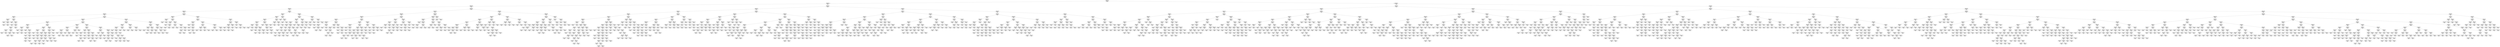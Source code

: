 digraph Tree {
node [shape=box, style="rounded", color="black", fontname="helvetica"] ;
edge [fontname="helvetica"] ;
0 [label="Alpha <= -0.6\nsquared_error = 0.5\nsamples = 1327\nvalue = [[0.3]\n[0.0]]"] ;
1 [label="Alpha <= -8.9\nsquared_error = 0.1\nsamples = 595\nvalue = [[-0.7]\n[0.0]]"] ;
0 -> 1 [labeldistance=2.5, labelangle=45, headlabel="True"] ;
2 [label="naca_1st <= 3.0\nsquared_error = 0.0\nsamples = 292\nvalue = [[-1.1]\n[0.0]]"] ;
1 -> 2 ;
3 [label="Alpha <= -11.9\nsquared_error = 0.0\nsamples = 169\nvalue = [[-1.2]\n[0.0]]"] ;
2 -> 3 ;
4 [label="naca_1st <= 0.5\nsquared_error = 0.0\nsamples = 123\nvalue = [[-1.3]\n[0.0]]"] ;
3 -> 4 ;
5 [label="naca_3rd <= 9.5\nsquared_error = 0.0\nsamples = 91\nvalue = [[-1.4]\n[0.0]]"] ;
4 -> 5 ;
6 [label="Alpha <= -15.0\nsquared_error = 0.0\nsamples = 11\nvalue = [[-1.2]\n[0.0]]"] ;
5 -> 6 ;
7 [label="Alpha <= -15.6\nsquared_error = 0.0\nsamples = 3\nvalue = [[-1.1]\n[0.1]]"] ;
6 -> 7 ;
8 [label="squared_error = 0.0\nsamples = 1\nvalue = [[-1.0]\n[0.1]]"] ;
7 -> 8 ;
9 [label="Alpha <= -15.4\nsquared_error = 0.0\nsamples = 2\nvalue = [[-1.1]\n[0.1]]"] ;
7 -> 9 ;
10 [label="squared_error = 0.0\nsamples = 1\nvalue = [[-1.0]\n[0.1]]"] ;
9 -> 10 ;
11 [label="squared_error = -0.0\nsamples = 1\nvalue = [[-1.1]\n[0.1]]"] ;
9 -> 11 ;
12 [label="Alpha <= -14.5\nsquared_error = 0.0\nsamples = 8\nvalue = [[-1.2]\n[0.0]]"] ;
6 -> 12 ;
13 [label="squared_error = -0.0\nsamples = 1\nvalue = [[-1.2]\n[0.1]]"] ;
12 -> 13 ;
14 [label="Alpha <= -14.1\nsquared_error = 0.0\nsamples = 7\nvalue = [[-1.2]\n[0.0]]"] ;
12 -> 14 ;
15 [label="squared_error = 0.0\nsamples = 1\nvalue = [[-1.2]\n[0.0]]"] ;
14 -> 15 ;
16 [label="Alpha <= -12.4\nsquared_error = 0.0\nsamples = 6\nvalue = [[-1.2]\n[0.0]]"] ;
14 -> 16 ;
17 [label="Alpha <= -13.5\nsquared_error = 0.0\nsamples = 5\nvalue = [[-1.2]\n[0.0]]"] ;
16 -> 17 ;
18 [label="Alpha <= -13.9\nsquared_error = 0.0\nsamples = 2\nvalue = [[-1.2]\n[0.0]]"] ;
17 -> 18 ;
19 [label="squared_error = -0.0\nsamples = 1\nvalue = [[-1.2]\n[0.0]]"] ;
18 -> 19 ;
20 [label="squared_error = 0.0\nsamples = 1\nvalue = [[-1.2]\n[0.0]]"] ;
18 -> 20 ;
21 [label="Alpha <= -12.6\nsquared_error = 0.0\nsamples = 3\nvalue = [[-1.2]\n[0.0]]"] ;
17 -> 21 ;
22 [label="Alpha <= -13.0\nsquared_error = 0.0\nsamples = 2\nvalue = [[-1.2]\n[0.0]]"] ;
21 -> 22 ;
23 [label="squared_error = 0.0\nsamples = 1\nvalue = [[-1.2]\n[0.0]]"] ;
22 -> 23 ;
24 [label="squared_error = 0.0\nsamples = 1\nvalue = [[-1.2]\n[0.0]]"] ;
22 -> 24 ;
25 [label="squared_error = 0.0\nsamples = 1\nvalue = [[-1.2]\n[0.0]]"] ;
21 -> 25 ;
26 [label="squared_error = 0.0\nsamples = 1\nvalue = [[-1.2]\n[0.0]]"] ;
16 -> 26 ;
27 [label="Alpha <= -13.9\nsquared_error = 0.0\nsamples = 80\nvalue = [[-1.4]\n[0.0]]"] ;
5 -> 27 ;
28 [label="naca_3rd <= 13.5\nsquared_error = 0.0\nsamples = 61\nvalue = [[-1.4]\n[0.0]]"] ;
27 -> 28 ;
29 [label="naca_3rd <= 11.0\nsquared_error = 0.0\nsamples = 27\nvalue = [[-1.5]\n[0.0]]"] ;
28 -> 29 ;
30 [label="Alpha <= -16.1\nsquared_error = 0.0\nsamples = 9\nvalue = [[-1.3]\n[0.0]]"] ;
29 -> 30 ;
31 [label="Alpha <= -16.9\nsquared_error = 0.0\nsamples = 3\nvalue = [[-1.2]\n[0.1]]"] ;
30 -> 31 ;
32 [label="squared_error = -0.0\nsamples = 1\nvalue = [[-1.2]\n[0.1]]"] ;
31 -> 32 ;
33 [label="Alpha <= -16.6\nsquared_error = 0.0\nsamples = 2\nvalue = [[-1.2]\n[0.1]]"] ;
31 -> 33 ;
34 [label="squared_error = -0.0\nsamples = 1\nvalue = [[-1.2]\n[0.1]]"] ;
33 -> 34 ;
35 [label="squared_error = 0.0\nsamples = 1\nvalue = [[-1.3]\n[0.1]]"] ;
33 -> 35 ;
36 [label="Alpha <= -15.5\nsquared_error = 0.0\nsamples = 6\nvalue = [[-1.4]\n[0.0]]"] ;
30 -> 36 ;
37 [label="squared_error = 0.0\nsamples = 1\nvalue = [[-1.3]\n[0.1]]"] ;
36 -> 37 ;
38 [label="Alpha <= -15.1\nsquared_error = 0.0\nsamples = 5\nvalue = [[-1.4]\n[0.0]]"] ;
36 -> 38 ;
39 [label="squared_error = 0.0\nsamples = 1\nvalue = [[-1.4]\n[0.0]]"] ;
38 -> 39 ;
40 [label="Alpha <= -14.9\nsquared_error = 0.0\nsamples = 4\nvalue = [[-1.4]\n[0.0]]"] ;
38 -> 40 ;
41 [label="squared_error = -0.0\nsamples = 1\nvalue = [[-1.4]\n[0.0]]"] ;
40 -> 41 ;
42 [label="Alpha <= -14.4\nsquared_error = 0.0\nsamples = 3\nvalue = [[-1.4]\n[0.0]]"] ;
40 -> 42 ;
43 [label="Alpha <= -14.6\nsquared_error = 0.0\nsamples = 2\nvalue = [[-1.4]\n[0.0]]"] ;
42 -> 43 ;
44 [label="squared_error = -0.0\nsamples = 1\nvalue = [[-1.4]\n[0.0]]"] ;
43 -> 44 ;
45 [label="squared_error = -0.0\nsamples = 1\nvalue = [[-1.4]\n[0.0]]"] ;
43 -> 45 ;
46 [label="squared_error = 0.0\nsamples = 1\nvalue = [[-1.4]\n[0.0]]"] ;
42 -> 46 ;
47 [label="Alpha <= -15.1\nsquared_error = 0.0\nsamples = 18\nvalue = [[-1.5]\n[0.0]]"] ;
29 -> 47 ;
48 [label="Alpha <= -18.6\nsquared_error = 0.0\nsamples = 14\nvalue = [[-1.5]\n[0.0]]"] ;
47 -> 48 ;
49 [label="Alpha <= -18.9\nsquared_error = 0.0\nsamples = 2\nvalue = [[-1.5]\n[0.1]]"] ;
48 -> 49 ;
50 [label="squared_error = -0.0\nsamples = 1\nvalue = [[-1.4]\n[0.1]]"] ;
49 -> 50 ;
51 [label="squared_error = -0.0\nsamples = 1\nvalue = [[-1.5]\n[0.1]]"] ;
49 -> 51 ;
52 [label="Alpha <= -17.9\nsquared_error = 0.0\nsamples = 12\nvalue = [[-1.5]\n[0.0]]"] ;
48 -> 52 ;
53 [label="Alpha <= -18.4\nsquared_error = 0.0\nsamples = 3\nvalue = [[-1.5]\n[0.1]]"] ;
52 -> 53 ;
54 [label="squared_error = 0.0\nsamples = 1\nvalue = [[-1.5]\n[0.1]]"] ;
53 -> 54 ;
55 [label="Alpha <= -18.1\nsquared_error = 0.0\nsamples = 2\nvalue = [[-1.5]\n[0.1]]"] ;
53 -> 55 ;
56 [label="squared_error = 0.0\nsamples = 1\nvalue = [[-1.5]\n[0.1]]"] ;
55 -> 56 ;
57 [label="squared_error = 0.0\nsamples = 1\nvalue = [[-1.5]\n[0.0]]"] ;
55 -> 57 ;
58 [label="Alpha <= -15.9\nsquared_error = 0.0\nsamples = 9\nvalue = [[-1.5]\n[0.0]]"] ;
52 -> 58 ;
59 [label="Alpha <= -16.4\nsquared_error = 0.0\nsamples = 6\nvalue = [[-1.6]\n[0.0]]"] ;
58 -> 59 ;
60 [label="Alpha <= -17.1\nsquared_error = 0.0\nsamples = 4\nvalue = [[-1.6]\n[0.0]]"] ;
59 -> 60 ;
61 [label="Alpha <= -17.5\nsquared_error = 0.0\nsamples = 2\nvalue = [[-1.6]\n[0.0]]"] ;
60 -> 61 ;
62 [label="squared_error = 0.0\nsamples = 1\nvalue = [[-1.6]\n[0.0]]"] ;
61 -> 62 ;
63 [label="squared_error = 0.0\nsamples = 1\nvalue = [[-1.6]\n[0.0]]"] ;
61 -> 63 ;
64 [label="Alpha <= -16.8\nsquared_error = 0.0\nsamples = 2\nvalue = [[-1.6]\n[0.0]]"] ;
60 -> 64 ;
65 [label="squared_error = -0.0\nsamples = 1\nvalue = [[-1.6]\n[0.0]]"] ;
64 -> 65 ;
66 [label="squared_error = 0.0\nsamples = 1\nvalue = [[-1.6]\n[0.0]]"] ;
64 -> 66 ;
67 [label="Alpha <= -16.1\nsquared_error = 0.0\nsamples = 2\nvalue = [[-1.6]\n[0.0]]"] ;
59 -> 67 ;
68 [label="squared_error = -0.0\nsamples = 1\nvalue = [[-1.6]\n[0.0]]"] ;
67 -> 68 ;
69 [label="squared_error = 0.0\nsamples = 1\nvalue = [[-1.5]\n[0.0]]"] ;
67 -> 69 ;
70 [label="Alpha <= -15.4\nsquared_error = 0.0\nsamples = 3\nvalue = [[-1.5]\n[0.0]]"] ;
58 -> 70 ;
71 [label="Alpha <= -15.6\nsquared_error = 0.0\nsamples = 2\nvalue = [[-1.5]\n[0.0]]"] ;
70 -> 71 ;
72 [label="squared_error = 0.0\nsamples = 1\nvalue = [[-1.5]\n[0.0]]"] ;
71 -> 72 ;
73 [label="squared_error = 0.0\nsamples = 1\nvalue = [[-1.5]\n[0.0]]"] ;
71 -> 73 ;
74 [label="squared_error = 0.0\nsamples = 1\nvalue = [[-1.5]\n[0.0]]"] ;
70 -> 74 ;
75 [label="Alpha <= -14.2\nsquared_error = 0.0\nsamples = 4\nvalue = [[-1.5]\n[0.0]]"] ;
47 -> 75 ;
76 [label="Alpha <= -14.6\nsquared_error = 0.0\nsamples = 3\nvalue = [[-1.5]\n[0.0]]"] ;
75 -> 76 ;
77 [label="Alpha <= -14.9\nsquared_error = 0.0\nsamples = 2\nvalue = [[-1.5]\n[0.0]]"] ;
76 -> 77 ;
78 [label="squared_error = -0.0\nsamples = 1\nvalue = [[-1.5]\n[0.0]]"] ;
77 -> 78 ;
79 [label="squared_error = -0.0\nsamples = 1\nvalue = [[-1.5]\n[0.0]]"] ;
77 -> 79 ;
80 [label="squared_error = 0.0\nsamples = 1\nvalue = [[-1.5]\n[0.0]]"] ;
76 -> 80 ;
81 [label="squared_error = -0.0\nsamples = 1\nvalue = [[-1.5]\n[0.0]]"] ;
75 -> 81 ;
82 [label="Alpha <= -18.4\nsquared_error = 0.0\nsamples = 34\nvalue = [[-1.4]\n[0.0]]"] ;
28 -> 82 ;
83 [label="naca_3rd <= 18.0\nsquared_error = 0.0\nsamples = 9\nvalue = [[-1.3]\n[0.1]]"] ;
82 -> 83 ;
84 [label="Alpha <= -19.1\nsquared_error = 0.0\nsamples = 6\nvalue = [[-1.3]\n[0.1]]"] ;
83 -> 84 ;
85 [label="Alpha <= -19.6\nsquared_error = 0.0\nsamples = 3\nvalue = [[-1.3]\n[0.1]]"] ;
84 -> 85 ;
86 [label="squared_error = -0.0\nsamples = 1\nvalue = [[-1.3]\n[0.1]]"] ;
85 -> 86 ;
87 [label="Alpha <= -19.4\nsquared_error = 0.0\nsamples = 2\nvalue = [[-1.3]\n[0.1]]"] ;
85 -> 87 ;
88 [label="squared_error = 0.0\nsamples = 1\nvalue = [[-1.3]\n[0.1]]"] ;
87 -> 88 ;
89 [label="squared_error = 0.0\nsamples = 1\nvalue = [[-1.3]\n[0.1]]"] ;
87 -> 89 ;
90 [label="Alpha <= -18.9\nsquared_error = 0.0\nsamples = 3\nvalue = [[-1.3]\n[0.1]]"] ;
84 -> 90 ;
91 [label="squared_error = -0.0\nsamples = 1\nvalue = [[-1.3]\n[0.1]]"] ;
90 -> 91 ;
92 [label="Alpha <= -18.6\nsquared_error = 0.0\nsamples = 2\nvalue = [[-1.3]\n[0.1]]"] ;
90 -> 92 ;
93 [label="squared_error = 0.0\nsamples = 1\nvalue = [[-1.3]\n[0.1]]"] ;
92 -> 93 ;
94 [label="squared_error = 0.0\nsamples = 1\nvalue = [[-1.3]\n[0.1]]"] ;
92 -> 94 ;
95 [label="Alpha <= -18.9\nsquared_error = 0.0\nsamples = 3\nvalue = [[-1.4]\n[0.1]]"] ;
83 -> 95 ;
96 [label="Alpha <= -19.4\nsquared_error = 0.0\nsamples = 2\nvalue = [[-1.4]\n[0.1]]"] ;
95 -> 96 ;
97 [label="squared_error = 0.0\nsamples = 1\nvalue = [[-1.4]\n[0.1]]"] ;
96 -> 97 ;
98 [label="squared_error = 0.0\nsamples = 1\nvalue = [[-1.4]\n[0.1]]"] ;
96 -> 98 ;
99 [label="squared_error = 0.0\nsamples = 1\nvalue = [[-1.4]\n[0.1]]"] ;
95 -> 99 ;
100 [label="Alpha <= -16.4\nsquared_error = 0.0\nsamples = 25\nvalue = [[-1.4]\n[0.0]]"] ;
82 -> 100 ;
101 [label="Alpha <= -17.6\nsquared_error = 0.0\nsamples = 11\nvalue = [[-1.4]\n[0.0]]"] ;
100 -> 101 ;
102 [label="Alpha <= -17.9\nsquared_error = 0.0\nsamples = 3\nvalue = [[-1.4]\n[0.1]]"] ;
101 -> 102 ;
103 [label="Alpha <= -18.1\nsquared_error = 0.0\nsamples = 2\nvalue = [[-1.4]\n[0.1]]"] ;
102 -> 103 ;
104 [label="squared_error = 0.0\nsamples = 1\nvalue = [[-1.4]\n[0.1]]"] ;
103 -> 104 ;
105 [label="squared_error = -0.0\nsamples = 1\nvalue = [[-1.4]\n[0.1]]"] ;
103 -> 105 ;
106 [label="squared_error = 0.0\nsamples = 1\nvalue = [[-1.4]\n[0.1]]"] ;
102 -> 106 ;
107 [label="naca_3rd <= 18.0\nsquared_error = 0.0\nsamples = 8\nvalue = [[-1.4]\n[0.0]]"] ;
101 -> 107 ;
108 [label="Alpha <= -17.2\nsquared_error = 0.0\nsamples = 4\nvalue = [[-1.4]\n[0.0]]"] ;
107 -> 108 ;
109 [label="squared_error = -0.0\nsamples = 1\nvalue = [[-1.4]\n[0.1]]"] ;
108 -> 109 ;
110 [label="Alpha <= -16.6\nsquared_error = 0.0\nsamples = 3\nvalue = [[-1.4]\n[0.0]]"] ;
108 -> 110 ;
111 [label="Alpha <= -16.9\nsquared_error = 0.0\nsamples = 2\nvalue = [[-1.4]\n[0.0]]"] ;
110 -> 111 ;
112 [label="squared_error = 0.0\nsamples = 1\nvalue = [[-1.4]\n[0.0]]"] ;
111 -> 112 ;
113 [label="squared_error = 0.0\nsamples = 1\nvalue = [[-1.4]\n[0.0]]"] ;
111 -> 113 ;
114 [label="squared_error = -0.0\nsamples = 1\nvalue = [[-1.4]\n[0.0]]"] ;
110 -> 114 ;
115 [label="Alpha <= -16.8\nsquared_error = 0.0\nsamples = 4\nvalue = [[-1.4]\n[0.0]]"] ;
107 -> 115 ;
116 [label="Alpha <= -17.4\nsquared_error = 0.0\nsamples = 3\nvalue = [[-1.4]\n[0.0]]"] ;
115 -> 116 ;
117 [label="squared_error = 0.0\nsamples = 1\nvalue = [[-1.4]\n[0.0]]"] ;
116 -> 117 ;
118 [label="Alpha <= -17.1\nsquared_error = 0.0\nsamples = 2\nvalue = [[-1.4]\n[0.0]]"] ;
116 -> 118 ;
119 [label="squared_error = 0.0\nsamples = 1\nvalue = [[-1.4]\n[0.0]]"] ;
118 -> 119 ;
120 [label="squared_error = -0.0\nsamples = 1\nvalue = [[-1.4]\n[0.0]]"] ;
118 -> 120 ;
121 [label="squared_error = 0.0\nsamples = 1\nvalue = [[-1.4]\n[0.0]]"] ;
115 -> 121 ;
122 [label="Alpha <= -15.6\nsquared_error = 0.0\nsamples = 14\nvalue = [[-1.3]\n[0.0]]"] ;
100 -> 122 ;
123 [label="naca_3rd <= 18.0\nsquared_error = 0.0\nsamples = 4\nvalue = [[-1.4]\n[0.0]]"] ;
122 -> 123 ;
124 [label="squared_error = -0.0\nsamples = 1\nvalue = [[-1.4]\n[0.0]]"] ;
123 -> 124 ;
125 [label="Alpha <= -15.9\nsquared_error = 0.0\nsamples = 3\nvalue = [[-1.4]\n[0.0]]"] ;
123 -> 125 ;
126 [label="Alpha <= -16.1\nsquared_error = 0.0\nsamples = 2\nvalue = [[-1.4]\n[0.0]]"] ;
125 -> 126 ;
127 [label="squared_error = 0.0\nsamples = 1\nvalue = [[-1.4]\n[0.0]]"] ;
126 -> 127 ;
128 [label="squared_error = 0.0\nsamples = 1\nvalue = [[-1.4]\n[0.0]]"] ;
126 -> 128 ;
129 [label="squared_error = 0.0\nsamples = 1\nvalue = [[-1.4]\n[0.0]]"] ;
125 -> 129 ;
130 [label="naca_3rd <= 18.0\nsquared_error = 0.0\nsamples = 10\nvalue = [[-1.3]\n[0.0]]"] ;
122 -> 130 ;
131 [label="Alpha <= -14.4\nsquared_error = 0.0\nsamples = 5\nvalue = [[-1.4]\n[0.0]]"] ;
130 -> 131 ;
132 [label="Alpha <= -14.9\nsquared_error = 0.0\nsamples = 3\nvalue = [[-1.4]\n[0.0]]"] ;
131 -> 132 ;
133 [label="squared_error = 0.0\nsamples = 1\nvalue = [[-1.4]\n[0.0]]"] ;
132 -> 133 ;
134 [label="Alpha <= -14.6\nsquared_error = 0.0\nsamples = 2\nvalue = [[-1.4]\n[0.0]]"] ;
132 -> 134 ;
135 [label="squared_error = -0.0\nsamples = 1\nvalue = [[-1.4]\n[0.0]]"] ;
134 -> 135 ;
136 [label="squared_error = 0.0\nsamples = 1\nvalue = [[-1.4]\n[0.0]]"] ;
134 -> 136 ;
137 [label="Alpha <= -14.1\nsquared_error = 0.0\nsamples = 2\nvalue = [[-1.3]\n[0.0]]"] ;
131 -> 137 ;
138 [label="squared_error = 0.0\nsamples = 1\nvalue = [[-1.3]\n[0.0]]"] ;
137 -> 138 ;
139 [label="squared_error = -0.0\nsamples = 1\nvalue = [[-1.3]\n[0.0]]"] ;
137 -> 139 ;
140 [label="Alpha <= -14.4\nsquared_error = 0.0\nsamples = 5\nvalue = [[-1.3]\n[0.0]]"] ;
130 -> 140 ;
141 [label="Alpha <= -15.1\nsquared_error = 0.0\nsamples = 4\nvalue = [[-1.3]\n[0.0]]"] ;
140 -> 141 ;
142 [label="Alpha <= -15.4\nsquared_error = 0.0\nsamples = 2\nvalue = [[-1.3]\n[0.0]]"] ;
141 -> 142 ;
143 [label="squared_error = -0.0\nsamples = 1\nvalue = [[-1.3]\n[0.0]]"] ;
142 -> 143 ;
144 [label="squared_error = -0.0\nsamples = 1\nvalue = [[-1.3]\n[0.0]]"] ;
142 -> 144 ;
145 [label="Alpha <= -14.9\nsquared_error = 0.0\nsamples = 2\nvalue = [[-1.3]\n[0.0]]"] ;
141 -> 145 ;
146 [label="squared_error = 0.0\nsamples = 1\nvalue = [[-1.3]\n[0.0]]"] ;
145 -> 146 ;
147 [label="squared_error = 0.0\nsamples = 1\nvalue = [[-1.3]\n[0.0]]"] ;
145 -> 147 ;
148 [label="squared_error = -0.0\nsamples = 1\nvalue = [[-1.3]\n[0.0]]"] ;
140 -> 148 ;
149 [label="Alpha <= -12.9\nsquared_error = 0.0\nsamples = 19\nvalue = [[-1.3]\n[0.0]]"] ;
27 -> 149 ;
150 [label="naca_3rd <= 13.5\nsquared_error = 0.0\nsamples = 9\nvalue = [[-1.3]\n[0.0]]"] ;
149 -> 150 ;
151 [label="naca_3rd <= 11.0\nsquared_error = 0.0\nsamples = 5\nvalue = [[-1.4]\n[0.0]]"] ;
150 -> 151 ;
152 [label="Alpha <= -13.5\nsquared_error = 0.0\nsamples = 3\nvalue = [[-1.3]\n[0.0]]"] ;
151 -> 152 ;
153 [label="squared_error = -0.0\nsamples = 1\nvalue = [[-1.4]\n[0.0]]"] ;
152 -> 153 ;
154 [label="Alpha <= -13.1\nsquared_error = 0.0\nsamples = 2\nvalue = [[-1.3]\n[0.0]]"] ;
152 -> 154 ;
155 [label="squared_error = 0.0\nsamples = 1\nvalue = [[-1.3]\n[0.0]]"] ;
154 -> 155 ;
156 [label="squared_error = 0.0\nsamples = 1\nvalue = [[-1.3]\n[0.0]]"] ;
154 -> 156 ;
157 [label="Alpha <= -13.4\nsquared_error = 0.0\nsamples = 2\nvalue = [[-1.4]\n[0.0]]"] ;
151 -> 157 ;
158 [label="squared_error = -0.0\nsamples = 1\nvalue = [[-1.4]\n[0.0]]"] ;
157 -> 158 ;
159 [label="squared_error = 0.0\nsamples = 1\nvalue = [[-1.4]\n[0.0]]"] ;
157 -> 159 ;
160 [label="naca_3rd <= 18.0\nsquared_error = 0.0\nsamples = 4\nvalue = [[-1.3]\n[0.0]]"] ;
150 -> 160 ;
161 [label="Alpha <= -13.6\nsquared_error = 0.0\nsamples = 2\nvalue = [[-1.3]\n[0.0]]"] ;
160 -> 161 ;
162 [label="squared_error = -0.0\nsamples = 1\nvalue = [[-1.3]\n[0.0]]"] ;
161 -> 162 ;
163 [label="squared_error = 0.0\nsamples = 1\nvalue = [[-1.3]\n[0.0]]"] ;
161 -> 163 ;
164 [label="Alpha <= -13.6\nsquared_error = 0.0\nsamples = 2\nvalue = [[-1.3]\n[0.0]]"] ;
160 -> 164 ;
165 [label="squared_error = -0.0\nsamples = 1\nvalue = [[-1.3]\n[0.0]]"] ;
164 -> 165 ;
166 [label="squared_error = 0.0\nsamples = 1\nvalue = [[-1.3]\n[0.0]]"] ;
164 -> 166 ;
167 [label="naca_3rd <= 13.5\nsquared_error = 0.0\nsamples = 10\nvalue = [[-1.3]\n[0.0]]"] ;
149 -> 167 ;
168 [label="naca_3rd <= 11.0\nsquared_error = 0.0\nsamples = 6\nvalue = [[-1.3]\n[0.0]]"] ;
167 -> 168 ;
169 [label="Alpha <= -12.1\nsquared_error = 0.0\nsamples = 2\nvalue = [[-1.3]\n[0.0]]"] ;
168 -> 169 ;
170 [label="squared_error = 0.0\nsamples = 1\nvalue = [[-1.3]\n[0.0]]"] ;
169 -> 170 ;
171 [label="squared_error = -0.0\nsamples = 1\nvalue = [[-1.3]\n[0.0]]"] ;
169 -> 171 ;
172 [label="Alpha <= -12.4\nsquared_error = 0.0\nsamples = 4\nvalue = [[-1.3]\n[0.0]]"] ;
168 -> 172 ;
173 [label="Alpha <= -12.6\nsquared_error = 0.0\nsamples = 2\nvalue = [[-1.3]\n[0.0]]"] ;
172 -> 173 ;
174 [label="squared_error = 0.0\nsamples = 1\nvalue = [[-1.4]\n[0.0]]"] ;
173 -> 174 ;
175 [label="squared_error = 0.0\nsamples = 1\nvalue = [[-1.3]\n[0.0]]"] ;
173 -> 175 ;
176 [label="Alpha <= -12.1\nsquared_error = 0.0\nsamples = 2\nvalue = [[-1.3]\n[0.0]]"] ;
172 -> 176 ;
177 [label="squared_error = 0.0\nsamples = 1\nvalue = [[-1.3]\n[0.0]]"] ;
176 -> 177 ;
178 [label="squared_error = -0.0\nsamples = 1\nvalue = [[-1.3]\n[0.0]]"] ;
176 -> 178 ;
179 [label="naca_3rd <= 18.0\nsquared_error = 0.0\nsamples = 4\nvalue = [[-1.3]\n[0.0]]"] ;
167 -> 179 ;
180 [label="Alpha <= -12.2\nsquared_error = 0.0\nsamples = 3\nvalue = [[-1.3]\n[0.0]]"] ;
179 -> 180 ;
181 [label="Alpha <= -12.6\nsquared_error = 0.0\nsamples = 2\nvalue = [[-1.3]\n[0.0]]"] ;
180 -> 181 ;
182 [label="squared_error = -0.0\nsamples = 1\nvalue = [[-1.3]\n[0.0]]"] ;
181 -> 182 ;
183 [label="squared_error = -0.0\nsamples = 1\nvalue = [[-1.3]\n[0.0]]"] ;
181 -> 183 ;
184 [label="squared_error = 0.0\nsamples = 1\nvalue = [[-1.2]\n[0.0]]"] ;
180 -> 184 ;
185 [label="squared_error = 0.0\nsamples = 1\nvalue = [[-1.2]\n[0.0]]"] ;
179 -> 185 ;
186 [label="Alpha <= -15.9\nsquared_error = 0.0\nsamples = 32\nvalue = [[-1.2]\n[0.0]]"] ;
4 -> 186 ;
187 [label="naca_1st <= 1.5\nsquared_error = 0.0\nsamples = 11\nvalue = [[-1.2]\n[0.1]]"] ;
186 -> 187 ;
188 [label="Alpha <= -16.2\nsquared_error = 0.0\nsamples = 2\nvalue = [[-1.1]\n[0.1]]"] ;
187 -> 188 ;
189 [label="squared_error = 0.0\nsamples = 1\nvalue = [[-1.0]\n[0.1]]"] ;
188 -> 189 ;
190 [label="squared_error = 0.0\nsamples = 1\nvalue = [[-1.1]\n[0.1]]"] ;
188 -> 190 ;
191 [label="Alpha <= -18.0\nsquared_error = 0.0\nsamples = 9\nvalue = [[-1.2]\n[0.1]]"] ;
187 -> 191 ;
192 [label="Alpha <= -18.6\nsquared_error = 0.0\nsamples = 3\nvalue = [[-1.2]\n[0.1]]"] ;
191 -> 192 ;
193 [label="squared_error = 0.0\nsamples = 1\nvalue = [[-1.2]\n[0.1]]"] ;
192 -> 193 ;
194 [label="Alpha <= -18.4\nsquared_error = 0.0\nsamples = 2\nvalue = [[-1.2]\n[0.1]]"] ;
192 -> 194 ;
195 [label="squared_error = 0.0\nsamples = 1\nvalue = [[-1.2]\n[0.1]]"] ;
194 -> 195 ;
196 [label="squared_error = 0.0\nsamples = 1\nvalue = [[-1.2]\n[0.1]]"] ;
194 -> 196 ;
197 [label="Alpha <= -17.4\nsquared_error = 0.0\nsamples = 6\nvalue = [[-1.2]\n[0.0]]"] ;
191 -> 197 ;
198 [label="Alpha <= -17.6\nsquared_error = 0.0\nsamples = 2\nvalue = [[-1.2]\n[0.1]]"] ;
197 -> 198 ;
199 [label="squared_error = 0.0\nsamples = 1\nvalue = [[-1.2]\n[0.1]]"] ;
198 -> 199 ;
200 [label="squared_error = -0.0\nsamples = 1\nvalue = [[-1.2]\n[0.1]]"] ;
198 -> 200 ;
201 [label="Alpha <= -17.0\nsquared_error = 0.0\nsamples = 4\nvalue = [[-1.2]\n[0.0]]"] ;
197 -> 201 ;
202 [label="squared_error = -0.0\nsamples = 1\nvalue = [[-1.2]\n[0.1]]"] ;
201 -> 202 ;
203 [label="Alpha <= -16.4\nsquared_error = 0.0\nsamples = 3\nvalue = [[-1.2]\n[0.0]]"] ;
201 -> 203 ;
204 [label="Alpha <= -16.6\nsquared_error = 0.0\nsamples = 2\nvalue = [[-1.2]\n[0.0]]"] ;
203 -> 204 ;
205 [label="squared_error = 0.0\nsamples = 1\nvalue = [[-1.2]\n[0.0]]"] ;
204 -> 205 ;
206 [label="squared_error = 0.0\nsamples = 1\nvalue = [[-1.2]\n[0.0]]"] ;
204 -> 206 ;
207 [label="squared_error = 0.0\nsamples = 1\nvalue = [[-1.2]\n[0.0]]"] ;
203 -> 207 ;
208 [label="Alpha <= -13.8\nsquared_error = 0.0\nsamples = 21\nvalue = [[-1.2]\n[0.0]]"] ;
186 -> 208 ;
209 [label="naca_1st <= 1.5\nsquared_error = 0.0\nsamples = 13\nvalue = [[-1.2]\n[0.0]]"] ;
208 -> 209 ;
210 [label="Alpha <= -15.2\nsquared_error = 0.0\nsamples = 5\nvalue = [[-1.3]\n[0.0]]"] ;
209 -> 210 ;
211 [label="squared_error = 0.0\nsamples = 1\nvalue = [[-1.2]\n[0.1]]"] ;
210 -> 211 ;
212 [label="Alpha <= -14.8\nsquared_error = 0.0\nsamples = 4\nvalue = [[-1.3]\n[0.0]]"] ;
210 -> 212 ;
213 [label="squared_error = 0.0\nsamples = 1\nvalue = [[-1.2]\n[0.0]]"] ;
212 -> 213 ;
214 [label="Alpha <= -14.4\nsquared_error = 0.0\nsamples = 3\nvalue = [[-1.3]\n[0.0]]"] ;
212 -> 214 ;
215 [label="squared_error = 0.0\nsamples = 1\nvalue = [[-1.3]\n[0.0]]"] ;
214 -> 215 ;
216 [label="Alpha <= -14.1\nsquared_error = 0.0\nsamples = 2\nvalue = [[-1.3]\n[0.0]]"] ;
214 -> 216 ;
217 [label="squared_error = -0.0\nsamples = 1\nvalue = [[-1.3]\n[0.0]]"] ;
216 -> 217 ;
218 [label="squared_error = 0.0\nsamples = 1\nvalue = [[-1.3]\n[0.0]]"] ;
216 -> 218 ;
219 [label="Alpha <= -14.9\nsquared_error = 0.0\nsamples = 8\nvalue = [[-1.2]\n[0.0]]"] ;
209 -> 219 ;
220 [label="Alpha <= -15.4\nsquared_error = 0.0\nsamples = 4\nvalue = [[-1.2]\n[0.0]]"] ;
219 -> 220 ;
221 [label="Alpha <= -15.6\nsquared_error = 0.0\nsamples = 2\nvalue = [[-1.2]\n[0.0]]"] ;
220 -> 221 ;
222 [label="squared_error = 0.0\nsamples = 1\nvalue = [[-1.2]\n[0.0]]"] ;
221 -> 222 ;
223 [label="squared_error = 0.0\nsamples = 1\nvalue = [[-1.2]\n[0.0]]"] ;
221 -> 223 ;
224 [label="Alpha <= -15.1\nsquared_error = 0.0\nsamples = 2\nvalue = [[-1.2]\n[0.0]]"] ;
220 -> 224 ;
225 [label="squared_error = -0.0\nsamples = 1\nvalue = [[-1.2]\n[0.0]]"] ;
224 -> 225 ;
226 [label="squared_error = 0.0\nsamples = 1\nvalue = [[-1.2]\n[0.0]]"] ;
224 -> 226 ;
227 [label="Alpha <= -14.4\nsquared_error = 0.0\nsamples = 4\nvalue = [[-1.2]\n[0.0]]"] ;
219 -> 227 ;
228 [label="Alpha <= -14.6\nsquared_error = 0.0\nsamples = 2\nvalue = [[-1.2]\n[0.0]]"] ;
227 -> 228 ;
229 [label="squared_error = -0.0\nsamples = 1\nvalue = [[-1.2]\n[0.0]]"] ;
228 -> 229 ;
230 [label="squared_error = -0.0\nsamples = 1\nvalue = [[-1.2]\n[0.0]]"] ;
228 -> 230 ;
231 [label="Alpha <= -14.1\nsquared_error = 0.0\nsamples = 2\nvalue = [[-1.2]\n[0.0]]"] ;
227 -> 231 ;
232 [label="squared_error = 0.0\nsamples = 1\nvalue = [[-1.2]\n[0.0]]"] ;
231 -> 232 ;
233 [label="squared_error = 0.0\nsamples = 1\nvalue = [[-1.2]\n[0.0]]"] ;
231 -> 233 ;
234 [label="Alpha <= -12.4\nsquared_error = 0.0\nsamples = 8\nvalue = [[-1.2]\n[0.0]]"] ;
208 -> 234 ;
235 [label="Alpha <= -12.8\nsquared_error = 0.0\nsamples = 5\nvalue = [[-1.2]\n[0.0]]"] ;
234 -> 235 ;
236 [label="naca_1st <= 1.5\nsquared_error = 0.0\nsamples = 3\nvalue = [[-1.2]\n[0.0]]"] ;
235 -> 236 ;
237 [label="squared_error = 0.0\nsamples = 1\nvalue = [[-1.2]\n[0.0]]"] ;
236 -> 237 ;
238 [label="Alpha <= -13.2\nsquared_error = 0.0\nsamples = 2\nvalue = [[-1.2]\n[0.0]]"] ;
236 -> 238 ;
239 [label="squared_error = 0.0\nsamples = 1\nvalue = [[-1.2]\n[0.0]]"] ;
238 -> 239 ;
240 [label="squared_error = 0.0\nsamples = 1\nvalue = [[-1.2]\n[0.0]]"] ;
238 -> 240 ;
241 [label="naca_1st <= 1.5\nsquared_error = 0.0\nsamples = 2\nvalue = [[-1.2]\n[0.0]]"] ;
235 -> 241 ;
242 [label="squared_error = -0.0\nsamples = 1\nvalue = [[-1.2]\n[0.0]]"] ;
241 -> 242 ;
243 [label="squared_error = 0.0\nsamples = 1\nvalue = [[-1.2]\n[0.0]]"] ;
241 -> 243 ;
244 [label="naca_3rd <= 12.5\nsquared_error = 0.0\nsamples = 3\nvalue = [[-1.1]\n[0.0]]"] ;
234 -> 244 ;
245 [label="squared_error = -0.0\nsamples = 1\nvalue = [[-1.2]\n[0.0]]"] ;
244 -> 245 ;
246 [label="Alpha <= -12.1\nsquared_error = 0.0\nsamples = 2\nvalue = [[-1.1]\n[0.0]]"] ;
244 -> 246 ;
247 [label="squared_error = 0.0\nsamples = 1\nvalue = [[-1.1]\n[0.0]]"] ;
246 -> 247 ;
248 [label="squared_error = 0.0\nsamples = 1\nvalue = [[-1.1]\n[0.0]]"] ;
246 -> 248 ;
249 [label="Alpha <= -10.6\nsquared_error = 0.0\nsamples = 46\nvalue = [[-1.0]\n[0.0]]"] ;
3 -> 249 ;
250 [label="naca_1st <= 1.5\nsquared_error = 0.0\nsamples = 20\nvalue = [[-1.1]\n[0.0]]"] ;
249 -> 250 ;
251 [label="naca_2nd <= 2.0\nsquared_error = 0.0\nsamples = 17\nvalue = [[-1.1]\n[0.0]]"] ;
250 -> 251 ;
252 [label="Alpha <= -10.9\nsquared_error = 0.0\nsamples = 13\nvalue = [[-1.2]\n[0.0]]"] ;
251 -> 252 ;
253 [label="naca_3rd <= 9.5\nsquared_error = 0.0\nsamples = 8\nvalue = [[-1.2]\n[0.0]]"] ;
252 -> 253 ;
254 [label="Alpha <= -11.5\nsquared_error = 0.0\nsamples = 2\nvalue = [[-1.2]\n[0.0]]"] ;
253 -> 254 ;
255 [label="squared_error = 0.0\nsamples = 1\nvalue = [[-1.2]\n[0.0]]"] ;
254 -> 255 ;
256 [label="squared_error = -0.0\nsamples = 1\nvalue = [[-1.1]\n[0.0]]"] ;
254 -> 256 ;
257 [label="Alpha <= -11.4\nsquared_error = 0.0\nsamples = 6\nvalue = [[-1.2]\n[0.0]]"] ;
253 -> 257 ;
258 [label="naca_3rd <= 16.5\nsquared_error = 0.0\nsamples = 2\nvalue = [[-1.2]\n[0.0]]"] ;
257 -> 258 ;
259 [label="squared_error = 0.0\nsamples = 1\nvalue = [[-1.2]\n[0.0]]"] ;
258 -> 259 ;
260 [label="squared_error = 0.0\nsamples = 1\nvalue = [[-1.2]\n[0.0]]"] ;
258 -> 260 ;
261 [label="naca_3rd <= 12.5\nsquared_error = 0.0\nsamples = 4\nvalue = [[-1.2]\n[0.0]]"] ;
257 -> 261 ;
262 [label="Alpha <= -11.1\nsquared_error = 0.0\nsamples = 2\nvalue = [[-1.2]\n[0.0]]"] ;
261 -> 262 ;
263 [label="squared_error = 0.0\nsamples = 1\nvalue = [[-1.2]\n[0.0]]"] ;
262 -> 263 ;
264 [label="squared_error = -0.0\nsamples = 1\nvalue = [[-1.2]\n[0.0]]"] ;
262 -> 264 ;
265 [label="naca_3rd <= 18.0\nsquared_error = 0.0\nsamples = 2\nvalue = [[-1.2]\n[0.0]]"] ;
261 -> 265 ;
266 [label="squared_error = 0.0\nsamples = 1\nvalue = [[-1.2]\n[0.0]]"] ;
265 -> 266 ;
267 [label="squared_error = 0.0\nsamples = 1\nvalue = [[-1.2]\n[0.0]]"] ;
265 -> 267 ;
268 [label="naca_3rd <= 9.5\nsquared_error = 0.0\nsamples = 5\nvalue = [[-1.1]\n[0.0]]"] ;
252 -> 268 ;
269 [label="squared_error = -0.0\nsamples = 1\nvalue = [[-1.1]\n[0.0]]"] ;
268 -> 269 ;
270 [label="naca_3rd <= 18.0\nsquared_error = 0.0\nsamples = 4\nvalue = [[-1.1]\n[0.0]]"] ;
268 -> 270 ;
271 [label="naca_3rd <= 11.0\nsquared_error = 0.0\nsamples = 3\nvalue = [[-1.2]\n[0.0]]"] ;
270 -> 271 ;
272 [label="squared_error = -0.0\nsamples = 1\nvalue = [[-1.1]\n[0.0]]"] ;
271 -> 272 ;
273 [label="naca_3rd <= 13.5\nsquared_error = 0.0\nsamples = 2\nvalue = [[-1.2]\n[0.0]]"] ;
271 -> 273 ;
274 [label="squared_error = -0.0\nsamples = 1\nvalue = [[-1.2]\n[0.0]]"] ;
273 -> 274 ;
275 [label="squared_error = 0.0\nsamples = 1\nvalue = [[-1.2]\n[0.0]]"] ;
273 -> 275 ;
276 [label="squared_error = -0.0\nsamples = 1\nvalue = [[-1.1]\n[0.0]]"] ;
270 -> 276 ;
277 [label="Alpha <= -11.4\nsquared_error = 0.0\nsamples = 4\nvalue = [[-1.1]\n[0.0]]"] ;
251 -> 277 ;
278 [label="Alpha <= -11.6\nsquared_error = 0.0\nsamples = 2\nvalue = [[-1.1]\n[0.0]]"] ;
277 -> 278 ;
279 [label="squared_error = 0.0\nsamples = 1\nvalue = [[-1.1]\n[0.0]]"] ;
278 -> 279 ;
280 [label="squared_error = -0.0\nsamples = 1\nvalue = [[-1.1]\n[0.0]]"] ;
278 -> 280 ;
281 [label="Alpha <= -11.1\nsquared_error = 0.0\nsamples = 2\nvalue = [[-1.1]\n[0.0]]"] ;
277 -> 281 ;
282 [label="squared_error = -0.0\nsamples = 1\nvalue = [[-1.1]\n[0.0]]"] ;
281 -> 282 ;
283 [label="squared_error = 0.0\nsamples = 1\nvalue = [[-1.1]\n[0.0]]"] ;
281 -> 283 ;
284 [label="Alpha <= -11.5\nsquared_error = 0.0\nsamples = 3\nvalue = [[-1.0]\n[0.0]]"] ;
250 -> 284 ;
285 [label="squared_error = 0.0\nsamples = 1\nvalue = [[-1.1]\n[0.0]]"] ;
284 -> 285 ;
286 [label="Alpha <= -11.1\nsquared_error = 0.0\nsamples = 2\nvalue = [[-1.0]\n[0.0]]"] ;
284 -> 286 ;
287 [label="squared_error = -0.0\nsamples = 1\nvalue = [[-1.0]\n[0.0]]"] ;
286 -> 287 ;
288 [label="squared_error = 0.0\nsamples = 1\nvalue = [[-1.0]\n[0.0]]"] ;
286 -> 288 ;
289 [label="naca_1st <= 1.5\nsquared_error = 0.0\nsamples = 26\nvalue = [[-1.0]\n[0.0]]"] ;
249 -> 289 ;
290 [label="naca_2nd <= 2.0\nsquared_error = 0.0\nsamples = 22\nvalue = [[-1.0]\n[0.0]]"] ;
289 -> 290 ;
291 [label="naca_3rd <= 18.0\nsquared_error = 0.0\nsamples = 17\nvalue = [[-1.0]\n[0.0]]"] ;
290 -> 291 ;
292 [label="Alpha <= -9.9\nsquared_error = 0.0\nsamples = 14\nvalue = [[-1.0]\n[0.0]]"] ;
291 -> 292 ;
293 [label="naca_3rd <= 12.5\nsquared_error = 0.0\nsamples = 3\nvalue = [[-1.1]\n[0.0]]"] ;
292 -> 293 ;
294 [label="Alpha <= -10.1\nsquared_error = 0.0\nsamples = 2\nvalue = [[-1.1]\n[0.0]]"] ;
293 -> 294 ;
295 [label="squared_error = -0.0\nsamples = 1\nvalue = [[-1.1]\n[0.0]]"] ;
294 -> 295 ;
296 [label="squared_error = 0.0\nsamples = 1\nvalue = [[-1.1]\n[0.0]]"] ;
294 -> 296 ;
297 [label="squared_error = 0.0\nsamples = 1\nvalue = [[-1.1]\n[0.0]]"] ;
293 -> 297 ;
298 [label="naca_3rd <= 11.0\nsquared_error = 0.0\nsamples = 11\nvalue = [[-1.0]\n[0.0]]"] ;
292 -> 298 ;
299 [label="Alpha <= -9.4\nsquared_error = 0.0\nsamples = 6\nvalue = [[-1.0]\n[0.0]]"] ;
298 -> 299 ;
300 [label="Alpha <= -9.6\nsquared_error = 0.0\nsamples = 4\nvalue = [[-1.0]\n[0.0]]"] ;
299 -> 300 ;
301 [label="naca_3rd <= 9.5\nsquared_error = 0.0\nsamples = 2\nvalue = [[-1.0]\n[0.0]]"] ;
300 -> 301 ;
302 [label="squared_error = -0.0\nsamples = 1\nvalue = [[-1.0]\n[0.0]]"] ;
301 -> 302 ;
303 [label="squared_error = -0.0\nsamples = 1\nvalue = [[-1.1]\n[0.0]]"] ;
301 -> 303 ;
304 [label="naca_3rd <= 9.5\nsquared_error = 0.0\nsamples = 2\nvalue = [[-1.0]\n[0.0]]"] ;
300 -> 304 ;
305 [label="squared_error = 0.0\nsamples = 1\nvalue = [[-1.0]\n[0.0]]"] ;
304 -> 305 ;
306 [label="squared_error = -0.0\nsamples = 1\nvalue = [[-1.0]\n[0.0]]"] ;
304 -> 306 ;
307 [label="naca_3rd <= 9.5\nsquared_error = 0.0\nsamples = 2\nvalue = [[-1.0]\n[0.0]]"] ;
299 -> 307 ;
308 [label="squared_error = -0.0\nsamples = 1\nvalue = [[-1.0]\n[0.0]]"] ;
307 -> 308 ;
309 [label="squared_error = -0.0\nsamples = 1\nvalue = [[-1.0]\n[0.0]]"] ;
307 -> 309 ;
310 [label="Alpha <= -9.1\nsquared_error = 0.0\nsamples = 5\nvalue = [[-1.1]\n[0.0]]"] ;
298 -> 310 ;
311 [label="Alpha <= -9.4\nsquared_error = 0.0\nsamples = 3\nvalue = [[-1.1]\n[0.0]]"] ;
310 -> 311 ;
312 [label="naca_3rd <= 13.5\nsquared_error = 0.0\nsamples = 2\nvalue = [[-1.1]\n[0.0]]"] ;
311 -> 312 ;
313 [label="squared_error = -0.0\nsamples = 1\nvalue = [[-1.1]\n[0.0]]"] ;
312 -> 313 ;
314 [label="squared_error = 0.0\nsamples = 1\nvalue = [[-1.1]\n[0.0]]"] ;
312 -> 314 ;
315 [label="squared_error = -0.0\nsamples = 1\nvalue = [[-1.1]\n[0.0]]"] ;
311 -> 315 ;
316 [label="naca_3rd <= 13.5\nsquared_error = 0.0\nsamples = 2\nvalue = [[-1.0]\n[0.0]]"] ;
310 -> 316 ;
317 [label="squared_error = 0.0\nsamples = 1\nvalue = [[-1.0]\n[0.0]]"] ;
316 -> 317 ;
318 [label="squared_error = 0.0\nsamples = 1\nvalue = [[-1.0]\n[0.0]]"] ;
316 -> 318 ;
319 [label="Alpha <= -9.6\nsquared_error = 0.0\nsamples = 3\nvalue = [[-1.0]\n[0.0]]"] ;
291 -> 319 ;
320 [label="squared_error = -0.0\nsamples = 1\nvalue = [[-1.0]\n[0.0]]"] ;
319 -> 320 ;
321 [label="Alpha <= -9.4\nsquared_error = 0.0\nsamples = 2\nvalue = [[-0.9]\n[0.0]]"] ;
319 -> 321 ;
322 [label="squared_error = 0.0\nsamples = 1\nvalue = [[-0.9]\n[0.0]]"] ;
321 -> 322 ;
323 [label="squared_error = -0.0\nsamples = 1\nvalue = [[-0.9]\n[0.0]]"] ;
321 -> 323 ;
324 [label="Alpha <= -9.6\nsquared_error = 0.0\nsamples = 5\nvalue = [[-1.0]\n[0.0]]"] ;
290 -> 324 ;
325 [label="Alpha <= -9.9\nsquared_error = 0.0\nsamples = 3\nvalue = [[-1.0]\n[0.0]]"] ;
324 -> 325 ;
326 [label="Alpha <= -10.1\nsquared_error = 0.0\nsamples = 2\nvalue = [[-1.0]\n[0.0]]"] ;
325 -> 326 ;
327 [label="squared_error = 0.0\nsamples = 1\nvalue = [[-1.0]\n[0.0]]"] ;
326 -> 327 ;
328 [label="squared_error = 0.0\nsamples = 1\nvalue = [[-1.0]\n[0.0]]"] ;
326 -> 328 ;
329 [label="squared_error = -0.0\nsamples = 1\nvalue = [[-1.0]\n[0.0]]"] ;
325 -> 329 ;
330 [label="Alpha <= -9.4\nsquared_error = 0.0\nsamples = 2\nvalue = [[-0.9]\n[0.0]]"] ;
324 -> 330 ;
331 [label="squared_error = 0.0\nsamples = 1\nvalue = [[-0.9]\n[0.0]]"] ;
330 -> 331 ;
332 [label="squared_error = -0.0\nsamples = 1\nvalue = [[-0.9]\n[0.0]]"] ;
330 -> 332 ;
333 [label="Alpha <= -9.5\nsquared_error = 0.0\nsamples = 4\nvalue = [[-0.8]\n[0.0]]"] ;
289 -> 333 ;
334 [label="Alpha <= -10.1\nsquared_error = 0.0\nsamples = 2\nvalue = [[-0.9]\n[0.0]]"] ;
333 -> 334 ;
335 [label="squared_error = 0.0\nsamples = 1\nvalue = [[-0.9]\n[0.0]]"] ;
334 -> 335 ;
336 [label="squared_error = -0.0\nsamples = 1\nvalue = [[-0.8]\n[0.0]]"] ;
334 -> 336 ;
337 [label="Alpha <= -9.1\nsquared_error = 0.0\nsamples = 2\nvalue = [[-0.7]\n[0.0]]"] ;
333 -> 337 ;
338 [label="squared_error = -0.0\nsamples = 1\nvalue = [[-0.8]\n[0.0]]"] ;
337 -> 338 ;
339 [label="squared_error = -0.0\nsamples = 1\nvalue = [[-0.7]\n[0.0]]"] ;
337 -> 339 ;
340 [label="Alpha <= -12.4\nsquared_error = 0.0\nsamples = 123\nvalue = [[-0.8]\n[0.0]]"] ;
2 -> 340 ;
341 [label="Alpha <= -13.6\nsquared_error = 0.0\nsamples = 68\nvalue = [[-1.0]\n[0.0]]"] ;
340 -> 341 ;
342 [label="naca_3rd <= 22.5\nsquared_error = 0.0\nsamples = 53\nvalue = [[-1.0]\n[0.0]]"] ;
341 -> 342 ;
343 [label="naca_3rd <= 16.5\nsquared_error = 0.0\nsamples = 37\nvalue = [[-1.1]\n[0.0]]"] ;
342 -> 343 ;
344 [label="Alpha <= -15.4\nsquared_error = 0.0\nsamples = 14\nvalue = [[-1.0]\n[0.0]]"] ;
343 -> 344 ;
345 [label="Alpha <= -15.6\nsquared_error = 0.0\nsamples = 5\nvalue = [[-0.9]\n[0.1]]"] ;
344 -> 345 ;
346 [label="naca_3rd <= 13.5\nsquared_error = 0.0\nsamples = 3\nvalue = [[-0.9]\n[0.1]]"] ;
345 -> 346 ;
347 [label="squared_error = -0.0\nsamples = 1\nvalue = [[-0.8]\n[0.1]]"] ;
346 -> 347 ;
348 [label="Alpha <= -16.0\nsquared_error = 0.0\nsamples = 2\nvalue = [[-0.9]\n[0.1]]"] ;
346 -> 348 ;
349 [label="squared_error = -0.0\nsamples = 1\nvalue = [[-0.8]\n[0.1]]"] ;
348 -> 349 ;
350 [label="squared_error = -0.0\nsamples = 1\nvalue = [[-0.9]\n[0.1]]"] ;
348 -> 350 ;
351 [label="naca_3rd <= 13.5\nsquared_error = 0.0\nsamples = 2\nvalue = [[-0.9]\n[0.1]]"] ;
345 -> 351 ;
352 [label="squared_error = -0.0\nsamples = 1\nvalue = [[-0.9]\n[0.1]]"] ;
351 -> 352 ;
353 [label="squared_error = 0.0\nsamples = 1\nvalue = [[-1.0]\n[0.1]]"] ;
351 -> 353 ;
354 [label="naca_3rd <= 13.5\nsquared_error = 0.0\nsamples = 9\nvalue = [[-1.1]\n[0.0]]"] ;
344 -> 354 ;
355 [label="Alpha <= -13.9\nsquared_error = 0.0\nsamples = 5\nvalue = [[-1.1]\n[0.0]]"] ;
354 -> 355 ;
356 [label="Alpha <= -14.9\nsquared_error = 0.0\nsamples = 4\nvalue = [[-1.1]\n[0.0]]"] ;
355 -> 356 ;
357 [label="squared_error = -0.0\nsamples = 1\nvalue = [[-1.1]\n[0.0]]"] ;
356 -> 357 ;
358 [label="Alpha <= -14.1\nsquared_error = 0.0\nsamples = 3\nvalue = [[-1.1]\n[0.0]]"] ;
356 -> 358 ;
359 [label="Alpha <= -14.4\nsquared_error = 0.0\nsamples = 2\nvalue = [[-1.1]\n[0.0]]"] ;
358 -> 359 ;
360 [label="squared_error = -0.0\nsamples = 1\nvalue = [[-1.1]\n[0.0]]"] ;
359 -> 360 ;
361 [label="squared_error = 0.0\nsamples = 1\nvalue = [[-1.1]\n[0.0]]"] ;
359 -> 361 ;
362 [label="squared_error = 0.0\nsamples = 1\nvalue = [[-1.1]\n[0.0]]"] ;
358 -> 362 ;
363 [label="squared_error = 0.0\nsamples = 1\nvalue = [[-1.1]\n[0.0]]"] ;
355 -> 363 ;
364 [label="Alpha <= -15.1\nsquared_error = 0.0\nsamples = 4\nvalue = [[-1.0]\n[0.0]]"] ;
354 -> 364 ;
365 [label="squared_error = -0.0\nsamples = 1\nvalue = [[-1.0]\n[0.0]]"] ;
364 -> 365 ;
366 [label="Alpha <= -14.8\nsquared_error = 0.0\nsamples = 3\nvalue = [[-1.0]\n[0.0]]"] ;
364 -> 366 ;
367 [label="squared_error = -0.0\nsamples = 1\nvalue = [[-1.0]\n[0.0]]"] ;
366 -> 367 ;
368 [label="Alpha <= -14.4\nsquared_error = 0.0\nsamples = 2\nvalue = [[-1.0]\n[0.0]]"] ;
366 -> 368 ;
369 [label="squared_error = -0.0\nsamples = 1\nvalue = [[-1.0]\n[0.0]]"] ;
368 -> 369 ;
370 [label="squared_error = 0.0\nsamples = 1\nvalue = [[-1.0]\n[0.0]]"] ;
368 -> 370 ;
371 [label="Alpha <= -15.1\nsquared_error = 0.0\nsamples = 23\nvalue = [[-1.1]\n[0.0]]"] ;
343 -> 371 ;
372 [label="Alpha <= -18.9\nsquared_error = 0.0\nsamples = 17\nvalue = [[-1.1]\n[0.0]]"] ;
371 -> 372 ;
373 [label="naca_3rd <= 19.5\nsquared_error = 0.0\nsamples = 3\nvalue = [[-1.0]\n[0.1]]"] ;
372 -> 373 ;
374 [label="squared_error = 0.0\nsamples = 1\nvalue = [[-1.0]\n[0.1]]"] ;
373 -> 374 ;
375 [label="Alpha <= -19.5\nsquared_error = 0.0\nsamples = 2\nvalue = [[-1.0]\n[0.1]]"] ;
373 -> 375 ;
376 [label="squared_error = 0.0\nsamples = 1\nvalue = [[-1.0]\n[0.1]]"] ;
375 -> 376 ;
377 [label="squared_error = -0.0\nsamples = 1\nvalue = [[-1.0]\n[0.1]]"] ;
375 -> 377 ;
378 [label="Alpha <= -15.6\nsquared_error = 0.0\nsamples = 14\nvalue = [[-1.1]\n[0.0]]"] ;
372 -> 378 ;
379 [label="Alpha <= -17.1\nsquared_error = 0.0\nsamples = 10\nvalue = [[-1.1]\n[0.0]]"] ;
378 -> 379 ;
380 [label="Alpha <= -18.0\nsquared_error = 0.0\nsamples = 4\nvalue = [[-1.1]\n[0.0]]"] ;
379 -> 380 ;
381 [label="squared_error = 0.0\nsamples = 1\nvalue = [[-1.1]\n[0.1]]"] ;
380 -> 381 ;
382 [label="naca_3rd <= 19.5\nsquared_error = 0.0\nsamples = 3\nvalue = [[-1.1]\n[0.0]]"] ;
380 -> 382 ;
383 [label="Alpha <= -17.4\nsquared_error = 0.0\nsamples = 2\nvalue = [[-1.1]\n[0.0]]"] ;
382 -> 383 ;
384 [label="squared_error = -0.0\nsamples = 1\nvalue = [[-1.1]\n[0.0]]"] ;
383 -> 384 ;
385 [label="squared_error = 0.0\nsamples = 1\nvalue = [[-1.1]\n[0.0]]"] ;
383 -> 385 ;
386 [label="squared_error = -0.0\nsamples = 1\nvalue = [[-1.2]\n[0.0]]"] ;
382 -> 386 ;
387 [label="naca_3rd <= 19.5\nsquared_error = 0.0\nsamples = 6\nvalue = [[-1.2]\n[0.0]]"] ;
379 -> 387 ;
388 [label="Alpha <= -16.6\nsquared_error = 0.0\nsamples = 3\nvalue = [[-1.2]\n[0.0]]"] ;
387 -> 388 ;
389 [label="squared_error = 0.0\nsamples = 1\nvalue = [[-1.1]\n[0.0]]"] ;
388 -> 389 ;
390 [label="Alpha <= -16.0\nsquared_error = 0.0\nsamples = 2\nvalue = [[-1.2]\n[0.0]]"] ;
388 -> 390 ;
391 [label="squared_error = -0.0\nsamples = 1\nvalue = [[-1.2]\n[0.0]]"] ;
390 -> 391 ;
392 [label="squared_error = 0.0\nsamples = 1\nvalue = [[-1.2]\n[0.0]]"] ;
390 -> 392 ;
393 [label="Alpha <= -16.5\nsquared_error = 0.0\nsamples = 3\nvalue = [[-1.1]\n[0.0]]"] ;
387 -> 393 ;
394 [label="squared_error = -0.0\nsamples = 1\nvalue = [[-1.2]\n[0.0]]"] ;
393 -> 394 ;
395 [label="Alpha <= -16.0\nsquared_error = 0.0\nsamples = 2\nvalue = [[-1.1]\n[0.0]]"] ;
393 -> 395 ;
396 [label="squared_error = -0.0\nsamples = 1\nvalue = [[-1.1]\n[0.0]]"] ;
395 -> 396 ;
397 [label="squared_error = 0.0\nsamples = 1\nvalue = [[-1.1]\n[0.0]]"] ;
395 -> 397 ;
398 [label="naca_3rd <= 19.5\nsquared_error = 0.0\nsamples = 4\nvalue = [[-1.1]\n[0.0]]"] ;
378 -> 398 ;
399 [label="Alpha <= -15.4\nsquared_error = 0.0\nsamples = 2\nvalue = [[-1.1]\n[0.0]]"] ;
398 -> 399 ;
400 [label="squared_error = -0.0\nsamples = 1\nvalue = [[-1.1]\n[0.0]]"] ;
399 -> 400 ;
401 [label="squared_error = -0.0\nsamples = 1\nvalue = [[-1.1]\n[0.0]]"] ;
399 -> 401 ;
402 [label="Alpha <= -15.4\nsquared_error = 0.0\nsamples = 2\nvalue = [[-1.1]\n[0.0]]"] ;
398 -> 402 ;
403 [label="squared_error = -0.0\nsamples = 1\nvalue = [[-1.1]\n[0.0]]"] ;
402 -> 403 ;
404 [label="squared_error = 0.0\nsamples = 1\nvalue = [[-1.0]\n[0.0]]"] ;
402 -> 404 ;
405 [label="naca_3rd <= 19.5\nsquared_error = 0.0\nsamples = 6\nvalue = [[-1.0]\n[0.0]]"] ;
371 -> 405 ;
406 [label="Alpha <= -14.1\nsquared_error = 0.0\nsamples = 2\nvalue = [[-1.0]\n[0.0]]"] ;
405 -> 406 ;
407 [label="squared_error = -0.0\nsamples = 1\nvalue = [[-1.0]\n[0.0]]"] ;
406 -> 407 ;
408 [label="squared_error = -0.0\nsamples = 1\nvalue = [[-1.0]\n[0.0]]"] ;
406 -> 408 ;
409 [label="Alpha <= -14.5\nsquared_error = 0.0\nsamples = 4\nvalue = [[-1.0]\n[0.0]]"] ;
405 -> 409 ;
410 [label="Alpha <= -14.9\nsquared_error = 0.0\nsamples = 2\nvalue = [[-1.0]\n[0.0]]"] ;
409 -> 410 ;
411 [label="squared_error = 0.0\nsamples = 1\nvalue = [[-1.0]\n[0.0]]"] ;
410 -> 411 ;
412 [label="squared_error = 0.0\nsamples = 1\nvalue = [[-1.0]\n[0.0]]"] ;
410 -> 412 ;
413 [label="Alpha <= -14.1\nsquared_error = 0.0\nsamples = 2\nvalue = [[-0.9]\n[0.0]]"] ;
409 -> 413 ;
414 [label="squared_error = 0.0\nsamples = 1\nvalue = [[-1.0]\n[0.0]]"] ;
413 -> 414 ;
415 [label="squared_error = 0.0\nsamples = 1\nvalue = [[-0.9]\n[0.0]]"] ;
413 -> 415 ;
416 [label="Alpha <= -15.9\nsquared_error = 0.0\nsamples = 16\nvalue = [[-1.0]\n[0.0]]"] ;
342 -> 416 ;
417 [label="Alpha <= -17.8\nsquared_error = 0.0\nsamples = 10\nvalue = [[-1.0]\n[0.1]]"] ;
416 -> 417 ;
418 [label="Alpha <= -19.1\nsquared_error = 0.0\nsamples = 6\nvalue = [[-1.0]\n[0.1]]"] ;
417 -> 418 ;
419 [label="Alpha <= -19.6\nsquared_error = 0.0\nsamples = 2\nvalue = [[-1.0]\n[0.1]]"] ;
418 -> 419 ;
420 [label="squared_error = 0.0\nsamples = 1\nvalue = [[-1.0]\n[0.1]]"] ;
419 -> 420 ;
421 [label="squared_error = -0.0\nsamples = 1\nvalue = [[-1.0]\n[0.1]]"] ;
419 -> 421 ;
422 [label="Alpha <= -18.6\nsquared_error = 0.0\nsamples = 4\nvalue = [[-1.0]\n[0.1]]"] ;
418 -> 422 ;
423 [label="squared_error = -0.0\nsamples = 1\nvalue = [[-1.0]\n[0.1]]"] ;
422 -> 423 ;
424 [label="Alpha <= -18.1\nsquared_error = 0.0\nsamples = 3\nvalue = [[-1.0]\n[0.0]]"] ;
422 -> 424 ;
425 [label="Alpha <= -18.4\nsquared_error = 0.0\nsamples = 2\nvalue = [[-1.0]\n[0.1]]"] ;
424 -> 425 ;
426 [label="squared_error = 0.0\nsamples = 1\nvalue = [[-1.0]\n[0.1]]"] ;
425 -> 426 ;
427 [label="squared_error = 0.0\nsamples = 1\nvalue = [[-1.0]\n[0.0]]"] ;
425 -> 427 ;
428 [label="squared_error = -0.0\nsamples = 1\nvalue = [[-1.0]\n[0.0]]"] ;
424 -> 428 ;
429 [label="Alpha <= -16.6\nsquared_error = 0.0\nsamples = 4\nvalue = [[-1.0]\n[0.0]]"] ;
417 -> 429 ;
430 [label="Alpha <= -17.1\nsquared_error = 0.0\nsamples = 3\nvalue = [[-1.0]\n[0.0]]"] ;
429 -> 430 ;
431 [label="Alpha <= -17.4\nsquared_error = 0.0\nsamples = 2\nvalue = [[-1.0]\n[0.0]]"] ;
430 -> 431 ;
432 [label="squared_error = 0.0\nsamples = 1\nvalue = [[-1.0]\n[0.0]]"] ;
431 -> 432 ;
433 [label="squared_error = 0.0\nsamples = 1\nvalue = [[-1.0]\n[0.0]]"] ;
431 -> 433 ;
434 [label="squared_error = 0.0\nsamples = 1\nvalue = [[-1.0]\n[0.0]]"] ;
430 -> 434 ;
435 [label="squared_error = -0.0\nsamples = 1\nvalue = [[-0.9]\n[0.0]]"] ;
429 -> 435 ;
436 [label="Alpha <= -14.6\nsquared_error = 0.0\nsamples = 6\nvalue = [[-0.8]\n[0.0]]"] ;
416 -> 436 ;
437 [label="Alpha <= -15.4\nsquared_error = 0.0\nsamples = 4\nvalue = [[-0.9]\n[0.0]]"] ;
436 -> 437 ;
438 [label="squared_error = 0.0\nsamples = 1\nvalue = [[-0.9]\n[0.0]]"] ;
437 -> 438 ;
439 [label="Alpha <= -14.9\nsquared_error = 0.0\nsamples = 3\nvalue = [[-0.9]\n[0.0]]"] ;
437 -> 439 ;
440 [label="Alpha <= -15.1\nsquared_error = 0.0\nsamples = 2\nvalue = [[-0.9]\n[0.0]]"] ;
439 -> 440 ;
441 [label="squared_error = 0.0\nsamples = 1\nvalue = [[-0.9]\n[0.0]]"] ;
440 -> 441 ;
442 [label="squared_error = -0.0\nsamples = 1\nvalue = [[-0.9]\n[0.0]]"] ;
440 -> 442 ;
443 [label="squared_error = -0.0\nsamples = 1\nvalue = [[-0.8]\n[0.0]]"] ;
439 -> 443 ;
444 [label="Alpha <= -14.4\nsquared_error = 0.0\nsamples = 2\nvalue = [[-0.8]\n[0.0]]"] ;
436 -> 444 ;
445 [label="squared_error = -0.0\nsamples = 1\nvalue = [[-0.8]\n[0.0]]"] ;
444 -> 445 ;
446 [label="squared_error = 0.0\nsamples = 1\nvalue = [[-0.8]\n[0.0]]"] ;
444 -> 446 ;
447 [label="naca_3rd <= 22.5\nsquared_error = 0.0\nsamples = 15\nvalue = [[-0.9]\n[0.0]]"] ;
341 -> 447 ;
448 [label="naca_3rd <= 16.5\nsquared_error = 0.0\nsamples = 13\nvalue = [[-0.9]\n[0.0]]"] ;
447 -> 448 ;
449 [label="Alpha <= -13.4\nsquared_error = 0.0\nsamples = 5\nvalue = [[-0.9]\n[0.0]]"] ;
448 -> 449 ;
450 [label="squared_error = -0.0\nsamples = 1\nvalue = [[-1.0]\n[0.0]]"] ;
449 -> 450 ;
451 [label="naca_3rd <= 13.5\nsquared_error = 0.0\nsamples = 4\nvalue = [[-0.9]\n[0.0]]"] ;
449 -> 451 ;
452 [label="Alpha <= -12.6\nsquared_error = 0.0\nsamples = 2\nvalue = [[-0.9]\n[0.0]]"] ;
451 -> 452 ;
453 [label="squared_error = 0.0\nsamples = 1\nvalue = [[-1.0]\n[0.0]]"] ;
452 -> 453 ;
454 [label="squared_error = -0.0\nsamples = 1\nvalue = [[-0.9]\n[0.0]]"] ;
452 -> 454 ;
455 [label="Alpha <= -13.1\nsquared_error = 0.0\nsamples = 2\nvalue = [[-0.9]\n[0.0]]"] ;
451 -> 455 ;
456 [label="squared_error = -0.0\nsamples = 1\nvalue = [[-0.9]\n[0.0]]"] ;
455 -> 456 ;
457 [label="squared_error = 0.0\nsamples = 1\nvalue = [[-0.9]\n[0.0]]"] ;
455 -> 457 ;
458 [label="Alpha <= -13.1\nsquared_error = 0.0\nsamples = 8\nvalue = [[-0.9]\n[0.0]]"] ;
448 -> 458 ;
459 [label="naca_3rd <= 19.5\nsquared_error = 0.0\nsamples = 3\nvalue = [[-0.9]\n[0.0]]"] ;
458 -> 459 ;
460 [label="Alpha <= -13.4\nsquared_error = 0.0\nsamples = 2\nvalue = [[-0.9]\n[0.0]]"] ;
459 -> 460 ;
461 [label="squared_error = 0.0\nsamples = 1\nvalue = [[-1.0]\n[0.0]]"] ;
460 -> 461 ;
462 [label="squared_error = -0.0\nsamples = 1\nvalue = [[-0.9]\n[0.0]]"] ;
460 -> 462 ;
463 [label="squared_error = -0.0\nsamples = 1\nvalue = [[-0.9]\n[0.0]]"] ;
459 -> 463 ;
464 [label="Alpha <= -12.6\nsquared_error = 0.0\nsamples = 5\nvalue = [[-0.9]\n[0.0]]"] ;
458 -> 464 ;
465 [label="Alpha <= -12.9\nsquared_error = 0.0\nsamples = 3\nvalue = [[-0.9]\n[0.0]]"] ;
464 -> 465 ;
466 [label="squared_error = -0.0\nsamples = 1\nvalue = [[-0.9]\n[0.0]]"] ;
465 -> 466 ;
467 [label="naca_3rd <= 19.5\nsquared_error = 0.0\nsamples = 2\nvalue = [[-0.9]\n[0.0]]"] ;
465 -> 467 ;
468 [label="squared_error = 0.0\nsamples = 1\nvalue = [[-0.9]\n[0.0]]"] ;
467 -> 468 ;
469 [label="squared_error = -0.0\nsamples = 1\nvalue = [[-0.9]\n[0.0]]"] ;
467 -> 469 ;
470 [label="naca_3rd <= 19.5\nsquared_error = 0.0\nsamples = 2\nvalue = [[-0.9]\n[0.0]]"] ;
464 -> 470 ;
471 [label="squared_error = -0.0\nsamples = 1\nvalue = [[-0.9]\n[0.0]]"] ;
470 -> 471 ;
472 [label="squared_error = 0.0\nsamples = 1\nvalue = [[-0.8]\n[0.0]]"] ;
470 -> 472 ;
473 [label="Alpha <= -13.2\nsquared_error = 0.0\nsamples = 2\nvalue = [[-0.7]\n[0.0]]"] ;
447 -> 473 ;
474 [label="squared_error = 0.0\nsamples = 1\nvalue = [[-0.7]\n[0.0]]"] ;
473 -> 474 ;
475 [label="squared_error = 0.0\nsamples = 1\nvalue = [[-0.7]\n[0.0]]"] ;
473 -> 475 ;
476 [label="Alpha <= -10.4\nsquared_error = 0.0\nsamples = 55\nvalue = [[-0.6]\n[0.0]]"] ;
340 -> 476 ;
477 [label="naca_1st <= 5.0\nsquared_error = 0.0\nsamples = 31\nvalue = [[-0.7]\n[0.0]]"] ;
476 -> 477 ;
478 [label="naca_3rd <= 22.5\nsquared_error = 0.0\nsamples = 23\nvalue = [[-0.7]\n[0.0]]"] ;
477 -> 478 ;
479 [label="Alpha <= -11.4\nsquared_error = 0.0\nsamples = 19\nvalue = [[-0.7]\n[0.0]]"] ;
478 -> 479 ;
480 [label="Alpha <= -11.9\nsquared_error = 0.0\nsamples = 9\nvalue = [[-0.8]\n[0.0]]"] ;
479 -> 480 ;
481 [label="naca_3rd <= 13.5\nsquared_error = 0.0\nsamples = 5\nvalue = [[-0.8]\n[0.0]]"] ;
480 -> 481 ;
482 [label="Alpha <= -12.1\nsquared_error = 0.0\nsamples = 2\nvalue = [[-0.9]\n[0.0]]"] ;
481 -> 482 ;
483 [label="squared_error = 0.0\nsamples = 1\nvalue = [[-0.9]\n[0.0]]"] ;
482 -> 483 ;
484 [label="squared_error = 0.0\nsamples = 1\nvalue = [[-0.9]\n[0.0]]"] ;
482 -> 484 ;
485 [label="naca_3rd <= 19.5\nsquared_error = 0.0\nsamples = 3\nvalue = [[-0.8]\n[0.0]]"] ;
481 -> 485 ;
486 [label="naca_3rd <= 16.5\nsquared_error = 0.0\nsamples = 2\nvalue = [[-0.8]\n[0.0]]"] ;
485 -> 486 ;
487 [label="squared_error = 0.0\nsamples = 1\nvalue = [[-0.8]\n[0.0]]"] ;
486 -> 487 ;
488 [label="squared_error = 0.0\nsamples = 1\nvalue = [[-0.8]\n[0.0]]"] ;
486 -> 488 ;
489 [label="squared_error = -0.0\nsamples = 1\nvalue = [[-0.8]\n[0.0]]"] ;
485 -> 489 ;
490 [label="Alpha <= -11.6\nsquared_error = 0.0\nsamples = 4\nvalue = [[-0.8]\n[0.0]]"] ;
480 -> 490 ;
491 [label="naca_3rd <= 16.5\nsquared_error = 0.0\nsamples = 2\nvalue = [[-0.8]\n[0.0]]"] ;
490 -> 491 ;
492 [label="squared_error = 0.0\nsamples = 1\nvalue = [[-0.8]\n[0.0]]"] ;
491 -> 492 ;
493 [label="squared_error = 0.0\nsamples = 1\nvalue = [[-0.8]\n[0.0]]"] ;
491 -> 493 ;
494 [label="naca_3rd <= 18.0\nsquared_error = 0.0\nsamples = 2\nvalue = [[-0.8]\n[0.0]]"] ;
490 -> 494 ;
495 [label="squared_error = 0.0\nsamples = 1\nvalue = [[-0.8]\n[0.0]]"] ;
494 -> 495 ;
496 [label="squared_error = -0.0\nsamples = 1\nvalue = [[-0.8]\n[0.0]]"] ;
494 -> 496 ;
497 [label="Alpha <= -10.9\nsquared_error = 0.0\nsamples = 10\nvalue = [[-0.7]\n[0.0]]"] ;
479 -> 497 ;
498 [label="naca_3rd <= 16.5\nsquared_error = 0.0\nsamples = 4\nvalue = [[-0.7]\n[0.0]]"] ;
497 -> 498 ;
499 [label="naca_3rd <= 13.5\nsquared_error = 0.0\nsamples = 2\nvalue = [[-0.7]\n[0.0]]"] ;
498 -> 499 ;
500 [label="squared_error = 0.0\nsamples = 1\nvalue = [[-0.7]\n[0.0]]"] ;
499 -> 500 ;
501 [label="squared_error = -0.0\nsamples = 1\nvalue = [[-0.7]\n[0.0]]"] ;
499 -> 501 ;
502 [label="naca_3rd <= 19.5\nsquared_error = 0.0\nsamples = 2\nvalue = [[-0.7]\n[0.0]]"] ;
498 -> 502 ;
503 [label="squared_error = 0.0\nsamples = 1\nvalue = [[-0.7]\n[0.0]]"] ;
502 -> 503 ;
504 [label="squared_error = -0.0\nsamples = 1\nvalue = [[-0.7]\n[0.0]]"] ;
502 -> 504 ;
505 [label="naca_3rd <= 13.5\nsquared_error = 0.0\nsamples = 6\nvalue = [[-0.7]\n[0.0]]"] ;
497 -> 505 ;
506 [label="squared_error = 0.0\nsamples = 1\nvalue = [[-0.7]\n[0.0]]"] ;
505 -> 506 ;
507 [label="Alpha <= -10.6\nsquared_error = 0.0\nsamples = 5\nvalue = [[-0.7]\n[0.0]]"] ;
505 -> 507 ;
508 [label="naca_3rd <= 16.5\nsquared_error = 0.0\nsamples = 3\nvalue = [[-0.7]\n[0.0]]"] ;
507 -> 508 ;
509 [label="squared_error = -0.0\nsamples = 1\nvalue = [[-0.7]\n[0.0]]"] ;
508 -> 509 ;
510 [label="naca_3rd <= 19.5\nsquared_error = 0.0\nsamples = 2\nvalue = [[-0.7]\n[0.0]]"] ;
508 -> 510 ;
511 [label="squared_error = -0.0\nsamples = 1\nvalue = [[-0.7]\n[0.0]]"] ;
510 -> 511 ;
512 [label="squared_error = 0.0\nsamples = 1\nvalue = [[-0.7]\n[0.0]]"] ;
510 -> 512 ;
513 [label="naca_3rd <= 18.0\nsquared_error = 0.0\nsamples = 2\nvalue = [[-0.6]\n[0.0]]"] ;
507 -> 513 ;
514 [label="squared_error = 0.0\nsamples = 1\nvalue = [[-0.6]\n[0.0]]"] ;
513 -> 514 ;
515 [label="squared_error = 0.0\nsamples = 1\nvalue = [[-0.7]\n[0.0]]"] ;
513 -> 515 ;
516 [label="Alpha <= -11.5\nsquared_error = 0.0\nsamples = 4\nvalue = [[-0.5]\n[0.0]]"] ;
478 -> 516 ;
517 [label="Alpha <= -12.0\nsquared_error = 0.0\nsamples = 2\nvalue = [[-0.6]\n[0.0]]"] ;
516 -> 517 ;
518 [label="squared_error = -0.0\nsamples = 1\nvalue = [[-0.6]\n[0.0]]"] ;
517 -> 518 ;
519 [label="squared_error = -0.0\nsamples = 1\nvalue = [[-0.5]\n[0.0]]"] ;
517 -> 519 ;
520 [label="Alpha <= -10.9\nsquared_error = 0.0\nsamples = 2\nvalue = [[-0.5]\n[0.0]]"] ;
516 -> 520 ;
521 [label="squared_error = 0.0\nsamples = 1\nvalue = [[-0.5]\n[0.0]]"] ;
520 -> 521 ;
522 [label="squared_error = 0.0\nsamples = 1\nvalue = [[-0.4]\n[0.0]]"] ;
520 -> 522 ;
523 [label="Alpha <= -11.4\nsquared_error = 0.0\nsamples = 8\nvalue = [[-0.5]\n[0.0]]"] ;
477 -> 523 ;
524 [label="Alpha <= -11.9\nsquared_error = 0.0\nsamples = 4\nvalue = [[-0.6]\n[0.0]]"] ;
523 -> 524 ;
525 [label="Alpha <= -12.1\nsquared_error = 0.0\nsamples = 2\nvalue = [[-0.6]\n[0.0]]"] ;
524 -> 525 ;
526 [label="squared_error = -0.0\nsamples = 1\nvalue = [[-0.6]\n[0.0]]"] ;
525 -> 526 ;
527 [label="squared_error = 0.0\nsamples = 1\nvalue = [[-0.6]\n[0.0]]"] ;
525 -> 527 ;
528 [label="Alpha <= -11.6\nsquared_error = 0.0\nsamples = 2\nvalue = [[-0.6]\n[0.0]]"] ;
524 -> 528 ;
529 [label="squared_error = -0.0\nsamples = 1\nvalue = [[-0.6]\n[0.0]]"] ;
528 -> 529 ;
530 [label="squared_error = 0.0\nsamples = 1\nvalue = [[-0.5]\n[0.0]]"] ;
528 -> 530 ;
531 [label="Alpha <= -10.9\nsquared_error = 0.0\nsamples = 4\nvalue = [[-0.5]\n[0.0]]"] ;
523 -> 531 ;
532 [label="Alpha <= -11.1\nsquared_error = 0.0\nsamples = 2\nvalue = [[-0.5]\n[0.0]]"] ;
531 -> 532 ;
533 [label="squared_error = -0.0\nsamples = 1\nvalue = [[-0.5]\n[0.0]]"] ;
532 -> 533 ;
534 [label="squared_error = 0.0\nsamples = 1\nvalue = [[-0.5]\n[0.0]]"] ;
532 -> 534 ;
535 [label="Alpha <= -10.6\nsquared_error = 0.0\nsamples = 2\nvalue = [[-0.5]\n[0.0]]"] ;
531 -> 535 ;
536 [label="squared_error = -0.0\nsamples = 1\nvalue = [[-0.5]\n[0.0]]"] ;
535 -> 536 ;
537 [label="squared_error = -0.0\nsamples = 1\nvalue = [[-0.5]\n[0.0]]"] ;
535 -> 537 ;
538 [label="naca_3rd <= 22.5\nsquared_error = 0.0\nsamples = 24\nvalue = [[-0.5]\n[0.0]]"] ;
476 -> 538 ;
539 [label="naca_1st <= 5.0\nsquared_error = 0.0\nsamples = 20\nvalue = [[-0.5]\n[0.0]]"] ;
538 -> 539 ;
540 [label="Alpha <= -9.9\nsquared_error = 0.0\nsamples = 16\nvalue = [[-0.6]\n[0.0]]"] ;
539 -> 540 ;
541 [label="Alpha <= -10.1\nsquared_error = 0.0\nsamples = 6\nvalue = [[-0.6]\n[0.0]]"] ;
540 -> 541 ;
542 [label="naca_3rd <= 13.5\nsquared_error = 0.0\nsamples = 3\nvalue = [[-0.6]\n[0.0]]"] ;
541 -> 542 ;
543 [label="squared_error = -0.0\nsamples = 1\nvalue = [[-0.6]\n[0.0]]"] ;
542 -> 543 ;
544 [label="naca_3rd <= 18.0\nsquared_error = 0.0\nsamples = 2\nvalue = [[-0.6]\n[0.0]]"] ;
542 -> 544 ;
545 [label="squared_error = 0.0\nsamples = 1\nvalue = [[-0.6]\n[0.0]]"] ;
544 -> 545 ;
546 [label="squared_error = -0.0\nsamples = 1\nvalue = [[-0.6]\n[0.0]]"] ;
544 -> 546 ;
547 [label="naca_3rd <= 19.5\nsquared_error = 0.0\nsamples = 3\nvalue = [[-0.6]\n[0.0]]"] ;
541 -> 547 ;
548 [label="naca_3rd <= 15.0\nsquared_error = 0.0\nsamples = 2\nvalue = [[-0.6]\n[0.0]]"] ;
547 -> 548 ;
549 [label="squared_error = 0.0\nsamples = 1\nvalue = [[-0.6]\n[0.0]]"] ;
548 -> 549 ;
550 [label="squared_error = 0.0\nsamples = 1\nvalue = [[-0.6]\n[0.0]]"] ;
548 -> 550 ;
551 [label="squared_error = 0.0\nsamples = 1\nvalue = [[-0.6]\n[0.0]]"] ;
547 -> 551 ;
552 [label="Alpha <= -9.4\nsquared_error = 0.0\nsamples = 10\nvalue = [[-0.5]\n[0.0]]"] ;
540 -> 552 ;
553 [label="Alpha <= -9.6\nsquared_error = 0.0\nsamples = 5\nvalue = [[-0.6]\n[0.0]]"] ;
552 -> 553 ;
554 [label="naca_3rd <= 16.5\nsquared_error = 0.0\nsamples = 3\nvalue = [[-0.6]\n[0.0]]"] ;
553 -> 554 ;
555 [label="squared_error = -0.0\nsamples = 1\nvalue = [[-0.5]\n[0.0]]"] ;
554 -> 555 ;
556 [label="naca_3rd <= 19.5\nsquared_error = 0.0\nsamples = 2\nvalue = [[-0.6]\n[0.0]]"] ;
554 -> 556 ;
557 [label="squared_error = -0.0\nsamples = 1\nvalue = [[-0.6]\n[0.0]]"] ;
556 -> 557 ;
558 [label="squared_error = -0.0\nsamples = 1\nvalue = [[-0.6]\n[0.0]]"] ;
556 -> 558 ;
559 [label="naca_3rd <= 16.5\nsquared_error = 0.0\nsamples = 2\nvalue = [[-0.5]\n[0.0]]"] ;
553 -> 559 ;
560 [label="squared_error = 0.0\nsamples = 1\nvalue = [[-0.6]\n[0.0]]"] ;
559 -> 560 ;
561 [label="squared_error = 0.0\nsamples = 1\nvalue = [[-0.5]\n[0.0]]"] ;
559 -> 561 ;
562 [label="Alpha <= -9.1\nsquared_error = 0.0\nsamples = 5\nvalue = [[-0.5]\n[0.0]]"] ;
552 -> 562 ;
563 [label="naca_3rd <= 16.5\nsquared_error = 0.0\nsamples = 3\nvalue = [[-0.5]\n[0.0]]"] ;
562 -> 563 ;
564 [label="squared_error = 0.0\nsamples = 1\nvalue = [[-0.5]\n[0.0]]"] ;
563 -> 564 ;
565 [label="naca_3rd <= 19.5\nsquared_error = 0.0\nsamples = 2\nvalue = [[-0.5]\n[0.0]]"] ;
563 -> 565 ;
566 [label="squared_error = 0.0\nsamples = 1\nvalue = [[-0.5]\n[0.0]]"] ;
565 -> 566 ;
567 [label="squared_error = -0.0\nsamples = 1\nvalue = [[-0.5]\n[0.0]]"] ;
565 -> 567 ;
568 [label="naca_3rd <= 19.5\nsquared_error = 0.0\nsamples = 2\nvalue = [[-0.5]\n[0.0]]"] ;
562 -> 568 ;
569 [label="squared_error = 0.0\nsamples = 1\nvalue = [[-0.5]\n[0.0]]"] ;
568 -> 569 ;
570 [label="squared_error = -0.0\nsamples = 1\nvalue = [[-0.5]\n[0.0]]"] ;
568 -> 570 ;
571 [label="Alpha <= -9.8\nsquared_error = 0.0\nsamples = 4\nvalue = [[-0.4]\n[0.0]]"] ;
539 -> 571 ;
572 [label="Alpha <= -10.1\nsquared_error = 0.0\nsamples = 2\nvalue = [[-0.4]\n[0.0]]"] ;
571 -> 572 ;
573 [label="squared_error = 0.0\nsamples = 1\nvalue = [[-0.4]\n[0.0]]"] ;
572 -> 573 ;
574 [label="squared_error = 0.0\nsamples = 1\nvalue = [[-0.4]\n[0.0]]"] ;
572 -> 574 ;
575 [label="Alpha <= -9.2\nsquared_error = 0.0\nsamples = 2\nvalue = [[-0.3]\n[0.0]]"] ;
571 -> 575 ;
576 [label="squared_error = -0.0\nsamples = 1\nvalue = [[-0.4]\n[0.0]]"] ;
575 -> 576 ;
577 [label="squared_error = 0.0\nsamples = 1\nvalue = [[-0.3]\n[0.0]]"] ;
575 -> 577 ;
578 [label="Alpha <= -9.9\nsquared_error = 0.0\nsamples = 4\nvalue = [[-0.4]\n[0.0]]"] ;
538 -> 578 ;
579 [label="squared_error = -0.0\nsamples = 1\nvalue = [[-0.4]\n[0.0]]"] ;
578 -> 579 ;
580 [label="Alpha <= -9.4\nsquared_error = 0.0\nsamples = 3\nvalue = [[-0.3]\n[0.0]]"] ;
578 -> 580 ;
581 [label="squared_error = 0.0\nsamples = 1\nvalue = [[-0.3]\n[0.0]]"] ;
580 -> 581 ;
582 [label="Alpha <= -9.1\nsquared_error = 0.0\nsamples = 2\nvalue = [[-0.3]\n[0.0]]"] ;
580 -> 582 ;
583 [label="squared_error = 0.0\nsamples = 1\nvalue = [[-0.3]\n[0.0]]"] ;
582 -> 583 ;
584 [label="squared_error = -0.0\nsamples = 1\nvalue = [[-0.3]\n[0.0]]"] ;
582 -> 584 ;
585 [label="naca_1st <= 3.0\nsquared_error = 0.1\nsamples = 303\nvalue = [[-0.2]\n[0.0]]"] ;
1 -> 585 ;
586 [label="Alpha <= -4.6\nsquared_error = 0.0\nsamples = 162\nvalue = [[-0.5]\n[0.0]]"] ;
585 -> 586 ;
587 [label="Alpha <= -6.1\nsquared_error = 0.0\nsamples = 83\nvalue = [[-0.7]\n[0.0]]"] ;
586 -> 587 ;
588 [label="naca_1st <= 1.5\nsquared_error = 0.0\nsamples = 52\nvalue = [[-0.8]\n[0.0]]"] ;
587 -> 588 ;
589 [label="Alpha <= -7.6\nsquared_error = 0.0\nsamples = 44\nvalue = [[-0.8]\n[0.0]]"] ;
588 -> 589 ;
590 [label="naca_3rd <= 7.5\nsquared_error = 0.0\nsamples = 19\nvalue = [[-0.9]\n[0.0]]"] ;
589 -> 590 ;
591 [label="Alpha <= -8.2\nsquared_error = 0.0\nsamples = 2\nvalue = [[-0.8]\n[0.1]]"] ;
590 -> 591 ;
592 [label="squared_error = -0.0\nsamples = 1\nvalue = [[-0.8]\n[0.1]]"] ;
591 -> 592 ;
593 [label="squared_error = 0.0\nsamples = 1\nvalue = [[-0.8]\n[0.1]]"] ;
591 -> 593 ;
594 [label="Alpha <= -8.4\nsquared_error = 0.0\nsamples = 17\nvalue = [[-0.9]\n[0.0]]"] ;
590 -> 594 ;
595 [label="naca_1st <= 0.5\nsquared_error = 0.0\nsamples = 4\nvalue = [[-0.9]\n[0.0]]"] ;
594 -> 595 ;
596 [label="Alpha <= -8.6\nsquared_error = 0.0\nsamples = 3\nvalue = [[-0.9]\n[0.0]]"] ;
595 -> 596 ;
597 [label="naca_3rd <= 9.5\nsquared_error = 0.0\nsamples = 2\nvalue = [[-1.0]\n[0.0]]"] ;
596 -> 597 ;
598 [label="squared_error = 0.0\nsamples = 1\nvalue = [[-1.0]\n[0.0]]"] ;
597 -> 598 ;
599 [label="squared_error = 0.0\nsamples = 1\nvalue = [[-1.0]\n[0.0]]"] ;
597 -> 599 ;
600 [label="squared_error = 0.0\nsamples = 1\nvalue = [[-0.9]\n[0.0]]"] ;
596 -> 600 ;
601 [label="squared_error = 0.0\nsamples = 1\nvalue = [[-0.9]\n[0.0]]"] ;
595 -> 601 ;
602 [label="naca_1st <= 0.5\nsquared_error = 0.0\nsamples = 13\nvalue = [[-0.9]\n[0.0]]"] ;
594 -> 602 ;
603 [label="naca_3rd <= 18.0\nsquared_error = 0.0\nsamples = 11\nvalue = [[-0.9]\n[0.0]]"] ;
602 -> 603 ;
604 [label="Alpha <= -8.1\nsquared_error = 0.0\nsamples = 8\nvalue = [[-0.9]\n[0.0]]"] ;
603 -> 604 ;
605 [label="naca_3rd <= 11.0\nsquared_error = 0.0\nsamples = 3\nvalue = [[-0.9]\n[0.0]]"] ;
604 -> 605 ;
606 [label="naca_3rd <= 9.5\nsquared_error = 0.0\nsamples = 2\nvalue = [[-0.9]\n[0.0]]"] ;
605 -> 606 ;
607 [label="squared_error = -0.0\nsamples = 1\nvalue = [[-0.9]\n[0.0]]"] ;
606 -> 607 ;
608 [label="squared_error = 0.0\nsamples = 1\nvalue = [[-0.9]\n[0.0]]"] ;
606 -> 608 ;
609 [label="squared_error = -0.0\nsamples = 1\nvalue = [[-0.9]\n[0.0]]"] ;
605 -> 609 ;
610 [label="naca_3rd <= 13.5\nsquared_error = 0.0\nsamples = 5\nvalue = [[-0.9]\n[0.0]]"] ;
604 -> 610 ;
611 [label="naca_3rd <= 11.0\nsquared_error = 0.0\nsamples = 4\nvalue = [[-0.9]\n[0.0]]"] ;
610 -> 611 ;
612 [label="naca_3rd <= 9.5\nsquared_error = 0.0\nsamples = 3\nvalue = [[-0.9]\n[0.0]]"] ;
611 -> 612 ;
613 [label="squared_error = -0.0\nsamples = 1\nvalue = [[-0.9]\n[0.0]]"] ;
612 -> 613 ;
614 [label="Alpha <= -7.9\nsquared_error = 0.0\nsamples = 2\nvalue = [[-0.9]\n[0.0]]"] ;
612 -> 614 ;
615 [label="squared_error = 0.0\nsamples = 1\nvalue = [[-0.9]\n[0.0]]"] ;
614 -> 615 ;
616 [label="squared_error = -0.0\nsamples = 1\nvalue = [[-0.9]\n[0.0]]"] ;
614 -> 616 ;
617 [label="squared_error = -0.0\nsamples = 1\nvalue = [[-0.9]\n[0.0]]"] ;
611 -> 617 ;
618 [label="squared_error = -0.0\nsamples = 1\nvalue = [[-0.9]\n[0.0]]"] ;
610 -> 618 ;
619 [label="Alpha <= -7.9\nsquared_error = 0.0\nsamples = 3\nvalue = [[-0.8]\n[0.0]]"] ;
603 -> 619 ;
620 [label="Alpha <= -8.1\nsquared_error = 0.0\nsamples = 2\nvalue = [[-0.8]\n[0.0]]"] ;
619 -> 620 ;
621 [label="squared_error = -0.0\nsamples = 1\nvalue = [[-0.8]\n[0.0]]"] ;
620 -> 621 ;
622 [label="squared_error = 0.0\nsamples = 1\nvalue = [[-0.8]\n[0.0]]"] ;
620 -> 622 ;
623 [label="squared_error = -0.0\nsamples = 1\nvalue = [[-0.8]\n[0.0]]"] ;
619 -> 623 ;
624 [label="Alpha <= -8.0\nsquared_error = 0.0\nsamples = 2\nvalue = [[-0.8]\n[0.0]]"] ;
602 -> 624 ;
625 [label="squared_error = -0.0\nsamples = 1\nvalue = [[-0.8]\n[0.0]]"] ;
624 -> 625 ;
626 [label="squared_error = 0.0\nsamples = 1\nvalue = [[-0.8]\n[0.0]]"] ;
624 -> 626 ;
627 [label="Alpha <= -6.6\nsquared_error = 0.0\nsamples = 25\nvalue = [[-0.8]\n[0.0]]"] ;
589 -> 627 ;
628 [label="naca_1st <= 0.5\nsquared_error = 0.0\nsamples = 17\nvalue = [[-0.8]\n[0.0]]"] ;
627 -> 628 ;
629 [label="naca_3rd <= 7.5\nsquared_error = 0.0\nsamples = 14\nvalue = [[-0.8]\n[0.0]]"] ;
628 -> 629 ;
630 [label="Alpha <= -7.4\nsquared_error = 0.0\nsamples = 2\nvalue = [[-0.7]\n[0.0]]"] ;
629 -> 630 ;
631 [label="squared_error = -0.0\nsamples = 1\nvalue = [[-0.7]\n[0.0]]"] ;
630 -> 631 ;
632 [label="squared_error = -0.0\nsamples = 1\nvalue = [[-0.7]\n[0.0]]"] ;
630 -> 632 ;
633 [label="naca_3rd <= 18.0\nsquared_error = 0.0\nsamples = 12\nvalue = [[-0.8]\n[0.0]]"] ;
629 -> 633 ;
634 [label="Alpha <= -7.4\nsquared_error = 0.0\nsamples = 10\nvalue = [[-0.8]\n[0.0]]"] ;
633 -> 634 ;
635 [label="naca_3rd <= 11.0\nsquared_error = 0.0\nsamples = 3\nvalue = [[-0.9]\n[0.0]]"] ;
634 -> 635 ;
636 [label="squared_error = 0.0\nsamples = 1\nvalue = [[-0.8]\n[0.0]]"] ;
635 -> 636 ;
637 [label="naca_3rd <= 13.5\nsquared_error = 0.0\nsamples = 2\nvalue = [[-0.9]\n[0.0]]"] ;
635 -> 637 ;
638 [label="squared_error = 0.0\nsamples = 1\nvalue = [[-0.9]\n[0.0]]"] ;
637 -> 638 ;
639 [label="squared_error = -0.0\nsamples = 1\nvalue = [[-0.8]\n[0.0]]"] ;
637 -> 639 ;
640 [label="naca_3rd <= 13.5\nsquared_error = 0.0\nsamples = 7\nvalue = [[-0.8]\n[0.0]]"] ;
634 -> 640 ;
641 [label="naca_3rd <= 11.0\nsquared_error = 0.0\nsamples = 6\nvalue = [[-0.8]\n[0.0]]"] ;
640 -> 641 ;
642 [label="Alpha <= -6.9\nsquared_error = 0.0\nsamples = 4\nvalue = [[-0.8]\n[0.0]]"] ;
641 -> 642 ;
643 [label="naca_3rd <= 9.5\nsquared_error = 0.0\nsamples = 3\nvalue = [[-0.8]\n[0.0]]"] ;
642 -> 643 ;
644 [label="squared_error = -0.0\nsamples = 1\nvalue = [[-0.8]\n[0.0]]"] ;
643 -> 644 ;
645 [label="Alpha <= -7.1\nsquared_error = 0.0\nsamples = 2\nvalue = [[-0.8]\n[0.0]]"] ;
643 -> 645 ;
646 [label="squared_error = -0.0\nsamples = 1\nvalue = [[-0.8]\n[0.0]]"] ;
645 -> 646 ;
647 [label="squared_error = 0.0\nsamples = 1\nvalue = [[-0.8]\n[0.0]]"] ;
645 -> 647 ;
648 [label="squared_error = 0.0\nsamples = 1\nvalue = [[-0.8]\n[0.0]]"] ;
642 -> 648 ;
649 [label="Alpha <= -6.9\nsquared_error = 0.0\nsamples = 2\nvalue = [[-0.8]\n[0.0]]"] ;
641 -> 649 ;
650 [label="squared_error = -0.0\nsamples = 1\nvalue = [[-0.8]\n[0.0]]"] ;
649 -> 650 ;
651 [label="squared_error = 0.0\nsamples = 1\nvalue = [[-0.8]\n[0.0]]"] ;
649 -> 651 ;
652 [label="squared_error = 0.0\nsamples = 1\nvalue = [[-0.8]\n[0.0]]"] ;
640 -> 652 ;
653 [label="Alpha <= -7.1\nsquared_error = 0.0\nsamples = 2\nvalue = [[-0.7]\n[0.0]]"] ;
633 -> 653 ;
654 [label="squared_error = 0.0\nsamples = 1\nvalue = [[-0.8]\n[0.0]]"] ;
653 -> 654 ;
655 [label="squared_error = -0.0\nsamples = 1\nvalue = [[-0.7]\n[0.0]]"] ;
653 -> 655 ;
656 [label="Alpha <= -7.2\nsquared_error = 0.0\nsamples = 3\nvalue = [[-0.7]\n[0.0]]"] ;
628 -> 656 ;
657 [label="squared_error = -0.0\nsamples = 1\nvalue = [[-0.8]\n[0.0]]"] ;
656 -> 657 ;
658 [label="Alpha <= -6.9\nsquared_error = 0.0\nsamples = 2\nvalue = [[-0.7]\n[0.0]]"] ;
656 -> 658 ;
659 [label="squared_error = 0.0\nsamples = 1\nvalue = [[-0.7]\n[0.0]]"] ;
658 -> 659 ;
660 [label="squared_error = -0.0\nsamples = 1\nvalue = [[-0.7]\n[0.0]]"] ;
658 -> 660 ;
661 [label="naca_1st <= 0.5\nsquared_error = 0.0\nsamples = 8\nvalue = [[-0.7]\n[0.0]]"] ;
627 -> 661 ;
662 [label="naca_3rd <= 16.5\nsquared_error = 0.0\nsamples = 7\nvalue = [[-0.7]\n[0.0]]"] ;
661 -> 662 ;
663 [label="naca_3rd <= 7.5\nsquared_error = 0.0\nsamples = 6\nvalue = [[-0.7]\n[0.0]]"] ;
662 -> 663 ;
664 [label="squared_error = 0.0\nsamples = 1\nvalue = [[-0.7]\n[0.0]]"] ;
663 -> 664 ;
665 [label="naca_3rd <= 9.5\nsquared_error = 0.0\nsamples = 5\nvalue = [[-0.7]\n[0.0]]"] ;
663 -> 665 ;
666 [label="squared_error = 0.0\nsamples = 1\nvalue = [[-0.8]\n[0.0]]"] ;
665 -> 666 ;
667 [label="Alpha <= -6.4\nsquared_error = 0.0\nsamples = 4\nvalue = [[-0.7]\n[0.0]]"] ;
665 -> 667 ;
668 [label="naca_3rd <= 11.0\nsquared_error = 0.0\nsamples = 2\nvalue = [[-0.8]\n[0.0]]"] ;
667 -> 668 ;
669 [label="squared_error = 0.0\nsamples = 1\nvalue = [[-0.7]\n[0.0]]"] ;
668 -> 669 ;
670 [label="squared_error = 0.0\nsamples = 1\nvalue = [[-0.8]\n[0.0]]"] ;
668 -> 670 ;
671 [label="naca_3rd <= 11.0\nsquared_error = 0.0\nsamples = 2\nvalue = [[-0.7]\n[0.0]]"] ;
667 -> 671 ;
672 [label="squared_error = 0.0\nsamples = 1\nvalue = [[-0.7]\n[0.0]]"] ;
671 -> 672 ;
673 [label="squared_error = -0.0\nsamples = 1\nvalue = [[-0.7]\n[0.0]]"] ;
671 -> 673 ;
674 [label="squared_error = -0.0\nsamples = 1\nvalue = [[-0.7]\n[0.0]]"] ;
662 -> 674 ;
675 [label="squared_error = -0.0\nsamples = 1\nvalue = [[-0.6]\n[0.0]]"] ;
661 -> 675 ;
676 [label="Alpha <= -7.5\nsquared_error = 0.0\nsamples = 8\nvalue = [[-0.6]\n[0.0]]"] ;
588 -> 676 ;
677 [label="Alpha <= -8.0\nsquared_error = 0.0\nsamples = 3\nvalue = [[-0.6]\n[0.0]]"] ;
676 -> 677 ;
678 [label="Alpha <= -8.4\nsquared_error = 0.0\nsamples = 2\nvalue = [[-0.7]\n[0.0]]"] ;
677 -> 678 ;
679 [label="squared_error = 0.0\nsamples = 1\nvalue = [[-0.7]\n[0.0]]"] ;
678 -> 679 ;
680 [label="squared_error = 0.0\nsamples = 1\nvalue = [[-0.6]\n[0.0]]"] ;
678 -> 680 ;
681 [label="squared_error = 0.0\nsamples = 1\nvalue = [[-0.6]\n[0.0]]"] ;
677 -> 681 ;
682 [label="Alpha <= -6.6\nsquared_error = 0.0\nsamples = 5\nvalue = [[-0.5]\n[0.0]]"] ;
676 -> 682 ;
683 [label="Alpha <= -6.9\nsquared_error = 0.0\nsamples = 3\nvalue = [[-0.5]\n[0.0]]"] ;
682 -> 683 ;
684 [label="Alpha <= -7.1\nsquared_error = 0.0\nsamples = 2\nvalue = [[-0.5]\n[0.0]]"] ;
683 -> 684 ;
685 [label="squared_error = -0.0\nsamples = 1\nvalue = [[-0.5]\n[0.0]]"] ;
684 -> 685 ;
686 [label="squared_error = 0.0\nsamples = 1\nvalue = [[-0.5]\n[0.0]]"] ;
684 -> 686 ;
687 [label="squared_error = 0.0\nsamples = 1\nvalue = [[-0.5]\n[0.0]]"] ;
683 -> 687 ;
688 [label="Alpha <= -6.4\nsquared_error = 0.0\nsamples = 2\nvalue = [[-0.5]\n[0.0]]"] ;
682 -> 688 ;
689 [label="squared_error = -0.0\nsamples = 1\nvalue = [[-0.5]\n[0.0]]"] ;
688 -> 689 ;
690 [label="squared_error = 0.0\nsamples = 1\nvalue = [[-0.4]\n[0.0]]"] ;
688 -> 690 ;
691 [label="naca_1st <= 0.5\nsquared_error = 0.0\nsamples = 31\nvalue = [[-0.5]\n[0.0]]"] ;
587 -> 691 ;
692 [label="Alpha <= -5.1\nsquared_error = 0.0\nsamples = 24\nvalue = [[-0.6]\n[0.0]]"] ;
691 -> 692 ;
693 [label="Alpha <= -5.6\nsquared_error = 0.0\nsamples = 17\nvalue = [[-0.6]\n[0.0]]"] ;
692 -> 693 ;
694 [label="naca_3rd <= 16.5\nsquared_error = 0.0\nsamples = 10\nvalue = [[-0.7]\n[0.0]]"] ;
693 -> 694 ;
695 [label="naca_3rd <= 7.5\nsquared_error = 0.0\nsamples = 8\nvalue = [[-0.7]\n[0.0]]"] ;
694 -> 695 ;
696 [label="Alpha <= -5.9\nsquared_error = 0.0\nsamples = 2\nvalue = [[-0.6]\n[0.0]]"] ;
695 -> 696 ;
697 [label="squared_error = 0.0\nsamples = 1\nvalue = [[-0.6]\n[0.0]]"] ;
696 -> 697 ;
698 [label="squared_error = 0.0\nsamples = 1\nvalue = [[-0.6]\n[0.0]]"] ;
696 -> 698 ;
699 [label="naca_3rd <= 9.5\nsquared_error = 0.0\nsamples = 6\nvalue = [[-0.7]\n[0.0]]"] ;
695 -> 699 ;
700 [label="Alpha <= -5.9\nsquared_error = 0.0\nsamples = 2\nvalue = [[-0.7]\n[0.0]]"] ;
699 -> 700 ;
701 [label="squared_error = -0.0\nsamples = 1\nvalue = [[-0.7]\n[0.0]]"] ;
700 -> 701 ;
702 [label="squared_error = 0.0\nsamples = 1\nvalue = [[-0.7]\n[0.0]]"] ;
700 -> 702 ;
703 [label="Alpha <= -5.9\nsquared_error = 0.0\nsamples = 4\nvalue = [[-0.7]\n[0.0]]"] ;
699 -> 703 ;
704 [label="naca_3rd <= 11.0\nsquared_error = 0.0\nsamples = 2\nvalue = [[-0.7]\n[0.0]]"] ;
703 -> 704 ;
705 [label="squared_error = -0.0\nsamples = 1\nvalue = [[-0.7]\n[0.0]]"] ;
704 -> 705 ;
706 [label="squared_error = 0.0\nsamples = 1\nvalue = [[-0.7]\n[0.0]]"] ;
704 -> 706 ;
707 [label="naca_3rd <= 11.0\nsquared_error = 0.0\nsamples = 2\nvalue = [[-0.7]\n[0.0]]"] ;
703 -> 707 ;
708 [label="squared_error = -0.0\nsamples = 1\nvalue = [[-0.7]\n[0.0]]"] ;
707 -> 708 ;
709 [label="squared_error = -0.0\nsamples = 1\nvalue = [[-0.7]\n[0.0]]"] ;
707 -> 709 ;
710 [label="Alpha <= -5.9\nsquared_error = 0.0\nsamples = 2\nvalue = [[-0.6]\n[0.0]]"] ;
694 -> 710 ;
711 [label="squared_error = 0.0\nsamples = 1\nvalue = [[-0.6]\n[0.0]]"] ;
710 -> 711 ;
712 [label="squared_error = -0.0\nsamples = 1\nvalue = [[-0.6]\n[0.0]]"] ;
710 -> 712 ;
713 [label="naca_3rd <= 16.5\nsquared_error = 0.0\nsamples = 7\nvalue = [[-0.6]\n[0.0]]"] ;
693 -> 713 ;
714 [label="naca_3rd <= 7.5\nsquared_error = 0.0\nsamples = 5\nvalue = [[-0.6]\n[0.0]]"] ;
713 -> 714 ;
715 [label="Alpha <= -5.4\nsquared_error = 0.0\nsamples = 2\nvalue = [[-0.6]\n[0.0]]"] ;
714 -> 715 ;
716 [label="squared_error = -0.0\nsamples = 1\nvalue = [[-0.6]\n[0.0]]"] ;
715 -> 716 ;
717 [label="squared_error = -0.0\nsamples = 1\nvalue = [[-0.6]\n[0.0]]"] ;
715 -> 717 ;
718 [label="naca_3rd <= 10.5\nsquared_error = 0.0\nsamples = 3\nvalue = [[-0.6]\n[0.0]]"] ;
714 -> 718 ;
719 [label="squared_error = 0.0\nsamples = 1\nvalue = [[-0.7]\n[0.0]]"] ;
718 -> 719 ;
720 [label="Alpha <= -5.4\nsquared_error = 0.0\nsamples = 2\nvalue = [[-0.6]\n[0.0]]"] ;
718 -> 720 ;
721 [label="squared_error = 0.0\nsamples = 1\nvalue = [[-0.6]\n[0.0]]"] ;
720 -> 721 ;
722 [label="squared_error = 0.0\nsamples = 1\nvalue = [[-0.6]\n[0.0]]"] ;
720 -> 722 ;
723 [label="Alpha <= -5.4\nsquared_error = 0.0\nsamples = 2\nvalue = [[-0.6]\n[0.0]]"] ;
713 -> 723 ;
724 [label="squared_error = -0.0\nsamples = 1\nvalue = [[-0.6]\n[0.0]]"] ;
723 -> 724 ;
725 [label="squared_error = -0.0\nsamples = 1\nvalue = [[-0.6]\n[0.0]]"] ;
723 -> 725 ;
726 [label="Alpha <= -4.9\nsquared_error = 0.0\nsamples = 7\nvalue = [[-0.5]\n[0.0]]"] ;
692 -> 726 ;
727 [label="naca_3rd <= 13.5\nsquared_error = 0.0\nsamples = 3\nvalue = [[-0.5]\n[0.0]]"] ;
726 -> 727 ;
728 [label="naca_3rd <= 9.0\nsquared_error = 0.0\nsamples = 2\nvalue = [[-0.6]\n[0.0]]"] ;
727 -> 728 ;
729 [label="squared_error = -0.0\nsamples = 1\nvalue = [[-0.5]\n[0.0]]"] ;
728 -> 729 ;
730 [label="squared_error = -0.0\nsamples = 1\nvalue = [[-0.6]\n[0.0]]"] ;
728 -> 730 ;
731 [label="squared_error = -0.0\nsamples = 1\nvalue = [[-0.5]\n[0.0]]"] ;
727 -> 731 ;
732 [label="naca_3rd <= 13.5\nsquared_error = 0.0\nsamples = 4\nvalue = [[-0.5]\n[0.0]]"] ;
726 -> 732 ;
733 [label="naca_3rd <= 9.0\nsquared_error = 0.0\nsamples = 2\nvalue = [[-0.5]\n[0.0]]"] ;
732 -> 733 ;
734 [label="squared_error = 0.0\nsamples = 1\nvalue = [[-0.5]\n[0.0]]"] ;
733 -> 734 ;
735 [label="squared_error = -0.0\nsamples = 1\nvalue = [[-0.5]\n[0.0]]"] ;
733 -> 735 ;
736 [label="naca_3rd <= 18.0\nsquared_error = 0.0\nsamples = 2\nvalue = [[-0.5]\n[0.0]]"] ;
732 -> 736 ;
737 [label="squared_error = 0.0\nsamples = 1\nvalue = [[-0.5]\n[0.0]]"] ;
736 -> 737 ;
738 [label="squared_error = 0.0\nsamples = 1\nvalue = [[-0.5]\n[0.0]]"] ;
736 -> 738 ;
739 [label="naca_1st <= 1.5\nsquared_error = 0.0\nsamples = 7\nvalue = [[-0.4]\n[0.0]]"] ;
691 -> 739 ;
740 [label="Alpha <= -4.9\nsquared_error = 0.0\nsamples = 3\nvalue = [[-0.4]\n[0.0]]"] ;
739 -> 740 ;
741 [label="Alpha <= -5.1\nsquared_error = 0.0\nsamples = 2\nvalue = [[-0.5]\n[0.0]]"] ;
740 -> 741 ;
742 [label="squared_error = -0.0\nsamples = 1\nvalue = [[-0.5]\n[0.0]]"] ;
741 -> 742 ;
743 [label="squared_error = 0.0\nsamples = 1\nvalue = [[-0.4]\n[0.0]]"] ;
741 -> 743 ;
744 [label="squared_error = 0.0\nsamples = 1\nvalue = [[-0.4]\n[0.0]]"] ;
740 -> 744 ;
745 [label="Alpha <= -5.2\nsquared_error = 0.0\nsamples = 4\nvalue = [[-0.4]\n[0.0]]"] ;
739 -> 745 ;
746 [label="Alpha <= -5.9\nsquared_error = 0.0\nsamples = 3\nvalue = [[-0.4]\n[0.0]]"] ;
745 -> 746 ;
747 [label="squared_error = 0.0\nsamples = 1\nvalue = [[-0.4]\n[0.0]]"] ;
746 -> 747 ;
748 [label="Alpha <= -5.6\nsquared_error = 0.0\nsamples = 2\nvalue = [[-0.4]\n[0.0]]"] ;
746 -> 748 ;
749 [label="squared_error = -0.0\nsamples = 1\nvalue = [[-0.4]\n[0.0]]"] ;
748 -> 749 ;
750 [label="squared_error = 0.0\nsamples = 1\nvalue = [[-0.4]\n[0.0]]"] ;
748 -> 750 ;
751 [label="squared_error = -0.0\nsamples = 1\nvalue = [[-0.3]\n[0.0]]"] ;
745 -> 751 ;
752 [label="Alpha <= -3.4\nsquared_error = 0.0\nsamples = 79\nvalue = [[-0.2]\n[0.0]]"] ;
586 -> 752 ;
753 [label="naca_1st <= 0.5\nsquared_error = 0.0\nsamples = 25\nvalue = [[-0.4]\n[0.0]]"] ;
752 -> 753 ;
754 [label="Alpha <= -3.9\nsquared_error = 0.0\nsamples = 20\nvalue = [[-0.4]\n[0.0]]"] ;
753 -> 754 ;
755 [label="Alpha <= -4.4\nsquared_error = 0.0\nsamples = 11\nvalue = [[-0.5]\n[0.0]]"] ;
754 -> 755 ;
756 [label="naca_3rd <= 10.5\nsquared_error = 0.0\nsamples = 2\nvalue = [[-0.5]\n[0.0]]"] ;
755 -> 756 ;
757 [label="squared_error = 0.0\nsamples = 1\nvalue = [[-0.5]\n[0.0]]"] ;
756 -> 757 ;
758 [label="squared_error = -0.0\nsamples = 1\nvalue = [[-0.5]\n[0.0]]"] ;
756 -> 758 ;
759 [label="naca_3rd <= 11.0\nsquared_error = 0.0\nsamples = 9\nvalue = [[-0.5]\n[0.0]]"] ;
755 -> 759 ;
760 [label="naca_3rd <= 7.5\nsquared_error = 0.0\nsamples = 4\nvalue = [[-0.5]\n[0.0]]"] ;
759 -> 760 ;
761 [label="squared_error = -0.0\nsamples = 1\nvalue = [[-0.4]\n[0.0]]"] ;
760 -> 761 ;
762 [label="naca_3rd <= 9.5\nsquared_error = 0.0\nsamples = 3\nvalue = [[-0.5]\n[0.0]]"] ;
760 -> 762 ;
763 [label="squared_error = -0.0\nsamples = 1\nvalue = [[-0.5]\n[0.0]]"] ;
762 -> 763 ;
764 [label="Alpha <= -4.1\nsquared_error = 0.0\nsamples = 2\nvalue = [[-0.5]\n[0.0]]"] ;
762 -> 764 ;
765 [label="squared_error = 0.0\nsamples = 1\nvalue = [[-0.5]\n[0.0]]"] ;
764 -> 765 ;
766 [label="squared_error = -0.0\nsamples = 1\nvalue = [[-0.5]\n[0.0]]"] ;
764 -> 766 ;
767 [label="Alpha <= -4.1\nsquared_error = 0.0\nsamples = 5\nvalue = [[-0.4]\n[0.0]]"] ;
759 -> 767 ;
768 [label="naca_3rd <= 16.5\nsquared_error = 0.0\nsamples = 2\nvalue = [[-0.5]\n[0.0]]"] ;
767 -> 768 ;
769 [label="squared_error = 0.0\nsamples = 1\nvalue = [[-0.5]\n[0.0]]"] ;
768 -> 769 ;
770 [label="squared_error = 0.0\nsamples = 1\nvalue = [[-0.5]\n[0.0]]"] ;
768 -> 770 ;
771 [label="naca_3rd <= 13.5\nsquared_error = 0.0\nsamples = 3\nvalue = [[-0.4]\n[0.0]]"] ;
767 -> 771 ;
772 [label="squared_error = -0.0\nsamples = 1\nvalue = [[-0.4]\n[0.0]]"] ;
771 -> 772 ;
773 [label="naca_3rd <= 18.0\nsquared_error = 0.0\nsamples = 2\nvalue = [[-0.4]\n[0.0]]"] ;
771 -> 773 ;
774 [label="squared_error = -0.0\nsamples = 1\nvalue = [[-0.4]\n[0.0]]"] ;
773 -> 774 ;
775 [label="squared_error = -0.0\nsamples = 1\nvalue = [[-0.4]\n[0.0]]"] ;
773 -> 775 ;
776 [label="Alpha <= -3.6\nsquared_error = 0.0\nsamples = 9\nvalue = [[-0.4]\n[0.0]]"] ;
754 -> 776 ;
777 [label="naca_3rd <= 9.0\nsquared_error = 0.0\nsamples = 4\nvalue = [[-0.4]\n[0.0]]"] ;
776 -> 777 ;
778 [label="squared_error = 0.0\nsamples = 1\nvalue = [[-0.4]\n[0.0]]"] ;
777 -> 778 ;
779 [label="naca_3rd <= 13.5\nsquared_error = 0.0\nsamples = 3\nvalue = [[-0.4]\n[0.0]]"] ;
777 -> 779 ;
780 [label="squared_error = -0.0\nsamples = 1\nvalue = [[-0.4]\n[0.0]]"] ;
779 -> 780 ;
781 [label="naca_3rd <= 18.0\nsquared_error = 0.0\nsamples = 2\nvalue = [[-0.4]\n[0.0]]"] ;
779 -> 781 ;
782 [label="squared_error = -0.0\nsamples = 1\nvalue = [[-0.4]\n[0.0]]"] ;
781 -> 782 ;
783 [label="squared_error = -0.0\nsamples = 1\nvalue = [[-0.4]\n[0.0]]"] ;
781 -> 783 ;
784 [label="naca_3rd <= 10.5\nsquared_error = 0.0\nsamples = 5\nvalue = [[-0.4]\n[0.0]]"] ;
776 -> 784 ;
785 [label="naca_3rd <= 7.5\nsquared_error = 0.0\nsamples = 2\nvalue = [[-0.4]\n[0.0]]"] ;
784 -> 785 ;
786 [label="squared_error = -0.0\nsamples = 1\nvalue = [[-0.4]\n[0.0]]"] ;
785 -> 786 ;
787 [label="squared_error = -0.0\nsamples = 1\nvalue = [[-0.4]\n[0.0]]"] ;
785 -> 787 ;
788 [label="naca_3rd <= 13.5\nsquared_error = 0.0\nsamples = 3\nvalue = [[-0.4]\n[0.0]]"] ;
784 -> 788 ;
789 [label="squared_error = -0.0\nsamples = 1\nvalue = [[-0.4]\n[0.0]]"] ;
788 -> 789 ;
790 [label="naca_3rd <= 18.0\nsquared_error = 0.0\nsamples = 2\nvalue = [[-0.4]\n[0.0]]"] ;
788 -> 790 ;
791 [label="squared_error = -0.0\nsamples = 1\nvalue = [[-0.4]\n[0.0]]"] ;
790 -> 791 ;
792 [label="squared_error = 0.0\nsamples = 1\nvalue = [[-0.4]\n[0.0]]"] ;
790 -> 792 ;
793 [label="naca_1st <= 1.5\nsquared_error = 0.0\nsamples = 5\nvalue = [[-0.2]\n[0.0]]"] ;
753 -> 793 ;
794 [label="Alpha <= -3.6\nsquared_error = 0.0\nsamples = 2\nvalue = [[-0.3]\n[0.0]]"] ;
793 -> 794 ;
795 [label="squared_error = -0.0\nsamples = 1\nvalue = [[-0.3]\n[0.0]]"] ;
794 -> 795 ;
796 [label="squared_error = -0.0\nsamples = 1\nvalue = [[-0.3]\n[0.0]]"] ;
794 -> 796 ;
797 [label="Alpha <= -3.8\nsquared_error = 0.0\nsamples = 3\nvalue = [[-0.2]\n[0.0]]"] ;
793 -> 797 ;
798 [label="Alpha <= -4.2\nsquared_error = 0.0\nsamples = 2\nvalue = [[-0.2]\n[0.0]]"] ;
797 -> 798 ;
799 [label="squared_error = 0.0\nsamples = 1\nvalue = [[-0.2]\n[0.0]]"] ;
798 -> 799 ;
800 [label="squared_error = -0.0\nsamples = 1\nvalue = [[-0.2]\n[0.0]]"] ;
798 -> 800 ;
801 [label="squared_error = 0.0\nsamples = 1\nvalue = [[-0.1]\n[0.0]]"] ;
797 -> 801 ;
802 [label="naca_1st <= 1.5\nsquared_error = 0.0\nsamples = 54\nvalue = [[-0.2]\n[0.0]]"] ;
752 -> 802 ;
803 [label="Alpha <= -1.9\nsquared_error = 0.0\nsamples = 46\nvalue = [[-0.2]\n[0.0]]"] ;
802 -> 803 ;
804 [label="naca_2nd <= 2.0\nsquared_error = 0.0\nsamples = 24\nvalue = [[-0.3]\n[0.0]]"] ;
803 -> 804 ;
805 [label="Alpha <= -2.6\nsquared_error = 0.0\nsamples = 21\nvalue = [[-0.3]\n[0.0]]"] ;
804 -> 805 ;
806 [label="Alpha <= -3.1\nsquared_error = 0.0\nsamples = 10\nvalue = [[-0.3]\n[0.0]]"] ;
805 -> 806 ;
807 [label="naca_3rd <= 9.5\nsquared_error = 0.0\nsamples = 4\nvalue = [[-0.4]\n[0.0]]"] ;
806 -> 807 ;
808 [label="squared_error = 0.0\nsamples = 1\nvalue = [[-0.4]\n[0.0]]"] ;
807 -> 808 ;
809 [label="naca_3rd <= 11.0\nsquared_error = 0.0\nsamples = 3\nvalue = [[-0.3]\n[0.0]]"] ;
807 -> 809 ;
810 [label="squared_error = -0.0\nsamples = 1\nvalue = [[-0.4]\n[0.0]]"] ;
809 -> 810 ;
811 [label="naca_3rd <= 16.5\nsquared_error = 0.0\nsamples = 2\nvalue = [[-0.3]\n[0.0]]"] ;
809 -> 811 ;
812 [label="squared_error = -0.0\nsamples = 1\nvalue = [[-0.3]\n[0.0]]"] ;
811 -> 812 ;
813 [label="squared_error = 0.0\nsamples = 1\nvalue = [[-0.3]\n[0.0]]"] ;
811 -> 813 ;
814 [label="Alpha <= -2.9\nsquared_error = 0.0\nsamples = 6\nvalue = [[-0.3]\n[0.0]]"] ;
806 -> 814 ;
815 [label="naca_3rd <= 8.0\nsquared_error = 0.0\nsamples = 4\nvalue = [[-0.3]\n[0.0]]"] ;
814 -> 815 ;
816 [label="squared_error = 0.0\nsamples = 1\nvalue = [[-0.3]\n[0.0]]"] ;
815 -> 816 ;
817 [label="naca_3rd <= 13.5\nsquared_error = 0.0\nsamples = 3\nvalue = [[-0.3]\n[0.0]]"] ;
815 -> 817 ;
818 [label="naca_3rd <= 11.0\nsquared_error = 0.0\nsamples = 2\nvalue = [[-0.3]\n[0.0]]"] ;
817 -> 818 ;
819 [label="squared_error = -0.0\nsamples = 1\nvalue = [[-0.3]\n[0.0]]"] ;
818 -> 819 ;
820 [label="squared_error = -0.0\nsamples = 1\nvalue = [[-0.3]\n[0.0]]"] ;
818 -> 820 ;
821 [label="squared_error = -0.0\nsamples = 1\nvalue = [[-0.3]\n[0.0]]"] ;
817 -> 821 ;
822 [label="naca_3rd <= 9.0\nsquared_error = 0.0\nsamples = 2\nvalue = [[-0.3]\n[0.0]]"] ;
814 -> 822 ;
823 [label="squared_error = 0.0\nsamples = 1\nvalue = [[-0.3]\n[0.0]]"] ;
822 -> 823 ;
824 [label="squared_error = 0.0\nsamples = 1\nvalue = [[-0.3]\n[0.0]]"] ;
822 -> 824 ;
825 [label="Alpha <= -2.4\nsquared_error = 0.0\nsamples = 11\nvalue = [[-0.3]\n[0.0]]"] ;
805 -> 825 ;
826 [label="naca_3rd <= 9.5\nsquared_error = 0.0\nsamples = 5\nvalue = [[-0.3]\n[0.0]]"] ;
825 -> 826 ;
827 [label="naca_3rd <= 7.5\nsquared_error = 0.0\nsamples = 2\nvalue = [[-0.3]\n[0.0]]"] ;
826 -> 827 ;
828 [label="squared_error = 0.0\nsamples = 1\nvalue = [[-0.3]\n[0.0]]"] ;
827 -> 828 ;
829 [label="squared_error = -0.0\nsamples = 1\nvalue = [[-0.3]\n[0.0]]"] ;
827 -> 829 ;
830 [label="naca_3rd <= 16.5\nsquared_error = 0.0\nsamples = 3\nvalue = [[-0.3]\n[0.0]]"] ;
826 -> 830 ;
831 [label="naca_3rd <= 11.0\nsquared_error = 0.0\nsamples = 2\nvalue = [[-0.3]\n[0.0]]"] ;
830 -> 831 ;
832 [label="squared_error = 0.0\nsamples = 1\nvalue = [[-0.3]\n[0.0]]"] ;
831 -> 832 ;
833 [label="squared_error = -0.0\nsamples = 1\nvalue = [[-0.3]\n[0.0]]"] ;
831 -> 833 ;
834 [label="squared_error = 0.0\nsamples = 1\nvalue = [[-0.3]\n[0.0]]"] ;
830 -> 834 ;
835 [label="Alpha <= -2.1\nsquared_error = 0.0\nsamples = 6\nvalue = [[-0.2]\n[0.0]]"] ;
825 -> 835 ;
836 [label="naca_3rd <= 18.0\nsquared_error = 0.0\nsamples = 2\nvalue = [[-0.2]\n[0.0]]"] ;
835 -> 836 ;
837 [label="squared_error = -0.0\nsamples = 1\nvalue = [[-0.2]\n[0.0]]"] ;
836 -> 837 ;
838 [label="squared_error = 0.0\nsamples = 1\nvalue = [[-0.2]\n[0.0]]"] ;
836 -> 838 ;
839 [label="naca_3rd <= 7.5\nsquared_error = 0.0\nsamples = 4\nvalue = [[-0.2]\n[0.0]]"] ;
835 -> 839 ;
840 [label="squared_error = 0.0\nsamples = 1\nvalue = [[-0.2]\n[0.0]]"] ;
839 -> 840 ;
841 [label="naca_3rd <= 9.5\nsquared_error = 0.0\nsamples = 3\nvalue = [[-0.2]\n[0.0]]"] ;
839 -> 841 ;
842 [label="squared_error = 0.0\nsamples = 1\nvalue = [[-0.2]\n[0.0]]"] ;
841 -> 842 ;
843 [label="naca_3rd <= 15.5\nsquared_error = 0.0\nsamples = 2\nvalue = [[-0.2]\n[0.0]]"] ;
841 -> 843 ;
844 [label="squared_error = 0.0\nsamples = 1\nvalue = [[-0.2]\n[0.0]]"] ;
843 -> 844 ;
845 [label="squared_error = -0.0\nsamples = 1\nvalue = [[-0.2]\n[0.0]]"] ;
843 -> 845 ;
846 [label="Alpha <= -2.5\nsquared_error = 0.0\nsamples = 3\nvalue = [[-0.2]\n[0.0]]"] ;
804 -> 846 ;
847 [label="Alpha <= -2.9\nsquared_error = 0.0\nsamples = 2\nvalue = [[-0.2]\n[0.0]]"] ;
846 -> 847 ;
848 [label="squared_error = 0.0\nsamples = 1\nvalue = [[-0.2]\n[0.0]]"] ;
847 -> 848 ;
849 [label="squared_error = -0.0\nsamples = 1\nvalue = [[-0.2]\n[0.0]]"] ;
847 -> 849 ;
850 [label="squared_error = 0.0\nsamples = 1\nvalue = [[-0.1]\n[0.0]]"] ;
846 -> 850 ;
851 [label="Alpha <= -1.1\nsquared_error = 0.0\nsamples = 22\nvalue = [[-0.1]\n[0.0]]"] ;
803 -> 851 ;
852 [label="naca_1st <= 0.5\nsquared_error = 0.0\nsamples = 15\nvalue = [[-0.2]\n[0.0]]"] ;
851 -> 852 ;
853 [label="Alpha <= -1.6\nsquared_error = 0.0\nsamples = 14\nvalue = [[-0.2]\n[0.0]]"] ;
852 -> 853 ;
854 [label="naca_3rd <= 10.5\nsquared_error = 0.0\nsamples = 3\nvalue = [[-0.2]\n[0.0]]"] ;
853 -> 854 ;
855 [label="squared_error = 0.0\nsamples = 1\nvalue = [[-0.2]\n[0.0]]"] ;
854 -> 855 ;
856 [label="naca_3rd <= 18.0\nsquared_error = 0.0\nsamples = 2\nvalue = [[-0.2]\n[0.0]]"] ;
854 -> 856 ;
857 [label="squared_error = 0.0\nsamples = 1\nvalue = [[-0.2]\n[0.0]]"] ;
856 -> 857 ;
858 [label="squared_error = -0.0\nsamples = 1\nvalue = [[-0.2]\n[0.0]]"] ;
856 -> 858 ;
859 [label="Alpha <= -1.4\nsquared_error = 0.0\nsamples = 11\nvalue = [[-0.2]\n[0.0]]"] ;
853 -> 859 ;
860 [label="naca_3rd <= 7.5\nsquared_error = 0.0\nsamples = 6\nvalue = [[-0.2]\n[0.0]]"] ;
859 -> 860 ;
861 [label="squared_error = 0.0\nsamples = 1\nvalue = [[-0.2]\n[0.0]]"] ;
860 -> 861 ;
862 [label="naca_3rd <= 13.5\nsquared_error = 0.0\nsamples = 5\nvalue = [[-0.2]\n[0.0]]"] ;
860 -> 862 ;
863 [label="naca_3rd <= 9.5\nsquared_error = 0.0\nsamples = 3\nvalue = [[-0.2]\n[0.0]]"] ;
862 -> 863 ;
864 [label="squared_error = 0.0\nsamples = 1\nvalue = [[-0.2]\n[0.0]]"] ;
863 -> 864 ;
865 [label="naca_3rd <= 11.0\nsquared_error = 0.0\nsamples = 2\nvalue = [[-0.2]\n[0.0]]"] ;
863 -> 865 ;
866 [label="squared_error = 0.0\nsamples = 1\nvalue = [[-0.2]\n[0.0]]"] ;
865 -> 866 ;
867 [label="squared_error = -0.0\nsamples = 1\nvalue = [[-0.2]\n[0.0]]"] ;
865 -> 867 ;
868 [label="naca_3rd <= 18.0\nsquared_error = 0.0\nsamples = 2\nvalue = [[-0.2]\n[0.0]]"] ;
862 -> 868 ;
869 [label="squared_error = -0.0\nsamples = 1\nvalue = [[-0.2]\n[0.0]]"] ;
868 -> 869 ;
870 [label="squared_error = -0.0\nsamples = 1\nvalue = [[-0.2]\n[0.0]]"] ;
868 -> 870 ;
871 [label="naca_3rd <= 7.5\nsquared_error = 0.0\nsamples = 5\nvalue = [[-0.1]\n[0.0]]"] ;
859 -> 871 ;
872 [label="squared_error = 0.0\nsamples = 1\nvalue = [[-0.2]\n[0.0]]"] ;
871 -> 872 ;
873 [label="naca_3rd <= 12.5\nsquared_error = 0.0\nsamples = 4\nvalue = [[-0.1]\n[0.0]]"] ;
871 -> 873 ;
874 [label="naca_3rd <= 9.5\nsquared_error = 0.0\nsamples = 2\nvalue = [[-0.1]\n[0.0]]"] ;
873 -> 874 ;
875 [label="squared_error = 0.0\nsamples = 1\nvalue = [[-0.1]\n[0.0]]"] ;
874 -> 875 ;
876 [label="squared_error = -0.0\nsamples = 1\nvalue = [[-0.1]\n[0.0]]"] ;
874 -> 876 ;
877 [label="naca_3rd <= 18.0\nsquared_error = 0.0\nsamples = 2\nvalue = [[-0.1]\n[0.0]]"] ;
873 -> 877 ;
878 [label="squared_error = 0.0\nsamples = 1\nvalue = [[-0.1]\n[0.0]]"] ;
877 -> 878 ;
879 [label="squared_error = 0.0\nsamples = 1\nvalue = [[-0.1]\n[0.0]]"] ;
877 -> 879 ;
880 [label="squared_error = 0.0\nsamples = 1\nvalue = [[-0.0]\n[0.0]]"] ;
852 -> 880 ;
881 [label="Alpha <= -0.9\nsquared_error = 0.0\nsamples = 7\nvalue = [[-0.1]\n[0.0]]"] ;
851 -> 881 ;
882 [label="naca_3rd <= 7.5\nsquared_error = 0.0\nsamples = 3\nvalue = [[-0.1]\n[0.0]]"] ;
881 -> 882 ;
883 [label="squared_error = 0.0\nsamples = 1\nvalue = [[-0.1]\n[0.0]]"] ;
882 -> 883 ;
884 [label="naca_3rd <= 9.5\nsquared_error = 0.0\nsamples = 2\nvalue = [[-0.1]\n[0.0]]"] ;
882 -> 884 ;
885 [label="squared_error = -0.0\nsamples = 1\nvalue = [[-0.1]\n[0.0]]"] ;
884 -> 885 ;
886 [label="squared_error = -0.0\nsamples = 1\nvalue = [[-0.1]\n[0.0]]"] ;
884 -> 886 ;
887 [label="naca_3rd <= 9.5\nsquared_error = 0.0\nsamples = 4\nvalue = [[-0.1]\n[0.0]]"] ;
881 -> 887 ;
888 [label="squared_error = -0.0\nsamples = 1\nvalue = [[-0.1]\n[0.0]]"] ;
887 -> 888 ;
889 [label="naca_3rd <= 13.5\nsquared_error = 0.0\nsamples = 3\nvalue = [[-0.1]\n[0.0]]"] ;
887 -> 889 ;
890 [label="naca_3rd <= 11.0\nsquared_error = 0.0\nsamples = 2\nvalue = [[-0.1]\n[0.0]]"] ;
889 -> 890 ;
891 [label="squared_error = -0.0\nsamples = 1\nvalue = [[-0.1]\n[0.0]]"] ;
890 -> 891 ;
892 [label="squared_error = -0.0\nsamples = 1\nvalue = [[-0.1]\n[0.0]]"] ;
890 -> 892 ;
893 [label="squared_error = 0.0\nsamples = 1\nvalue = [[-0.1]\n[0.0]]"] ;
889 -> 893 ;
894 [label="Alpha <= -1.9\nsquared_error = 0.0\nsamples = 8\nvalue = [[-0.0]\n[0.0]]"] ;
802 -> 894 ;
895 [label="Alpha <= -2.9\nsquared_error = 0.0\nsamples = 5\nvalue = [[-0.1]\n[0.0]]"] ;
894 -> 895 ;
896 [label="Alpha <= -3.1\nsquared_error = 0.0\nsamples = 2\nvalue = [[-0.1]\n[0.0]]"] ;
895 -> 896 ;
897 [label="squared_error = -0.0\nsamples = 1\nvalue = [[-0.1]\n[0.0]]"] ;
896 -> 897 ;
898 [label="squared_error = -0.0\nsamples = 1\nvalue = [[-0.1]\n[0.0]]"] ;
896 -> 898 ;
899 [label="Alpha <= -2.6\nsquared_error = 0.0\nsamples = 3\nvalue = [[-0.0]\n[0.0]]"] ;
895 -> 899 ;
900 [label="squared_error = -0.0\nsamples = 1\nvalue = [[-0.1]\n[0.0]]"] ;
899 -> 900 ;
901 [label="Alpha <= -2.4\nsquared_error = 0.0\nsamples = 2\nvalue = [[-0.0]\n[0.0]]"] ;
899 -> 901 ;
902 [label="squared_error = -0.0\nsamples = 1\nvalue = [[-0.0]\n[0.0]]"] ;
901 -> 902 ;
903 [label="squared_error = -0.0\nsamples = 1\nvalue = [[-0.0]\n[0.0]]"] ;
901 -> 903 ;
904 [label="Alpha <= -1.2\nsquared_error = 0.0\nsamples = 3\nvalue = [[0.1]\n[0.0]]"] ;
894 -> 904 ;
905 [label="squared_error = -0.0\nsamples = 1\nvalue = [[0.1]\n[0.0]]"] ;
904 -> 905 ;
906 [label="Alpha <= -0.9\nsquared_error = 0.0\nsamples = 2\nvalue = [[0.2]\n[0.0]]"] ;
904 -> 906 ;
907 [label="squared_error = -0.0\nsamples = 1\nvalue = [[0.1]\n[0.0]]"] ;
906 -> 907 ;
908 [label="squared_error = -0.0\nsamples = 1\nvalue = [[0.2]\n[0.0]]"] ;
906 -> 908 ;
909 [label="Alpha <= -4.6\nsquared_error = 0.0\nsamples = 141\nvalue = [[-0.0]\n[0.0]]"] ;
585 -> 909 ;
910 [label="Alpha <= -6.4\nsquared_error = 0.0\nsamples = 77\nvalue = [[-0.2]\n[0.0]]"] ;
909 -> 910 ;
911 [label="naca_1st <= 5.0\nsquared_error = 0.0\nsamples = 47\nvalue = [[-0.3]\n[0.0]]"] ;
910 -> 911 ;
912 [label="Alpha <= -7.9\nsquared_error = 0.0\nsamples = 38\nvalue = [[-0.3]\n[0.0]]"] ;
911 -> 912 ;
913 [label="naca_3rd <= 22.5\nsquared_error = 0.0\nsamples = 14\nvalue = [[-0.4]\n[0.0]]"] ;
912 -> 913 ;
914 [label="Alpha <= -8.4\nsquared_error = 0.0\nsamples = 12\nvalue = [[-0.4]\n[0.0]]"] ;
913 -> 914 ;
915 [label="naca_3rd <= 13.5\nsquared_error = 0.0\nsamples = 6\nvalue = [[-0.5]\n[0.0]]"] ;
914 -> 915 ;
916 [label="squared_error = 0.0\nsamples = 1\nvalue = [[-0.5]\n[0.0]]"] ;
915 -> 916 ;
917 [label="naca_3rd <= 16.5\nsquared_error = 0.0\nsamples = 5\nvalue = [[-0.5]\n[0.0]]"] ;
915 -> 917 ;
918 [label="squared_error = 0.0\nsamples = 1\nvalue = [[-0.4]\n[0.0]]"] ;
917 -> 918 ;
919 [label="Alpha <= -8.6\nsquared_error = 0.0\nsamples = 4\nvalue = [[-0.5]\n[0.0]]"] ;
917 -> 919 ;
920 [label="naca_3rd <= 19.5\nsquared_error = 0.0\nsamples = 2\nvalue = [[-0.5]\n[0.0]]"] ;
919 -> 920 ;
921 [label="squared_error = 0.0\nsamples = 1\nvalue = [[-0.5]\n[0.0]]"] ;
920 -> 921 ;
922 [label="squared_error = -0.0\nsamples = 1\nvalue = [[-0.5]\n[0.0]]"] ;
920 -> 922 ;
923 [label="naca_3rd <= 19.5\nsquared_error = 0.0\nsamples = 2\nvalue = [[-0.4]\n[0.0]]"] ;
919 -> 923 ;
924 [label="squared_error = 0.0\nsamples = 1\nvalue = [[-0.5]\n[0.0]]"] ;
923 -> 924 ;
925 [label="squared_error = -0.0\nsamples = 1\nvalue = [[-0.4]\n[0.0]]"] ;
923 -> 925 ;
926 [label="naca_3rd <= 16.5\nsquared_error = 0.0\nsamples = 6\nvalue = [[-0.4]\n[0.0]]"] ;
914 -> 926 ;
927 [label="naca_3rd <= 13.5\nsquared_error = 0.0\nsamples = 3\nvalue = [[-0.4]\n[0.0]]"] ;
926 -> 927 ;
928 [label="squared_error = 0.0\nsamples = 1\nvalue = [[-0.4]\n[0.0]]"] ;
927 -> 928 ;
929 [label="Alpha <= -8.1\nsquared_error = 0.0\nsamples = 2\nvalue = [[-0.4]\n[0.0]]"] ;
927 -> 929 ;
930 [label="squared_error = -0.0\nsamples = 1\nvalue = [[-0.4]\n[0.0]]"] ;
929 -> 930 ;
931 [label="squared_error = -0.0\nsamples = 1\nvalue = [[-0.4]\n[0.0]]"] ;
929 -> 931 ;
932 [label="Alpha <= -8.1\nsquared_error = 0.0\nsamples = 3\nvalue = [[-0.4]\n[0.0]]"] ;
926 -> 932 ;
933 [label="squared_error = 0.0\nsamples = 1\nvalue = [[-0.4]\n[0.0]]"] ;
932 -> 933 ;
934 [label="naca_3rd <= 19.5\nsquared_error = 0.0\nsamples = 2\nvalue = [[-0.4]\n[0.0]]"] ;
932 -> 934 ;
935 [label="squared_error = -0.0\nsamples = 1\nvalue = [[-0.4]\n[0.0]]"] ;
934 -> 935 ;
936 [label="squared_error = 0.0\nsamples = 1\nvalue = [[-0.4]\n[0.0]]"] ;
934 -> 936 ;
937 [label="Alpha <= -8.2\nsquared_error = 0.0\nsamples = 2\nvalue = [[-0.3]\n[0.0]]"] ;
913 -> 937 ;
938 [label="squared_error = -0.0\nsamples = 1\nvalue = [[-0.3]\n[0.0]]"] ;
937 -> 938 ;
939 [label="squared_error = 0.0\nsamples = 1\nvalue = [[-0.3]\n[0.0]]"] ;
937 -> 939 ;
940 [label="Alpha <= -6.9\nsquared_error = 0.0\nsamples = 24\nvalue = [[-0.3]\n[0.0]]"] ;
912 -> 940 ;
941 [label="naca_3rd <= 22.5\nsquared_error = 0.0\nsamples = 15\nvalue = [[-0.3]\n[0.0]]"] ;
940 -> 941 ;
942 [label="Alpha <= -7.4\nsquared_error = 0.0\nsamples = 12\nvalue = [[-0.3]\n[0.0]]"] ;
941 -> 942 ;
943 [label="Alpha <= -7.6\nsquared_error = 0.0\nsamples = 6\nvalue = [[-0.3]\n[0.0]]"] ;
942 -> 943 ;
944 [label="naca_3rd <= 13.5\nsquared_error = 0.0\nsamples = 3\nvalue = [[-0.4]\n[0.0]]"] ;
943 -> 944 ;
945 [label="squared_error = -0.0\nsamples = 1\nvalue = [[-0.4]\n[0.0]]"] ;
944 -> 945 ;
946 [label="naca_3rd <= 16.5\nsquared_error = 0.0\nsamples = 2\nvalue = [[-0.3]\n[0.0]]"] ;
944 -> 946 ;
947 [label="squared_error = -0.0\nsamples = 1\nvalue = [[-0.3]\n[0.0]]"] ;
946 -> 947 ;
948 [label="squared_error = 0.0\nsamples = 1\nvalue = [[-0.4]\n[0.0]]"] ;
946 -> 948 ;
949 [label="naca_3rd <= 19.5\nsquared_error = 0.0\nsamples = 3\nvalue = [[-0.3]\n[0.0]]"] ;
943 -> 949 ;
950 [label="naca_3rd <= 15.0\nsquared_error = 0.0\nsamples = 2\nvalue = [[-0.3]\n[0.0]]"] ;
949 -> 950 ;
951 [label="squared_error = 0.0\nsamples = 1\nvalue = [[-0.3]\n[0.0]]"] ;
950 -> 951 ;
952 [label="squared_error = 0.0\nsamples = 1\nvalue = [[-0.3]\n[0.0]]"] ;
950 -> 952 ;
953 [label="squared_error = -0.0\nsamples = 1\nvalue = [[-0.3]\n[0.0]]"] ;
949 -> 953 ;
954 [label="Alpha <= -7.1\nsquared_error = 0.0\nsamples = 6\nvalue = [[-0.3]\n[0.0]]"] ;
942 -> 954 ;
955 [label="naca_3rd <= 13.5\nsquared_error = 0.0\nsamples = 3\nvalue = [[-0.3]\n[0.0]]"] ;
954 -> 955 ;
956 [label="squared_error = 0.0\nsamples = 1\nvalue = [[-0.3]\n[0.0]]"] ;
955 -> 956 ;
957 [label="naca_3rd <= 18.0\nsquared_error = 0.0\nsamples = 2\nvalue = [[-0.3]\n[0.0]]"] ;
955 -> 957 ;
958 [label="squared_error = 0.0\nsamples = 1\nvalue = [[-0.3]\n[0.0]]"] ;
957 -> 958 ;
959 [label="squared_error = 0.0\nsamples = 1\nvalue = [[-0.3]\n[0.0]]"] ;
957 -> 959 ;
960 [label="naca_3rd <= 16.5\nsquared_error = 0.0\nsamples = 3\nvalue = [[-0.3]\n[0.0]]"] ;
954 -> 960 ;
961 [label="squared_error = -0.0\nsamples = 1\nvalue = [[-0.2]\n[0.0]]"] ;
960 -> 961 ;
962 [label="naca_3rd <= 19.5\nsquared_error = 0.0\nsamples = 2\nvalue = [[-0.3]\n[0.0]]"] ;
960 -> 962 ;
963 [label="squared_error = 0.0\nsamples = 1\nvalue = [[-0.3]\n[0.0]]"] ;
962 -> 963 ;
964 [label="squared_error = -0.0\nsamples = 1\nvalue = [[-0.3]\n[0.0]]"] ;
962 -> 964 ;
965 [label="Alpha <= -7.4\nsquared_error = 0.0\nsamples = 3\nvalue = [[-0.2]\n[0.0]]"] ;
941 -> 965 ;
966 [label="Alpha <= -7.6\nsquared_error = 0.0\nsamples = 2\nvalue = [[-0.2]\n[0.0]]"] ;
965 -> 966 ;
967 [label="squared_error = -0.0\nsamples = 1\nvalue = [[-0.2]\n[0.0]]"] ;
966 -> 967 ;
968 [label="squared_error = -0.0\nsamples = 1\nvalue = [[-0.2]\n[0.0]]"] ;
966 -> 968 ;
969 [label="squared_error = 0.0\nsamples = 1\nvalue = [[-0.2]\n[0.0]]"] ;
965 -> 969 ;
970 [label="Alpha <= -6.6\nsquared_error = 0.0\nsamples = 9\nvalue = [[-0.2]\n[0.0]]"] ;
940 -> 970 ;
971 [label="naca_3rd <= 22.5\nsquared_error = 0.0\nsamples = 5\nvalue = [[-0.2]\n[0.0]]"] ;
970 -> 971 ;
972 [label="naca_3rd <= 13.5\nsquared_error = 0.0\nsamples = 4\nvalue = [[-0.3]\n[0.0]]"] ;
971 -> 972 ;
973 [label="squared_error = -0.0\nsamples = 1\nvalue = [[-0.3]\n[0.0]]"] ;
972 -> 973 ;
974 [label="naca_3rd <= 16.5\nsquared_error = 0.0\nsamples = 3\nvalue = [[-0.3]\n[0.0]]"] ;
972 -> 974 ;
975 [label="squared_error = -0.0\nsamples = 1\nvalue = [[-0.2]\n[0.0]]"] ;
974 -> 975 ;
976 [label="naca_3rd <= 19.5\nsquared_error = 0.0\nsamples = 2\nvalue = [[-0.3]\n[0.0]]"] ;
974 -> 976 ;
977 [label="squared_error = -0.0\nsamples = 1\nvalue = [[-0.3]\n[0.0]]"] ;
976 -> 977 ;
978 [label="squared_error = 0.0\nsamples = 1\nvalue = [[-0.3]\n[0.0]]"] ;
976 -> 978 ;
979 [label="squared_error = 0.0\nsamples = 1\nvalue = [[-0.2]\n[0.0]]"] ;
971 -> 979 ;
980 [label="naca_3rd <= 13.5\nsquared_error = 0.0\nsamples = 4\nvalue = [[-0.2]\n[0.0]]"] ;
970 -> 980 ;
981 [label="squared_error = 0.0\nsamples = 1\nvalue = [[-0.2]\n[0.0]]"] ;
980 -> 981 ;
982 [label="naca_3rd <= 16.5\nsquared_error = 0.0\nsamples = 3\nvalue = [[-0.2]\n[0.0]]"] ;
980 -> 982 ;
983 [label="squared_error = 0.0\nsamples = 1\nvalue = [[-0.2]\n[0.0]]"] ;
982 -> 983 ;
984 [label="naca_3rd <= 21.0\nsquared_error = 0.0\nsamples = 2\nvalue = [[-0.2]\n[0.0]]"] ;
982 -> 984 ;
985 [label="squared_error = 0.0\nsamples = 1\nvalue = [[-0.2]\n[0.0]]"] ;
984 -> 985 ;
986 [label="squared_error = -0.0\nsamples = 1\nvalue = [[-0.2]\n[0.0]]"] ;
984 -> 986 ;
987 [label="Alpha <= -8.6\nsquared_error = 0.0\nsamples = 9\nvalue = [[-0.1]\n[0.0]]"] ;
911 -> 987 ;
988 [label="naca_3rd <= 10.5\nsquared_error = 0.0\nsamples = 2\nvalue = [[-0.2]\n[0.0]]"] ;
987 -> 988 ;
989 [label="squared_error = 0.0\nsamples = 1\nvalue = [[-0.1]\n[0.1]]"] ;
988 -> 989 ;
990 [label="squared_error = 0.0\nsamples = 1\nvalue = [[-0.3]\n[0.0]]"] ;
988 -> 990 ;
991 [label="Alpha <= -7.4\nsquared_error = 0.0\nsamples = 7\nvalue = [[-0.1]\n[0.0]]"] ;
987 -> 991 ;
992 [label="Alpha <= -8.1\nsquared_error = 0.0\nsamples = 3\nvalue = [[-0.1]\n[0.0]]"] ;
991 -> 992 ;
993 [label="squared_error = 0.0\nsamples = 1\nvalue = [[-0.1]\n[0.1]]"] ;
992 -> 993 ;
994 [label="Alpha <= -7.6\nsquared_error = 0.0\nsamples = 2\nvalue = [[-0.2]\n[0.0]]"] ;
992 -> 994 ;
995 [label="squared_error = 0.0\nsamples = 1\nvalue = [[-0.2]\n[0.0]]"] ;
994 -> 995 ;
996 [label="squared_error = 0.0\nsamples = 1\nvalue = [[-0.2]\n[0.0]]"] ;
994 -> 996 ;
997 [label="Alpha <= -7.1\nsquared_error = 0.0\nsamples = 4\nvalue = [[-0.1]\n[0.0]]"] ;
991 -> 997 ;
998 [label="squared_error = -0.0\nsamples = 1\nvalue = [[-0.1]\n[0.0]]"] ;
997 -> 998 ;
999 [label="naca_3rd <= 10.5\nsquared_error = 0.0\nsamples = 3\nvalue = [[-0.1]\n[0.0]]"] ;
997 -> 999 ;
1000 [label="Alpha <= -6.9\nsquared_error = 0.0\nsamples = 2\nvalue = [[-0.0]\n[0.0]]"] ;
999 -> 1000 ;
1001 [label="squared_error = 0.0\nsamples = 1\nvalue = [[-0.1]\n[0.0]]"] ;
1000 -> 1001 ;
1002 [label="squared_error = -0.0\nsamples = 1\nvalue = [[-0.0]\n[0.0]]"] ;
1000 -> 1002 ;
1003 [label="squared_error = -0.0\nsamples = 1\nvalue = [[-0.1]\n[0.0]]"] ;
999 -> 1003 ;
1004 [label="naca_1st <= 5.0\nsquared_error = 0.0\nsamples = 30\nvalue = [[-0.1]\n[0.0]]"] ;
910 -> 1004 ;
1005 [label="Alpha <= -5.4\nsquared_error = 0.0\nsamples = 22\nvalue = [[-0.1]\n[0.0]]"] ;
1004 -> 1005 ;
1006 [label="Alpha <= -5.9\nsquared_error = 0.0\nsamples = 14\nvalue = [[-0.2]\n[0.0]]"] ;
1005 -> 1006 ;
1007 [label="naca_3rd <= 16.5\nsquared_error = 0.0\nsamples = 6\nvalue = [[-0.2]\n[0.0]]"] ;
1006 -> 1007 ;
1008 [label="naca_3rd <= 13.5\nsquared_error = 0.0\nsamples = 2\nvalue = [[-0.2]\n[0.0]]"] ;
1007 -> 1008 ;
1009 [label="squared_error = 0.0\nsamples = 1\nvalue = [[-0.2]\n[0.0]]"] ;
1008 -> 1009 ;
1010 [label="squared_error = 0.0\nsamples = 1\nvalue = [[-0.2]\n[0.0]]"] ;
1008 -> 1010 ;
1011 [label="Alpha <= -6.1\nsquared_error = 0.0\nsamples = 4\nvalue = [[-0.2]\n[0.0]]"] ;
1007 -> 1011 ;
1012 [label="naca_3rd <= 19.5\nsquared_error = 0.0\nsamples = 3\nvalue = [[-0.2]\n[0.0]]"] ;
1011 -> 1012 ;
1013 [label="squared_error = -0.0\nsamples = 1\nvalue = [[-0.2]\n[0.0]]"] ;
1012 -> 1013 ;
1014 [label="naca_3rd <= 22.5\nsquared_error = 0.0\nsamples = 2\nvalue = [[-0.2]\n[0.0]]"] ;
1012 -> 1014 ;
1015 [label="squared_error = -0.0\nsamples = 1\nvalue = [[-0.2]\n[0.0]]"] ;
1014 -> 1015 ;
1016 [label="squared_error = -0.0\nsamples = 1\nvalue = [[-0.2]\n[0.0]]"] ;
1014 -> 1016 ;
1017 [label="squared_error = 0.0\nsamples = 1\nvalue = [[-0.2]\n[0.0]]"] ;
1011 -> 1017 ;
1018 [label="naca_3rd <= 22.5\nsquared_error = 0.0\nsamples = 8\nvalue = [[-0.1]\n[0.0]]"] ;
1006 -> 1018 ;
1019 [label="Alpha <= -5.6\nsquared_error = 0.0\nsamples = 6\nvalue = [[-0.1]\n[0.0]]"] ;
1018 -> 1019 ;
1020 [label="naca_3rd <= 13.5\nsquared_error = 0.0\nsamples = 3\nvalue = [[-0.1]\n[0.0]]"] ;
1019 -> 1020 ;
1021 [label="squared_error = 0.0\nsamples = 1\nvalue = [[-0.2]\n[0.0]]"] ;
1020 -> 1021 ;
1022 [label="naca_3rd <= 16.5\nsquared_error = 0.0\nsamples = 2\nvalue = [[-0.1]\n[0.0]]"] ;
1020 -> 1022 ;
1023 [label="squared_error = -0.0\nsamples = 1\nvalue = [[-0.1]\n[0.0]]"] ;
1022 -> 1023 ;
1024 [label="squared_error = 0.0\nsamples = 1\nvalue = [[-0.2]\n[0.0]]"] ;
1022 -> 1024 ;
1025 [label="naca_3rd <= 15.0\nsquared_error = 0.0\nsamples = 3\nvalue = [[-0.1]\n[0.0]]"] ;
1019 -> 1025 ;
1026 [label="squared_error = 0.0\nsamples = 1\nvalue = [[-0.1]\n[0.0]]"] ;
1025 -> 1026 ;
1027 [label="naca_3rd <= 19.5\nsquared_error = 0.0\nsamples = 2\nvalue = [[-0.1]\n[0.0]]"] ;
1025 -> 1027 ;
1028 [label="squared_error = -0.0\nsamples = 1\nvalue = [[-0.1]\n[0.0]]"] ;
1027 -> 1028 ;
1029 [label="squared_error = 0.0\nsamples = 1\nvalue = [[-0.1]\n[0.0]]"] ;
1027 -> 1029 ;
1030 [label="Alpha <= -5.6\nsquared_error = 0.0\nsamples = 2\nvalue = [[-0.2]\n[0.0]]"] ;
1018 -> 1030 ;
1031 [label="squared_error = -0.0\nsamples = 1\nvalue = [[-0.2]\n[0.0]]"] ;
1030 -> 1031 ;
1032 [label="squared_error = -0.0\nsamples = 1\nvalue = [[-0.2]\n[0.0]]"] ;
1030 -> 1032 ;
1033 [label="naca_3rd <= 16.5\nsquared_error = 0.0\nsamples = 8\nvalue = [[-0.1]\n[0.0]]"] ;
1005 -> 1033 ;
1034 [label="Alpha <= -4.9\nsquared_error = 0.0\nsamples = 5\nvalue = [[-0.0]\n[0.0]]"] ;
1033 -> 1034 ;
1035 [label="Alpha <= -5.1\nsquared_error = 0.0\nsamples = 3\nvalue = [[-0.1]\n[0.0]]"] ;
1034 -> 1035 ;
1036 [label="squared_error = -0.0\nsamples = 1\nvalue = [[-0.1]\n[0.0]]"] ;
1035 -> 1036 ;
1037 [label="naca_3rd <= 13.5\nsquared_error = 0.0\nsamples = 2\nvalue = [[-0.1]\n[0.0]]"] ;
1035 -> 1037 ;
1038 [label="squared_error = -0.0\nsamples = 1\nvalue = [[-0.1]\n[0.0]]"] ;
1037 -> 1038 ;
1039 [label="squared_error = -0.0\nsamples = 1\nvalue = [[-0.1]\n[0.0]]"] ;
1037 -> 1039 ;
1040 [label="naca_3rd <= 13.5\nsquared_error = 0.0\nsamples = 2\nvalue = [[-0.0]\n[0.0]]"] ;
1034 -> 1040 ;
1041 [label="squared_error = 0.0\nsamples = 1\nvalue = [[-0.0]\n[0.0]]"] ;
1040 -> 1041 ;
1042 [label="squared_error = 0.0\nsamples = 1\nvalue = [[-0.0]\n[0.0]]"] ;
1040 -> 1042 ;
1043 [label="Alpha <= -5.1\nsquared_error = 0.0\nsamples = 3\nvalue = [[-0.1]\n[0.0]]"] ;
1033 -> 1043 ;
1044 [label="squared_error = -0.0\nsamples = 1\nvalue = [[-0.1]\n[0.0]]"] ;
1043 -> 1044 ;
1045 [label="Alpha <= -4.9\nsquared_error = 0.0\nsamples = 2\nvalue = [[-0.1]\n[0.0]]"] ;
1043 -> 1045 ;
1046 [label="squared_error = 0.0\nsamples = 1\nvalue = [[-0.1]\n[0.0]]"] ;
1045 -> 1046 ;
1047 [label="squared_error = -0.0\nsamples = 1\nvalue = [[-0.1]\n[0.0]]"] ;
1045 -> 1047 ;
1048 [label="Alpha <= -5.6\nsquared_error = 0.0\nsamples = 8\nvalue = [[0.1]\n[0.0]]"] ;
1004 -> 1048 ;
1049 [label="Alpha <= -6.1\nsquared_error = 0.0\nsamples = 4\nvalue = [[0.0]\n[0.0]]"] ;
1048 -> 1049 ;
1050 [label="squared_error = 0.0\nsamples = 1\nvalue = [[0.0]\n[0.0]]"] ;
1049 -> 1050 ;
1051 [label="naca_3rd <= 10.5\nsquared_error = 0.0\nsamples = 3\nvalue = [[0.1]\n[0.0]]"] ;
1049 -> 1051 ;
1052 [label="Alpha <= -5.9\nsquared_error = 0.0\nsamples = 2\nvalue = [[0.1]\n[0.0]]"] ;
1051 -> 1052 ;
1053 [label="squared_error = 0.0\nsamples = 1\nvalue = [[0.0]\n[0.0]]"] ;
1052 -> 1053 ;
1054 [label="squared_error = 0.0\nsamples = 1\nvalue = [[0.1]\n[0.0]]"] ;
1052 -> 1054 ;
1055 [label="squared_error = -0.0\nsamples = 1\nvalue = [[0.0]\n[0.0]]"] ;
1051 -> 1055 ;
1056 [label="Alpha <= -5.1\nsquared_error = 0.0\nsamples = 4\nvalue = [[0.1]\n[0.0]]"] ;
1048 -> 1056 ;
1057 [label="naca_3rd <= 10.5\nsquared_error = 0.0\nsamples = 3\nvalue = [[0.1]\n[0.0]]"] ;
1056 -> 1057 ;
1058 [label="squared_error = 0.0\nsamples = 1\nvalue = [[0.1]\n[0.0]]"] ;
1057 -> 1058 ;
1059 [label="Alpha <= -5.4\nsquared_error = 0.0\nsamples = 2\nvalue = [[0.1]\n[0.0]]"] ;
1057 -> 1059 ;
1060 [label="squared_error = -0.0\nsamples = 1\nvalue = [[0.1]\n[0.0]]"] ;
1059 -> 1060 ;
1061 [label="squared_error = -0.0\nsamples = 1\nvalue = [[0.1]\n[0.0]]"] ;
1059 -> 1061 ;
1062 [label="squared_error = -0.0\nsamples = 1\nvalue = [[0.1]\n[0.0]]"] ;
1056 -> 1062 ;
1063 [label="naca_1st <= 5.0\nsquared_error = 0.0\nsamples = 64\nvalue = [[0.2]\n[0.0]]"] ;
909 -> 1063 ;
1064 [label="Alpha <= -2.9\nsquared_error = 0.0\nsamples = 41\nvalue = [[0.2]\n[0.0]]"] ;
1063 -> 1064 ;
1065 [label="Alpha <= -4.1\nsquared_error = 0.0\nsamples = 18\nvalue = [[0.1]\n[0.0]]"] ;
1064 -> 1065 ;
1066 [label="naca_3rd <= 21.0\nsquared_error = 0.0\nsamples = 4\nvalue = [[-0.1]\n[0.0]]"] ;
1065 -> 1066 ;
1067 [label="Alpha <= -4.4\nsquared_error = 0.0\nsamples = 3\nvalue = [[-0.0]\n[0.0]]"] ;
1066 -> 1067 ;
1068 [label="squared_error = 0.0\nsamples = 1\nvalue = [[-0.0]\n[0.0]]"] ;
1067 -> 1068 ;
1069 [label="naca_3rd <= 15.0\nsquared_error = 0.0\nsamples = 2\nvalue = [[0.0]\n[0.0]]"] ;
1067 -> 1069 ;
1070 [label="squared_error = -0.0\nsamples = 1\nvalue = [[0.0]\n[0.0]]"] ;
1069 -> 1070 ;
1071 [label="squared_error = -0.0\nsamples = 1\nvalue = [[0.0]\n[0.0]]"] ;
1069 -> 1071 ;
1072 [label="squared_error = -0.0\nsamples = 1\nvalue = [[-0.1]\n[0.0]]"] ;
1066 -> 1072 ;
1073 [label="naca_3rd <= 22.5\nsquared_error = 0.0\nsamples = 14\nvalue = [[0.1]\n[0.0]]"] ;
1065 -> 1073 ;
1074 [label="Alpha <= -3.6\nsquared_error = 0.0\nsamples = 13\nvalue = [[0.1]\n[0.0]]"] ;
1073 -> 1074 ;
1075 [label="naca_3rd <= 19.5\nsquared_error = 0.0\nsamples = 4\nvalue = [[0.0]\n[0.0]]"] ;
1074 -> 1075 ;
1076 [label="naca_3rd <= 13.5\nsquared_error = 0.0\nsamples = 3\nvalue = [[0.0]\n[0.0]]"] ;
1075 -> 1076 ;
1077 [label="squared_error = -0.0\nsamples = 1\nvalue = [[0.0]\n[0.0]]"] ;
1076 -> 1077 ;
1078 [label="naca_3rd <= 16.5\nsquared_error = 0.0\nsamples = 2\nvalue = [[0.0]\n[0.0]]"] ;
1076 -> 1078 ;
1079 [label="squared_error = 0.0\nsamples = 1\nvalue = [[0.0]\n[0.0]]"] ;
1078 -> 1079 ;
1080 [label="squared_error = -0.0\nsamples = 1\nvalue = [[0.0]\n[0.0]]"] ;
1078 -> 1080 ;
1081 [label="squared_error = 0.0\nsamples = 1\nvalue = [[0.1]\n[0.0]]"] ;
1075 -> 1081 ;
1082 [label="Alpha <= -3.1\nsquared_error = 0.0\nsamples = 9\nvalue = [[0.1]\n[0.0]]"] ;
1074 -> 1082 ;
1083 [label="Alpha <= -3.4\nsquared_error = 0.0\nsamples = 5\nvalue = [[0.1]\n[0.0]]"] ;
1082 -> 1083 ;
1084 [label="squared_error = -0.0\nsamples = 1\nvalue = [[0.1]\n[0.0]]"] ;
1083 -> 1084 ;
1085 [label="naca_3rd <= 16.5\nsquared_error = 0.0\nsamples = 4\nvalue = [[0.1]\n[0.0]]"] ;
1083 -> 1085 ;
1086 [label="naca_3rd <= 13.5\nsquared_error = 0.0\nsamples = 2\nvalue = [[0.1]\n[0.0]]"] ;
1085 -> 1086 ;
1087 [label="squared_error = 0.0\nsamples = 1\nvalue = [[0.1]\n[0.0]]"] ;
1086 -> 1087 ;
1088 [label="squared_error = -0.0\nsamples = 1\nvalue = [[0.1]\n[0.0]]"] ;
1086 -> 1088 ;
1089 [label="naca_3rd <= 19.5\nsquared_error = 0.0\nsamples = 2\nvalue = [[0.1]\n[0.0]]"] ;
1085 -> 1089 ;
1090 [label="squared_error = 0.0\nsamples = 1\nvalue = [[0.1]\n[0.0]]"] ;
1089 -> 1090 ;
1091 [label="squared_error = -0.0\nsamples = 1\nvalue = [[0.1]\n[0.0]]"] ;
1089 -> 1091 ;
1092 [label="naca_3rd <= 16.5\nsquared_error = 0.0\nsamples = 4\nvalue = [[0.1]\n[0.0]]"] ;
1082 -> 1092 ;
1093 [label="naca_3rd <= 13.5\nsquared_error = 0.0\nsamples = 2\nvalue = [[0.1]\n[0.0]]"] ;
1092 -> 1093 ;
1094 [label="squared_error = -0.0\nsamples = 1\nvalue = [[0.2]\n[0.0]]"] ;
1093 -> 1094 ;
1095 [label="squared_error = 0.0\nsamples = 1\nvalue = [[0.1]\n[0.0]]"] ;
1093 -> 1095 ;
1096 [label="naca_3rd <= 19.5\nsquared_error = 0.0\nsamples = 2\nvalue = [[0.2]\n[0.0]]"] ;
1092 -> 1096 ;
1097 [label="squared_error = -0.0\nsamples = 1\nvalue = [[0.2]\n[0.0]]"] ;
1096 -> 1097 ;
1098 [label="squared_error = -0.0\nsamples = 1\nvalue = [[0.1]\n[0.0]]"] ;
1096 -> 1098 ;
1099 [label="squared_error = -0.0\nsamples = 1\nvalue = [[-0.0]\n[0.0]]"] ;
1073 -> 1099 ;
1100 [label="naca_3rd <= 22.5\nsquared_error = 0.0\nsamples = 23\nvalue = [[0.2]\n[0.0]]"] ;
1064 -> 1100 ;
1101 [label="Alpha <= -1.9\nsquared_error = 0.0\nsamples = 16\nvalue = [[0.3]\n[0.0]]"] ;
1100 -> 1101 ;
1102 [label="Alpha <= -2.4\nsquared_error = 0.0\nsamples = 6\nvalue = [[0.2]\n[0.0]]"] ;
1101 -> 1102 ;
1103 [label="Alpha <= -2.6\nsquared_error = 0.0\nsamples = 3\nvalue = [[0.2]\n[0.0]]"] ;
1102 -> 1103 ;
1104 [label="squared_error = -0.0\nsamples = 1\nvalue = [[0.2]\n[0.0]]"] ;
1103 -> 1104 ;
1105 [label="naca_3rd <= 16.5\nsquared_error = 0.0\nsamples = 2\nvalue = [[0.2]\n[0.0]]"] ;
1103 -> 1105 ;
1106 [label="squared_error = 0.0\nsamples = 1\nvalue = [[0.2]\n[0.0]]"] ;
1105 -> 1106 ;
1107 [label="squared_error = 0.0\nsamples = 1\nvalue = [[0.2]\n[0.0]]"] ;
1105 -> 1107 ;
1108 [label="Alpha <= -2.1\nsquared_error = 0.0\nsamples = 3\nvalue = [[0.2]\n[0.0]]"] ;
1102 -> 1108 ;
1109 [label="naca_3rd <= 18.0\nsquared_error = 0.0\nsamples = 2\nvalue = [[0.2]\n[0.0]]"] ;
1108 -> 1109 ;
1110 [label="squared_error = -0.0\nsamples = 1\nvalue = [[0.2]\n[0.0]]"] ;
1109 -> 1110 ;
1111 [label="squared_error = 0.0\nsamples = 1\nvalue = [[0.2]\n[0.0]]"] ;
1109 -> 1111 ;
1112 [label="squared_error = 0.0\nsamples = 1\nvalue = [[0.3]\n[0.0]]"] ;
1108 -> 1112 ;
1113 [label="Alpha <= -1.1\nsquared_error = 0.0\nsamples = 10\nvalue = [[0.3]\n[0.0]]"] ;
1101 -> 1113 ;
1114 [label="Alpha <= -1.6\nsquared_error = 0.0\nsamples = 7\nvalue = [[0.3]\n[0.0]]"] ;
1113 -> 1114 ;
1115 [label="naca_3rd <= 16.5\nsquared_error = 0.0\nsamples = 2\nvalue = [[0.3]\n[0.0]]"] ;
1114 -> 1115 ;
1116 [label="squared_error = 0.0\nsamples = 1\nvalue = [[0.3]\n[0.0]]"] ;
1115 -> 1116 ;
1117 [label="squared_error = 0.0\nsamples = 1\nvalue = [[0.3]\n[0.0]]"] ;
1115 -> 1117 ;
1118 [label="naca_3rd <= 16.5\nsquared_error = 0.0\nsamples = 5\nvalue = [[0.3]\n[0.0]]"] ;
1114 -> 1118 ;
1119 [label="Alpha <= -1.4\nsquared_error = 0.0\nsamples = 2\nvalue = [[0.3]\n[0.0]]"] ;
1118 -> 1119 ;
1120 [label="squared_error = -0.0\nsamples = 1\nvalue = [[0.3]\n[0.0]]"] ;
1119 -> 1120 ;
1121 [label="squared_error = 0.0\nsamples = 1\nvalue = [[0.3]\n[0.0]]"] ;
1119 -> 1121 ;
1122 [label="Alpha <= -1.4\nsquared_error = 0.0\nsamples = 3\nvalue = [[0.3]\n[0.0]]"] ;
1118 -> 1122 ;
1123 [label="squared_error = -0.0\nsamples = 1\nvalue = [[0.3]\n[0.0]]"] ;
1122 -> 1123 ;
1124 [label="naca_3rd <= 19.5\nsquared_error = 0.0\nsamples = 2\nvalue = [[0.3]\n[0.0]]"] ;
1122 -> 1124 ;
1125 [label="squared_error = -0.0\nsamples = 1\nvalue = [[0.3]\n[0.0]]"] ;
1124 -> 1125 ;
1126 [label="squared_error = 0.0\nsamples = 1\nvalue = [[0.3]\n[0.0]]"] ;
1124 -> 1126 ;
1127 [label="Alpha <= -0.9\nsquared_error = 0.0\nsamples = 3\nvalue = [[0.4]\n[0.0]]"] ;
1113 -> 1127 ;
1128 [label="naca_3rd <= 15.0\nsquared_error = 0.0\nsamples = 2\nvalue = [[0.4]\n[0.0]]"] ;
1127 -> 1128 ;
1129 [label="squared_error = 0.0\nsamples = 1\nvalue = [[0.4]\n[0.0]]"] ;
1128 -> 1129 ;
1130 [label="squared_error = 0.0\nsamples = 1\nvalue = [[0.4]\n[0.0]]"] ;
1128 -> 1130 ;
1131 [label="squared_error = 0.0\nsamples = 1\nvalue = [[0.4]\n[0.0]]"] ;
1127 -> 1131 ;
1132 [label="Alpha <= -1.4\nsquared_error = 0.0\nsamples = 7\nvalue = [[0.1]\n[0.0]]"] ;
1100 -> 1132 ;
1133 [label="Alpha <= -1.9\nsquared_error = 0.0\nsamples = 4\nvalue = [[0.1]\n[0.0]]"] ;
1132 -> 1133 ;
1134 [label="Alpha <= -2.1\nsquared_error = 0.0\nsamples = 2\nvalue = [[0.0]\n[0.0]]"] ;
1133 -> 1134 ;
1135 [label="squared_error = -0.0\nsamples = 1\nvalue = [[0.0]\n[0.0]]"] ;
1134 -> 1135 ;
1136 [label="squared_error = -0.0\nsamples = 1\nvalue = [[0.0]\n[0.0]]"] ;
1134 -> 1136 ;
1137 [label="Alpha <= -1.6\nsquared_error = 0.0\nsamples = 2\nvalue = [[0.1]\n[0.0]]"] ;
1133 -> 1137 ;
1138 [label="squared_error = 0.0\nsamples = 1\nvalue = [[0.1]\n[0.0]]"] ;
1137 -> 1138 ;
1139 [label="squared_error = 0.0\nsamples = 1\nvalue = [[0.1]\n[0.0]]"] ;
1137 -> 1139 ;
1140 [label="Alpha <= -0.9\nsquared_error = 0.0\nsamples = 3\nvalue = [[0.1]\n[0.0]]"] ;
1132 -> 1140 ;
1141 [label="Alpha <= -1.1\nsquared_error = 0.0\nsamples = 2\nvalue = [[0.1]\n[0.0]]"] ;
1140 -> 1141 ;
1142 [label="squared_error = 0.0\nsamples = 1\nvalue = [[0.1]\n[0.0]]"] ;
1141 -> 1142 ;
1143 [label="squared_error = 0.0\nsamples = 1\nvalue = [[0.1]\n[0.0]]"] ;
1141 -> 1143 ;
1144 [label="squared_error = 0.0\nsamples = 1\nvalue = [[0.1]\n[0.0]]"] ;
1140 -> 1144 ;
1145 [label="Alpha <= -3.1\nsquared_error = 0.0\nsamples = 23\nvalue = [[0.3]\n[0.0]]"] ;
1063 -> 1145 ;
1146 [label="Alpha <= -3.9\nsquared_error = 0.0\nsamples = 10\nvalue = [[0.2]\n[0.0]]"] ;
1145 -> 1146 ;
1147 [label="Alpha <= -4.4\nsquared_error = 0.0\nsamples = 6\nvalue = [[0.2]\n[0.0]]"] ;
1146 -> 1147 ;
1148 [label="naca_3rd <= 10.5\nsquared_error = 0.0\nsamples = 2\nvalue = [[0.2]\n[0.0]]"] ;
1147 -> 1148 ;
1149 [label="squared_error = -0.0\nsamples = 1\nvalue = [[0.2]\n[0.0]]"] ;
1148 -> 1149 ;
1150 [label="squared_error = 0.0\nsamples = 1\nvalue = [[0.2]\n[0.0]]"] ;
1148 -> 1150 ;
1151 [label="naca_3rd <= 10.5\nsquared_error = 0.0\nsamples = 4\nvalue = [[0.2]\n[0.0]]"] ;
1147 -> 1151 ;
1152 [label="Alpha <= -4.1\nsquared_error = 0.0\nsamples = 2\nvalue = [[0.2]\n[0.0]]"] ;
1151 -> 1152 ;
1153 [label="squared_error = -0.0\nsamples = 1\nvalue = [[0.2]\n[0.0]]"] ;
1152 -> 1153 ;
1154 [label="squared_error = -0.0\nsamples = 1\nvalue = [[0.3]\n[0.0]]"] ;
1152 -> 1154 ;
1155 [label="Alpha <= -4.1\nsquared_error = 0.0\nsamples = 2\nvalue = [[0.2]\n[0.0]]"] ;
1151 -> 1155 ;
1156 [label="squared_error = -0.0\nsamples = 1\nvalue = [[0.2]\n[0.0]]"] ;
1155 -> 1156 ;
1157 [label="squared_error = 0.0\nsamples = 1\nvalue = [[0.2]\n[0.0]]"] ;
1155 -> 1157 ;
1158 [label="Alpha <= -3.4\nsquared_error = 0.0\nsamples = 4\nvalue = [[0.3]\n[0.0]]"] ;
1146 -> 1158 ;
1159 [label="naca_3rd <= 10.5\nsquared_error = 0.0\nsamples = 3\nvalue = [[0.3]\n[0.0]]"] ;
1158 -> 1159 ;
1160 [label="squared_error = -0.0\nsamples = 1\nvalue = [[0.3]\n[0.0]]"] ;
1159 -> 1160 ;
1161 [label="Alpha <= -3.6\nsquared_error = 0.0\nsamples = 2\nvalue = [[0.3]\n[0.0]]"] ;
1159 -> 1161 ;
1162 [label="squared_error = 0.0\nsamples = 1\nvalue = [[0.2]\n[0.0]]"] ;
1161 -> 1162 ;
1163 [label="squared_error = -0.0\nsamples = 1\nvalue = [[0.3]\n[0.0]]"] ;
1161 -> 1163 ;
1164 [label="squared_error = -0.0\nsamples = 1\nvalue = [[0.3]\n[0.0]]"] ;
1158 -> 1164 ;
1165 [label="Alpha <= -1.9\nsquared_error = 0.0\nsamples = 13\nvalue = [[0.4]\n[0.0]]"] ;
1145 -> 1165 ;
1166 [label="Alpha <= -2.6\nsquared_error = 0.0\nsamples = 9\nvalue = [[0.4]\n[0.0]]"] ;
1165 -> 1166 ;
1167 [label="naca_3rd <= 10.5\nsquared_error = 0.0\nsamples = 4\nvalue = [[0.4]\n[0.0]]"] ;
1166 -> 1167 ;
1168 [label="Alpha <= -2.9\nsquared_error = 0.0\nsamples = 2\nvalue = [[0.4]\n[0.0]]"] ;
1167 -> 1168 ;
1169 [label="squared_error = -0.0\nsamples = 1\nvalue = [[0.4]\n[0.0]]"] ;
1168 -> 1169 ;
1170 [label="squared_error = -0.0\nsamples = 1\nvalue = [[0.4]\n[0.0]]"] ;
1168 -> 1170 ;
1171 [label="Alpha <= -2.9\nsquared_error = 0.0\nsamples = 2\nvalue = [[0.3]\n[0.0]]"] ;
1167 -> 1171 ;
1172 [label="squared_error = 0.0\nsamples = 1\nvalue = [[0.3]\n[0.0]]"] ;
1171 -> 1172 ;
1173 [label="squared_error = -0.0\nsamples = 1\nvalue = [[0.4]\n[0.0]]"] ;
1171 -> 1173 ;
1174 [label="Alpha <= -2.4\nsquared_error = 0.0\nsamples = 5\nvalue = [[0.4]\n[0.0]]"] ;
1166 -> 1174 ;
1175 [label="naca_3rd <= 10.5\nsquared_error = 0.0\nsamples = 2\nvalue = [[0.4]\n[0.0]]"] ;
1174 -> 1175 ;
1176 [label="squared_error = 0.0\nsamples = 1\nvalue = [[0.4]\n[0.0]]"] ;
1175 -> 1176 ;
1177 [label="squared_error = 0.0\nsamples = 1\nvalue = [[0.4]\n[0.0]]"] ;
1175 -> 1177 ;
1178 [label="naca_3rd <= 10.5\nsquared_error = 0.0\nsamples = 3\nvalue = [[0.4]\n[0.0]]"] ;
1174 -> 1178 ;
1179 [label="squared_error = -0.0\nsamples = 1\nvalue = [[0.4]\n[0.0]]"] ;
1178 -> 1179 ;
1180 [label="Alpha <= -2.1\nsquared_error = 0.0\nsamples = 2\nvalue = [[0.4]\n[0.0]]"] ;
1178 -> 1180 ;
1181 [label="squared_error = -0.0\nsamples = 1\nvalue = [[0.4]\n[0.0]]"] ;
1180 -> 1181 ;
1182 [label="squared_error = 0.0\nsamples = 1\nvalue = [[0.4]\n[0.0]]"] ;
1180 -> 1182 ;
1183 [label="naca_3rd <= 10.5\nsquared_error = 0.0\nsamples = 4\nvalue = [[0.5]\n[0.0]]"] ;
1165 -> 1183 ;
1184 [label="Alpha <= -1.4\nsquared_error = 0.0\nsamples = 2\nvalue = [[0.5]\n[0.0]]"] ;
1183 -> 1184 ;
1185 [label="squared_error = 0.0\nsamples = 1\nvalue = [[0.5]\n[0.0]]"] ;
1184 -> 1185 ;
1186 [label="squared_error = 0.0\nsamples = 1\nvalue = [[0.5]\n[0.0]]"] ;
1184 -> 1186 ;
1187 [label="Alpha <= -1.6\nsquared_error = 0.0\nsamples = 2\nvalue = [[0.5]\n[0.0]]"] ;
1183 -> 1187 ;
1188 [label="squared_error = -0.0\nsamples = 1\nvalue = [[0.5]\n[0.0]]"] ;
1187 -> 1188 ;
1189 [label="squared_error = -0.0\nsamples = 1\nvalue = [[0.5]\n[0.0]]"] ;
1187 -> 1189 ;
1190 [label="Alpha <= 6.1\nsquared_error = 0.1\nsamples = 732\nvalue = [[1.0]\n[0.0]]"] ;
0 -> 1190 [labeldistance=2.5, labelangle=-45, headlabel="False"] ;
1191 [label="naca_1st <= 1.5\nsquared_error = 0.0\nsamples = 270\nvalue = [[0.5]\n[0.0]]"] ;
1190 -> 1191 ;
1192 [label="Alpha <= 3.1\nsquared_error = 0.0\nsamples = 140\nvalue = [[0.3]\n[0.0]]"] ;
1191 -> 1192 ;
1193 [label="Alpha <= 1.6\nsquared_error = 0.0\nsamples = 74\nvalue = [[0.2]\n[0.0]]"] ;
1192 -> 1193 ;
1194 [label="Alpha <= 0.6\nsquared_error = 0.0\nsamples = 40\nvalue = [[0.1]\n[0.0]]"] ;
1193 -> 1194 ;
1195 [label="naca_2nd <= 2.0\nsquared_error = 0.0\nsamples = 19\nvalue = [[0.0]\n[0.0]]"] ;
1194 -> 1195 ;
1196 [label="Alpha <= 0.0\nsquared_error = 0.0\nsamples = 16\nvalue = [[0.0]\n[0.0]]"] ;
1195 -> 1196 ;
1197 [label="Alpha <= -0.4\nsquared_error = 0.0\nsamples = 6\nvalue = [[-0.0]\n[0.0]]"] ;
1196 -> 1197 ;
1198 [label="naca_3rd <= 11.0\nsquared_error = 0.0\nsamples = 3\nvalue = [[-0.1]\n[0.0]]"] ;
1197 -> 1198 ;
1199 [label="naca_3rd <= 8.0\nsquared_error = 0.0\nsamples = 2\nvalue = [[-0.1]\n[0.0]]"] ;
1198 -> 1199 ;
1200 [label="squared_error = -0.0\nsamples = 1\nvalue = [[-0.1]\n[0.0]]"] ;
1199 -> 1200 ;
1201 [label="squared_error = 0.0\nsamples = 1\nvalue = [[-0.1]\n[0.0]]"] ;
1199 -> 1201 ;
1202 [label="squared_error = 0.0\nsamples = 1\nvalue = [[-0.0]\n[0.0]]"] ;
1198 -> 1202 ;
1203 [label="naca_3rd <= 13.5\nsquared_error = 0.0\nsamples = 3\nvalue = [[-0.0]\n[0.0]]"] ;
1197 -> 1203 ;
1204 [label="naca_3rd <= 11.0\nsquared_error = 0.0\nsamples = 2\nvalue = [[-0.0]\n[0.0]]"] ;
1203 -> 1204 ;
1205 [label="squared_error = 0.0\nsamples = 1\nvalue = [[-0.0]\n[0.0]]"] ;
1204 -> 1205 ;
1206 [label="squared_error = 0.0\nsamples = 1\nvalue = [[-0.0]\n[0.0]]"] ;
1204 -> 1206 ;
1207 [label="squared_error = -0.0\nsamples = 1\nvalue = [[-0.0]\n[0.0]]"] ;
1203 -> 1207 ;
1208 [label="Alpha <= 0.4\nsquared_error = 0.0\nsamples = 10\nvalue = [[0.0]\n[0.0]]"] ;
1196 -> 1208 ;
1209 [label="naca_3rd <= 11.0\nsquared_error = 0.0\nsamples = 5\nvalue = [[0.0]\n[0.0]]"] ;
1208 -> 1209 ;
1210 [label="naca_3rd <= 9.5\nsquared_error = 0.0\nsamples = 3\nvalue = [[0.0]\n[0.0]]"] ;
1209 -> 1210 ;
1211 [label="naca_3rd <= 7.5\nsquared_error = 0.0\nsamples = 2\nvalue = [[0.0]\n[0.0]]"] ;
1210 -> 1211 ;
1212 [label="squared_error = 0.0\nsamples = 1\nvalue = [[0.0]\n[0.0]]"] ;
1211 -> 1212 ;
1213 [label="squared_error = -0.0\nsamples = 1\nvalue = [[0.0]\n[0.0]]"] ;
1211 -> 1213 ;
1214 [label="squared_error = 0.0\nsamples = 1\nvalue = [[0.0]\n[0.0]]"] ;
1210 -> 1214 ;
1215 [label="naca_3rd <= 16.5\nsquared_error = 0.0\nsamples = 2\nvalue = [[0.0]\n[0.0]]"] ;
1209 -> 1215 ;
1216 [label="squared_error = -0.0\nsamples = 1\nvalue = [[0.0]\n[0.0]]"] ;
1215 -> 1216 ;
1217 [label="squared_error = 0.0\nsamples = 1\nvalue = [[0.0]\n[0.0]]"] ;
1215 -> 1217 ;
1218 [label="naca_3rd <= 11.0\nsquared_error = 0.0\nsamples = 5\nvalue = [[0.1]\n[0.0]]"] ;
1208 -> 1218 ;
1219 [label="naca_3rd <= 7.0\nsquared_error = 0.0\nsamples = 4\nvalue = [[0.1]\n[0.0]]"] ;
1218 -> 1219 ;
1220 [label="squared_error = 0.0\nsamples = 1\nvalue = [[0.1]\n[0.0]]"] ;
1219 -> 1220 ;
1221 [label="naca_3rd <= 9.5\nsquared_error = 0.0\nsamples = 3\nvalue = [[0.1]\n[0.0]]"] ;
1219 -> 1221 ;
1222 [label="naca_3rd <= 8.5\nsquared_error = 0.0\nsamples = 2\nvalue = [[0.0]\n[0.0]]"] ;
1221 -> 1222 ;
1223 [label="squared_error = -0.0\nsamples = 1\nvalue = [[0.0]\n[0.0]]"] ;
1222 -> 1223 ;
1224 [label="squared_error = -0.0\nsamples = 1\nvalue = [[0.0]\n[0.0]]"] ;
1222 -> 1224 ;
1225 [label="squared_error = 0.0\nsamples = 1\nvalue = [[0.1]\n[0.0]]"] ;
1221 -> 1225 ;
1226 [label="squared_error = 0.0\nsamples = 1\nvalue = [[0.0]\n[0.0]]"] ;
1218 -> 1226 ;
1227 [label="Alpha <= 0.1\nsquared_error = 0.0\nsamples = 3\nvalue = [[0.1]\n[0.0]]"] ;
1195 -> 1227 ;
1228 [label="squared_error = -0.0\nsamples = 1\nvalue = [[0.1]\n[0.0]]"] ;
1227 -> 1228 ;
1229 [label="Alpha <= 0.4\nsquared_error = 0.0\nsamples = 2\nvalue = [[0.2]\n[0.0]]"] ;
1227 -> 1229 ;
1230 [label="squared_error = 0.0\nsamples = 1\nvalue = [[0.1]\n[0.0]]"] ;
1229 -> 1230 ;
1231 [label="squared_error = -0.0\nsamples = 1\nvalue = [[0.2]\n[0.0]]"] ;
1229 -> 1231 ;
1232 [label="Alpha <= 1.1\nsquared_error = 0.0\nsamples = 21\nvalue = [[0.1]\n[0.0]]"] ;
1194 -> 1232 ;
1233 [label="naca_2nd <= 2.0\nsquared_error = 0.0\nsamples = 11\nvalue = [[0.1]\n[0.0]]"] ;
1232 -> 1233 ;
1234 [label="Alpha <= 0.9\nsquared_error = 0.0\nsamples = 10\nvalue = [[0.1]\n[0.0]]"] ;
1233 -> 1234 ;
1235 [label="naca_3rd <= 7.0\nsquared_error = 0.0\nsamples = 5\nvalue = [[0.1]\n[0.0]]"] ;
1234 -> 1235 ;
1236 [label="squared_error = -0.0\nsamples = 1\nvalue = [[0.1]\n[0.0]]"] ;
1235 -> 1236 ;
1237 [label="naca_3rd <= 10.5\nsquared_error = 0.0\nsamples = 4\nvalue = [[0.1]\n[0.0]]"] ;
1235 -> 1237 ;
1238 [label="naca_3rd <= 8.5\nsquared_error = 0.0\nsamples = 2\nvalue = [[0.1]\n[0.0]]"] ;
1237 -> 1238 ;
1239 [label="squared_error = -0.0\nsamples = 1\nvalue = [[0.1]\n[0.0]]"] ;
1238 -> 1239 ;
1240 [label="squared_error = 0.0\nsamples = 1\nvalue = [[0.1]\n[0.0]]"] ;
1238 -> 1240 ;
1241 [label="naca_3rd <= 16.5\nsquared_error = 0.0\nsamples = 2\nvalue = [[0.1]\n[0.0]]"] ;
1237 -> 1241 ;
1242 [label="squared_error = 0.0\nsamples = 1\nvalue = [[0.1]\n[0.0]]"] ;
1241 -> 1242 ;
1243 [label="squared_error = 0.0\nsamples = 1\nvalue = [[0.1]\n[0.0]]"] ;
1241 -> 1243 ;
1244 [label="naca_3rd <= 7.0\nsquared_error = 0.0\nsamples = 5\nvalue = [[0.1]\n[0.0]]"] ;
1234 -> 1244 ;
1245 [label="squared_error = 0.0\nsamples = 1\nvalue = [[0.1]\n[0.0]]"] ;
1244 -> 1245 ;
1246 [label="naca_3rd <= 13.5\nsquared_error = 0.0\nsamples = 4\nvalue = [[0.1]\n[0.0]]"] ;
1244 -> 1246 ;
1247 [label="naca_3rd <= 10.5\nsquared_error = 0.0\nsamples = 3\nvalue = [[0.1]\n[0.0]]"] ;
1246 -> 1247 ;
1248 [label="naca_3rd <= 8.5\nsquared_error = 0.0\nsamples = 2\nvalue = [[0.1]\n[0.0]]"] ;
1247 -> 1248 ;
1249 [label="squared_error = -0.0\nsamples = 1\nvalue = [[0.1]\n[0.0]]"] ;
1248 -> 1249 ;
1250 [label="squared_error = -0.0\nsamples = 1\nvalue = [[0.1]\n[0.0]]"] ;
1248 -> 1250 ;
1251 [label="squared_error = 0.0\nsamples = 1\nvalue = [[0.1]\n[0.0]]"] ;
1247 -> 1251 ;
1252 [label="squared_error = -0.0\nsamples = 1\nvalue = [[0.1]\n[0.0]]"] ;
1246 -> 1252 ;
1253 [label="squared_error = 0.0\nsamples = 1\nvalue = [[0.2]\n[0.0]]"] ;
1233 -> 1253 ;
1254 [label="naca_2nd <= 2.0\nsquared_error = 0.0\nsamples = 10\nvalue = [[0.2]\n[0.0]]"] ;
1232 -> 1254 ;
1255 [label="naca_3rd <= 7.0\nsquared_error = 0.0\nsamples = 9\nvalue = [[0.2]\n[0.0]]"] ;
1254 -> 1255 ;
1256 [label="Alpha <= 1.4\nsquared_error = 0.0\nsamples = 2\nvalue = [[0.2]\n[0.0]]"] ;
1255 -> 1256 ;
1257 [label="squared_error = 0.0\nsamples = 1\nvalue = [[0.2]\n[0.0]]"] ;
1256 -> 1257 ;
1258 [label="squared_error = -0.0\nsamples = 1\nvalue = [[0.2]\n[0.0]]"] ;
1256 -> 1258 ;
1259 [label="Alpha <= 1.4\nsquared_error = 0.0\nsamples = 7\nvalue = [[0.1]\n[0.0]]"] ;
1255 -> 1259 ;
1260 [label="naca_3rd <= 15.5\nsquared_error = 0.0\nsamples = 4\nvalue = [[0.1]\n[0.0]]"] ;
1259 -> 1260 ;
1261 [label="naca_3rd <= 9.5\nsquared_error = 0.0\nsamples = 3\nvalue = [[0.1]\n[0.0]]"] ;
1260 -> 1261 ;
1262 [label="naca_3rd <= 8.5\nsquared_error = 0.0\nsamples = 2\nvalue = [[0.1]\n[0.0]]"] ;
1261 -> 1262 ;
1263 [label="squared_error = -0.0\nsamples = 1\nvalue = [[0.1]\n[0.0]]"] ;
1262 -> 1263 ;
1264 [label="squared_error = -0.0\nsamples = 1\nvalue = [[0.1]\n[0.0]]"] ;
1262 -> 1264 ;
1265 [label="squared_error = 0.0\nsamples = 1\nvalue = [[0.1]\n[0.0]]"] ;
1261 -> 1265 ;
1266 [label="squared_error = 0.0\nsamples = 1\nvalue = [[0.1]\n[0.0]]"] ;
1260 -> 1266 ;
1267 [label="naca_3rd <= 16.5\nsquared_error = 0.0\nsamples = 3\nvalue = [[0.2]\n[0.0]]"] ;
1259 -> 1267 ;
1268 [label="naca_3rd <= 10.5\nsquared_error = 0.0\nsamples = 2\nvalue = [[0.2]\n[0.0]]"] ;
1267 -> 1268 ;
1269 [label="squared_error = 0.0\nsamples = 1\nvalue = [[0.2]\n[0.0]]"] ;
1268 -> 1269 ;
1270 [label="squared_error = -0.0\nsamples = 1\nvalue = [[0.2]\n[0.0]]"] ;
1268 -> 1270 ;
1271 [label="squared_error = 0.0\nsamples = 1\nvalue = [[0.2]\n[0.0]]"] ;
1267 -> 1271 ;
1272 [label="squared_error = 0.0\nsamples = 1\nvalue = [[0.2]\n[0.0]]"] ;
1254 -> 1272 ;
1273 [label="Alpha <= 2.1\nsquared_error = 0.0\nsamples = 34\nvalue = [[0.3]\n[0.0]]"] ;
1193 -> 1273 ;
1274 [label="naca_2nd <= 2.0\nsquared_error = 0.0\nsamples = 14\nvalue = [[0.2]\n[0.0]]"] ;
1273 -> 1274 ;
1275 [label="Alpha <= 1.9\nsquared_error = 0.0\nsamples = 13\nvalue = [[0.2]\n[0.0]]"] ;
1274 -> 1275 ;
1276 [label="naca_3rd <= 7.0\nsquared_error = 0.0\nsamples = 6\nvalue = [[0.2]\n[0.0]]"] ;
1275 -> 1276 ;
1277 [label="squared_error = 0.0\nsamples = 1\nvalue = [[0.2]\n[0.0]]"] ;
1276 -> 1277 ;
1278 [label="naca_3rd <= 16.5\nsquared_error = 0.0\nsamples = 5\nvalue = [[0.2]\n[0.0]]"] ;
1276 -> 1278 ;
1279 [label="naca_3rd <= 9.5\nsquared_error = 0.0\nsamples = 4\nvalue = [[0.2]\n[0.0]]"] ;
1278 -> 1279 ;
1280 [label="naca_3rd <= 8.5\nsquared_error = 0.0\nsamples = 2\nvalue = [[0.2]\n[0.0]]"] ;
1279 -> 1280 ;
1281 [label="squared_error = -0.0\nsamples = 1\nvalue = [[0.2]\n[0.0]]"] ;
1280 -> 1281 ;
1282 [label="squared_error = -0.0\nsamples = 1\nvalue = [[0.2]\n[0.0]]"] ;
1280 -> 1282 ;
1283 [label="naca_3rd <= 11.0\nsquared_error = 0.0\nsamples = 2\nvalue = [[0.2]\n[0.0]]"] ;
1279 -> 1283 ;
1284 [label="squared_error = 0.0\nsamples = 1\nvalue = [[0.2]\n[0.0]]"] ;
1283 -> 1284 ;
1285 [label="squared_error = -0.0\nsamples = 1\nvalue = [[0.2]\n[0.0]]"] ;
1283 -> 1285 ;
1286 [label="squared_error = 0.0\nsamples = 1\nvalue = [[0.2]\n[0.0]]"] ;
1278 -> 1286 ;
1287 [label="naca_3rd <= 9.5\nsquared_error = 0.0\nsamples = 7\nvalue = [[0.2]\n[0.0]]"] ;
1275 -> 1287 ;
1288 [label="naca_3rd <= 7.0\nsquared_error = 0.0\nsamples = 3\nvalue = [[0.2]\n[0.0]]"] ;
1287 -> 1288 ;
1289 [label="squared_error = 0.0\nsamples = 1\nvalue = [[0.2]\n[0.0]]"] ;
1288 -> 1289 ;
1290 [label="naca_3rd <= 8.5\nsquared_error = 0.0\nsamples = 2\nvalue = [[0.2]\n[0.0]]"] ;
1288 -> 1290 ;
1291 [label="squared_error = -0.0\nsamples = 1\nvalue = [[0.2]\n[0.0]]"] ;
1290 -> 1291 ;
1292 [label="squared_error = 0.0\nsamples = 1\nvalue = [[0.2]\n[0.0]]"] ;
1290 -> 1292 ;
1293 [label="naca_3rd <= 13.5\nsquared_error = 0.0\nsamples = 4\nvalue = [[0.2]\n[0.0]]"] ;
1287 -> 1293 ;
1294 [label="naca_3rd <= 11.0\nsquared_error = 0.0\nsamples = 2\nvalue = [[0.2]\n[0.0]]"] ;
1293 -> 1294 ;
1295 [label="squared_error = 0.0\nsamples = 1\nvalue = [[0.2]\n[0.0]]"] ;
1294 -> 1295 ;
1296 [label="squared_error = -0.0\nsamples = 1\nvalue = [[0.2]\n[0.0]]"] ;
1294 -> 1296 ;
1297 [label="naca_3rd <= 18.0\nsquared_error = 0.0\nsamples = 2\nvalue = [[0.2]\n[0.0]]"] ;
1293 -> 1297 ;
1298 [label="squared_error = 0.0\nsamples = 1\nvalue = [[0.2]\n[0.0]]"] ;
1297 -> 1298 ;
1299 [label="squared_error = 0.0\nsamples = 1\nvalue = [[0.2]\n[0.0]]"] ;
1297 -> 1299 ;
1300 [label="squared_error = -0.0\nsamples = 1\nvalue = [[0.3]\n[0.0]]"] ;
1274 -> 1300 ;
1301 [label="naca_1st <= 0.5\nsquared_error = 0.0\nsamples = 20\nvalue = [[0.3]\n[0.0]]"] ;
1273 -> 1301 ;
1302 [label="Alpha <= 2.4\nsquared_error = 0.0\nsamples = 17\nvalue = [[0.3]\n[0.0]]"] ;
1301 -> 1302 ;
1303 [label="naca_3rd <= 9.5\nsquared_error = 0.0\nsamples = 5\nvalue = [[0.2]\n[0.0]]"] ;
1302 -> 1303 ;
1304 [label="naca_3rd <= 8.5\nsquared_error = 0.0\nsamples = 2\nvalue = [[0.3]\n[0.0]]"] ;
1303 -> 1304 ;
1305 [label="squared_error = 0.0\nsamples = 1\nvalue = [[0.3]\n[0.0]]"] ;
1304 -> 1305 ;
1306 [label="squared_error = 0.0\nsamples = 1\nvalue = [[0.3]\n[0.0]]"] ;
1304 -> 1306 ;
1307 [label="naca_3rd <= 12.5\nsquared_error = 0.0\nsamples = 3\nvalue = [[0.2]\n[0.0]]"] ;
1303 -> 1307 ;
1308 [label="squared_error = 0.0\nsamples = 1\nvalue = [[0.2]\n[0.0]]"] ;
1307 -> 1308 ;
1309 [label="naca_3rd <= 18.0\nsquared_error = 0.0\nsamples = 2\nvalue = [[0.2]\n[0.0]]"] ;
1307 -> 1309 ;
1310 [label="squared_error = -0.0\nsamples = 1\nvalue = [[0.2]\n[0.0]]"] ;
1309 -> 1310 ;
1311 [label="squared_error = 0.0\nsamples = 1\nvalue = [[0.2]\n[0.0]]"] ;
1309 -> 1311 ;
1312 [label="Alpha <= 2.9\nsquared_error = 0.0\nsamples = 12\nvalue = [[0.3]\n[0.0]]"] ;
1302 -> 1312 ;
1313 [label="Alpha <= 2.6\nsquared_error = 0.0\nsamples = 9\nvalue = [[0.3]\n[0.0]]"] ;
1312 -> 1313 ;
1314 [label="naca_3rd <= 10.0\nsquared_error = 0.0\nsamples = 3\nvalue = [[0.3]\n[0.0]]"] ;
1313 -> 1314 ;
1315 [label="naca_3rd <= 7.0\nsquared_error = 0.0\nsamples = 2\nvalue = [[0.3]\n[0.0]]"] ;
1314 -> 1315 ;
1316 [label="squared_error = 0.0\nsamples = 1\nvalue = [[0.3]\n[0.0]]"] ;
1315 -> 1316 ;
1317 [label="squared_error = -0.0\nsamples = 1\nvalue = [[0.3]\n[0.0]]"] ;
1315 -> 1317 ;
1318 [label="squared_error = 0.0\nsamples = 1\nvalue = [[0.3]\n[0.0]]"] ;
1314 -> 1318 ;
1319 [label="naca_3rd <= 9.5\nsquared_error = 0.0\nsamples = 6\nvalue = [[0.3]\n[0.0]]"] ;
1313 -> 1319 ;
1320 [label="naca_3rd <= 7.0\nsquared_error = 0.0\nsamples = 3\nvalue = [[0.3]\n[0.0]]"] ;
1319 -> 1320 ;
1321 [label="squared_error = 0.0\nsamples = 1\nvalue = [[0.3]\n[0.0]]"] ;
1320 -> 1321 ;
1322 [label="naca_3rd <= 8.5\nsquared_error = 0.0\nsamples = 2\nvalue = [[0.3]\n[0.0]]"] ;
1320 -> 1322 ;
1323 [label="squared_error = 0.0\nsamples = 1\nvalue = [[0.3]\n[0.0]]"] ;
1322 -> 1323 ;
1324 [label="squared_error = 0.0\nsamples = 1\nvalue = [[0.3]\n[0.0]]"] ;
1322 -> 1324 ;
1325 [label="naca_3rd <= 13.5\nsquared_error = 0.0\nsamples = 3\nvalue = [[0.3]\n[0.0]]"] ;
1319 -> 1325 ;
1326 [label="naca_3rd <= 11.0\nsquared_error = 0.0\nsamples = 2\nvalue = [[0.3]\n[0.0]]"] ;
1325 -> 1326 ;
1327 [label="squared_error = 0.0\nsamples = 1\nvalue = [[0.3]\n[0.0]]"] ;
1326 -> 1327 ;
1328 [label="squared_error = 0.0\nsamples = 1\nvalue = [[0.3]\n[0.0]]"] ;
1326 -> 1328 ;
1329 [label="squared_error = -0.0\nsamples = 1\nvalue = [[0.3]\n[0.0]]"] ;
1325 -> 1329 ;
1330 [label="naca_3rd <= 9.5\nsquared_error = 0.0\nsamples = 3\nvalue = [[0.3]\n[0.0]]"] ;
1312 -> 1330 ;
1331 [label="squared_error = -0.0\nsamples = 1\nvalue = [[0.4]\n[0.0]]"] ;
1330 -> 1331 ;
1332 [label="naca_3rd <= 11.0\nsquared_error = 0.0\nsamples = 2\nvalue = [[0.3]\n[0.0]]"] ;
1330 -> 1332 ;
1333 [label="squared_error = -0.0\nsamples = 1\nvalue = [[0.3]\n[0.0]]"] ;
1332 -> 1333 ;
1334 [label="squared_error = 0.0\nsamples = 1\nvalue = [[0.3]\n[0.0]]"] ;
1332 -> 1334 ;
1335 [label="Alpha <= 2.4\nsquared_error = 0.0\nsamples = 3\nvalue = [[0.4]\n[0.0]]"] ;
1301 -> 1335 ;
1336 [label="squared_error = 0.0\nsamples = 1\nvalue = [[0.4]\n[0.0]]"] ;
1335 -> 1336 ;
1337 [label="Alpha <= 2.6\nsquared_error = 0.0\nsamples = 2\nvalue = [[0.4]\n[0.0]]"] ;
1335 -> 1337 ;
1338 [label="squared_error = 0.0\nsamples = 1\nvalue = [[0.4]\n[0.0]]"] ;
1337 -> 1338 ;
1339 [label="squared_error = 0.0\nsamples = 1\nvalue = [[0.4]\n[0.0]]"] ;
1337 -> 1339 ;
1340 [label="Alpha <= 4.4\nsquared_error = 0.0\nsamples = 66\nvalue = [[0.5]\n[0.0]]"] ;
1192 -> 1340 ;
1341 [label="naca_2nd <= 2.0\nsquared_error = 0.0\nsamples = 30\nvalue = [[0.4]\n[0.0]]"] ;
1340 -> 1341 ;
1342 [label="Alpha <= 3.9\nsquared_error = 0.0\nsamples = 26\nvalue = [[0.4]\n[0.0]]"] ;
1341 -> 1342 ;
1343 [label="Alpha <= 3.4\nsquared_error = 0.0\nsamples = 18\nvalue = [[0.4]\n[0.0]]"] ;
1342 -> 1343 ;
1344 [label="naca_3rd <= 11.5\nsquared_error = 0.0\nsamples = 4\nvalue = [[0.4]\n[0.0]]"] ;
1343 -> 1344 ;
1345 [label="naca_3rd <= 7.0\nsquared_error = 0.0\nsamples = 2\nvalue = [[0.4]\n[0.0]]"] ;
1344 -> 1345 ;
1346 [label="squared_error = 0.0\nsamples = 1\nvalue = [[0.4]\n[0.0]]"] ;
1345 -> 1346 ;
1347 [label="squared_error = 0.0\nsamples = 1\nvalue = [[0.4]\n[0.0]]"] ;
1345 -> 1347 ;
1348 [label="naca_3rd <= 18.0\nsquared_error = 0.0\nsamples = 2\nvalue = [[0.4]\n[0.0]]"] ;
1344 -> 1348 ;
1349 [label="squared_error = 0.0\nsamples = 1\nvalue = [[0.4]\n[0.0]]"] ;
1348 -> 1349 ;
1350 [label="squared_error = -0.0\nsamples = 1\nvalue = [[0.3]\n[0.0]]"] ;
1348 -> 1350 ;
1351 [label="naca_3rd <= 9.5\nsquared_error = 0.0\nsamples = 14\nvalue = [[0.4]\n[0.0]]"] ;
1343 -> 1351 ;
1352 [label="Alpha <= 3.6\nsquared_error = 0.0\nsamples = 6\nvalue = [[0.4]\n[0.0]]"] ;
1351 -> 1352 ;
1353 [label="naca_3rd <= 7.0\nsquared_error = 0.0\nsamples = 3\nvalue = [[0.4]\n[0.0]]"] ;
1352 -> 1353 ;
1354 [label="squared_error = -0.0\nsamples = 1\nvalue = [[0.4]\n[0.0]]"] ;
1353 -> 1354 ;
1355 [label="naca_3rd <= 8.5\nsquared_error = 0.0\nsamples = 2\nvalue = [[0.4]\n[0.0]]"] ;
1353 -> 1355 ;
1356 [label="squared_error = 0.0\nsamples = 1\nvalue = [[0.4]\n[0.0]]"] ;
1355 -> 1356 ;
1357 [label="squared_error = -0.0\nsamples = 1\nvalue = [[0.4]\n[0.0]]"] ;
1355 -> 1357 ;
1358 [label="naca_3rd <= 7.0\nsquared_error = 0.0\nsamples = 3\nvalue = [[0.4]\n[0.0]]"] ;
1352 -> 1358 ;
1359 [label="squared_error = 0.0\nsamples = 1\nvalue = [[0.4]\n[0.0]]"] ;
1358 -> 1359 ;
1360 [label="naca_3rd <= 8.5\nsquared_error = 0.0\nsamples = 2\nvalue = [[0.4]\n[0.0]]"] ;
1358 -> 1360 ;
1361 [label="squared_error = 0.0\nsamples = 1\nvalue = [[0.4]\n[0.0]]"] ;
1360 -> 1361 ;
1362 [label="squared_error = -0.0\nsamples = 1\nvalue = [[0.5]\n[0.0]]"] ;
1360 -> 1362 ;
1363 [label="Alpha <= 3.6\nsquared_error = 0.0\nsamples = 8\nvalue = [[0.4]\n[0.0]]"] ;
1351 -> 1363 ;
1364 [label="naca_3rd <= 11.0\nsquared_error = 0.0\nsamples = 4\nvalue = [[0.4]\n[0.0]]"] ;
1363 -> 1364 ;
1365 [label="squared_error = -0.0\nsamples = 1\nvalue = [[0.4]\n[0.0]]"] ;
1364 -> 1365 ;
1366 [label="naca_3rd <= 13.5\nsquared_error = 0.0\nsamples = 3\nvalue = [[0.4]\n[0.0]]"] ;
1364 -> 1366 ;
1367 [label="squared_error = -0.0\nsamples = 1\nvalue = [[0.4]\n[0.0]]"] ;
1366 -> 1367 ;
1368 [label="naca_3rd <= 18.0\nsquared_error = 0.0\nsamples = 2\nvalue = [[0.4]\n[0.0]]"] ;
1366 -> 1368 ;
1369 [label="squared_error = -0.0\nsamples = 1\nvalue = [[0.4]\n[0.0]]"] ;
1368 -> 1369 ;
1370 [label="squared_error = -0.0\nsamples = 1\nvalue = [[0.4]\n[0.0]]"] ;
1368 -> 1370 ;
1371 [label="naca_3rd <= 11.0\nsquared_error = 0.0\nsamples = 4\nvalue = [[0.4]\n[0.0]]"] ;
1363 -> 1371 ;
1372 [label="squared_error = 0.0\nsamples = 1\nvalue = [[0.4]\n[0.0]]"] ;
1371 -> 1372 ;
1373 [label="naca_3rd <= 13.5\nsquared_error = 0.0\nsamples = 3\nvalue = [[0.4]\n[0.0]]"] ;
1371 -> 1373 ;
1374 [label="squared_error = 0.0\nsamples = 1\nvalue = [[0.4]\n[0.0]]"] ;
1373 -> 1374 ;
1375 [label="naca_3rd <= 18.0\nsquared_error = 0.0\nsamples = 2\nvalue = [[0.4]\n[0.0]]"] ;
1373 -> 1375 ;
1376 [label="squared_error = -0.0\nsamples = 1\nvalue = [[0.4]\n[0.0]]"] ;
1375 -> 1376 ;
1377 [label="squared_error = -0.0\nsamples = 1\nvalue = [[0.4]\n[0.0]]"] ;
1375 -> 1377 ;
1378 [label="naca_3rd <= 11.0\nsquared_error = 0.0\nsamples = 8\nvalue = [[0.5]\n[0.0]]"] ;
1342 -> 1378 ;
1379 [label="naca_3rd <= 7.0\nsquared_error = 0.0\nsamples = 4\nvalue = [[0.5]\n[0.0]]"] ;
1378 -> 1379 ;
1380 [label="squared_error = 0.0\nsamples = 1\nvalue = [[0.5]\n[0.0]]"] ;
1379 -> 1380 ;
1381 [label="Alpha <= 4.1\nsquared_error = 0.0\nsamples = 3\nvalue = [[0.5]\n[0.0]]"] ;
1379 -> 1381 ;
1382 [label="squared_error = -0.0\nsamples = 1\nvalue = [[0.5]\n[0.0]]"] ;
1381 -> 1382 ;
1383 [label="naca_3rd <= 9.0\nsquared_error = 0.0\nsamples = 2\nvalue = [[0.5]\n[0.0]]"] ;
1381 -> 1383 ;
1384 [label="squared_error = -0.0\nsamples = 1\nvalue = [[0.5]\n[0.0]]"] ;
1383 -> 1384 ;
1385 [label="squared_error = -0.0\nsamples = 1\nvalue = [[0.5]\n[0.0]]"] ;
1383 -> 1385 ;
1386 [label="Alpha <= 4.1\nsquared_error = 0.0\nsamples = 4\nvalue = [[0.4]\n[0.0]]"] ;
1378 -> 1386 ;
1387 [label="naca_3rd <= 13.5\nsquared_error = 0.0\nsamples = 2\nvalue = [[0.4]\n[0.0]]"] ;
1386 -> 1387 ;
1388 [label="squared_error = -0.0\nsamples = 1\nvalue = [[0.4]\n[0.0]]"] ;
1387 -> 1388 ;
1389 [label="squared_error = -0.0\nsamples = 1\nvalue = [[0.4]\n[0.0]]"] ;
1387 -> 1389 ;
1390 [label="naca_3rd <= 16.5\nsquared_error = 0.0\nsamples = 2\nvalue = [[0.5]\n[0.0]]"] ;
1386 -> 1390 ;
1391 [label="squared_error = 0.0\nsamples = 1\nvalue = [[0.5]\n[0.0]]"] ;
1390 -> 1391 ;
1392 [label="squared_error = -0.0\nsamples = 1\nvalue = [[0.5]\n[0.0]]"] ;
1390 -> 1392 ;
1393 [label="Alpha <= 3.9\nsquared_error = 0.0\nsamples = 4\nvalue = [[0.6]\n[0.0]]"] ;
1341 -> 1393 ;
1394 [label="Alpha <= 3.6\nsquared_error = 0.0\nsamples = 2\nvalue = [[0.6]\n[0.0]]"] ;
1393 -> 1394 ;
1395 [label="squared_error = 0.0\nsamples = 1\nvalue = [[0.5]\n[0.0]]"] ;
1394 -> 1395 ;
1396 [label="squared_error = -0.0\nsamples = 1\nvalue = [[0.6]\n[0.0]]"] ;
1394 -> 1396 ;
1397 [label="Alpha <= 4.1\nsquared_error = 0.0\nsamples = 2\nvalue = [[0.6]\n[0.0]]"] ;
1393 -> 1397 ;
1398 [label="squared_error = 0.0\nsamples = 1\nvalue = [[0.6]\n[0.0]]"] ;
1397 -> 1398 ;
1399 [label="squared_error = -0.0\nsamples = 1\nvalue = [[0.6]\n[0.0]]"] ;
1397 -> 1399 ;
1400 [label="Alpha <= 5.4\nsquared_error = 0.0\nsamples = 36\nvalue = [[0.6]\n[0.0]]"] ;
1340 -> 1400 ;
1401 [label="naca_2nd <= 2.0\nsquared_error = 0.0\nsamples = 21\nvalue = [[0.6]\n[0.0]]"] ;
1400 -> 1401 ;
1402 [label="Alpha <= 4.9\nsquared_error = 0.0\nsamples = 17\nvalue = [[0.5]\n[0.0]]"] ;
1401 -> 1402 ;
1403 [label="naca_3rd <= 11.0\nsquared_error = 0.0\nsamples = 10\nvalue = [[0.5]\n[0.0]]"] ;
1402 -> 1403 ;
1404 [label="naca_3rd <= 7.0\nsquared_error = 0.0\nsamples = 6\nvalue = [[0.5]\n[0.0]]"] ;
1403 -> 1404 ;
1405 [label="Alpha <= 4.6\nsquared_error = 0.0\nsamples = 2\nvalue = [[0.5]\n[0.0]]"] ;
1404 -> 1405 ;
1406 [label="squared_error = -0.0\nsamples = 1\nvalue = [[0.5]\n[0.0]]"] ;
1405 -> 1406 ;
1407 [label="squared_error = -0.0\nsamples = 1\nvalue = [[0.5]\n[0.0]]"] ;
1405 -> 1407 ;
1408 [label="naca_3rd <= 9.5\nsquared_error = 0.0\nsamples = 4\nvalue = [[0.5]\n[0.0]]"] ;
1404 -> 1408 ;
1409 [label="naca_3rd <= 8.5\nsquared_error = 0.0\nsamples = 3\nvalue = [[0.6]\n[0.0]]"] ;
1408 -> 1409 ;
1410 [label="squared_error = 0.0\nsamples = 1\nvalue = [[0.5]\n[0.0]]"] ;
1409 -> 1410 ;
1411 [label="Alpha <= 4.6\nsquared_error = 0.0\nsamples = 2\nvalue = [[0.6]\n[0.0]]"] ;
1409 -> 1411 ;
1412 [label="squared_error = -0.0\nsamples = 1\nvalue = [[0.6]\n[0.0]]"] ;
1411 -> 1412 ;
1413 [label="squared_error = 0.0\nsamples = 1\nvalue = [[0.6]\n[0.0]]"] ;
1411 -> 1413 ;
1414 [label="squared_error = 0.0\nsamples = 1\nvalue = [[0.5]\n[0.0]]"] ;
1408 -> 1414 ;
1415 [label="Alpha <= 4.6\nsquared_error = 0.0\nsamples = 4\nvalue = [[0.5]\n[0.0]]"] ;
1403 -> 1415 ;
1416 [label="naca_3rd <= 16.5\nsquared_error = 0.0\nsamples = 2\nvalue = [[0.5]\n[0.0]]"] ;
1415 -> 1416 ;
1417 [label="squared_error = 0.0\nsamples = 1\nvalue = [[0.5]\n[0.0]]"] ;
1416 -> 1417 ;
1418 [label="squared_error = 0.0\nsamples = 1\nvalue = [[0.5]\n[0.0]]"] ;
1416 -> 1418 ;
1419 [label="naca_3rd <= 18.0\nsquared_error = 0.0\nsamples = 2\nvalue = [[0.5]\n[0.0]]"] ;
1415 -> 1419 ;
1420 [label="squared_error = 0.0\nsamples = 1\nvalue = [[0.5]\n[0.0]]"] ;
1419 -> 1420 ;
1421 [label="squared_error = 0.0\nsamples = 1\nvalue = [[0.5]\n[0.0]]"] ;
1419 -> 1421 ;
1422 [label="naca_3rd <= 12.5\nsquared_error = 0.0\nsamples = 7\nvalue = [[0.6]\n[0.0]]"] ;
1402 -> 1422 ;
1423 [label="naca_3rd <= 9.0\nsquared_error = 0.0\nsamples = 4\nvalue = [[0.6]\n[0.0]]"] ;
1422 -> 1423 ;
1424 [label="Alpha <= 5.1\nsquared_error = 0.0\nsamples = 3\nvalue = [[0.6]\n[0.0]]"] ;
1423 -> 1424 ;
1425 [label="squared_error = 0.0\nsamples = 1\nvalue = [[0.6]\n[0.0]]"] ;
1424 -> 1425 ;
1426 [label="naca_3rd <= 7.0\nsquared_error = 0.0\nsamples = 2\nvalue = [[0.6]\n[0.0]]"] ;
1424 -> 1426 ;
1427 [label="squared_error = -0.0\nsamples = 1\nvalue = [[0.6]\n[0.0]]"] ;
1426 -> 1427 ;
1428 [label="squared_error = 0.0\nsamples = 1\nvalue = [[0.6]\n[0.0]]"] ;
1426 -> 1428 ;
1429 [label="squared_error = -0.0\nsamples = 1\nvalue = [[0.6]\n[0.0]]"] ;
1423 -> 1429 ;
1430 [label="Alpha <= 5.1\nsquared_error = 0.0\nsamples = 3\nvalue = [[0.5]\n[0.0]]"] ;
1422 -> 1430 ;
1431 [label="squared_error = 0.0\nsamples = 1\nvalue = [[0.5]\n[0.0]]"] ;
1430 -> 1431 ;
1432 [label="naca_3rd <= 18.0\nsquared_error = 0.0\nsamples = 2\nvalue = [[0.6]\n[0.0]]"] ;
1430 -> 1432 ;
1433 [label="squared_error = -0.0\nsamples = 1\nvalue = [[0.6]\n[0.0]]"] ;
1432 -> 1433 ;
1434 [label="squared_error = -0.0\nsamples = 1\nvalue = [[0.6]\n[0.0]]"] ;
1432 -> 1434 ;
1435 [label="Alpha <= 4.9\nsquared_error = 0.0\nsamples = 4\nvalue = [[0.7]\n[0.0]]"] ;
1401 -> 1435 ;
1436 [label="Alpha <= 4.6\nsquared_error = 0.0\nsamples = 2\nvalue = [[0.6]\n[0.0]]"] ;
1435 -> 1436 ;
1437 [label="squared_error = -0.0\nsamples = 1\nvalue = [[0.6]\n[0.0]]"] ;
1436 -> 1437 ;
1438 [label="squared_error = 0.0\nsamples = 1\nvalue = [[0.7]\n[0.0]]"] ;
1436 -> 1438 ;
1439 [label="Alpha <= 5.1\nsquared_error = 0.0\nsamples = 2\nvalue = [[0.7]\n[0.0]]"] ;
1435 -> 1439 ;
1440 [label="squared_error = -0.0\nsamples = 1\nvalue = [[0.7]\n[0.0]]"] ;
1439 -> 1440 ;
1441 [label="squared_error = 0.0\nsamples = 1\nvalue = [[0.7]\n[0.0]]"] ;
1439 -> 1441 ;
1442 [label="naca_1st <= 0.5\nsquared_error = 0.0\nsamples = 15\nvalue = [[0.7]\n[0.0]]"] ;
1400 -> 1442 ;
1443 [label="naca_3rd <= 13.5\nsquared_error = 0.0\nsamples = 13\nvalue = [[0.6]\n[0.0]]"] ;
1442 -> 1443 ;
1444 [label="naca_3rd <= 8.5\nsquared_error = 0.0\nsamples = 9\nvalue = [[0.7]\n[0.0]]"] ;
1443 -> 1444 ;
1445 [label="Alpha <= 5.9\nsquared_error = 0.0\nsamples = 5\nvalue = [[0.6]\n[0.0]]"] ;
1444 -> 1445 ;
1446 [label="Alpha <= 5.6\nsquared_error = 0.0\nsamples = 3\nvalue = [[0.6]\n[0.0]]"] ;
1445 -> 1446 ;
1447 [label="naca_3rd <= 7.0\nsquared_error = 0.0\nsamples = 2\nvalue = [[0.6]\n[0.0]]"] ;
1446 -> 1447 ;
1448 [label="squared_error = -0.0\nsamples = 1\nvalue = [[0.6]\n[0.0]]"] ;
1447 -> 1448 ;
1449 [label="squared_error = -0.0\nsamples = 1\nvalue = [[0.6]\n[0.0]]"] ;
1447 -> 1449 ;
1450 [label="squared_error = -0.0\nsamples = 1\nvalue = [[0.6]\n[0.0]]"] ;
1446 -> 1450 ;
1451 [label="naca_3rd <= 7.0\nsquared_error = 0.0\nsamples = 2\nvalue = [[0.7]\n[0.0]]"] ;
1445 -> 1451 ;
1452 [label="squared_error = 0.0\nsamples = 1\nvalue = [[0.6]\n[0.0]]"] ;
1451 -> 1452 ;
1453 [label="squared_error = 0.0\nsamples = 1\nvalue = [[0.7]\n[0.0]]"] ;
1451 -> 1453 ;
1454 [label="Alpha <= 5.9\nsquared_error = 0.0\nsamples = 4\nvalue = [[0.7]\n[0.0]]"] ;
1444 -> 1454 ;
1455 [label="naca_3rd <= 9.5\nsquared_error = 0.0\nsamples = 3\nvalue = [[0.7]\n[0.0]]"] ;
1454 -> 1455 ;
1456 [label="squared_error = 0.0\nsamples = 1\nvalue = [[0.7]\n[0.0]]"] ;
1455 -> 1456 ;
1457 [label="naca_3rd <= 11.0\nsquared_error = 0.0\nsamples = 2\nvalue = [[0.7]\n[0.0]]"] ;
1455 -> 1457 ;
1458 [label="squared_error = -0.0\nsamples = 1\nvalue = [[0.7]\n[0.0]]"] ;
1457 -> 1458 ;
1459 [label="squared_error = -0.0\nsamples = 1\nvalue = [[0.7]\n[0.0]]"] ;
1457 -> 1459 ;
1460 [label="squared_error = 0.0\nsamples = 1\nvalue = [[0.7]\n[0.0]]"] ;
1454 -> 1460 ;
1461 [label="Alpha <= 5.9\nsquared_error = 0.0\nsamples = 4\nvalue = [[0.6]\n[0.0]]"] ;
1443 -> 1461 ;
1462 [label="Alpha <= 5.6\nsquared_error = 0.0\nsamples = 2\nvalue = [[0.6]\n[0.0]]"] ;
1461 -> 1462 ;
1463 [label="squared_error = 0.0\nsamples = 1\nvalue = [[0.6]\n[0.0]]"] ;
1462 -> 1463 ;
1464 [label="squared_error = -0.0\nsamples = 1\nvalue = [[0.6]\n[0.0]]"] ;
1462 -> 1464 ;
1465 [label="naca_3rd <= 18.0\nsquared_error = 0.0\nsamples = 2\nvalue = [[0.6]\n[0.0]]"] ;
1461 -> 1465 ;
1466 [label="squared_error = -0.0\nsamples = 1\nvalue = [[0.6]\n[0.0]]"] ;
1465 -> 1466 ;
1467 [label="squared_error = 0.0\nsamples = 1\nvalue = [[0.6]\n[0.0]]"] ;
1465 -> 1467 ;
1468 [label="Alpha <= 5.8\nsquared_error = 0.0\nsamples = 2\nvalue = [[0.8]\n[0.0]]"] ;
1442 -> 1468 ;
1469 [label="squared_error = -0.0\nsamples = 1\nvalue = [[0.7]\n[0.0]]"] ;
1468 -> 1469 ;
1470 [label="squared_error = -0.0\nsamples = 1\nvalue = [[0.8]\n[0.0]]"] ;
1468 -> 1470 ;
1471 [label="Alpha <= 3.9\nsquared_error = 0.0\nsamples = 130\nvalue = [[0.7]\n[0.0]]"] ;
1191 -> 1471 ;
1472 [label="naca_1st <= 5.0\nsquared_error = 0.0\nsamples = 88\nvalue = [[0.6]\n[0.0]]"] ;
1471 -> 1472 ;
1473 [label="Alpha <= 1.6\nsquared_error = 0.0\nsamples = 65\nvalue = [[0.6]\n[0.0]]"] ;
1472 -> 1473 ;
1474 [label="naca_3rd <= 22.5\nsquared_error = 0.0\nsamples = 36\nvalue = [[0.5]\n[0.0]]"] ;
1473 -> 1474 ;
1475 [label="Alpha <= 0.6\nsquared_error = 0.0\nsamples = 30\nvalue = [[0.5]\n[0.0]]"] ;
1474 -> 1475 ;
1476 [label="naca_1st <= 3.0\nsquared_error = 0.0\nsamples = 16\nvalue = [[0.4]\n[0.0]]"] ;
1475 -> 1476 ;
1477 [label="Alpha <= 0.4\nsquared_error = 0.0\nsamples = 3\nvalue = [[0.3]\n[0.0]]"] ;
1476 -> 1477 ;
1478 [label="Alpha <= 0.1\nsquared_error = 0.0\nsamples = 2\nvalue = [[0.3]\n[0.0]]"] ;
1477 -> 1478 ;
1479 [label="squared_error = -0.0\nsamples = 1\nvalue = [[0.2]\n[0.0]]"] ;
1478 -> 1479 ;
1480 [label="squared_error = 0.0\nsamples = 1\nvalue = [[0.3]\n[0.0]]"] ;
1478 -> 1480 ;
1481 [label="squared_error = -0.0\nsamples = 1\nvalue = [[0.3]\n[0.0]]"] ;
1477 -> 1481 ;
1482 [label="Alpha <= -0.1\nsquared_error = 0.0\nsamples = 13\nvalue = [[0.5]\n[0.0]]"] ;
1476 -> 1482 ;
1483 [label="naca_3rd <= 16.5\nsquared_error = 0.0\nsamples = 5\nvalue = [[0.4]\n[0.0]]"] ;
1482 -> 1483 ;
1484 [label="naca_3rd <= 13.5\nsquared_error = 0.0\nsamples = 2\nvalue = [[0.4]\n[0.0]]"] ;
1483 -> 1484 ;
1485 [label="squared_error = -0.0\nsamples = 1\nvalue = [[0.4]\n[0.0]]"] ;
1484 -> 1485 ;
1486 [label="squared_error = -0.0\nsamples = 1\nvalue = [[0.4]\n[0.0]]"] ;
1484 -> 1486 ;
1487 [label="Alpha <= -0.4\nsquared_error = 0.0\nsamples = 3\nvalue = [[0.4]\n[0.0]]"] ;
1483 -> 1487 ;
1488 [label="naca_3rd <= 19.5\nsquared_error = 0.0\nsamples = 2\nvalue = [[0.4]\n[0.0]]"] ;
1487 -> 1488 ;
1489 [label="squared_error = 0.0\nsamples = 1\nvalue = [[0.4]\n[0.0]]"] ;
1488 -> 1489 ;
1490 [label="squared_error = -0.0\nsamples = 1\nvalue = [[0.4]\n[0.0]]"] ;
1488 -> 1490 ;
1491 [label="squared_error = -0.0\nsamples = 1\nvalue = [[0.5]\n[0.0]]"] ;
1487 -> 1491 ;
1492 [label="naca_3rd <= 13.5\nsquared_error = 0.0\nsamples = 8\nvalue = [[0.5]\n[0.0]]"] ;
1482 -> 1492 ;
1493 [label="Alpha <= 0.2\nsquared_error = 0.0\nsamples = 2\nvalue = [[0.5]\n[0.0]]"] ;
1492 -> 1493 ;
1494 [label="squared_error = 0.0\nsamples = 1\nvalue = [[0.5]\n[0.0]]"] ;
1493 -> 1494 ;
1495 [label="squared_error = -0.0\nsamples = 1\nvalue = [[0.5]\n[0.0]]"] ;
1493 -> 1495 ;
1496 [label="naca_3rd <= 16.5\nsquared_error = 0.0\nsamples = 6\nvalue = [[0.5]\n[0.0]]"] ;
1492 -> 1496 ;
1497 [label="Alpha <= 0.4\nsquared_error = 0.0\nsamples = 2\nvalue = [[0.4]\n[0.0]]"] ;
1496 -> 1497 ;
1498 [label="squared_error = 0.0\nsamples = 1\nvalue = [[0.4]\n[0.0]]"] ;
1497 -> 1498 ;
1499 [label="squared_error = -0.0\nsamples = 1\nvalue = [[0.5]\n[0.0]]"] ;
1497 -> 1499 ;
1500 [label="Alpha <= 0.1\nsquared_error = 0.0\nsamples = 4\nvalue = [[0.5]\n[0.0]]"] ;
1496 -> 1500 ;
1501 [label="naca_3rd <= 19.5\nsquared_error = 0.0\nsamples = 2\nvalue = [[0.5]\n[0.0]]"] ;
1500 -> 1501 ;
1502 [label="squared_error = -0.0\nsamples = 1\nvalue = [[0.5]\n[0.0]]"] ;
1501 -> 1502 ;
1503 [label="squared_error = -0.0\nsamples = 1\nvalue = [[0.5]\n[0.0]]"] ;
1501 -> 1503 ;
1504 [label="naca_3rd <= 19.5\nsquared_error = 0.0\nsamples = 2\nvalue = [[0.5]\n[0.0]]"] ;
1500 -> 1504 ;
1505 [label="squared_error = -0.0\nsamples = 1\nvalue = [[0.5]\n[0.0]]"] ;
1504 -> 1505 ;
1506 [label="squared_error = -0.0\nsamples = 1\nvalue = [[0.5]\n[0.0]]"] ;
1504 -> 1506 ;
1507 [label="naca_1st <= 3.0\nsquared_error = 0.0\nsamples = 14\nvalue = [[0.6]\n[0.0]]"] ;
1475 -> 1507 ;
1508 [label="Alpha <= 1.4\nsquared_error = 0.0\nsamples = 2\nvalue = [[0.4]\n[0.0]]"] ;
1507 -> 1508 ;
1509 [label="squared_error = 0.0\nsamples = 1\nvalue = [[0.4]\n[0.0]]"] ;
1508 -> 1509 ;
1510 [label="squared_error = 0.0\nsamples = 1\nvalue = [[0.4]\n[0.0]]"] ;
1508 -> 1510 ;
1511 [label="Alpha <= 0.9\nsquared_error = 0.0\nsamples = 12\nvalue = [[0.6]\n[0.0]]"] ;
1507 -> 1511 ;
1512 [label="naca_3rd <= 19.5\nsquared_error = 0.0\nsamples = 3\nvalue = [[0.6]\n[0.0]]"] ;
1511 -> 1512 ;
1513 [label="naca_3rd <= 15.0\nsquared_error = 0.0\nsamples = 2\nvalue = [[0.6]\n[0.0]]"] ;
1512 -> 1513 ;
1514 [label="squared_error = 0.0\nsamples = 1\nvalue = [[0.6]\n[0.0]]"] ;
1513 -> 1514 ;
1515 [label="squared_error = -0.0\nsamples = 1\nvalue = [[0.6]\n[0.0]]"] ;
1513 -> 1515 ;
1516 [label="squared_error = 0.0\nsamples = 1\nvalue = [[0.5]\n[0.0]]"] ;
1512 -> 1516 ;
1517 [label="naca_3rd <= 13.5\nsquared_error = 0.0\nsamples = 9\nvalue = [[0.6]\n[0.0]]"] ;
1511 -> 1517 ;
1518 [label="Alpha <= 1.4\nsquared_error = 0.0\nsamples = 3\nvalue = [[0.6]\n[0.0]]"] ;
1517 -> 1518 ;
1519 [label="Alpha <= 1.1\nsquared_error = 0.0\nsamples = 2\nvalue = [[0.6]\n[0.0]]"] ;
1518 -> 1519 ;
1520 [label="squared_error = -0.0\nsamples = 1\nvalue = [[0.6]\n[0.0]]"] ;
1519 -> 1520 ;
1521 [label="squared_error = 0.0\nsamples = 1\nvalue = [[0.6]\n[0.0]]"] ;
1519 -> 1521 ;
1522 [label="squared_error = -0.0\nsamples = 1\nvalue = [[0.7]\n[0.0]]"] ;
1518 -> 1522 ;
1523 [label="naca_3rd <= 16.5\nsquared_error = 0.0\nsamples = 6\nvalue = [[0.6]\n[0.0]]"] ;
1517 -> 1523 ;
1524 [label="Alpha <= 1.4\nsquared_error = 0.0\nsamples = 2\nvalue = [[0.5]\n[0.0]]"] ;
1523 -> 1524 ;
1525 [label="squared_error = -0.0\nsamples = 1\nvalue = [[0.5]\n[0.0]]"] ;
1524 -> 1525 ;
1526 [label="squared_error = -0.0\nsamples = 1\nvalue = [[0.5]\n[0.0]]"] ;
1524 -> 1526 ;
1527 [label="Alpha <= 1.4\nsquared_error = 0.0\nsamples = 4\nvalue = [[0.6]\n[0.0]]"] ;
1523 -> 1527 ;
1528 [label="Alpha <= 1.1\nsquared_error = 0.0\nsamples = 3\nvalue = [[0.6]\n[0.0]]"] ;
1527 -> 1528 ;
1529 [label="squared_error = 0.0\nsamples = 1\nvalue = [[0.6]\n[0.0]]"] ;
1528 -> 1529 ;
1530 [label="naca_3rd <= 19.5\nsquared_error = 0.0\nsamples = 2\nvalue = [[0.6]\n[0.0]]"] ;
1528 -> 1530 ;
1531 [label="squared_error = -0.0\nsamples = 1\nvalue = [[0.6]\n[0.0]]"] ;
1530 -> 1531 ;
1532 [label="squared_error = 0.0\nsamples = 1\nvalue = [[0.6]\n[0.0]]"] ;
1530 -> 1532 ;
1533 [label="squared_error = 0.0\nsamples = 1\nvalue = [[0.6]\n[0.0]]"] ;
1527 -> 1533 ;
1534 [label="Alpha <= 0.5\nsquared_error = 0.0\nsamples = 6\nvalue = [[0.2]\n[0.0]]"] ;
1474 -> 1534 ;
1535 [label="Alpha <= 0.0\nsquared_error = 0.0\nsamples = 3\nvalue = [[0.2]\n[0.0]]"] ;
1534 -> 1535 ;
1536 [label="Alpha <= -0.4\nsquared_error = 0.0\nsamples = 2\nvalue = [[0.2]\n[0.0]]"] ;
1535 -> 1536 ;
1537 [label="squared_error = 0.0\nsamples = 1\nvalue = [[0.2]\n[0.0]]"] ;
1536 -> 1537 ;
1538 [label="squared_error = 0.0\nsamples = 1\nvalue = [[0.2]\n[0.0]]"] ;
1536 -> 1538 ;
1539 [label="squared_error = 0.0\nsamples = 1\nvalue = [[0.2]\n[0.0]]"] ;
1535 -> 1539 ;
1540 [label="Alpha <= 1.2\nsquared_error = 0.0\nsamples = 3\nvalue = [[0.3]\n[0.0]]"] ;
1534 -> 1540 ;
1541 [label="Alpha <= 0.9\nsquared_error = 0.0\nsamples = 2\nvalue = [[0.3]\n[0.0]]"] ;
1540 -> 1541 ;
1542 [label="squared_error = 0.0\nsamples = 1\nvalue = [[0.2]\n[0.0]]"] ;
1541 -> 1542 ;
1543 [label="squared_error = -0.0\nsamples = 1\nvalue = [[0.3]\n[0.0]]"] ;
1541 -> 1543 ;
1544 [label="squared_error = 0.0\nsamples = 1\nvalue = [[0.3]\n[0.0]]"] ;
1540 -> 1544 ;
1545 [label="naca_3rd <= 22.5\nsquared_error = 0.0\nsamples = 29\nvalue = [[0.7]\n[0.0]]"] ;
1473 -> 1545 ;
1546 [label="naca_1st <= 3.0\nsquared_error = 0.0\nsamples = 24\nvalue = [[0.7]\n[0.0]]"] ;
1545 -> 1546 ;
1547 [label="Alpha <= 2.8\nsquared_error = 0.0\nsamples = 4\nvalue = [[0.6]\n[0.0]]"] ;
1546 -> 1547 ;
1548 [label="Alpha <= 2.0\nsquared_error = 0.0\nsamples = 2\nvalue = [[0.5]\n[0.0]]"] ;
1547 -> 1548 ;
1549 [label="squared_error = -0.0\nsamples = 1\nvalue = [[0.4]\n[0.0]]"] ;
1548 -> 1549 ;
1550 [label="squared_error = -0.0\nsamples = 1\nvalue = [[0.5]\n[0.0]]"] ;
1548 -> 1550 ;
1551 [label="Alpha <= 3.5\nsquared_error = 0.0\nsamples = 2\nvalue = [[0.6]\n[0.0]]"] ;
1547 -> 1551 ;
1552 [label="squared_error = -0.0\nsamples = 1\nvalue = [[0.6]\n[0.0]]"] ;
1551 -> 1552 ;
1553 [label="squared_error = 0.0\nsamples = 1\nvalue = [[0.6]\n[0.0]]"] ;
1551 -> 1553 ;
1554 [label="Alpha <= 2.4\nsquared_error = 0.0\nsamples = 20\nvalue = [[0.8]\n[0.0]]"] ;
1546 -> 1554 ;
1555 [label="Alpha <= 2.1\nsquared_error = 0.0\nsamples = 7\nvalue = [[0.7]\n[0.0]]"] ;
1554 -> 1555 ;
1556 [label="naca_3rd <= 19.5\nsquared_error = 0.0\nsamples = 6\nvalue = [[0.7]\n[0.0]]"] ;
1555 -> 1556 ;
1557 [label="Alpha <= 1.9\nsquared_error = 0.0\nsamples = 4\nvalue = [[0.7]\n[0.0]]"] ;
1556 -> 1557 ;
1558 [label="naca_3rd <= 15.0\nsquared_error = 0.0\nsamples = 2\nvalue = [[0.7]\n[0.0]]"] ;
1557 -> 1558 ;
1559 [label="squared_error = 0.0\nsamples = 1\nvalue = [[0.7]\n[0.0]]"] ;
1558 -> 1559 ;
1560 [label="squared_error = -0.0\nsamples = 1\nvalue = [[0.7]\n[0.0]]"] ;
1558 -> 1560 ;
1561 [label="naca_3rd <= 15.0\nsquared_error = 0.0\nsamples = 2\nvalue = [[0.7]\n[0.0]]"] ;
1557 -> 1561 ;
1562 [label="squared_error = -0.0\nsamples = 1\nvalue = [[0.7]\n[0.0]]"] ;
1561 -> 1562 ;
1563 [label="squared_error = 0.0\nsamples = 1\nvalue = [[0.7]\n[0.0]]"] ;
1561 -> 1563 ;
1564 [label="Alpha <= 1.9\nsquared_error = 0.0\nsamples = 2\nvalue = [[0.7]\n[0.0]]"] ;
1556 -> 1564 ;
1565 [label="squared_error = 0.0\nsamples = 1\nvalue = [[0.6]\n[0.0]]"] ;
1564 -> 1565 ;
1566 [label="squared_error = -0.0\nsamples = 1\nvalue = [[0.7]\n[0.0]]"] ;
1564 -> 1566 ;
1567 [label="squared_error = 0.0\nsamples = 1\nvalue = [[0.7]\n[0.0]]"] ;
1555 -> 1567 ;
1568 [label="Alpha <= 2.9\nsquared_error = 0.0\nsamples = 13\nvalue = [[0.8]\n[0.0]]"] ;
1554 -> 1568 ;
1569 [label="naca_3rd <= 19.5\nsquared_error = 0.0\nsamples = 7\nvalue = [[0.8]\n[0.0]]"] ;
1568 -> 1569 ;
1570 [label="Alpha <= 2.6\nsquared_error = 0.0\nsamples = 6\nvalue = [[0.8]\n[0.0]]"] ;
1569 -> 1570 ;
1571 [label="naca_3rd <= 13.5\nsquared_error = 0.0\nsamples = 3\nvalue = [[0.8]\n[0.0]]"] ;
1570 -> 1571 ;
1572 [label="squared_error = -0.0\nsamples = 1\nvalue = [[0.8]\n[0.0]]"] ;
1571 -> 1572 ;
1573 [label="naca_3rd <= 16.5\nsquared_error = 0.0\nsamples = 2\nvalue = [[0.7]\n[0.0]]"] ;
1571 -> 1573 ;
1574 [label="squared_error = -0.0\nsamples = 1\nvalue = [[0.7]\n[0.0]]"] ;
1573 -> 1574 ;
1575 [label="squared_error = 0.0\nsamples = 1\nvalue = [[0.7]\n[0.0]]"] ;
1573 -> 1575 ;
1576 [label="naca_3rd <= 16.5\nsquared_error = 0.0\nsamples = 3\nvalue = [[0.8]\n[0.0]]"] ;
1570 -> 1576 ;
1577 [label="naca_3rd <= 13.5\nsquared_error = 0.0\nsamples = 2\nvalue = [[0.8]\n[0.0]]"] ;
1576 -> 1577 ;
1578 [label="squared_error = 0.0\nsamples = 1\nvalue = [[0.8]\n[0.0]]"] ;
1577 -> 1578 ;
1579 [label="squared_error = -0.0\nsamples = 1\nvalue = [[0.8]\n[0.0]]"] ;
1577 -> 1579 ;
1580 [label="squared_error = 0.0\nsamples = 1\nvalue = [[0.8]\n[0.0]]"] ;
1576 -> 1580 ;
1581 [label="squared_error = 0.0\nsamples = 1\nvalue = [[0.7]\n[0.0]]"] ;
1569 -> 1581 ;
1582 [label="Alpha <= 3.4\nsquared_error = 0.0\nsamples = 6\nvalue = [[0.8]\n[0.0]]"] ;
1568 -> 1582 ;
1583 [label="naca_3rd <= 16.5\nsquared_error = 0.0\nsamples = 3\nvalue = [[0.8]\n[0.0]]"] ;
1582 -> 1583 ;
1584 [label="squared_error = -0.0\nsamples = 1\nvalue = [[0.8]\n[0.0]]"] ;
1583 -> 1584 ;
1585 [label="Alpha <= 3.1\nsquared_error = 0.0\nsamples = 2\nvalue = [[0.8]\n[0.0]]"] ;
1583 -> 1585 ;
1586 [label="squared_error = -0.0\nsamples = 1\nvalue = [[0.8]\n[0.0]]"] ;
1585 -> 1586 ;
1587 [label="squared_error = -0.0\nsamples = 1\nvalue = [[0.8]\n[0.0]]"] ;
1585 -> 1587 ;
1588 [label="Alpha <= 3.6\nsquared_error = 0.0\nsamples = 3\nvalue = [[0.9]\n[0.0]]"] ;
1582 -> 1588 ;
1589 [label="naca_3rd <= 13.5\nsquared_error = 0.0\nsamples = 2\nvalue = [[0.9]\n[0.0]]"] ;
1588 -> 1589 ;
1590 [label="squared_error = -0.0\nsamples = 1\nvalue = [[0.9]\n[0.0]]"] ;
1589 -> 1590 ;
1591 [label="squared_error = -0.0\nsamples = 1\nvalue = [[0.9]\n[0.0]]"] ;
1589 -> 1591 ;
1592 [label="squared_error = 0.0\nsamples = 1\nvalue = [[0.8]\n[0.0]]"] ;
1588 -> 1592 ;
1593 [label="Alpha <= 3.2\nsquared_error = 0.0\nsamples = 5\nvalue = [[0.4]\n[0.0]]"] ;
1545 -> 1593 ;
1594 [label="Alpha <= 2.4\nsquared_error = 0.0\nsamples = 3\nvalue = [[0.4]\n[0.0]]"] ;
1593 -> 1594 ;
1595 [label="squared_error = -0.0\nsamples = 1\nvalue = [[0.3]\n[0.0]]"] ;
1594 -> 1595 ;
1596 [label="Alpha <= 2.9\nsquared_error = 0.0\nsamples = 2\nvalue = [[0.4]\n[0.0]]"] ;
1594 -> 1596 ;
1597 [label="squared_error = 0.0\nsamples = 1\nvalue = [[0.4]\n[0.0]]"] ;
1596 -> 1597 ;
1598 [label="squared_error = -0.0\nsamples = 1\nvalue = [[0.4]\n[0.0]]"] ;
1596 -> 1598 ;
1599 [label="Alpha <= 3.6\nsquared_error = 0.0\nsamples = 2\nvalue = [[0.5]\n[0.0]]"] ;
1593 -> 1599 ;
1600 [label="squared_error = -0.0\nsamples = 1\nvalue = [[0.5]\n[0.0]]"] ;
1599 -> 1600 ;
1601 [label="squared_error = 0.0\nsamples = 1\nvalue = [[0.5]\n[0.0]]"] ;
1599 -> 1601 ;
1602 [label="Alpha <= 1.6\nsquared_error = 0.0\nsamples = 23\nvalue = [[0.8]\n[0.0]]"] ;
1472 -> 1602 ;
1603 [label="Alpha <= 0.6\nsquared_error = 0.0\nsamples = 14\nvalue = [[0.7]\n[0.0]]"] ;
1602 -> 1603 ;
1604 [label="Alpha <= -0.4\nsquared_error = 0.0\nsamples = 7\nvalue = [[0.7]\n[0.0]]"] ;
1603 -> 1604 ;
1605 [label="squared_error = -0.0\nsamples = 1\nvalue = [[0.6]\n[0.0]]"] ;
1604 -> 1605 ;
1606 [label="Alpha <= 0.1\nsquared_error = 0.0\nsamples = 6\nvalue = [[0.7]\n[0.0]]"] ;
1604 -> 1606 ;
1607 [label="naca_3rd <= 10.5\nsquared_error = 0.0\nsamples = 3\nvalue = [[0.7]\n[0.0]]"] ;
1606 -> 1607 ;
1608 [label="Alpha <= -0.1\nsquared_error = 0.0\nsamples = 2\nvalue = [[0.7]\n[0.0]]"] ;
1607 -> 1608 ;
1609 [label="squared_error = -0.0\nsamples = 1\nvalue = [[0.7]\n[0.0]]"] ;
1608 -> 1609 ;
1610 [label="squared_error = -0.0\nsamples = 1\nvalue = [[0.7]\n[0.0]]"] ;
1608 -> 1610 ;
1611 [label="squared_error = -0.0\nsamples = 1\nvalue = [[0.6]\n[0.0]]"] ;
1607 -> 1611 ;
1612 [label="naca_3rd <= 10.5\nsquared_error = 0.0\nsamples = 3\nvalue = [[0.7]\n[0.0]]"] ;
1606 -> 1612 ;
1613 [label="squared_error = 0.0\nsamples = 1\nvalue = [[0.7]\n[0.0]]"] ;
1612 -> 1613 ;
1614 [label="Alpha <= 0.4\nsquared_error = 0.0\nsamples = 2\nvalue = [[0.7]\n[0.0]]"] ;
1612 -> 1614 ;
1615 [label="squared_error = 0.0\nsamples = 1\nvalue = [[0.7]\n[0.0]]"] ;
1614 -> 1615 ;
1616 [label="squared_error = 0.0\nsamples = 1\nvalue = [[0.7]\n[0.0]]"] ;
1614 -> 1616 ;
1617 [label="Alpha <= 1.1\nsquared_error = 0.0\nsamples = 7\nvalue = [[0.8]\n[0.0]]"] ;
1603 -> 1617 ;
1618 [label="naca_3rd <= 10.5\nsquared_error = 0.0\nsamples = 3\nvalue = [[0.7]\n[0.0]]"] ;
1617 -> 1618 ;
1619 [label="squared_error = 0.0\nsamples = 1\nvalue = [[0.8]\n[0.0]]"] ;
1618 -> 1619 ;
1620 [label="Alpha <= 0.9\nsquared_error = 0.0\nsamples = 2\nvalue = [[0.7]\n[0.0]]"] ;
1618 -> 1620 ;
1621 [label="squared_error = -0.0\nsamples = 1\nvalue = [[0.7]\n[0.0]]"] ;
1620 -> 1621 ;
1622 [label="squared_error = 0.0\nsamples = 1\nvalue = [[0.7]\n[0.0]]"] ;
1620 -> 1622 ;
1623 [label="naca_3rd <= 10.5\nsquared_error = 0.0\nsamples = 4\nvalue = [[0.8]\n[0.0]]"] ;
1617 -> 1623 ;
1624 [label="Alpha <= 1.4\nsquared_error = 0.0\nsamples = 2\nvalue = [[0.8]\n[0.0]]"] ;
1623 -> 1624 ;
1625 [label="squared_error = -0.0\nsamples = 1\nvalue = [[0.8]\n[0.0]]"] ;
1624 -> 1625 ;
1626 [label="squared_error = 0.0\nsamples = 1\nvalue = [[0.8]\n[0.0]]"] ;
1624 -> 1626 ;
1627 [label="Alpha <= 1.4\nsquared_error = 0.0\nsamples = 2\nvalue = [[0.8]\n[0.0]]"] ;
1623 -> 1627 ;
1628 [label="squared_error = -0.0\nsamples = 1\nvalue = [[0.8]\n[0.0]]"] ;
1627 -> 1628 ;
1629 [label="squared_error = -0.0\nsamples = 1\nvalue = [[0.8]\n[0.0]]"] ;
1627 -> 1629 ;
1630 [label="Alpha <= 2.2\nsquared_error = 0.0\nsamples = 9\nvalue = [[1.0]\n[0.0]]"] ;
1602 -> 1630 ;
1631 [label="Alpha <= 1.9\nsquared_error = 0.0\nsamples = 3\nvalue = [[0.9]\n[0.0]]"] ;
1630 -> 1631 ;
1632 [label="squared_error = 0.0\nsamples = 1\nvalue = [[0.9]\n[0.0]]"] ;
1631 -> 1632 ;
1633 [label="naca_3rd <= 10.5\nsquared_error = 0.0\nsamples = 2\nvalue = [[0.9]\n[0.0]]"] ;
1631 -> 1633 ;
1634 [label="squared_error = -0.0\nsamples = 1\nvalue = [[0.9]\n[0.0]]"] ;
1633 -> 1634 ;
1635 [label="squared_error = 0.0\nsamples = 1\nvalue = [[0.9]\n[0.0]]"] ;
1633 -> 1635 ;
1636 [label="Alpha <= 3.1\nsquared_error = 0.0\nsamples = 6\nvalue = [[1.0]\n[0.0]]"] ;
1630 -> 1636 ;
1637 [label="Alpha <= 2.9\nsquared_error = 0.0\nsamples = 4\nvalue = [[1.0]\n[0.0]]"] ;
1636 -> 1637 ;
1638 [label="Alpha <= 2.6\nsquared_error = 0.0\nsamples = 2\nvalue = [[1.0]\n[0.0]]"] ;
1637 -> 1638 ;
1639 [label="squared_error = -0.0\nsamples = 1\nvalue = [[0.9]\n[0.0]]"] ;
1638 -> 1639 ;
1640 [label="squared_error = -0.0\nsamples = 1\nvalue = [[1.0]\n[0.0]]"] ;
1638 -> 1640 ;
1641 [label="naca_3rd <= 10.5\nsquared_error = 0.0\nsamples = 2\nvalue = [[1.0]\n[0.0]]"] ;
1637 -> 1641 ;
1642 [label="squared_error = -0.0\nsamples = 1\nvalue = [[1.0]\n[0.0]]"] ;
1641 -> 1642 ;
1643 [label="squared_error = 0.0\nsamples = 1\nvalue = [[1.0]\n[0.0]]"] ;
1641 -> 1643 ;
1644 [label="naca_3rd <= 10.5\nsquared_error = 0.0\nsamples = 2\nvalue = [[1.0]\n[0.0]]"] ;
1636 -> 1644 ;
1645 [label="squared_error = 0.0\nsamples = 1\nvalue = [[1.1]\n[0.0]]"] ;
1644 -> 1645 ;
1646 [label="squared_error = 0.0\nsamples = 1\nvalue = [[1.0]\n[0.0]]"] ;
1644 -> 1646 ;
1647 [label="naca_3rd <= 22.5\nsquared_error = 0.0\nsamples = 42\nvalue = [[1.0]\n[0.0]]"] ;
1471 -> 1647 ;
1648 [label="naca_1st <= 5.0\nsquared_error = 0.0\nsamples = 38\nvalue = [[1.0]\n[0.0]]"] ;
1647 -> 1648 ;
1649 [label="naca_1st <= 3.0\nsquared_error = 0.0\nsamples = 28\nvalue = [[1.0]\n[0.0]]"] ;
1648 -> 1649 ;
1650 [label="Alpha <= 5.4\nsquared_error = 0.0\nsamples = 5\nvalue = [[0.9]\n[0.0]]"] ;
1649 -> 1650 ;
1651 [label="Alpha <= 4.9\nsquared_error = 0.0\nsamples = 3\nvalue = [[0.8]\n[0.0]]"] ;
1650 -> 1651 ;
1652 [label="squared_error = 0.0\nsamples = 1\nvalue = [[0.8]\n[0.0]]"] ;
1651 -> 1652 ;
1653 [label="Alpha <= 5.1\nsquared_error = 0.0\nsamples = 2\nvalue = [[0.8]\n[0.0]]"] ;
1651 -> 1653 ;
1654 [label="squared_error = -0.0\nsamples = 1\nvalue = [[0.8]\n[0.0]]"] ;
1653 -> 1654 ;
1655 [label="squared_error = -0.0\nsamples = 1\nvalue = [[0.9]\n[0.0]]"] ;
1653 -> 1655 ;
1656 [label="Alpha <= 5.8\nsquared_error = 0.0\nsamples = 2\nvalue = [[0.9]\n[0.0]]"] ;
1650 -> 1656 ;
1657 [label="squared_error = 0.0\nsamples = 1\nvalue = [[0.9]\n[0.0]]"] ;
1656 -> 1657 ;
1658 [label="squared_error = 0.0\nsamples = 1\nvalue = [[0.9]\n[0.0]]"] ;
1656 -> 1658 ;
1659 [label="Alpha <= 4.9\nsquared_error = 0.0\nsamples = 23\nvalue = [[1.0]\n[0.0]]"] ;
1649 -> 1659 ;
1660 [label="naca_3rd <= 19.5\nsquared_error = 0.0\nsamples = 14\nvalue = [[1.0]\n[0.0]]"] ;
1659 -> 1660 ;
1661 [label="Alpha <= 4.4\nsquared_error = 0.0\nsamples = 10\nvalue = [[1.0]\n[0.0]]"] ;
1660 -> 1661 ;
1662 [label="naca_3rd <= 16.5\nsquared_error = 0.0\nsamples = 4\nvalue = [[0.9]\n[0.0]]"] ;
1661 -> 1662 ;
1663 [label="Alpha <= 4.1\nsquared_error = 0.0\nsamples = 2\nvalue = [[1.0]\n[0.0]]"] ;
1662 -> 1663 ;
1664 [label="squared_error = -0.0\nsamples = 1\nvalue = [[1.0]\n[0.0]]"] ;
1663 -> 1664 ;
1665 [label="squared_error = 0.0\nsamples = 1\nvalue = [[1.0]\n[0.0]]"] ;
1663 -> 1665 ;
1666 [label="Alpha <= 4.1\nsquared_error = 0.0\nsamples = 2\nvalue = [[0.9]\n[0.0]]"] ;
1662 -> 1666 ;
1667 [label="squared_error = 0.0\nsamples = 1\nvalue = [[0.9]\n[0.0]]"] ;
1666 -> 1667 ;
1668 [label="squared_error = -0.0\nsamples = 1\nvalue = [[0.9]\n[0.0]]"] ;
1666 -> 1668 ;
1669 [label="Alpha <= 4.6\nsquared_error = 0.0\nsamples = 6\nvalue = [[1.0]\n[0.0]]"] ;
1661 -> 1669 ;
1670 [label="naca_3rd <= 13.5\nsquared_error = 0.0\nsamples = 3\nvalue = [[1.0]\n[0.0]]"] ;
1669 -> 1670 ;
1671 [label="squared_error = -0.0\nsamples = 1\nvalue = [[1.0]\n[0.0]]"] ;
1670 -> 1671 ;
1672 [label="naca_3rd <= 16.5\nsquared_error = 0.0\nsamples = 2\nvalue = [[1.0]\n[0.0]]"] ;
1670 -> 1672 ;
1673 [label="squared_error = 0.0\nsamples = 1\nvalue = [[1.0]\n[0.0]]"] ;
1672 -> 1673 ;
1674 [label="squared_error = -0.0\nsamples = 1\nvalue = [[1.0]\n[0.0]]"] ;
1672 -> 1674 ;
1675 [label="naca_3rd <= 13.5\nsquared_error = 0.0\nsamples = 3\nvalue = [[1.0]\n[0.0]]"] ;
1669 -> 1675 ;
1676 [label="squared_error = 0.0\nsamples = 1\nvalue = [[1.0]\n[0.0]]"] ;
1675 -> 1676 ;
1677 [label="naca_3rd <= 16.5\nsquared_error = 0.0\nsamples = 2\nvalue = [[1.0]\n[0.0]]"] ;
1675 -> 1677 ;
1678 [label="squared_error = -0.0\nsamples = 1\nvalue = [[1.0]\n[0.0]]"] ;
1677 -> 1678 ;
1679 [label="squared_error = -0.0\nsamples = 1\nvalue = [[1.0]\n[0.0]]"] ;
1677 -> 1679 ;
1680 [label="Alpha <= 4.4\nsquared_error = 0.0\nsamples = 4\nvalue = [[0.9]\n[0.0]]"] ;
1660 -> 1680 ;
1681 [label="Alpha <= 4.1\nsquared_error = 0.0\nsamples = 2\nvalue = [[0.9]\n[0.0]]"] ;
1680 -> 1681 ;
1682 [label="squared_error = -0.0\nsamples = 1\nvalue = [[0.9]\n[0.0]]"] ;
1681 -> 1682 ;
1683 [label="squared_error = -0.0\nsamples = 1\nvalue = [[0.9]\n[0.0]]"] ;
1681 -> 1683 ;
1684 [label="Alpha <= 4.6\nsquared_error = 0.0\nsamples = 2\nvalue = [[0.9]\n[0.0]]"] ;
1680 -> 1684 ;
1685 [label="squared_error = -0.0\nsamples = 1\nvalue = [[0.9]\n[0.0]]"] ;
1684 -> 1685 ;
1686 [label="squared_error = -0.0\nsamples = 1\nvalue = [[0.9]\n[0.0]]"] ;
1684 -> 1686 ;
1687 [label="naca_3rd <= 13.5\nsquared_error = 0.0\nsamples = 9\nvalue = [[1.1]\n[0.0]]"] ;
1659 -> 1687 ;
1688 [label="Alpha <= 5.8\nsquared_error = 0.0\nsamples = 2\nvalue = [[1.1]\n[0.0]]"] ;
1687 -> 1688 ;
1689 [label="squared_error = 0.0\nsamples = 1\nvalue = [[1.1]\n[0.0]]"] ;
1688 -> 1689 ;
1690 [label="squared_error = 0.0\nsamples = 1\nvalue = [[1.1]\n[0.0]]"] ;
1688 -> 1690 ;
1691 [label="Alpha <= 5.4\nsquared_error = 0.0\nsamples = 7\nvalue = [[1.1]\n[0.0]]"] ;
1687 -> 1691 ;
1692 [label="naca_3rd <= 16.5\nsquared_error = 0.0\nsamples = 2\nvalue = [[1.0]\n[0.0]]"] ;
1691 -> 1692 ;
1693 [label="squared_error = 0.0\nsamples = 1\nvalue = [[1.0]\n[0.0]]"] ;
1692 -> 1693 ;
1694 [label="squared_error = 0.0\nsamples = 1\nvalue = [[1.0]\n[0.0]]"] ;
1692 -> 1694 ;
1695 [label="naca_3rd <= 16.5\nsquared_error = 0.0\nsamples = 5\nvalue = [[1.1]\n[0.0]]"] ;
1691 -> 1695 ;
1696 [label="squared_error = 0.0\nsamples = 1\nvalue = [[1.1]\n[0.0]]"] ;
1695 -> 1696 ;
1697 [label="naca_3rd <= 19.5\nsquared_error = 0.0\nsamples = 4\nvalue = [[1.1]\n[0.0]]"] ;
1695 -> 1697 ;
1698 [label="Alpha <= 5.6\nsquared_error = 0.0\nsamples = 2\nvalue = [[1.1]\n[0.0]]"] ;
1697 -> 1698 ;
1699 [label="squared_error = 0.0\nsamples = 1\nvalue = [[1.1]\n[0.0]]"] ;
1698 -> 1699 ;
1700 [label="squared_error = -0.0\nsamples = 1\nvalue = [[1.1]\n[0.0]]"] ;
1698 -> 1700 ;
1701 [label="Alpha <= 5.9\nsquared_error = 0.0\nsamples = 2\nvalue = [[1.1]\n[0.0]]"] ;
1697 -> 1701 ;
1702 [label="squared_error = -0.0\nsamples = 1\nvalue = [[1.1]\n[0.0]]"] ;
1701 -> 1702 ;
1703 [label="squared_error = 0.0\nsamples = 1\nvalue = [[1.1]\n[0.0]]"] ;
1701 -> 1703 ;
1704 [label="Alpha <= 4.6\nsquared_error = 0.0\nsamples = 10\nvalue = [[1.2]\n[0.0]]"] ;
1648 -> 1704 ;
1705 [label="Alpha <= 4.4\nsquared_error = 0.0\nsamples = 3\nvalue = [[1.1]\n[0.0]]"] ;
1704 -> 1705 ;
1706 [label="Alpha <= 4.1\nsquared_error = 0.0\nsamples = 2\nvalue = [[1.1]\n[0.0]]"] ;
1705 -> 1706 ;
1707 [label="squared_error = -0.0\nsamples = 1\nvalue = [[1.1]\n[0.0]]"] ;
1706 -> 1707 ;
1708 [label="squared_error = 0.0\nsamples = 1\nvalue = [[1.1]\n[0.0]]"] ;
1706 -> 1708 ;
1709 [label="squared_error = 0.0\nsamples = 1\nvalue = [[1.2]\n[0.0]]"] ;
1705 -> 1709 ;
1710 [label="Alpha <= 5.5\nsquared_error = 0.0\nsamples = 7\nvalue = [[1.2]\n[0.0]]"] ;
1704 -> 1710 ;
1711 [label="Alpha <= 5.1\nsquared_error = 0.0\nsamples = 5\nvalue = [[1.2]\n[0.0]]"] ;
1710 -> 1711 ;
1712 [label="Alpha <= 4.9\nsquared_error = 0.0\nsamples = 3\nvalue = [[1.2]\n[0.0]]"] ;
1711 -> 1712 ;
1713 [label="squared_error = -0.0\nsamples = 1\nvalue = [[1.2]\n[0.0]]"] ;
1712 -> 1713 ;
1714 [label="naca_3rd <= 10.5\nsquared_error = 0.0\nsamples = 2\nvalue = [[1.2]\n[0.0]]"] ;
1712 -> 1714 ;
1715 [label="squared_error = -0.0\nsamples = 1\nvalue = [[1.2]\n[0.0]]"] ;
1714 -> 1715 ;
1716 [label="squared_error = 0.0\nsamples = 1\nvalue = [[1.2]\n[0.0]]"] ;
1714 -> 1716 ;
1717 [label="naca_3rd <= 10.5\nsquared_error = 0.0\nsamples = 2\nvalue = [[1.2]\n[0.0]]"] ;
1711 -> 1717 ;
1718 [label="squared_error = -0.0\nsamples = 1\nvalue = [[1.2]\n[0.0]]"] ;
1717 -> 1718 ;
1719 [label="squared_error = 0.0\nsamples = 1\nvalue = [[1.2]\n[0.0]]"] ;
1717 -> 1719 ;
1720 [label="Alpha <= 5.9\nsquared_error = 0.0\nsamples = 2\nvalue = [[1.3]\n[0.0]]"] ;
1710 -> 1720 ;
1721 [label="squared_error = -0.0\nsamples = 1\nvalue = [[1.3]\n[0.0]]"] ;
1720 -> 1721 ;
1722 [label="squared_error = -0.0\nsamples = 1\nvalue = [[1.3]\n[0.0]]"] ;
1720 -> 1722 ;
1723 [label="Alpha <= 5.4\nsquared_error = 0.0\nsamples = 4\nvalue = [[0.6]\n[0.0]]"] ;
1647 -> 1723 ;
1724 [label="Alpha <= 4.5\nsquared_error = 0.0\nsamples = 3\nvalue = [[0.6]\n[0.0]]"] ;
1723 -> 1724 ;
1725 [label="Alpha <= 4.1\nsquared_error = 0.0\nsamples = 2\nvalue = [[0.5]\n[0.0]]"] ;
1724 -> 1725 ;
1726 [label="squared_error = -0.0\nsamples = 1\nvalue = [[0.5]\n[0.0]]"] ;
1725 -> 1726 ;
1727 [label="squared_error = -0.0\nsamples = 1\nvalue = [[0.6]\n[0.0]]"] ;
1725 -> 1727 ;
1728 [label="squared_error = 0.0\nsamples = 1\nvalue = [[0.6]\n[0.0]]"] ;
1724 -> 1728 ;
1729 [label="squared_error = 0.0\nsamples = 1\nvalue = [[0.9]\n[0.0]]"] ;
1723 -> 1729 ;
1730 [label="Alpha <= 10.4\nsquared_error = 0.0\nsamples = 462\nvalue = [[1.3]\n[0.0]]"] ;
1190 -> 1730 ;
1731 [label="naca_1st <= 1.5\nsquared_error = 0.0\nsamples = 164\nvalue = [[1.1]\n[0.0]]"] ;
1730 -> 1731 ;
1732 [label="Alpha <= 8.4\nsquared_error = 0.0\nsamples = 72\nvalue = [[0.9]\n[0.0]]"] ;
1731 -> 1732 ;
1733 [label="Alpha <= 7.6\nsquared_error = 0.0\nsamples = 38\nvalue = [[0.8]\n[0.0]]"] ;
1732 -> 1733 ;
1734 [label="Alpha <= 6.6\nsquared_error = 0.0\nsamples = 25\nvalue = [[0.8]\n[0.0]]"] ;
1733 -> 1734 ;
1735 [label="naca_3rd <= 9.0\nsquared_error = 0.0\nsamples = 6\nvalue = [[0.7]\n[0.0]]"] ;
1734 -> 1735 ;
1736 [label="naca_3rd <= 7.0\nsquared_error = 0.0\nsamples = 2\nvalue = [[0.7]\n[0.0]]"] ;
1735 -> 1736 ;
1737 [label="squared_error = 0.0\nsamples = 1\nvalue = [[0.7]\n[0.0]]"] ;
1736 -> 1737 ;
1738 [label="squared_error = -0.0\nsamples = 1\nvalue = [[0.7]\n[0.0]]"] ;
1736 -> 1738 ;
1739 [label="naca_3rd <= 13.5\nsquared_error = 0.0\nsamples = 4\nvalue = [[0.7]\n[0.0]]"] ;
1735 -> 1739 ;
1740 [label="Alpha <= 6.4\nsquared_error = 0.0\nsamples = 3\nvalue = [[0.7]\n[0.0]]"] ;
1739 -> 1740 ;
1741 [label="naca_3rd <= 11.0\nsquared_error = 0.0\nsamples = 2\nvalue = [[0.7]\n[0.0]]"] ;
1740 -> 1741 ;
1742 [label="squared_error = 0.0\nsamples = 1\nvalue = [[0.7]\n[0.0]]"] ;
1741 -> 1742 ;
1743 [label="squared_error = -0.0\nsamples = 1\nvalue = [[0.7]\n[0.0]]"] ;
1741 -> 1743 ;
1744 [label="squared_error = 0.0\nsamples = 1\nvalue = [[0.8]\n[0.0]]"] ;
1740 -> 1744 ;
1745 [label="squared_error = 0.0\nsamples = 1\nvalue = [[0.7]\n[0.0]]"] ;
1739 -> 1745 ;
1746 [label="naca_2nd <= 2.0\nsquared_error = 0.0\nsamples = 19\nvalue = [[0.8]\n[0.0]]"] ;
1734 -> 1746 ;
1747 [label="naca_3rd <= 18.0\nsquared_error = 0.0\nsamples = 15\nvalue = [[0.8]\n[0.0]]"] ;
1746 -> 1747 ;
1748 [label="Alpha <= 6.9\nsquared_error = 0.0\nsamples = 13\nvalue = [[0.8]\n[0.0]]"] ;
1747 -> 1748 ;
1749 [label="naca_3rd <= 11.0\nsquared_error = 0.0\nsamples = 4\nvalue = [[0.8]\n[0.0]]"] ;
1748 -> 1749 ;
1750 [label="naca_3rd <= 8.5\nsquared_error = 0.0\nsamples = 3\nvalue = [[0.8]\n[0.0]]"] ;
1749 -> 1750 ;
1751 [label="squared_error = -0.0\nsamples = 1\nvalue = [[0.7]\n[0.0]]"] ;
1750 -> 1751 ;
1752 [label="naca_3rd <= 9.5\nsquared_error = 0.0\nsamples = 2\nvalue = [[0.8]\n[0.0]]"] ;
1750 -> 1752 ;
1753 [label="squared_error = 0.0\nsamples = 1\nvalue = [[0.8]\n[0.0]]"] ;
1752 -> 1753 ;
1754 [label="squared_error = -0.0\nsamples = 1\nvalue = [[0.8]\n[0.0]]"] ;
1752 -> 1754 ;
1755 [label="squared_error = 0.0\nsamples = 1\nvalue = [[0.8]\n[0.0]]"] ;
1749 -> 1755 ;
1756 [label="naca_3rd <= 13.5\nsquared_error = 0.0\nsamples = 9\nvalue = [[0.8]\n[0.0]]"] ;
1748 -> 1756 ;
1757 [label="naca_3rd <= 8.5\nsquared_error = 0.0\nsamples = 7\nvalue = [[0.8]\n[0.0]]"] ;
1756 -> 1757 ;
1758 [label="Alpha <= 7.4\nsquared_error = 0.0\nsamples = 2\nvalue = [[0.8]\n[0.0]]"] ;
1757 -> 1758 ;
1759 [label="squared_error = 0.0\nsamples = 1\nvalue = [[0.8]\n[0.0]]"] ;
1758 -> 1759 ;
1760 [label="squared_error = 0.0\nsamples = 1\nvalue = [[0.8]\n[0.0]]"] ;
1758 -> 1760 ;
1761 [label="Alpha <= 7.1\nsquared_error = 0.0\nsamples = 5\nvalue = [[0.8]\n[0.0]]"] ;
1757 -> 1761 ;
1762 [label="naca_3rd <= 10.5\nsquared_error = 0.0\nsamples = 2\nvalue = [[0.8]\n[0.0]]"] ;
1761 -> 1762 ;
1763 [label="squared_error = -0.0\nsamples = 1\nvalue = [[0.8]\n[0.0]]"] ;
1762 -> 1763 ;
1764 [label="squared_error = 0.0\nsamples = 1\nvalue = [[0.8]\n[0.0]]"] ;
1762 -> 1764 ;
1765 [label="naca_3rd <= 11.0\nsquared_error = 0.0\nsamples = 3\nvalue = [[0.8]\n[0.0]]"] ;
1761 -> 1765 ;
1766 [label="naca_3rd <= 9.5\nsquared_error = 0.0\nsamples = 2\nvalue = [[0.8]\n[0.0]]"] ;
1765 -> 1766 ;
1767 [label="squared_error = -0.0\nsamples = 1\nvalue = [[0.9]\n[0.0]]"] ;
1766 -> 1767 ;
1768 [label="squared_error = -0.0\nsamples = 1\nvalue = [[0.8]\n[0.0]]"] ;
1766 -> 1768 ;
1769 [label="squared_error = 0.0\nsamples = 1\nvalue = [[0.9]\n[0.0]]"] ;
1765 -> 1769 ;
1770 [label="Alpha <= 7.2\nsquared_error = 0.0\nsamples = 2\nvalue = [[0.8]\n[0.0]]"] ;
1756 -> 1770 ;
1771 [label="squared_error = -0.0\nsamples = 1\nvalue = [[0.8]\n[0.0]]"] ;
1770 -> 1771 ;
1772 [label="squared_error = -0.0\nsamples = 1\nvalue = [[0.8]\n[0.0]]"] ;
1770 -> 1772 ;
1773 [label="Alpha <= 7.4\nsquared_error = 0.0\nsamples = 2\nvalue = [[0.8]\n[0.0]]"] ;
1747 -> 1773 ;
1774 [label="squared_error = 0.0\nsamples = 1\nvalue = [[0.8]\n[0.0]]"] ;
1773 -> 1774 ;
1775 [label="squared_error = -0.0\nsamples = 1\nvalue = [[0.8]\n[0.0]]"] ;
1773 -> 1775 ;
1776 [label="Alpha <= 7.1\nsquared_error = 0.0\nsamples = 4\nvalue = [[0.9]\n[0.0]]"] ;
1746 -> 1776 ;
1777 [label="Alpha <= 6.9\nsquared_error = 0.0\nsamples = 2\nvalue = [[0.9]\n[0.0]]"] ;
1776 -> 1777 ;
1778 [label="squared_error = -0.0\nsamples = 1\nvalue = [[0.9]\n[0.0]]"] ;
1777 -> 1778 ;
1779 [label="squared_error = -0.0\nsamples = 1\nvalue = [[0.9]\n[0.0]]"] ;
1777 -> 1779 ;
1780 [label="Alpha <= 7.4\nsquared_error = 0.0\nsamples = 2\nvalue = [[0.9]\n[0.0]]"] ;
1776 -> 1780 ;
1781 [label="squared_error = -0.0\nsamples = 1\nvalue = [[0.9]\n[0.0]]"] ;
1780 -> 1781 ;
1782 [label="squared_error = 0.0\nsamples = 1\nvalue = [[0.9]\n[0.0]]"] ;
1780 -> 1782 ;
1783 [label="naca_2nd <= 2.0\nsquared_error = 0.0\nsamples = 13\nvalue = [[0.9]\n[0.0]]"] ;
1733 -> 1783 ;
1784 [label="naca_3rd <= 18.0\nsquared_error = 0.0\nsamples = 10\nvalue = [[0.9]\n[0.0]]"] ;
1783 -> 1784 ;
1785 [label="naca_3rd <= 8.5\nsquared_error = 0.0\nsamples = 9\nvalue = [[0.9]\n[0.0]]"] ;
1784 -> 1785 ;
1786 [label="Alpha <= 8.1\nsquared_error = 0.0\nsamples = 2\nvalue = [[0.9]\n[0.0]]"] ;
1785 -> 1786 ;
1787 [label="squared_error = 0.0\nsamples = 1\nvalue = [[0.9]\n[0.0]]"] ;
1786 -> 1787 ;
1788 [label="squared_error = -0.0\nsamples = 1\nvalue = [[0.9]\n[0.0]]"] ;
1786 -> 1788 ;
1789 [label="Alpha <= 7.9\nsquared_error = 0.0\nsamples = 7\nvalue = [[0.9]\n[0.0]]"] ;
1785 -> 1789 ;
1790 [label="naca_3rd <= 12.0\nsquared_error = 0.0\nsamples = 2\nvalue = [[0.9]\n[0.0]]"] ;
1789 -> 1790 ;
1791 [label="squared_error = -0.0\nsamples = 1\nvalue = [[0.9]\n[0.0]]"] ;
1790 -> 1791 ;
1792 [label="squared_error = 0.0\nsamples = 1\nvalue = [[0.9]\n[0.0]]"] ;
1790 -> 1792 ;
1793 [label="naca_3rd <= 13.5\nsquared_error = 0.0\nsamples = 5\nvalue = [[0.9]\n[0.0]]"] ;
1789 -> 1793 ;
1794 [label="naca_3rd <= 11.0\nsquared_error = 0.0\nsamples = 4\nvalue = [[0.9]\n[0.0]]"] ;
1793 -> 1794 ;
1795 [label="naca_3rd <= 9.5\nsquared_error = 0.0\nsamples = 2\nvalue = [[0.9]\n[0.0]]"] ;
1794 -> 1795 ;
1796 [label="squared_error = 0.0\nsamples = 1\nvalue = [[0.9]\n[0.0]]"] ;
1795 -> 1796 ;
1797 [label="squared_error = 0.0\nsamples = 1\nvalue = [[0.9]\n[0.0]]"] ;
1795 -> 1797 ;
1798 [label="Alpha <= 8.1\nsquared_error = 0.0\nsamples = 2\nvalue = [[0.9]\n[0.0]]"] ;
1794 -> 1798 ;
1799 [label="squared_error = 0.0\nsamples = 1\nvalue = [[0.9]\n[0.0]]"] ;
1798 -> 1799 ;
1800 [label="squared_error = 0.0\nsamples = 1\nvalue = [[0.9]\n[0.0]]"] ;
1798 -> 1800 ;
1801 [label="squared_error = 0.0\nsamples = 1\nvalue = [[0.9]\n[0.0]]"] ;
1793 -> 1801 ;
1802 [label="squared_error = 0.0\nsamples = 1\nvalue = [[0.8]\n[0.0]]"] ;
1784 -> 1802 ;
1803 [label="Alpha <= 7.9\nsquared_error = 0.0\nsamples = 3\nvalue = [[1.0]\n[0.0]]"] ;
1783 -> 1803 ;
1804 [label="squared_error = 0.0\nsamples = 1\nvalue = [[1.0]\n[0.0]]"] ;
1803 -> 1804 ;
1805 [label="Alpha <= 8.1\nsquared_error = 0.0\nsamples = 2\nvalue = [[1.0]\n[0.0]]"] ;
1803 -> 1805 ;
1806 [label="squared_error = 0.0\nsamples = 1\nvalue = [[1.0]\n[0.0]]"] ;
1805 -> 1806 ;
1807 [label="squared_error = 0.0\nsamples = 1\nvalue = [[1.0]\n[0.0]]"] ;
1805 -> 1807 ;
1808 [label="Alpha <= 9.1\nsquared_error = 0.0\nsamples = 34\nvalue = [[1.0]\n[0.0]]"] ;
1732 -> 1808 ;
1809 [label="naca_1st <= 0.5\nsquared_error = 0.0\nsamples = 13\nvalue = [[1.0]\n[0.0]]"] ;
1808 -> 1809 ;
1810 [label="naca_3rd <= 18.0\nsquared_error = 0.0\nsamples = 10\nvalue = [[1.0]\n[0.0]]"] ;
1809 -> 1810 ;
1811 [label="naca_3rd <= 11.0\nsquared_error = 0.0\nsamples = 8\nvalue = [[1.0]\n[0.0]]"] ;
1810 -> 1811 ;
1812 [label="Alpha <= 8.6\nsquared_error = 0.0\nsamples = 5\nvalue = [[1.0]\n[0.0]]"] ;
1811 -> 1812 ;
1813 [label="squared_error = 0.0\nsamples = 1\nvalue = [[0.9]\n[0.0]]"] ;
1812 -> 1813 ;
1814 [label="Alpha <= 8.9\nsquared_error = 0.0\nsamples = 4\nvalue = [[1.0]\n[0.0]]"] ;
1812 -> 1814 ;
1815 [label="squared_error = 0.0\nsamples = 1\nvalue = [[1.0]\n[0.0]]"] ;
1814 -> 1815 ;
1816 [label="naca_3rd <= 8.5\nsquared_error = 0.0\nsamples = 3\nvalue = [[1.0]\n[0.0]]"] ;
1814 -> 1816 ;
1817 [label="squared_error = -0.0\nsamples = 1\nvalue = [[1.0]\n[0.0]]"] ;
1816 -> 1817 ;
1818 [label="naca_3rd <= 9.5\nsquared_error = 0.0\nsamples = 2\nvalue = [[1.0]\n[0.0]]"] ;
1816 -> 1818 ;
1819 [label="squared_error = -0.0\nsamples = 1\nvalue = [[1.0]\n[0.0]]"] ;
1818 -> 1819 ;
1820 [label="squared_error = 0.0\nsamples = 1\nvalue = [[1.0]\n[0.0]]"] ;
1818 -> 1820 ;
1821 [label="Alpha <= 8.6\nsquared_error = 0.0\nsamples = 3\nvalue = [[1.0]\n[0.0]]"] ;
1811 -> 1821 ;
1822 [label="squared_error = 0.0\nsamples = 1\nvalue = [[1.0]\n[0.0]]"] ;
1821 -> 1822 ;
1823 [label="naca_3rd <= 13.5\nsquared_error = 0.0\nsamples = 2\nvalue = [[1.0]\n[0.0]]"] ;
1821 -> 1823 ;
1824 [label="squared_error = -0.0\nsamples = 1\nvalue = [[1.0]\n[0.0]]"] ;
1823 -> 1824 ;
1825 [label="squared_error = -0.0\nsamples = 1\nvalue = [[1.0]\n[0.0]]"] ;
1823 -> 1825 ;
1826 [label="Alpha <= 8.8\nsquared_error = 0.0\nsamples = 2\nvalue = [[0.9]\n[0.0]]"] ;
1810 -> 1826 ;
1827 [label="squared_error = 0.0\nsamples = 1\nvalue = [[0.9]\n[0.0]]"] ;
1826 -> 1827 ;
1828 [label="squared_error = -0.0\nsamples = 1\nvalue = [[0.9]\n[0.0]]"] ;
1826 -> 1828 ;
1829 [label="Alpha <= 8.6\nsquared_error = 0.0\nsamples = 3\nvalue = [[1.0]\n[0.0]]"] ;
1809 -> 1829 ;
1830 [label="squared_error = 0.0\nsamples = 1\nvalue = [[1.0]\n[0.0]]"] ;
1829 -> 1830 ;
1831 [label="Alpha <= 8.9\nsquared_error = 0.0\nsamples = 2\nvalue = [[1.1]\n[0.0]]"] ;
1829 -> 1831 ;
1832 [label="squared_error = 0.0\nsamples = 1\nvalue = [[1.1]\n[0.0]]"] ;
1831 -> 1832 ;
1833 [label="squared_error = -0.0\nsamples = 1\nvalue = [[1.1]\n[0.0]]"] ;
1831 -> 1833 ;
1834 [label="naca_2nd <= 2.0\nsquared_error = 0.0\nsamples = 21\nvalue = [[1.1]\n[0.0]]"] ;
1808 -> 1834 ;
1835 [label="Alpha <= 10.1\nsquared_error = 0.0\nsamples = 17\nvalue = [[1.1]\n[0.0]]"] ;
1834 -> 1835 ;
1836 [label="naca_3rd <= 18.0\nsquared_error = 0.0\nsamples = 13\nvalue = [[1.0]\n[0.0]]"] ;
1835 -> 1836 ;
1837 [label="naca_3rd <= 13.5\nsquared_error = 0.0\nsamples = 12\nvalue = [[1.0]\n[0.0]]"] ;
1836 -> 1837 ;
1838 [label="Alpha <= 9.6\nsquared_error = 0.0\nsamples = 10\nvalue = [[1.0]\n[0.0]]"] ;
1837 -> 1838 ;
1839 [label="naca_3rd <= 11.0\nsquared_error = 0.0\nsamples = 6\nvalue = [[1.0]\n[0.0]]"] ;
1838 -> 1839 ;
1840 [label="Alpha <= 9.4\nsquared_error = 0.0\nsamples = 4\nvalue = [[1.0]\n[0.0]]"] ;
1839 -> 1840 ;
1841 [label="naca_3rd <= 9.5\nsquared_error = 0.0\nsamples = 2\nvalue = [[1.0]\n[0.0]]"] ;
1840 -> 1841 ;
1842 [label="squared_error = 0.0\nsamples = 1\nvalue = [[1.0]\n[0.0]]"] ;
1841 -> 1842 ;
1843 [label="squared_error = 0.0\nsamples = 1\nvalue = [[1.0]\n[0.0]]"] ;
1841 -> 1843 ;
1844 [label="naca_3rd <= 8.5\nsquared_error = 0.0\nsamples = 2\nvalue = [[1.0]\n[0.0]]"] ;
1840 -> 1844 ;
1845 [label="squared_error = -0.0\nsamples = 1\nvalue = [[1.0]\n[0.0]]"] ;
1844 -> 1845 ;
1846 [label="squared_error = -0.0\nsamples = 1\nvalue = [[1.0]\n[0.0]]"] ;
1844 -> 1846 ;
1847 [label="Alpha <= 9.4\nsquared_error = 0.0\nsamples = 2\nvalue = [[1.0]\n[0.0]]"] ;
1839 -> 1847 ;
1848 [label="squared_error = 0.0\nsamples = 1\nvalue = [[1.0]\n[0.0]]"] ;
1847 -> 1848 ;
1849 [label="squared_error = -0.0\nsamples = 1\nvalue = [[1.1]\n[0.0]]"] ;
1847 -> 1849 ;
1850 [label="naca_3rd <= 8.5\nsquared_error = 0.0\nsamples = 4\nvalue = [[1.0]\n[0.0]]"] ;
1838 -> 1850 ;
1851 [label="squared_error = -0.0\nsamples = 1\nvalue = [[1.0]\n[0.0]]"] ;
1850 -> 1851 ;
1852 [label="Alpha <= 9.9\nsquared_error = 0.0\nsamples = 3\nvalue = [[1.1]\n[0.0]]"] ;
1850 -> 1852 ;
1853 [label="naca_3rd <= 9.5\nsquared_error = 0.0\nsamples = 2\nvalue = [[1.0]\n[0.0]]"] ;
1852 -> 1853 ;
1854 [label="squared_error = -0.0\nsamples = 1\nvalue = [[1.0]\n[0.0]]"] ;
1853 -> 1854 ;
1855 [label="squared_error = 0.0\nsamples = 1\nvalue = [[1.1]\n[0.0]]"] ;
1853 -> 1855 ;
1856 [label="squared_error = -0.0\nsamples = 1\nvalue = [[1.1]\n[0.0]]"] ;
1852 -> 1856 ;
1857 [label="Alpha <= 9.5\nsquared_error = 0.0\nsamples = 2\nvalue = [[1.1]\n[0.0]]"] ;
1837 -> 1857 ;
1858 [label="squared_error = -0.0\nsamples = 1\nvalue = [[1.1]\n[0.0]]"] ;
1857 -> 1858 ;
1859 [label="squared_error = -0.0\nsamples = 1\nvalue = [[1.1]\n[0.0]]"] ;
1857 -> 1859 ;
1860 [label="squared_error = 0.0\nsamples = 1\nvalue = [[1.0]\n[0.0]]"] ;
1836 -> 1860 ;
1861 [label="naca_3rd <= 18.0\nsquared_error = 0.0\nsamples = 4\nvalue = [[1.1]\n[0.0]]"] ;
1835 -> 1861 ;
1862 [label="naca_3rd <= 10.5\nsquared_error = 0.0\nsamples = 3\nvalue = [[1.1]\n[0.0]]"] ;
1861 -> 1862 ;
1863 [label="squared_error = -0.0\nsamples = 1\nvalue = [[1.1]\n[0.0]]"] ;
1862 -> 1863 ;
1864 [label="naca_3rd <= 13.5\nsquared_error = 0.0\nsamples = 2\nvalue = [[1.1]\n[0.0]]"] ;
1862 -> 1864 ;
1865 [label="squared_error = -0.0\nsamples = 1\nvalue = [[1.1]\n[0.0]]"] ;
1864 -> 1865 ;
1866 [label="squared_error = 0.0\nsamples = 1\nvalue = [[1.1]\n[0.0]]"] ;
1864 -> 1866 ;
1867 [label="squared_error = 0.0\nsamples = 1\nvalue = [[1.0]\n[0.0]]"] ;
1861 -> 1867 ;
1868 [label="Alpha <= 9.5\nsquared_error = 0.0\nsamples = 4\nvalue = [[1.2]\n[0.0]]"] ;
1834 -> 1868 ;
1869 [label="squared_error = 0.0\nsamples = 1\nvalue = [[1.1]\n[0.0]]"] ;
1868 -> 1869 ;
1870 [label="Alpha <= 9.9\nsquared_error = 0.0\nsamples = 3\nvalue = [[1.2]\n[0.0]]"] ;
1868 -> 1870 ;
1871 [label="squared_error = 0.0\nsamples = 1\nvalue = [[1.1]\n[0.0]]"] ;
1870 -> 1871 ;
1872 [label="Alpha <= 10.1\nsquared_error = 0.0\nsamples = 2\nvalue = [[1.2]\n[0.0]]"] ;
1870 -> 1872 ;
1873 [label="squared_error = -0.0\nsamples = 1\nvalue = [[1.2]\n[0.0]]"] ;
1872 -> 1873 ;
1874 [label="squared_error = -0.0\nsamples = 1\nvalue = [[1.2]\n[0.0]]"] ;
1872 -> 1874 ;
1875 [label="naca_3rd <= 13.5\nsquared_error = 0.0\nsamples = 92\nvalue = [[1.3]\n[0.0]]"] ;
1731 -> 1875 ;
1876 [label="Alpha <= 9.0\nsquared_error = 0.0\nsamples = 30\nvalue = [[1.4]\n[0.0]]"] ;
1875 -> 1876 ;
1877 [label="naca_1st <= 5.0\nsquared_error = 0.0\nsamples = 18\nvalue = [[1.4]\n[0.0]]"] ;
1876 -> 1877 ;
1878 [label="Alpha <= 7.5\nsquared_error = 0.0\nsamples = 7\nvalue = [[1.3]\n[0.0]]"] ;
1877 -> 1878 ;
1879 [label="Alpha <= 7.0\nsquared_error = 0.0\nsamples = 3\nvalue = [[1.2]\n[0.0]]"] ;
1878 -> 1879 ;
1880 [label="Alpha <= 6.6\nsquared_error = 0.0\nsamples = 2\nvalue = [[1.2]\n[0.0]]"] ;
1879 -> 1880 ;
1881 [label="squared_error = 0.0\nsamples = 1\nvalue = [[1.2]\n[0.0]]"] ;
1880 -> 1881 ;
1882 [label="squared_error = -0.0\nsamples = 1\nvalue = [[1.2]\n[0.0]]"] ;
1880 -> 1882 ;
1883 [label="squared_error = 0.0\nsamples = 1\nvalue = [[1.2]\n[0.0]]"] ;
1879 -> 1883 ;
1884 [label="Alpha <= 8.2\nsquared_error = 0.0\nsamples = 4\nvalue = [[1.3]\n[0.0]]"] ;
1878 -> 1884 ;
1885 [label="Alpha <= 7.9\nsquared_error = 0.0\nsamples = 2\nvalue = [[1.3]\n[0.0]]"] ;
1884 -> 1885 ;
1886 [label="squared_error = 0.0\nsamples = 1\nvalue = [[1.3]\n[0.0]]"] ;
1885 -> 1886 ;
1887 [label="squared_error = -0.0\nsamples = 1\nvalue = [[1.3]\n[0.0]]"] ;
1885 -> 1887 ;
1888 [label="Alpha <= 8.6\nsquared_error = 0.0\nsamples = 2\nvalue = [[1.3]\n[0.0]]"] ;
1884 -> 1888 ;
1889 [label="squared_error = 0.0\nsamples = 1\nvalue = [[1.3]\n[0.0]]"] ;
1888 -> 1889 ;
1890 [label="squared_error = 0.0\nsamples = 1\nvalue = [[1.4]\n[0.0]]"] ;
1888 -> 1890 ;
1891 [label="Alpha <= 7.1\nsquared_error = 0.0\nsamples = 11\nvalue = [[1.4]\n[0.0]]"] ;
1877 -> 1891 ;
1892 [label="Alpha <= 6.9\nsquared_error = 0.0\nsamples = 5\nvalue = [[1.4]\n[0.0]]"] ;
1891 -> 1892 ;
1893 [label="Alpha <= 6.6\nsquared_error = 0.0\nsamples = 3\nvalue = [[1.3]\n[0.0]]"] ;
1892 -> 1893 ;
1894 [label="naca_3rd <= 10.5\nsquared_error = 0.0\nsamples = 2\nvalue = [[1.3]\n[0.0]]"] ;
1893 -> 1894 ;
1895 [label="squared_error = 0.0\nsamples = 1\nvalue = [[1.3]\n[0.0]]"] ;
1894 -> 1895 ;
1896 [label="squared_error = -0.0\nsamples = 1\nvalue = [[1.3]\n[0.0]]"] ;
1894 -> 1896 ;
1897 [label="squared_error = -0.0\nsamples = 1\nvalue = [[1.3]\n[0.0]]"] ;
1893 -> 1897 ;
1898 [label="naca_3rd <= 10.5\nsquared_error = 0.0\nsamples = 2\nvalue = [[1.4]\n[0.0]]"] ;
1892 -> 1898 ;
1899 [label="squared_error = -0.0\nsamples = 1\nvalue = [[1.4]\n[0.0]]"] ;
1898 -> 1899 ;
1900 [label="squared_error = 0.0\nsamples = 1\nvalue = [[1.4]\n[0.0]]"] ;
1898 -> 1900 ;
1901 [label="naca_3rd <= 10.5\nsquared_error = 0.0\nsamples = 6\nvalue = [[1.4]\n[0.0]]"] ;
1891 -> 1901 ;
1902 [label="Alpha <= 8.0\nsquared_error = 0.0\nsamples = 2\nvalue = [[1.4]\n[0.0]]"] ;
1901 -> 1902 ;
1903 [label="squared_error = -0.0\nsamples = 1\nvalue = [[1.4]\n[0.0]]"] ;
1902 -> 1903 ;
1904 [label="squared_error = 0.0\nsamples = 1\nvalue = [[1.4]\n[0.0]]"] ;
1902 -> 1904 ;
1905 [label="Alpha <= 7.6\nsquared_error = 0.0\nsamples = 4\nvalue = [[1.4]\n[0.0]]"] ;
1901 -> 1905 ;
1906 [label="Alpha <= 7.4\nsquared_error = 0.0\nsamples = 2\nvalue = [[1.4]\n[0.0]]"] ;
1905 -> 1906 ;
1907 [label="squared_error = -0.0\nsamples = 1\nvalue = [[1.4]\n[0.0]]"] ;
1906 -> 1907 ;
1908 [label="squared_error = 0.0\nsamples = 1\nvalue = [[1.5]\n[0.0]]"] ;
1906 -> 1908 ;
1909 [label="Alpha <= 7.9\nsquared_error = 0.0\nsamples = 2\nvalue = [[1.5]\n[0.0]]"] ;
1905 -> 1909 ;
1910 [label="squared_error = 0.0\nsamples = 1\nvalue = [[1.5]\n[0.0]]"] ;
1909 -> 1910 ;
1911 [label="squared_error = -0.0\nsamples = 1\nvalue = [[1.5]\n[0.0]]"] ;
1909 -> 1911 ;
1912 [label="naca_1st <= 5.0\nsquared_error = 0.0\nsamples = 12\nvalue = [[1.5]\n[0.0]]"] ;
1876 -> 1912 ;
1913 [label="Alpha <= 9.6\nsquared_error = 0.0\nsamples = 5\nvalue = [[1.4]\n[0.0]]"] ;
1912 -> 1913 ;
1914 [label="Alpha <= 9.4\nsquared_error = 0.0\nsamples = 2\nvalue = [[1.4]\n[0.0]]"] ;
1913 -> 1914 ;
1915 [label="squared_error = 0.0\nsamples = 1\nvalue = [[1.4]\n[0.0]]"] ;
1914 -> 1915 ;
1916 [label="squared_error = -0.0\nsamples = 1\nvalue = [[1.4]\n[0.0]]"] ;
1914 -> 1916 ;
1917 [label="Alpha <= 10.1\nsquared_error = 0.0\nsamples = 3\nvalue = [[1.4]\n[0.0]]"] ;
1913 -> 1917 ;
1918 [label="Alpha <= 9.9\nsquared_error = 0.0\nsamples = 2\nvalue = [[1.4]\n[0.0]]"] ;
1917 -> 1918 ;
1919 [label="squared_error = -0.0\nsamples = 1\nvalue = [[1.4]\n[0.0]]"] ;
1918 -> 1919 ;
1920 [label="squared_error = 0.0\nsamples = 1\nvalue = [[1.4]\n[0.0]]"] ;
1918 -> 1920 ;
1921 [label="squared_error = -0.0\nsamples = 1\nvalue = [[1.4]\n[0.0]]"] ;
1917 -> 1921 ;
1922 [label="naca_3rd <= 10.5\nsquared_error = 0.0\nsamples = 7\nvalue = [[1.5]\n[0.0]]"] ;
1912 -> 1922 ;
1923 [label="Alpha <= 9.8\nsquared_error = 0.0\nsamples = 4\nvalue = [[1.5]\n[0.0]]"] ;
1922 -> 1923 ;
1924 [label="Alpha <= 9.4\nsquared_error = 0.0\nsamples = 2\nvalue = [[1.4]\n[0.0]]"] ;
1923 -> 1924 ;
1925 [label="squared_error = 0.0\nsamples = 1\nvalue = [[1.4]\n[0.0]]"] ;
1924 -> 1925 ;
1926 [label="squared_error = 0.0\nsamples = 1\nvalue = [[1.5]\n[0.0]]"] ;
1924 -> 1926 ;
1927 [label="Alpha <= 10.1\nsquared_error = 0.0\nsamples = 2\nvalue = [[1.5]\n[0.0]]"] ;
1923 -> 1927 ;
1928 [label="squared_error = -0.0\nsamples = 1\nvalue = [[1.5]\n[0.0]]"] ;
1927 -> 1928 ;
1929 [label="squared_error = -0.0\nsamples = 1\nvalue = [[1.5]\n[0.0]]"] ;
1927 -> 1929 ;
1930 [label="Alpha <= 9.9\nsquared_error = 0.0\nsamples = 3\nvalue = [[1.6]\n[0.0]]"] ;
1922 -> 1930 ;
1931 [label="Alpha <= 9.4\nsquared_error = 0.0\nsamples = 2\nvalue = [[1.6]\n[0.0]]"] ;
1930 -> 1931 ;
1932 [label="squared_error = -0.0\nsamples = 1\nvalue = [[1.6]\n[0.0]]"] ;
1931 -> 1932 ;
1933 [label="squared_error = 0.0\nsamples = 1\nvalue = [[1.6]\n[0.0]]"] ;
1931 -> 1933 ;
1934 [label="squared_error = 0.0\nsamples = 1\nvalue = [[1.6]\n[0.0]]"] ;
1930 -> 1934 ;
1935 [label="Alpha <= 7.4\nsquared_error = 0.0\nsamples = 62\nvalue = [[1.2]\n[0.0]]"] ;
1875 -> 1935 ;
1936 [label="naca_3rd <= 22.5\nsquared_error = 0.0\nsamples = 20\nvalue = [[1.1]\n[0.0]]"] ;
1935 -> 1936 ;
1937 [label="naca_1st <= 3.0\nsquared_error = 0.0\nsamples = 16\nvalue = [[1.1]\n[0.0]]"] ;
1936 -> 1937 ;
1938 [label="Alpha <= 6.8\nsquared_error = 0.0\nsamples = 4\nvalue = [[1.0]\n[0.0]]"] ;
1937 -> 1938 ;
1939 [label="Alpha <= 6.4\nsquared_error = 0.0\nsamples = 2\nvalue = [[1.0]\n[0.0]]"] ;
1938 -> 1939 ;
1940 [label="squared_error = 0.0\nsamples = 1\nvalue = [[1.0]\n[0.0]]"] ;
1939 -> 1940 ;
1941 [label="squared_error = -0.0\nsamples = 1\nvalue = [[1.0]\n[0.0]]"] ;
1939 -> 1941 ;
1942 [label="Alpha <= 7.1\nsquared_error = 0.0\nsamples = 2\nvalue = [[1.0]\n[0.0]]"] ;
1938 -> 1942 ;
1943 [label="squared_error = -0.0\nsamples = 1\nvalue = [[1.0]\n[0.0]]"] ;
1942 -> 1943 ;
1944 [label="squared_error = 0.0\nsamples = 1\nvalue = [[1.0]\n[0.0]]"] ;
1942 -> 1944 ;
1945 [label="Alpha <= 6.6\nsquared_error = 0.0\nsamples = 12\nvalue = [[1.1]\n[0.0]]"] ;
1937 -> 1945 ;
1946 [label="naca_3rd <= 19.5\nsquared_error = 0.0\nsamples = 6\nvalue = [[1.1]\n[0.0]]"] ;
1945 -> 1946 ;
1947 [label="naca_3rd <= 16.5\nsquared_error = 0.0\nsamples = 4\nvalue = [[1.1]\n[0.0]]"] ;
1946 -> 1947 ;
1948 [label="Alpha <= 6.4\nsquared_error = 0.0\nsamples = 2\nvalue = [[1.1]\n[0.0]]"] ;
1947 -> 1948 ;
1949 [label="squared_error = -0.0\nsamples = 1\nvalue = [[1.1]\n[0.0]]"] ;
1948 -> 1949 ;
1950 [label="squared_error = -0.0\nsamples = 1\nvalue = [[1.1]\n[0.0]]"] ;
1948 -> 1950 ;
1951 [label="Alpha <= 6.4\nsquared_error = 0.0\nsamples = 2\nvalue = [[1.1]\n[0.0]]"] ;
1947 -> 1951 ;
1952 [label="squared_error = 0.0\nsamples = 1\nvalue = [[1.1]\n[0.0]]"] ;
1951 -> 1952 ;
1953 [label="squared_error = -0.0\nsamples = 1\nvalue = [[1.2]\n[0.0]]"] ;
1951 -> 1953 ;
1954 [label="Alpha <= 6.4\nsquared_error = 0.0\nsamples = 2\nvalue = [[1.1]\n[0.0]]"] ;
1946 -> 1954 ;
1955 [label="squared_error = -0.0\nsamples = 1\nvalue = [[1.1]\n[0.0]]"] ;
1954 -> 1955 ;
1956 [label="squared_error = 0.0\nsamples = 1\nvalue = [[1.1]\n[0.0]]"] ;
1954 -> 1956 ;
1957 [label="naca_3rd <= 19.5\nsquared_error = 0.0\nsamples = 6\nvalue = [[1.2]\n[0.0]]"] ;
1945 -> 1957 ;
1958 [label="naca_3rd <= 16.5\nsquared_error = 0.0\nsamples = 5\nvalue = [[1.2]\n[0.0]]"] ;
1957 -> 1958 ;
1959 [label="Alpha <= 7.1\nsquared_error = 0.0\nsamples = 3\nvalue = [[1.2]\n[0.0]]"] ;
1958 -> 1959 ;
1960 [label="Alpha <= 6.9\nsquared_error = 0.0\nsamples = 2\nvalue = [[1.1]\n[0.0]]"] ;
1959 -> 1960 ;
1961 [label="squared_error = -0.0\nsamples = 1\nvalue = [[1.1]\n[0.0]]"] ;
1960 -> 1961 ;
1962 [label="squared_error = -0.0\nsamples = 1\nvalue = [[1.2]\n[0.0]]"] ;
1960 -> 1962 ;
1963 [label="squared_error = 0.0\nsamples = 1\nvalue = [[1.2]\n[0.0]]"] ;
1959 -> 1963 ;
1964 [label="Alpha <= 6.9\nsquared_error = 0.0\nsamples = 2\nvalue = [[1.2]\n[0.0]]"] ;
1958 -> 1964 ;
1965 [label="squared_error = -0.0\nsamples = 1\nvalue = [[1.2]\n[0.0]]"] ;
1964 -> 1965 ;
1966 [label="squared_error = 0.0\nsamples = 1\nvalue = [[1.2]\n[0.0]]"] ;
1964 -> 1966 ;
1967 [label="squared_error = 0.0\nsamples = 1\nvalue = [[1.1]\n[0.0]]"] ;
1957 -> 1967 ;
1968 [label="Alpha <= 7.0\nsquared_error = 0.0\nsamples = 4\nvalue = [[1.0]\n[0.0]]"] ;
1936 -> 1968 ;
1969 [label="Alpha <= 6.4\nsquared_error = 0.0\nsamples = 3\nvalue = [[0.9]\n[0.0]]"] ;
1968 -> 1969 ;
1970 [label="squared_error = -0.0\nsamples = 1\nvalue = [[0.9]\n[0.0]]"] ;
1969 -> 1970 ;
1971 [label="Alpha <= 6.6\nsquared_error = 0.0\nsamples = 2\nvalue = [[1.0]\n[0.0]]"] ;
1969 -> 1971 ;
1972 [label="squared_error = -0.0\nsamples = 1\nvalue = [[0.9]\n[0.0]]"] ;
1971 -> 1972 ;
1973 [label="squared_error = -0.0\nsamples = 1\nvalue = [[1.0]\n[0.0]]"] ;
1971 -> 1973 ;
1974 [label="squared_error = -0.0\nsamples = 1\nvalue = [[1.0]\n[0.0]]"] ;
1968 -> 1974 ;
1975 [label="Alpha <= 8.6\nsquared_error = 0.0\nsamples = 42\nvalue = [[1.3]\n[0.0]]"] ;
1935 -> 1975 ;
1976 [label="naca_1st <= 3.0\nsquared_error = 0.0\nsamples = 16\nvalue = [[1.2]\n[0.0]]"] ;
1975 -> 1976 ;
1977 [label="Alpha <= 8.2\nsquared_error = 0.0\nsamples = 3\nvalue = [[1.1]\n[0.0]]"] ;
1976 -> 1977 ;
1978 [label="Alpha <= 7.9\nsquared_error = 0.0\nsamples = 2\nvalue = [[1.1]\n[0.0]]"] ;
1977 -> 1978 ;
1979 [label="squared_error = 0.0\nsamples = 1\nvalue = [[1.1]\n[0.0]]"] ;
1978 -> 1979 ;
1980 [label="squared_error = 0.0\nsamples = 1\nvalue = [[1.1]\n[0.0]]"] ;
1978 -> 1980 ;
1981 [label="squared_error = -0.0\nsamples = 1\nvalue = [[1.1]\n[0.0]]"] ;
1977 -> 1981 ;
1982 [label="naca_3rd <= 22.5\nsquared_error = 0.0\nsamples = 13\nvalue = [[1.2]\n[0.0]]"] ;
1976 -> 1982 ;
1983 [label="Alpha <= 7.9\nsquared_error = 0.0\nsamples = 10\nvalue = [[1.3]\n[0.0]]"] ;
1982 -> 1983 ;
1984 [label="naca_3rd <= 19.5\nsquared_error = 0.0\nsamples = 3\nvalue = [[1.2]\n[0.0]]"] ;
1983 -> 1984 ;
1985 [label="Alpha <= 7.6\nsquared_error = 0.0\nsamples = 2\nvalue = [[1.2]\n[0.0]]"] ;
1984 -> 1985 ;
1986 [label="squared_error = -0.0\nsamples = 1\nvalue = [[1.2]\n[0.0]]"] ;
1985 -> 1986 ;
1987 [label="squared_error = 0.0\nsamples = 1\nvalue = [[1.3]\n[0.0]]"] ;
1985 -> 1987 ;
1988 [label="squared_error = 0.0\nsamples = 1\nvalue = [[1.2]\n[0.0]]"] ;
1984 -> 1988 ;
1989 [label="naca_3rd <= 16.5\nsquared_error = 0.0\nsamples = 7\nvalue = [[1.3]\n[0.0]]"] ;
1983 -> 1989 ;
1990 [label="Alpha <= 8.4\nsquared_error = 0.0\nsamples = 3\nvalue = [[1.2]\n[0.0]]"] ;
1989 -> 1990 ;
1991 [label="Alpha <= 8.1\nsquared_error = 0.0\nsamples = 2\nvalue = [[1.2]\n[0.0]]"] ;
1990 -> 1991 ;
1992 [label="squared_error = 0.0\nsamples = 1\nvalue = [[1.2]\n[0.0]]"] ;
1991 -> 1992 ;
1993 [label="squared_error = 0.0\nsamples = 1\nvalue = [[1.2]\n[0.0]]"] ;
1991 -> 1993 ;
1994 [label="squared_error = -0.0\nsamples = 1\nvalue = [[1.3]\n[0.0]]"] ;
1990 -> 1994 ;
1995 [label="Alpha <= 8.1\nsquared_error = 0.0\nsamples = 4\nvalue = [[1.3]\n[0.0]]"] ;
1989 -> 1995 ;
1996 [label="squared_error = 0.0\nsamples = 1\nvalue = [[1.3]\n[0.0]]"] ;
1995 -> 1996 ;
1997 [label="naca_3rd <= 19.5\nsquared_error = 0.0\nsamples = 3\nvalue = [[1.3]\n[0.0]]"] ;
1995 -> 1997 ;
1998 [label="Alpha <= 8.4\nsquared_error = 0.0\nsamples = 2\nvalue = [[1.3]\n[0.0]]"] ;
1997 -> 1998 ;
1999 [label="squared_error = -0.0\nsamples = 1\nvalue = [[1.3]\n[0.0]]"] ;
1998 -> 1999 ;
2000 [label="squared_error = -0.0\nsamples = 1\nvalue = [[1.3]\n[0.0]]"] ;
1998 -> 2000 ;
2001 [label="squared_error = 0.0\nsamples = 1\nvalue = [[1.3]\n[0.0]]"] ;
1997 -> 2001 ;
2002 [label="Alpha <= 7.8\nsquared_error = 0.0\nsamples = 3\nvalue = [[1.1]\n[0.0]]"] ;
1982 -> 2002 ;
2003 [label="squared_error = -0.0\nsamples = 1\nvalue = [[1.1]\n[0.0]]"] ;
2002 -> 2003 ;
2004 [label="Alpha <= 8.2\nsquared_error = 0.0\nsamples = 2\nvalue = [[1.2]\n[0.0]]"] ;
2002 -> 2004 ;
2005 [label="squared_error = -0.0\nsamples = 1\nvalue = [[1.1]\n[0.0]]"] ;
2004 -> 2005 ;
2006 [label="squared_error = 0.0\nsamples = 1\nvalue = [[1.2]\n[0.0]]"] ;
2004 -> 2006 ;
2007 [label="naca_1st <= 3.0\nsquared_error = 0.0\nsamples = 26\nvalue = [[1.3]\n[0.0]]"] ;
1975 -> 2007 ;
2008 [label="Alpha <= 9.6\nsquared_error = 0.0\nsamples = 5\nvalue = [[1.2]\n[0.0]]"] ;
2007 -> 2008 ;
2009 [label="Alpha <= 9.2\nsquared_error = 0.0\nsamples = 2\nvalue = [[1.2]\n[0.0]]"] ;
2008 -> 2009 ;
2010 [label="squared_error = -0.0\nsamples = 1\nvalue = [[1.2]\n[0.0]]"] ;
2009 -> 2010 ;
2011 [label="squared_error = 0.0\nsamples = 1\nvalue = [[1.2]\n[0.0]]"] ;
2009 -> 2011 ;
2012 [label="Alpha <= 9.9\nsquared_error = 0.0\nsamples = 3\nvalue = [[1.3]\n[0.0]]"] ;
2008 -> 2012 ;
2013 [label="squared_error = -0.0\nsamples = 1\nvalue = [[1.2]\n[0.0]]"] ;
2012 -> 2013 ;
2014 [label="Alpha <= 10.1\nsquared_error = 0.0\nsamples = 2\nvalue = [[1.3]\n[0.0]]"] ;
2012 -> 2014 ;
2015 [label="squared_error = 0.0\nsamples = 1\nvalue = [[1.3]\n[0.0]]"] ;
2014 -> 2015 ;
2016 [label="squared_error = 0.0\nsamples = 1\nvalue = [[1.3]\n[0.0]]"] ;
2014 -> 2016 ;
2017 [label="naca_3rd <= 22.5\nsquared_error = 0.0\nsamples = 21\nvalue = [[1.3]\n[0.0]]"] ;
2007 -> 2017 ;
2018 [label="Alpha <= 9.4\nsquared_error = 0.0\nsamples = 17\nvalue = [[1.3]\n[0.0]]"] ;
2017 -> 2018 ;
2019 [label="naca_3rd <= 16.5\nsquared_error = 0.0\nsamples = 8\nvalue = [[1.3]\n[0.0]]"] ;
2018 -> 2019 ;
2020 [label="Alpha <= 9.1\nsquared_error = 0.0\nsamples = 2\nvalue = [[1.3]\n[0.0]]"] ;
2019 -> 2020 ;
2021 [label="squared_error = 0.0\nsamples = 1\nvalue = [[1.3]\n[0.0]]"] ;
2020 -> 2021 ;
2022 [label="squared_error = 0.0\nsamples = 1\nvalue = [[1.3]\n[0.0]]"] ;
2020 -> 2022 ;
2023 [label="naca_3rd <= 19.5\nsquared_error = 0.0\nsamples = 6\nvalue = [[1.3]\n[0.0]]"] ;
2019 -> 2023 ;
2024 [label="Alpha <= 8.9\nsquared_error = 0.0\nsamples = 3\nvalue = [[1.3]\n[0.0]]"] ;
2023 -> 2024 ;
2025 [label="squared_error = 0.0\nsamples = 1\nvalue = [[1.3]\n[0.0]]"] ;
2024 -> 2025 ;
2026 [label="Alpha <= 9.1\nsquared_error = 0.0\nsamples = 2\nvalue = [[1.4]\n[0.0]]"] ;
2024 -> 2026 ;
2027 [label="squared_error = 0.0\nsamples = 1\nvalue = [[1.4]\n[0.0]]"] ;
2026 -> 2027 ;
2028 [label="squared_error = -0.0\nsamples = 1\nvalue = [[1.4]\n[0.0]]"] ;
2026 -> 2028 ;
2029 [label="Alpha <= 8.9\nsquared_error = 0.0\nsamples = 3\nvalue = [[1.3]\n[0.0]]"] ;
2023 -> 2029 ;
2030 [label="squared_error = 0.0\nsamples = 1\nvalue = [[1.3]\n[0.0]]"] ;
2029 -> 2030 ;
2031 [label="Alpha <= 9.1\nsquared_error = 0.0\nsamples = 2\nvalue = [[1.3]\n[0.0]]"] ;
2029 -> 2031 ;
2032 [label="squared_error = 0.0\nsamples = 1\nvalue = [[1.3]\n[0.0]]"] ;
2031 -> 2032 ;
2033 [label="squared_error = -0.0\nsamples = 1\nvalue = [[1.3]\n[0.0]]"] ;
2031 -> 2033 ;
2034 [label="naca_3rd <= 16.5\nsquared_error = 0.0\nsamples = 9\nvalue = [[1.4]\n[0.0]]"] ;
2018 -> 2034 ;
2035 [label="Alpha <= 9.9\nsquared_error = 0.0\nsamples = 4\nvalue = [[1.3]\n[0.0]]"] ;
2034 -> 2035 ;
2036 [label="Alpha <= 9.6\nsquared_error = 0.0\nsamples = 2\nvalue = [[1.3]\n[0.0]]"] ;
2035 -> 2036 ;
2037 [label="squared_error = -0.0\nsamples = 1\nvalue = [[1.3]\n[0.0]]"] ;
2036 -> 2037 ;
2038 [label="squared_error = 0.0\nsamples = 1\nvalue = [[1.3]\n[0.0]]"] ;
2036 -> 2038 ;
2039 [label="Alpha <= 10.1\nsquared_error = 0.0\nsamples = 2\nvalue = [[1.3]\n[0.0]]"] ;
2035 -> 2039 ;
2040 [label="squared_error = 0.0\nsamples = 1\nvalue = [[1.3]\n[0.0]]"] ;
2039 -> 2040 ;
2041 [label="squared_error = 0.0\nsamples = 1\nvalue = [[1.4]\n[0.0]]"] ;
2039 -> 2041 ;
2042 [label="Alpha <= 9.6\nsquared_error = 0.0\nsamples = 5\nvalue = [[1.4]\n[0.0]]"] ;
2034 -> 2042 ;
2043 [label="naca_3rd <= 19.5\nsquared_error = 0.0\nsamples = 2\nvalue = [[1.4]\n[0.0]]"] ;
2042 -> 2043 ;
2044 [label="squared_error = -0.0\nsamples = 1\nvalue = [[1.4]\n[0.0]]"] ;
2043 -> 2044 ;
2045 [label="squared_error = -0.0\nsamples = 1\nvalue = [[1.3]\n[0.0]]"] ;
2043 -> 2045 ;
2046 [label="naca_3rd <= 19.5\nsquared_error = 0.0\nsamples = 3\nvalue = [[1.4]\n[0.0]]"] ;
2042 -> 2046 ;
2047 [label="Alpha <= 9.9\nsquared_error = 0.0\nsamples = 2\nvalue = [[1.4]\n[0.0]]"] ;
2046 -> 2047 ;
2048 [label="squared_error = -0.0\nsamples = 1\nvalue = [[1.4]\n[0.0]]"] ;
2047 -> 2048 ;
2049 [label="squared_error = -0.0\nsamples = 1\nvalue = [[1.4]\n[0.0]]"] ;
2047 -> 2049 ;
2050 [label="squared_error = -0.0\nsamples = 1\nvalue = [[1.4]\n[0.0]]"] ;
2046 -> 2050 ;
2051 [label="Alpha <= 9.5\nsquared_error = 0.0\nsamples = 4\nvalue = [[1.2]\n[0.0]]"] ;
2017 -> 2051 ;
2052 [label="squared_error = 0.0\nsamples = 1\nvalue = [[1.2]\n[0.0]]"] ;
2051 -> 2052 ;
2053 [label="Alpha <= 9.9\nsquared_error = 0.0\nsamples = 3\nvalue = [[1.2]\n[0.0]]"] ;
2051 -> 2053 ;
2054 [label="squared_error = 0.0\nsamples = 1\nvalue = [[1.2]\n[0.0]]"] ;
2053 -> 2054 ;
2055 [label="Alpha <= 10.1\nsquared_error = 0.0\nsamples = 2\nvalue = [[1.2]\n[0.0]]"] ;
2053 -> 2055 ;
2056 [label="squared_error = -0.0\nsamples = 1\nvalue = [[1.2]\n[0.0]]"] ;
2055 -> 2056 ;
2057 [label="squared_error = 0.0\nsamples = 1\nvalue = [[1.2]\n[0.0]]"] ;
2055 -> 2057 ;
2058 [label="naca_1st <= 1.5\nsquared_error = 0.0\nsamples = 298\nvalue = [[1.4]\n[0.0]]"] ;
1730 -> 2058 ;
2059 [label="naca_3rd <= 9.5\nsquared_error = 0.0\nsamples = 131\nvalue = [[1.3]\n[0.0]]"] ;
2058 -> 2059 ;
2060 [label="Alpha <= 15.2\nsquared_error = 0.0\nsamples = 25\nvalue = [[1.1]\n[0.0]]"] ;
2059 -> 2060 ;
2061 [label="Alpha <= 11.6\nsquared_error = 0.0\nsamples = 21\nvalue = [[1.2]\n[0.0]]"] ;
2060 -> 2061 ;
2062 [label="Alpha <= 11.1\nsquared_error = 0.0\nsamples = 7\nvalue = [[1.1]\n[0.0]]"] ;
2061 -> 2062 ;
2063 [label="Alpha <= 10.6\nsquared_error = 0.0\nsamples = 4\nvalue = [[1.1]\n[0.0]]"] ;
2062 -> 2063 ;
2064 [label="naca_3rd <= 8.5\nsquared_error = 0.0\nsamples = 2\nvalue = [[1.1]\n[0.0]]"] ;
2063 -> 2064 ;
2065 [label="squared_error = 0.0\nsamples = 1\nvalue = [[1.1]\n[0.0]]"] ;
2064 -> 2065 ;
2066 [label="squared_error = 0.0\nsamples = 1\nvalue = [[1.1]\n[0.0]]"] ;
2064 -> 2066 ;
2067 [label="Alpha <= 10.9\nsquared_error = 0.0\nsamples = 2\nvalue = [[1.1]\n[0.0]]"] ;
2063 -> 2067 ;
2068 [label="squared_error = -0.0\nsamples = 1\nvalue = [[1.1]\n[0.0]]"] ;
2067 -> 2068 ;
2069 [label="squared_error = -0.0\nsamples = 1\nvalue = [[1.1]\n[0.0]]"] ;
2067 -> 2069 ;
2070 [label="Alpha <= 11.4\nsquared_error = 0.0\nsamples = 3\nvalue = [[1.1]\n[0.0]]"] ;
2062 -> 2070 ;
2071 [label="naca_3rd <= 8.5\nsquared_error = 0.0\nsamples = 2\nvalue = [[1.1]\n[0.0]]"] ;
2070 -> 2071 ;
2072 [label="squared_error = 0.0\nsamples = 1\nvalue = [[1.1]\n[0.0]]"] ;
2071 -> 2072 ;
2073 [label="squared_error = -0.0\nsamples = 1\nvalue = [[1.1]\n[0.0]]"] ;
2071 -> 2073 ;
2074 [label="squared_error = -0.0\nsamples = 1\nvalue = [[1.1]\n[0.0]]"] ;
2070 -> 2074 ;
2075 [label="Alpha <= 14.6\nsquared_error = 0.0\nsamples = 14\nvalue = [[1.2]\n[0.0]]"] ;
2061 -> 2075 ;
2076 [label="naca_3rd <= 8.5\nsquared_error = 0.0\nsamples = 12\nvalue = [[1.2]\n[0.0]]"] ;
2075 -> 2076 ;
2077 [label="Alpha <= 12.4\nsquared_error = 0.0\nsamples = 3\nvalue = [[1.2]\n[0.0]]"] ;
2076 -> 2077 ;
2078 [label="Alpha <= 12.1\nsquared_error = 0.0\nsamples = 2\nvalue = [[1.2]\n[0.0]]"] ;
2077 -> 2078 ;
2079 [label="squared_error = -0.0\nsamples = 1\nvalue = [[1.2]\n[0.0]]"] ;
2078 -> 2079 ;
2080 [label="squared_error = -0.0\nsamples = 1\nvalue = [[1.2]\n[0.0]]"] ;
2078 -> 2080 ;
2081 [label="squared_error = 0.0\nsamples = 1\nvalue = [[1.1]\n[0.0]]"] ;
2077 -> 2081 ;
2082 [label="Alpha <= 12.1\nsquared_error = 0.0\nsamples = 9\nvalue = [[1.2]\n[0.0]]"] ;
2076 -> 2082 ;
2083 [label="Alpha <= 11.9\nsquared_error = 0.0\nsamples = 2\nvalue = [[1.2]\n[0.0]]"] ;
2082 -> 2083 ;
2084 [label="squared_error = 0.0\nsamples = 1\nvalue = [[1.2]\n[0.0]]"] ;
2083 -> 2084 ;
2085 [label="squared_error = 0.0\nsamples = 1\nvalue = [[1.2]\n[0.0]]"] ;
2083 -> 2085 ;
2086 [label="Alpha <= 14.0\nsquared_error = 0.0\nsamples = 7\nvalue = [[1.2]\n[0.0]]"] ;
2082 -> 2086 ;
2087 [label="Alpha <= 12.8\nsquared_error = 0.0\nsamples = 5\nvalue = [[1.2]\n[0.0]]"] ;
2086 -> 2087 ;
2088 [label="Alpha <= 12.4\nsquared_error = 0.0\nsamples = 2\nvalue = [[1.2]\n[0.0]]"] ;
2087 -> 2088 ;
2089 [label="squared_error = -0.0\nsamples = 1\nvalue = [[1.2]\n[0.0]]"] ;
2088 -> 2089 ;
2090 [label="squared_error = 0.0\nsamples = 1\nvalue = [[1.2]\n[0.0]]"] ;
2088 -> 2090 ;
2091 [label="Alpha <= 13.6\nsquared_error = 0.0\nsamples = 3\nvalue = [[1.2]\n[0.0]]"] ;
2087 -> 2091 ;
2092 [label="Alpha <= 13.2\nsquared_error = 0.0\nsamples = 2\nvalue = [[1.2]\n[0.0]]"] ;
2091 -> 2092 ;
2093 [label="squared_error = -0.0\nsamples = 1\nvalue = [[1.2]\n[0.0]]"] ;
2092 -> 2093 ;
2094 [label="squared_error = 0.0\nsamples = 1\nvalue = [[1.2]\n[0.0]]"] ;
2092 -> 2094 ;
2095 [label="squared_error = 0.0\nsamples = 1\nvalue = [[1.2]\n[0.0]]"] ;
2091 -> 2095 ;
2096 [label="Alpha <= 14.4\nsquared_error = 0.0\nsamples = 2\nvalue = [[1.2]\n[0.0]]"] ;
2086 -> 2096 ;
2097 [label="squared_error = 0.0\nsamples = 1\nvalue = [[1.2]\n[0.0]]"] ;
2096 -> 2097 ;
2098 [label="squared_error = -0.0\nsamples = 1\nvalue = [[1.2]\n[0.0]]"] ;
2096 -> 2098 ;
2099 [label="Alpha <= 14.9\nsquared_error = 0.0\nsamples = 2\nvalue = [[1.1]\n[0.1]]"] ;
2075 -> 2099 ;
2100 [label="squared_error = 0.0\nsamples = 1\nvalue = [[1.2]\n[0.1]]"] ;
2099 -> 2100 ;
2101 [label="squared_error = -0.0\nsamples = 1\nvalue = [[1.1]\n[0.1]]"] ;
2099 -> 2101 ;
2102 [label="Alpha <= 15.9\nsquared_error = 0.0\nsamples = 4\nvalue = [[0.9]\n[0.1]]"] ;
2060 -> 2102 ;
2103 [label="Alpha <= 15.6\nsquared_error = 0.0\nsamples = 2\nvalue = [[1.0]\n[0.1]]"] ;
2102 -> 2103 ;
2104 [label="squared_error = 0.0\nsamples = 1\nvalue = [[1.0]\n[0.1]]"] ;
2103 -> 2104 ;
2105 [label="squared_error = 0.0\nsamples = 1\nvalue = [[1.0]\n[0.1]]"] ;
2103 -> 2105 ;
2106 [label="Alpha <= 16.1\nsquared_error = 0.0\nsamples = 2\nvalue = [[0.9]\n[0.1]]"] ;
2102 -> 2106 ;
2107 [label="squared_error = -0.0\nsamples = 1\nvalue = [[0.9]\n[0.1]]"] ;
2106 -> 2107 ;
2108 [label="squared_error = 0.0\nsamples = 1\nvalue = [[0.9]\n[0.1]]"] ;
2106 -> 2108 ;
2109 [label="Alpha <= 12.9\nsquared_error = 0.0\nsamples = 106\nvalue = [[1.4]\n[0.0]]"] ;
2059 -> 2109 ;
2110 [label="Alpha <= 11.9\nsquared_error = 0.0\nsamples = 30\nvalue = [[1.2]\n[0.0]]"] ;
2109 -> 2110 ;
2111 [label="naca_2nd <= 2.0\nsquared_error = 0.0\nsamples = 18\nvalue = [[1.2]\n[0.0]]"] ;
2110 -> 2111 ;
2112 [label="Alpha <= 11.1\nsquared_error = 0.0\nsamples = 14\nvalue = [[1.2]\n[0.0]]"] ;
2111 -> 2112 ;
2113 [label="naca_3rd <= 13.5\nsquared_error = 0.0\nsamples = 5\nvalue = [[1.2]\n[0.0]]"] ;
2112 -> 2113 ;
2114 [label="naca_3rd <= 11.0\nsquared_error = 0.0\nsamples = 3\nvalue = [[1.2]\n[0.0]]"] ;
2113 -> 2114 ;
2115 [label="Alpha <= 10.9\nsquared_error = 0.0\nsamples = 2\nvalue = [[1.2]\n[0.0]]"] ;
2114 -> 2115 ;
2116 [label="squared_error = 0.0\nsamples = 1\nvalue = [[1.1]\n[0.0]]"] ;
2115 -> 2116 ;
2117 [label="squared_error = -0.0\nsamples = 1\nvalue = [[1.2]\n[0.0]]"] ;
2115 -> 2117 ;
2118 [label="squared_error = -0.0\nsamples = 1\nvalue = [[1.2]\n[0.0]]"] ;
2114 -> 2118 ;
2119 [label="Alpha <= 10.8\nsquared_error = 0.0\nsamples = 2\nvalue = [[1.1]\n[0.0]]"] ;
2113 -> 2119 ;
2120 [label="squared_error = 0.0\nsamples = 1\nvalue = [[1.1]\n[0.0]]"] ;
2119 -> 2120 ;
2121 [label="squared_error = -0.0\nsamples = 1\nvalue = [[1.1]\n[0.0]]"] ;
2119 -> 2121 ;
2122 [label="Alpha <= 11.6\nsquared_error = 0.0\nsamples = 9\nvalue = [[1.2]\n[0.0]]"] ;
2112 -> 2122 ;
2123 [label="Alpha <= 11.4\nsquared_error = 0.0\nsamples = 6\nvalue = [[1.2]\n[0.0]]"] ;
2122 -> 2123 ;
2124 [label="naca_3rd <= 11.0\nsquared_error = 0.0\nsamples = 3\nvalue = [[1.2]\n[0.0]]"] ;
2123 -> 2124 ;
2125 [label="squared_error = 0.0\nsamples = 1\nvalue = [[1.2]\n[0.0]]"] ;
2124 -> 2125 ;
2126 [label="naca_3rd <= 13.5\nsquared_error = 0.0\nsamples = 2\nvalue = [[1.2]\n[0.0]]"] ;
2124 -> 2126 ;
2127 [label="squared_error = -0.0\nsamples = 1\nvalue = [[1.2]\n[0.0]]"] ;
2126 -> 2127 ;
2128 [label="squared_error = 0.0\nsamples = 1\nvalue = [[1.2]\n[0.0]]"] ;
2126 -> 2128 ;
2129 [label="naca_3rd <= 18.0\nsquared_error = 0.0\nsamples = 3\nvalue = [[1.2]\n[0.0]]"] ;
2123 -> 2129 ;
2130 [label="naca_3rd <= 12.5\nsquared_error = 0.0\nsamples = 2\nvalue = [[1.2]\n[0.0]]"] ;
2129 -> 2130 ;
2131 [label="squared_error = 0.0\nsamples = 1\nvalue = [[1.2]\n[0.0]]"] ;
2130 -> 2131 ;
2132 [label="squared_error = 0.0\nsamples = 1\nvalue = [[1.2]\n[0.0]]"] ;
2130 -> 2132 ;
2133 [label="squared_error = 0.0\nsamples = 1\nvalue = [[1.2]\n[0.0]]"] ;
2129 -> 2133 ;
2134 [label="naca_3rd <= 13.5\nsquared_error = 0.0\nsamples = 3\nvalue = [[1.2]\n[0.0]]"] ;
2122 -> 2134 ;
2135 [label="squared_error = 0.0\nsamples = 1\nvalue = [[1.3]\n[0.0]]"] ;
2134 -> 2135 ;
2136 [label="naca_3rd <= 18.0\nsquared_error = 0.0\nsamples = 2\nvalue = [[1.2]\n[0.0]]"] ;
2134 -> 2136 ;
2137 [label="squared_error = 0.0\nsamples = 1\nvalue = [[1.2]\n[0.0]]"] ;
2136 -> 2137 ;
2138 [label="squared_error = 0.0\nsamples = 1\nvalue = [[1.2]\n[0.0]]"] ;
2136 -> 2138 ;
2139 [label="Alpha <= 10.8\nsquared_error = 0.0\nsamples = 4\nvalue = [[1.3]\n[0.0]]"] ;
2111 -> 2139 ;
2140 [label="squared_error = -0.0\nsamples = 1\nvalue = [[1.2]\n[0.0]]"] ;
2139 -> 2140 ;
2141 [label="Alpha <= 11.4\nsquared_error = 0.0\nsamples = 3\nvalue = [[1.3]\n[0.0]]"] ;
2139 -> 2141 ;
2142 [label="Alpha <= 11.1\nsquared_error = 0.0\nsamples = 2\nvalue = [[1.3]\n[0.0]]"] ;
2141 -> 2142 ;
2143 [label="squared_error = -0.0\nsamples = 1\nvalue = [[1.3]\n[0.0]]"] ;
2142 -> 2143 ;
2144 [label="squared_error = -0.0\nsamples = 1\nvalue = [[1.3]\n[0.0]]"] ;
2142 -> 2144 ;
2145 [label="squared_error = -0.0\nsamples = 1\nvalue = [[1.3]\n[0.0]]"] ;
2141 -> 2145 ;
2146 [label="naca_2nd <= 2.0\nsquared_error = 0.0\nsamples = 12\nvalue = [[1.3]\n[0.0]]"] ;
2110 -> 2146 ;
2147 [label="Alpha <= 12.4\nsquared_error = 0.0\nsamples = 9\nvalue = [[1.3]\n[0.0]]"] ;
2146 -> 2147 ;
2148 [label="naca_3rd <= 18.0\nsquared_error = 0.0\nsamples = 4\nvalue = [[1.2]\n[0.0]]"] ;
2147 -> 2148 ;
2149 [label="Alpha <= 12.1\nsquared_error = 0.0\nsamples = 3\nvalue = [[1.3]\n[0.0]]"] ;
2148 -> 2149 ;
2150 [label="naca_3rd <= 12.5\nsquared_error = 0.0\nsamples = 2\nvalue = [[1.2]\n[0.0]]"] ;
2149 -> 2150 ;
2151 [label="squared_error = -0.0\nsamples = 1\nvalue = [[1.3]\n[0.0]]"] ;
2150 -> 2151 ;
2152 [label="squared_error = 0.0\nsamples = 1\nvalue = [[1.2]\n[0.0]]"] ;
2150 -> 2152 ;
2153 [label="squared_error = 0.0\nsamples = 1\nvalue = [[1.3]\n[0.0]]"] ;
2149 -> 2153 ;
2154 [label="squared_error = -0.0\nsamples = 1\nvalue = [[1.2]\n[0.0]]"] ;
2148 -> 2154 ;
2155 [label="naca_3rd <= 13.5\nsquared_error = 0.0\nsamples = 5\nvalue = [[1.3]\n[0.0]]"] ;
2147 -> 2155 ;
2156 [label="naca_3rd <= 11.0\nsquared_error = 0.0\nsamples = 4\nvalue = [[1.3]\n[0.0]]"] ;
2155 -> 2156 ;
2157 [label="Alpha <= 12.6\nsquared_error = 0.0\nsamples = 2\nvalue = [[1.3]\n[0.0]]"] ;
2156 -> 2157 ;
2158 [label="squared_error = 0.0\nsamples = 1\nvalue = [[1.3]\n[0.0]]"] ;
2157 -> 2158 ;
2159 [label="squared_error = 0.0\nsamples = 1\nvalue = [[1.3]\n[0.0]]"] ;
2157 -> 2159 ;
2160 [label="Alpha <= 12.6\nsquared_error = 0.0\nsamples = 2\nvalue = [[1.3]\n[0.0]]"] ;
2156 -> 2160 ;
2161 [label="squared_error = 0.0\nsamples = 1\nvalue = [[1.3]\n[0.0]]"] ;
2160 -> 2161 ;
2162 [label="squared_error = 0.0\nsamples = 1\nvalue = [[1.4]\n[0.0]]"] ;
2160 -> 2162 ;
2163 [label="squared_error = -0.0\nsamples = 1\nvalue = [[1.3]\n[0.0]]"] ;
2155 -> 2163 ;
2164 [label="Alpha <= 12.5\nsquared_error = 0.0\nsamples = 3\nvalue = [[1.4]\n[0.0]]"] ;
2146 -> 2164 ;
2165 [label="Alpha <= 12.1\nsquared_error = 0.0\nsamples = 2\nvalue = [[1.4]\n[0.0]]"] ;
2164 -> 2165 ;
2166 [label="squared_error = -0.0\nsamples = 1\nvalue = [[1.3]\n[0.0]]"] ;
2165 -> 2166 ;
2167 [label="squared_error = -0.0\nsamples = 1\nvalue = [[1.4]\n[0.0]]"] ;
2165 -> 2167 ;
2168 [label="squared_error = 0.0\nsamples = 1\nvalue = [[1.4]\n[0.0]]"] ;
2164 -> 2168 ;
2169 [label="naca_3rd <= 13.5\nsquared_error = 0.0\nsamples = 76\nvalue = [[1.4]\n[0.0]]"] ;
2109 -> 2169 ;
2170 [label="naca_3rd <= 11.0\nsquared_error = 0.0\nsamples = 46\nvalue = [[1.4]\n[0.0]]"] ;
2169 -> 2170 ;
2171 [label="Alpha <= 16.9\nsquared_error = 0.0\nsamples = 25\nvalue = [[1.4]\n[0.0]]"] ;
2170 -> 2171 ;
2172 [label="naca_2nd <= 2.0\nsquared_error = 0.0\nsamples = 21\nvalue = [[1.4]\n[0.0]]"] ;
2171 -> 2172 ;
2173 [label="Alpha <= 15.6\nsquared_error = 0.0\nsamples = 11\nvalue = [[1.3]\n[0.0]]"] ;
2172 -> 2173 ;
2174 [label="Alpha <= 13.4\nsquared_error = 0.0\nsamples = 8\nvalue = [[1.4]\n[0.0]]"] ;
2173 -> 2174 ;
2175 [label="squared_error = 0.0\nsamples = 1\nvalue = [[1.3]\n[0.0]]"] ;
2174 -> 2175 ;
2176 [label="Alpha <= 15.4\nsquared_error = 0.0\nsamples = 7\nvalue = [[1.4]\n[0.0]]"] ;
2174 -> 2176 ;
2177 [label="Alpha <= 14.1\nsquared_error = 0.0\nsamples = 6\nvalue = [[1.4]\n[0.0]]"] ;
2176 -> 2177 ;
2178 [label="Alpha <= 13.9\nsquared_error = 0.0\nsamples = 2\nvalue = [[1.4]\n[0.0]]"] ;
2177 -> 2178 ;
2179 [label="squared_error = 0.0\nsamples = 1\nvalue = [[1.4]\n[0.0]]"] ;
2178 -> 2179 ;
2180 [label="squared_error = -0.0\nsamples = 1\nvalue = [[1.4]\n[0.0]]"] ;
2178 -> 2180 ;
2181 [label="Alpha <= 14.8\nsquared_error = 0.0\nsamples = 4\nvalue = [[1.4]\n[0.0]]"] ;
2177 -> 2181 ;
2182 [label="Alpha <= 14.4\nsquared_error = 0.0\nsamples = 2\nvalue = [[1.4]\n[0.0]]"] ;
2181 -> 2182 ;
2183 [label="squared_error = 0.0\nsamples = 1\nvalue = [[1.4]\n[0.0]]"] ;
2182 -> 2183 ;
2184 [label="squared_error = -0.0\nsamples = 1\nvalue = [[1.4]\n[0.0]]"] ;
2182 -> 2184 ;
2185 [label="Alpha <= 15.1\nsquared_error = 0.0\nsamples = 2\nvalue = [[1.4]\n[0.0]]"] ;
2181 -> 2185 ;
2186 [label="squared_error = -0.0\nsamples = 1\nvalue = [[1.4]\n[0.0]]"] ;
2185 -> 2186 ;
2187 [label="squared_error = 0.0\nsamples = 1\nvalue = [[1.4]\n[0.0]]"] ;
2185 -> 2187 ;
2188 [label="squared_error = 0.0\nsamples = 1\nvalue = [[1.3]\n[0.0]]"] ;
2176 -> 2188 ;
2189 [label="Alpha <= 16.4\nsquared_error = 0.0\nsamples = 3\nvalue = [[1.3]\n[0.1]]"] ;
2173 -> 2189 ;
2190 [label="Alpha <= 15.9\nsquared_error = 0.0\nsamples = 2\nvalue = [[1.3]\n[0.1]]"] ;
2189 -> 2190 ;
2191 [label="squared_error = 0.0\nsamples = 1\nvalue = [[1.3]\n[0.1]]"] ;
2190 -> 2191 ;
2192 [label="squared_error = -0.0\nsamples = 1\nvalue = [[1.3]\n[0.1]]"] ;
2190 -> 2192 ;
2193 [label="squared_error = 0.0\nsamples = 1\nvalue = [[1.2]\n[0.1]]"] ;
2189 -> 2193 ;
2194 [label="Alpha <= 16.2\nsquared_error = 0.0\nsamples = 10\nvalue = [[1.4]\n[0.0]]"] ;
2172 -> 2194 ;
2195 [label="Alpha <= 15.4\nsquared_error = 0.0\nsamples = 8\nvalue = [[1.4]\n[0.0]]"] ;
2194 -> 2195 ;
2196 [label="Alpha <= 13.6\nsquared_error = 0.0\nsamples = 6\nvalue = [[1.4]\n[0.0]]"] ;
2195 -> 2196 ;
2197 [label="squared_error = 0.0\nsamples = 1\nvalue = [[1.4]\n[0.0]]"] ;
2196 -> 2197 ;
2198 [label="Alpha <= 14.6\nsquared_error = 0.0\nsamples = 5\nvalue = [[1.4]\n[0.0]]"] ;
2196 -> 2198 ;
2199 [label="Alpha <= 14.2\nsquared_error = 0.0\nsamples = 2\nvalue = [[1.4]\n[0.0]]"] ;
2198 -> 2199 ;
2200 [label="squared_error = -0.0\nsamples = 1\nvalue = [[1.4]\n[0.0]]"] ;
2199 -> 2200 ;
2201 [label="squared_error = -0.0\nsamples = 1\nvalue = [[1.4]\n[0.0]]"] ;
2199 -> 2201 ;
2202 [label="Alpha <= 14.9\nsquared_error = 0.0\nsamples = 3\nvalue = [[1.4]\n[0.0]]"] ;
2198 -> 2202 ;
2203 [label="squared_error = 0.0\nsamples = 1\nvalue = [[1.4]\n[0.0]]"] ;
2202 -> 2203 ;
2204 [label="Alpha <= 15.1\nsquared_error = 0.0\nsamples = 2\nvalue = [[1.4]\n[0.0]]"] ;
2202 -> 2204 ;
2205 [label="squared_error = -0.0\nsamples = 1\nvalue = [[1.4]\n[0.0]]"] ;
2204 -> 2205 ;
2206 [label="squared_error = 0.0\nsamples = 1\nvalue = [[1.4]\n[0.0]]"] ;
2204 -> 2206 ;
2207 [label="Alpha <= 15.8\nsquared_error = 0.0\nsamples = 2\nvalue = [[1.4]\n[0.0]]"] ;
2195 -> 2207 ;
2208 [label="squared_error = -0.0\nsamples = 1\nvalue = [[1.4]\n[0.0]]"] ;
2207 -> 2208 ;
2209 [label="squared_error = 0.0\nsamples = 1\nvalue = [[1.4]\n[0.1]]"] ;
2207 -> 2209 ;
2210 [label="Alpha <= 16.6\nsquared_error = 0.0\nsamples = 2\nvalue = [[1.4]\n[0.1]]"] ;
2194 -> 2210 ;
2211 [label="squared_error = 0.0\nsamples = 1\nvalue = [[1.4]\n[0.1]]"] ;
2210 -> 2211 ;
2212 [label="squared_error = -0.0\nsamples = 1\nvalue = [[1.4]\n[0.1]]"] ;
2210 -> 2212 ;
2213 [label="Alpha <= 17.5\nsquared_error = 0.0\nsamples = 4\nvalue = [[1.2]\n[0.1]]"] ;
2171 -> 2213 ;
2214 [label="Alpha <= 17.1\nsquared_error = 0.0\nsamples = 2\nvalue = [[1.2]\n[0.1]]"] ;
2213 -> 2214 ;
2215 [label="squared_error = 0.0\nsamples = 1\nvalue = [[1.2]\n[0.1]]"] ;
2214 -> 2215 ;
2216 [label="squared_error = 0.0\nsamples = 1\nvalue = [[1.2]\n[0.1]]"] ;
2214 -> 2216 ;
2217 [label="Alpha <= 17.9\nsquared_error = 0.0\nsamples = 2\nvalue = [[1.3]\n[0.1]]"] ;
2213 -> 2217 ;
2218 [label="squared_error = 0.0\nsamples = 1\nvalue = [[1.3]\n[0.1]]"] ;
2217 -> 2218 ;
2219 [label="squared_error = -0.0\nsamples = 1\nvalue = [[1.2]\n[0.1]]"] ;
2217 -> 2219 ;
2220 [label="Alpha <= 14.1\nsquared_error = 0.0\nsamples = 21\nvalue = [[1.5]\n[0.0]]"] ;
2170 -> 2220 ;
2221 [label="Alpha <= 13.4\nsquared_error = 0.0\nsamples = 5\nvalue = [[1.4]\n[0.0]]"] ;
2220 -> 2221 ;
2222 [label="Alpha <= 13.1\nsquared_error = 0.0\nsamples = 2\nvalue = [[1.4]\n[0.0]]"] ;
2221 -> 2222 ;
2223 [label="squared_error = 0.0\nsamples = 1\nvalue = [[1.4]\n[0.0]]"] ;
2222 -> 2223 ;
2224 [label="squared_error = -0.0\nsamples = 1\nvalue = [[1.4]\n[0.0]]"] ;
2222 -> 2224 ;
2225 [label="Alpha <= 13.6\nsquared_error = 0.0\nsamples = 3\nvalue = [[1.4]\n[0.0]]"] ;
2221 -> 2225 ;
2226 [label="squared_error = -0.0\nsamples = 1\nvalue = [[1.4]\n[0.0]]"] ;
2225 -> 2226 ;
2227 [label="Alpha <= 13.9\nsquared_error = 0.0\nsamples = 2\nvalue = [[1.4]\n[0.0]]"] ;
2225 -> 2227 ;
2228 [label="squared_error = -0.0\nsamples = 1\nvalue = [[1.4]\n[0.0]]"] ;
2227 -> 2228 ;
2229 [label="squared_error = -0.0\nsamples = 1\nvalue = [[1.5]\n[0.0]]"] ;
2227 -> 2229 ;
2230 [label="Alpha <= 18.5\nsquared_error = 0.0\nsamples = 16\nvalue = [[1.5]\n[0.0]]"] ;
2220 -> 2230 ;
2231 [label="Alpha <= 15.4\nsquared_error = 0.0\nsamples = 13\nvalue = [[1.5]\n[0.0]]"] ;
2230 -> 2231 ;
2232 [label="Alpha <= 14.6\nsquared_error = 0.0\nsamples = 4\nvalue = [[1.5]\n[0.0]]"] ;
2231 -> 2232 ;
2233 [label="Alpha <= 14.4\nsquared_error = 0.0\nsamples = 2\nvalue = [[1.5]\n[0.0]]"] ;
2232 -> 2233 ;
2234 [label="squared_error = -0.0\nsamples = 1\nvalue = [[1.5]\n[0.0]]"] ;
2233 -> 2234 ;
2235 [label="squared_error = -0.0\nsamples = 1\nvalue = [[1.5]\n[0.0]]"] ;
2233 -> 2235 ;
2236 [label="Alpha <= 14.9\nsquared_error = 0.0\nsamples = 2\nvalue = [[1.5]\n[0.0]]"] ;
2232 -> 2236 ;
2237 [label="squared_error = -0.0\nsamples = 1\nvalue = [[1.5]\n[0.0]]"] ;
2236 -> 2237 ;
2238 [label="squared_error = -0.0\nsamples = 1\nvalue = [[1.5]\n[0.0]]"] ;
2236 -> 2238 ;
2239 [label="Alpha <= 16.1\nsquared_error = 0.0\nsamples = 9\nvalue = [[1.6]\n[0.0]]"] ;
2231 -> 2239 ;
2240 [label="Alpha <= 15.9\nsquared_error = 0.0\nsamples = 2\nvalue = [[1.5]\n[0.0]]"] ;
2239 -> 2240 ;
2241 [label="squared_error = -0.0\nsamples = 1\nvalue = [[1.5]\n[0.0]]"] ;
2240 -> 2241 ;
2242 [label="squared_error = -0.0\nsamples = 1\nvalue = [[1.5]\n[0.0]]"] ;
2240 -> 2242 ;
2243 [label="Alpha <= 17.8\nsquared_error = 0.0\nsamples = 7\nvalue = [[1.6]\n[0.0]]"] ;
2239 -> 2243 ;
2244 [label="Alpha <= 17.1\nsquared_error = 0.0\nsamples = 5\nvalue = [[1.6]\n[0.0]]"] ;
2243 -> 2244 ;
2245 [label="Alpha <= 16.4\nsquared_error = 0.0\nsamples = 3\nvalue = [[1.6]\n[0.0]]"] ;
2244 -> 2245 ;
2246 [label="squared_error = 0.0\nsamples = 1\nvalue = [[1.6]\n[0.0]]"] ;
2245 -> 2246 ;
2247 [label="Alpha <= 16.8\nsquared_error = 0.0\nsamples = 2\nvalue = [[1.6]\n[0.0]]"] ;
2245 -> 2247 ;
2248 [label="squared_error = -0.0\nsamples = 1\nvalue = [[1.6]\n[0.0]]"] ;
2247 -> 2248 ;
2249 [label="squared_error = -0.0\nsamples = 1\nvalue = [[1.6]\n[0.0]]"] ;
2247 -> 2249 ;
2250 [label="Alpha <= 17.4\nsquared_error = 0.0\nsamples = 2\nvalue = [[1.6]\n[0.0]]"] ;
2244 -> 2250 ;
2251 [label="squared_error = -0.0\nsamples = 1\nvalue = [[1.6]\n[0.0]]"] ;
2250 -> 2251 ;
2252 [label="squared_error = 0.0\nsamples = 1\nvalue = [[1.6]\n[0.0]]"] ;
2250 -> 2252 ;
2253 [label="Alpha <= 18.1\nsquared_error = 0.0\nsamples = 2\nvalue = [[1.5]\n[0.0]]"] ;
2243 -> 2253 ;
2254 [label="squared_error = -0.0\nsamples = 1\nvalue = [[1.6]\n[0.0]]"] ;
2253 -> 2254 ;
2255 [label="squared_error = -0.0\nsamples = 1\nvalue = [[1.5]\n[0.1]]"] ;
2253 -> 2255 ;
2256 [label="Alpha <= 18.9\nsquared_error = 0.0\nsamples = 3\nvalue = [[1.5]\n[0.1]]"] ;
2230 -> 2256 ;
2257 [label="squared_error = 0.0\nsamples = 1\nvalue = [[1.5]\n[0.1]]"] ;
2256 -> 2257 ;
2258 [label="Alpha <= 19.1\nsquared_error = 0.0\nsamples = 2\nvalue = [[1.4]\n[0.1]]"] ;
2256 -> 2258 ;
2259 [label="squared_error = -0.0\nsamples = 1\nvalue = [[1.4]\n[0.1]]"] ;
2258 -> 2259 ;
2260 [label="squared_error = -0.0\nsamples = 1\nvalue = [[1.4]\n[0.1]]"] ;
2258 -> 2260 ;
2261 [label="Alpha <= 15.6\nsquared_error = 0.0\nsamples = 30\nvalue = [[1.4]\n[0.0]]"] ;
2169 -> 2261 ;
2262 [label="Alpha <= 14.1\nsquared_error = 0.0\nsamples = 14\nvalue = [[1.3]\n[0.0]]"] ;
2261 -> 2262 ;
2263 [label="naca_3rd <= 18.0\nsquared_error = 0.0\nsamples = 6\nvalue = [[1.3]\n[0.0]]"] ;
2262 -> 2263 ;
2264 [label="Alpha <= 13.6\nsquared_error = 0.0\nsamples = 4\nvalue = [[1.3]\n[0.0]]"] ;
2263 -> 2264 ;
2265 [label="Alpha <= 13.4\nsquared_error = 0.0\nsamples = 2\nvalue = [[1.3]\n[0.0]]"] ;
2264 -> 2265 ;
2266 [label="squared_error = -0.0\nsamples = 1\nvalue = [[1.3]\n[0.0]]"] ;
2265 -> 2266 ;
2267 [label="squared_error = -0.0\nsamples = 1\nvalue = [[1.3]\n[0.0]]"] ;
2265 -> 2267 ;
2268 [label="Alpha <= 13.9\nsquared_error = 0.0\nsamples = 2\nvalue = [[1.3]\n[0.0]]"] ;
2264 -> 2268 ;
2269 [label="squared_error = -0.0\nsamples = 1\nvalue = [[1.3]\n[0.0]]"] ;
2268 -> 2269 ;
2270 [label="squared_error = -0.0\nsamples = 1\nvalue = [[1.3]\n[0.0]]"] ;
2268 -> 2270 ;
2271 [label="Alpha <= 13.9\nsquared_error = 0.0\nsamples = 2\nvalue = [[1.3]\n[0.0]]"] ;
2263 -> 2271 ;
2272 [label="squared_error = 0.0\nsamples = 1\nvalue = [[1.3]\n[0.0]]"] ;
2271 -> 2272 ;
2273 [label="squared_error = 0.0\nsamples = 1\nvalue = [[1.3]\n[0.0]]"] ;
2271 -> 2273 ;
2274 [label="naca_3rd <= 18.0\nsquared_error = 0.0\nsamples = 8\nvalue = [[1.3]\n[0.0]]"] ;
2262 -> 2274 ;
2275 [label="Alpha <= 14.4\nsquared_error = 0.0\nsamples = 3\nvalue = [[1.4]\n[0.0]]"] ;
2274 -> 2275 ;
2276 [label="squared_error = 0.0\nsamples = 1\nvalue = [[1.3]\n[0.0]]"] ;
2275 -> 2276 ;
2277 [label="Alpha <= 14.6\nsquared_error = 0.0\nsamples = 2\nvalue = [[1.4]\n[0.0]]"] ;
2275 -> 2277 ;
2278 [label="squared_error = 0.0\nsamples = 1\nvalue = [[1.4]\n[0.0]]"] ;
2277 -> 2278 ;
2279 [label="squared_error = -0.0\nsamples = 1\nvalue = [[1.4]\n[0.0]]"] ;
2277 -> 2279 ;
2280 [label="Alpha <= 14.9\nsquared_error = 0.0\nsamples = 5\nvalue = [[1.3]\n[0.0]]"] ;
2274 -> 2280 ;
2281 [label="Alpha <= 14.6\nsquared_error = 0.0\nsamples = 2\nvalue = [[1.3]\n[0.0]]"] ;
2280 -> 2281 ;
2282 [label="squared_error = -0.0\nsamples = 1\nvalue = [[1.3]\n[0.0]]"] ;
2281 -> 2282 ;
2283 [label="squared_error = 0.0\nsamples = 1\nvalue = [[1.3]\n[0.0]]"] ;
2281 -> 2283 ;
2284 [label="Alpha <= 15.4\nsquared_error = 0.0\nsamples = 3\nvalue = [[1.3]\n[0.0]]"] ;
2280 -> 2284 ;
2285 [label="Alpha <= 15.1\nsquared_error = 0.0\nsamples = 2\nvalue = [[1.3]\n[0.0]]"] ;
2284 -> 2285 ;
2286 [label="squared_error = -0.0\nsamples = 1\nvalue = [[1.3]\n[0.0]]"] ;
2285 -> 2286 ;
2287 [label="squared_error = 0.0\nsamples = 1\nvalue = [[1.3]\n[0.0]]"] ;
2285 -> 2287 ;
2288 [label="squared_error = -0.0\nsamples = 1\nvalue = [[1.3]\n[0.0]]"] ;
2284 -> 2288 ;
2289 [label="naca_3rd <= 18.0\nsquared_error = 0.0\nsamples = 16\nvalue = [[1.4]\n[0.0]]"] ;
2261 -> 2289 ;
2290 [label="Alpha <= 17.2\nsquared_error = 0.0\nsamples = 5\nvalue = [[1.4]\n[0.0]]"] ;
2289 -> 2290 ;
2291 [label="Alpha <= 16.1\nsquared_error = 0.0\nsamples = 3\nvalue = [[1.4]\n[0.0]]"] ;
2290 -> 2291 ;
2292 [label="squared_error = 0.0\nsamples = 1\nvalue = [[1.4]\n[0.0]]"] ;
2291 -> 2292 ;
2293 [label="Alpha <= 16.6\nsquared_error = 0.0\nsamples = 2\nvalue = [[1.4]\n[0.0]]"] ;
2291 -> 2293 ;
2294 [label="squared_error = 0.0\nsamples = 1\nvalue = [[1.4]\n[0.0]]"] ;
2293 -> 2294 ;
2295 [label="squared_error = -0.0\nsamples = 1\nvalue = [[1.4]\n[0.0]]"] ;
2293 -> 2295 ;
2296 [label="Alpha <= 17.9\nsquared_error = 0.0\nsamples = 2\nvalue = [[1.4]\n[0.1]]"] ;
2290 -> 2296 ;
2297 [label="squared_error = 0.0\nsamples = 1\nvalue = [[1.4]\n[0.1]]"] ;
2296 -> 2297 ;
2298 [label="squared_error = 0.0\nsamples = 1\nvalue = [[1.4]\n[0.1]]"] ;
2296 -> 2298 ;
2299 [label="Alpha <= 18.1\nsquared_error = 0.0\nsamples = 11\nvalue = [[1.4]\n[0.0]]"] ;
2289 -> 2299 ;
2300 [label="Alpha <= 16.4\nsquared_error = 0.0\nsamples = 9\nvalue = [[1.4]\n[0.0]]"] ;
2299 -> 2300 ;
2301 [label="Alpha <= 15.9\nsquared_error = 0.0\nsamples = 3\nvalue = [[1.4]\n[0.0]]"] ;
2300 -> 2301 ;
2302 [label="squared_error = 0.0\nsamples = 1\nvalue = [[1.4]\n[0.0]]"] ;
2301 -> 2302 ;
2303 [label="Alpha <= 16.1\nsquared_error = 0.0\nsamples = 2\nvalue = [[1.4]\n[0.0]]"] ;
2301 -> 2303 ;
2304 [label="squared_error = -0.0\nsamples = 1\nvalue = [[1.4]\n[0.0]]"] ;
2303 -> 2304 ;
2305 [label="squared_error = -0.0\nsamples = 1\nvalue = [[1.4]\n[0.0]]"] ;
2303 -> 2305 ;
2306 [label="Alpha <= 16.9\nsquared_error = 0.0\nsamples = 6\nvalue = [[1.4]\n[0.0]]"] ;
2300 -> 2306 ;
2307 [label="Alpha <= 16.6\nsquared_error = 0.0\nsamples = 2\nvalue = [[1.4]\n[0.0]]"] ;
2306 -> 2307 ;
2308 [label="squared_error = 0.0\nsamples = 1\nvalue = [[1.4]\n[0.0]]"] ;
2307 -> 2308 ;
2309 [label="squared_error = 0.0\nsamples = 1\nvalue = [[1.4]\n[0.0]]"] ;
2307 -> 2309 ;
2310 [label="Alpha <= 17.4\nsquared_error = 0.0\nsamples = 4\nvalue = [[1.4]\n[0.0]]"] ;
2306 -> 2310 ;
2311 [label="Alpha <= 17.1\nsquared_error = 0.0\nsamples = 2\nvalue = [[1.4]\n[0.0]]"] ;
2310 -> 2311 ;
2312 [label="squared_error = 0.0\nsamples = 1\nvalue = [[1.4]\n[0.0]]"] ;
2311 -> 2312 ;
2313 [label="squared_error = 0.0\nsamples = 1\nvalue = [[1.4]\n[0.0]]"] ;
2311 -> 2313 ;
2314 [label="Alpha <= 17.6\nsquared_error = 0.0\nsamples = 2\nvalue = [[1.4]\n[0.0]]"] ;
2310 -> 2314 ;
2315 [label="squared_error = -0.0\nsamples = 1\nvalue = [[1.4]\n[0.0]]"] ;
2314 -> 2315 ;
2316 [label="squared_error = 0.0\nsamples = 1\nvalue = [[1.4]\n[0.1]]"] ;
2314 -> 2316 ;
2317 [label="Alpha <= 18.9\nsquared_error = 0.0\nsamples = 2\nvalue = [[1.4]\n[0.1]]"] ;
2299 -> 2317 ;
2318 [label="squared_error = 0.0\nsamples = 1\nvalue = [[1.4]\n[0.1]]"] ;
2317 -> 2318 ;
2319 [label="squared_error = -0.0\nsamples = 1\nvalue = [[1.4]\n[0.1]]"] ;
2317 -> 2319 ;
2320 [label="naca_3rd <= 22.5\nsquared_error = 0.0\nsamples = 167\nvalue = [[1.5]\n[0.0]]"] ;
2058 -> 2320 ;
2321 [label="naca_3rd <= 13.5\nsquared_error = 0.0\nsamples = 148\nvalue = [[1.6]\n[0.0]]"] ;
2320 -> 2321 ;
2322 [label="naca_3rd <= 10.5\nsquared_error = 0.0\nsamples = 60\nvalue = [[1.6]\n[0.1]]"] ;
2321 -> 2322 ;
2323 [label="Alpha <= 15.6\nsquared_error = 0.0\nsamples = 23\nvalue = [[1.5]\n[0.1]]"] ;
2322 -> 2323 ;
2324 [label="Alpha <= 13.4\nsquared_error = 0.0\nsamples = 12\nvalue = [[1.5]\n[0.0]]"] ;
2323 -> 2324 ;
2325 [label="Alpha <= 11.4\nsquared_error = 0.0\nsamples = 6\nvalue = [[1.5]\n[0.0]]"] ;
2324 -> 2325 ;
2326 [label="Alpha <= 10.9\nsquared_error = 0.0\nsamples = 2\nvalue = [[1.5]\n[0.0]]"] ;
2325 -> 2326 ;
2327 [label="squared_error = 0.0\nsamples = 1\nvalue = [[1.5]\n[0.0]]"] ;
2326 -> 2327 ;
2328 [label="squared_error = 0.0\nsamples = 1\nvalue = [[1.5]\n[0.0]]"] ;
2326 -> 2328 ;
2329 [label="Alpha <= 12.4\nsquared_error = 0.0\nsamples = 4\nvalue = [[1.5]\n[0.0]]"] ;
2325 -> 2329 ;
2330 [label="Alpha <= 11.9\nsquared_error = 0.0\nsamples = 2\nvalue = [[1.5]\n[0.0]]"] ;
2329 -> 2330 ;
2331 [label="squared_error = 0.0\nsamples = 1\nvalue = [[1.5]\n[0.0]]"] ;
2330 -> 2331 ;
2332 [label="squared_error = -0.0\nsamples = 1\nvalue = [[1.5]\n[0.0]]"] ;
2330 -> 2332 ;
2333 [label="Alpha <= 12.9\nsquared_error = 0.0\nsamples = 2\nvalue = [[1.5]\n[0.0]]"] ;
2329 -> 2333 ;
2334 [label="squared_error = -0.0\nsamples = 1\nvalue = [[1.5]\n[0.0]]"] ;
2333 -> 2334 ;
2335 [label="squared_error = 0.0\nsamples = 1\nvalue = [[1.5]\n[0.0]]"] ;
2333 -> 2335 ;
2336 [label="Alpha <= 14.5\nsquared_error = 0.0\nsamples = 6\nvalue = [[1.6]\n[0.1]]"] ;
2324 -> 2336 ;
2337 [label="Alpha <= 14.0\nsquared_error = 0.0\nsamples = 2\nvalue = [[1.6]\n[0.0]]"] ;
2336 -> 2337 ;
2338 [label="squared_error = 0.0\nsamples = 1\nvalue = [[1.6]\n[0.0]]"] ;
2337 -> 2338 ;
2339 [label="squared_error = -0.0\nsamples = 1\nvalue = [[1.6]\n[0.0]]"] ;
2337 -> 2339 ;
2340 [label="Alpha <= 15.4\nsquared_error = 0.0\nsamples = 4\nvalue = [[1.6]\n[0.1]]"] ;
2336 -> 2340 ;
2341 [label="Alpha <= 15.1\nsquared_error = 0.0\nsamples = 3\nvalue = [[1.6]\n[0.1]]"] ;
2340 -> 2341 ;
2342 [label="Alpha <= 14.9\nsquared_error = 0.0\nsamples = 2\nvalue = [[1.6]\n[0.1]]"] ;
2341 -> 2342 ;
2343 [label="squared_error = -0.0\nsamples = 1\nvalue = [[1.6]\n[0.1]]"] ;
2342 -> 2343 ;
2344 [label="squared_error = -0.0\nsamples = 1\nvalue = [[1.6]\n[0.1]]"] ;
2342 -> 2344 ;
2345 [label="squared_error = 0.0\nsamples = 1\nvalue = [[1.6]\n[0.1]]"] ;
2341 -> 2345 ;
2346 [label="squared_error = 0.0\nsamples = 1\nvalue = [[1.6]\n[0.1]]"] ;
2340 -> 2346 ;
2347 [label="Alpha <= 18.1\nsquared_error = 0.0\nsamples = 11\nvalue = [[1.5]\n[0.1]]"] ;
2323 -> 2347 ;
2348 [label="Alpha <= 16.6\nsquared_error = 0.0\nsamples = 8\nvalue = [[1.5]\n[0.1]]"] ;
2347 -> 2348 ;
2349 [label="Alpha <= 15.9\nsquared_error = 0.0\nsamples = 4\nvalue = [[1.5]\n[0.1]]"] ;
2348 -> 2349 ;
2350 [label="squared_error = 0.0\nsamples = 1\nvalue = [[1.5]\n[0.1]]"] ;
2349 -> 2350 ;
2351 [label="Alpha <= 16.1\nsquared_error = 0.0\nsamples = 3\nvalue = [[1.5]\n[0.1]]"] ;
2349 -> 2351 ;
2352 [label="squared_error = -0.0\nsamples = 1\nvalue = [[1.5]\n[0.1]]"] ;
2351 -> 2352 ;
2353 [label="Alpha <= 16.4\nsquared_error = 0.0\nsamples = 2\nvalue = [[1.5]\n[0.1]]"] ;
2351 -> 2353 ;
2354 [label="squared_error = -0.0\nsamples = 1\nvalue = [[1.5]\n[0.1]]"] ;
2353 -> 2354 ;
2355 [label="squared_error = 0.0\nsamples = 1\nvalue = [[1.5]\n[0.1]]"] ;
2353 -> 2355 ;
2356 [label="Alpha <= 17.2\nsquared_error = 0.0\nsamples = 4\nvalue = [[1.5]\n[0.1]]"] ;
2348 -> 2356 ;
2357 [label="Alpha <= 16.9\nsquared_error = 0.0\nsamples = 2\nvalue = [[1.5]\n[0.1]]"] ;
2356 -> 2357 ;
2358 [label="squared_error = -0.0\nsamples = 1\nvalue = [[1.5]\n[0.1]]"] ;
2357 -> 2358 ;
2359 [label="squared_error = 0.0\nsamples = 1\nvalue = [[1.5]\n[0.1]]"] ;
2357 -> 2359 ;
2360 [label="Alpha <= 17.6\nsquared_error = 0.0\nsamples = 2\nvalue = [[1.5]\n[0.1]]"] ;
2356 -> 2360 ;
2361 [label="squared_error = -0.0\nsamples = 1\nvalue = [[1.5]\n[0.1]]"] ;
2360 -> 2361 ;
2362 [label="squared_error = -0.0\nsamples = 1\nvalue = [[1.5]\n[0.1]]"] ;
2360 -> 2362 ;
2363 [label="Alpha <= 19.0\nsquared_error = 0.0\nsamples = 3\nvalue = [[1.5]\n[0.1]]"] ;
2347 -> 2363 ;
2364 [label="Alpha <= 18.6\nsquared_error = 0.0\nsamples = 2\nvalue = [[1.5]\n[0.1]]"] ;
2363 -> 2364 ;
2365 [label="squared_error = -0.0\nsamples = 1\nvalue = [[1.5]\n[0.1]]"] ;
2364 -> 2365 ;
2366 [label="squared_error = 0.0\nsamples = 1\nvalue = [[1.5]\n[0.1]]"] ;
2364 -> 2366 ;
2367 [label="squared_error = -0.0\nsamples = 1\nvalue = [[1.5]\n[0.1]]"] ;
2363 -> 2367 ;
2368 [label="Alpha <= 11.8\nsquared_error = 0.0\nsamples = 37\nvalue = [[1.6]\n[0.1]]"] ;
2322 -> 2368 ;
2369 [label="naca_1st <= 5.0\nsquared_error = 0.0\nsamples = 6\nvalue = [[1.5]\n[0.0]]"] ;
2368 -> 2369 ;
2370 [label="Alpha <= 10.8\nsquared_error = 0.0\nsamples = 3\nvalue = [[1.5]\n[0.0]]"] ;
2369 -> 2370 ;
2371 [label="squared_error = 0.0\nsamples = 1\nvalue = [[1.5]\n[0.0]]"] ;
2370 -> 2371 ;
2372 [label="Alpha <= 11.2\nsquared_error = 0.0\nsamples = 2\nvalue = [[1.5]\n[0.0]]"] ;
2370 -> 2372 ;
2373 [label="squared_error = 0.0\nsamples = 1\nvalue = [[1.5]\n[0.0]]"] ;
2372 -> 2373 ;
2374 [label="squared_error = -0.0\nsamples = 1\nvalue = [[1.5]\n[0.0]]"] ;
2372 -> 2374 ;
2375 [label="Alpha <= 11.1\nsquared_error = 0.0\nsamples = 3\nvalue = [[1.6]\n[0.0]]"] ;
2369 -> 2375 ;
2376 [label="Alpha <= 10.6\nsquared_error = 0.0\nsamples = 2\nvalue = [[1.6]\n[0.0]]"] ;
2375 -> 2376 ;
2377 [label="squared_error = -0.0\nsamples = 1\nvalue = [[1.6]\n[0.0]]"] ;
2376 -> 2377 ;
2378 [label="squared_error = 0.0\nsamples = 1\nvalue = [[1.6]\n[0.0]]"] ;
2376 -> 2378 ;
2379 [label="squared_error = 0.0\nsamples = 1\nvalue = [[1.6]\n[0.0]]"] ;
2375 -> 2379 ;
2380 [label="Alpha <= 15.0\nsquared_error = 0.0\nsamples = 31\nvalue = [[1.7]\n[0.1]]"] ;
2368 -> 2380 ;
2381 [label="naca_1st <= 5.0\nsquared_error = 0.0\nsamples = 12\nvalue = [[1.6]\n[0.0]]"] ;
2380 -> 2381 ;
2382 [label="Alpha <= 13.9\nsquared_error = 0.0\nsamples = 7\nvalue = [[1.6]\n[0.0]]"] ;
2381 -> 2382 ;
2383 [label="Alpha <= 13.4\nsquared_error = 0.0\nsamples = 4\nvalue = [[1.6]\n[0.0]]"] ;
2382 -> 2383 ;
2384 [label="Alpha <= 13.1\nsquared_error = 0.0\nsamples = 2\nvalue = [[1.6]\n[0.0]]"] ;
2383 -> 2384 ;
2385 [label="squared_error = 0.0\nsamples = 1\nvalue = [[1.6]\n[0.0]]"] ;
2384 -> 2385 ;
2386 [label="squared_error = 0.0\nsamples = 1\nvalue = [[1.6]\n[0.0]]"] ;
2384 -> 2386 ;
2387 [label="Alpha <= 13.6\nsquared_error = 0.0\nsamples = 2\nvalue = [[1.6]\n[0.0]]"] ;
2383 -> 2387 ;
2388 [label="squared_error = 0.0\nsamples = 1\nvalue = [[1.6]\n[0.0]]"] ;
2387 -> 2388 ;
2389 [label="squared_error = 0.0\nsamples = 1\nvalue = [[1.6]\n[0.0]]"] ;
2387 -> 2389 ;
2390 [label="Alpha <= 14.5\nsquared_error = 0.0\nsamples = 3\nvalue = [[1.6]\n[0.0]]"] ;
2382 -> 2390 ;
2391 [label="Alpha <= 14.1\nsquared_error = 0.0\nsamples = 2\nvalue = [[1.6]\n[0.0]]"] ;
2390 -> 2391 ;
2392 [label="squared_error = -0.0\nsamples = 1\nvalue = [[1.6]\n[0.0]]"] ;
2391 -> 2392 ;
2393 [label="squared_error = -0.0\nsamples = 1\nvalue = [[1.6]\n[0.0]]"] ;
2391 -> 2393 ;
2394 [label="squared_error = 0.0\nsamples = 1\nvalue = [[1.7]\n[0.0]]"] ;
2390 -> 2394 ;
2395 [label="Alpha <= 13.0\nsquared_error = 0.0\nsamples = 5\nvalue = [[1.7]\n[0.0]]"] ;
2381 -> 2395 ;
2396 [label="Alpha <= 12.1\nsquared_error = 0.0\nsamples = 3\nvalue = [[1.7]\n[0.0]]"] ;
2395 -> 2396 ;
2397 [label="squared_error = -0.0\nsamples = 1\nvalue = [[1.7]\n[0.0]]"] ;
2396 -> 2397 ;
2398 [label="Alpha <= 12.4\nsquared_error = 0.0\nsamples = 2\nvalue = [[1.7]\n[0.0]]"] ;
2396 -> 2398 ;
2399 [label="squared_error = -0.0\nsamples = 1\nvalue = [[1.7]\n[0.0]]"] ;
2398 -> 2399 ;
2400 [label="squared_error = -0.0\nsamples = 1\nvalue = [[1.7]\n[0.0]]"] ;
2398 -> 2400 ;
2401 [label="Alpha <= 14.0\nsquared_error = 0.0\nsamples = 2\nvalue = [[1.7]\n[0.0]]"] ;
2395 -> 2401 ;
2402 [label="squared_error = -0.0\nsamples = 1\nvalue = [[1.7]\n[0.0]]"] ;
2401 -> 2402 ;
2403 [label="squared_error = 0.0\nsamples = 1\nvalue = [[1.7]\n[0.0]]"] ;
2401 -> 2403 ;
2404 [label="Alpha <= 17.9\nsquared_error = 0.0\nsamples = 19\nvalue = [[1.7]\n[0.1]]"] ;
2380 -> 2404 ;
2405 [label="naca_1st <= 5.0\nsquared_error = 0.0\nsamples = 11\nvalue = [[1.7]\n[0.1]]"] ;
2404 -> 2405 ;
2406 [label="Alpha <= 16.5\nsquared_error = 0.0\nsamples = 4\nvalue = [[1.7]\n[0.1]]"] ;
2405 -> 2406 ;
2407 [label="Alpha <= 16.0\nsquared_error = 0.0\nsamples = 2\nvalue = [[1.7]\n[0.0]]"] ;
2406 -> 2407 ;
2408 [label="squared_error = -0.0\nsamples = 1\nvalue = [[1.7]\n[0.0]]"] ;
2407 -> 2408 ;
2409 [label="squared_error = -0.0\nsamples = 1\nvalue = [[1.7]\n[0.1]]"] ;
2407 -> 2409 ;
2410 [label="Alpha <= 17.0\nsquared_error = 0.0\nsamples = 2\nvalue = [[1.7]\n[0.1]]"] ;
2406 -> 2410 ;
2411 [label="squared_error = 0.0\nsamples = 1\nvalue = [[1.7]\n[0.1]]"] ;
2410 -> 2411 ;
2412 [label="squared_error = -0.0\nsamples = 1\nvalue = [[1.7]\n[0.1]]"] ;
2410 -> 2412 ;
2413 [label="Alpha <= 16.9\nsquared_error = 0.0\nsamples = 7\nvalue = [[1.7]\n[0.1]]"] ;
2405 -> 2413 ;
2414 [label="Alpha <= 16.1\nsquared_error = 0.0\nsamples = 4\nvalue = [[1.7]\n[0.1]]"] ;
2413 -> 2414 ;
2415 [label="Alpha <= 15.6\nsquared_error = 0.0\nsamples = 2\nvalue = [[1.7]\n[0.1]]"] ;
2414 -> 2415 ;
2416 [label="squared_error = -0.0\nsamples = 1\nvalue = [[1.7]\n[0.1]]"] ;
2415 -> 2416 ;
2417 [label="squared_error = -0.0\nsamples = 1\nvalue = [[1.7]\n[0.1]]"] ;
2415 -> 2417 ;
2418 [label="Alpha <= 16.4\nsquared_error = 0.0\nsamples = 2\nvalue = [[1.7]\n[0.1]]"] ;
2414 -> 2418 ;
2419 [label="squared_error = 0.0\nsamples = 1\nvalue = [[1.7]\n[0.1]]"] ;
2418 -> 2419 ;
2420 [label="squared_error = 0.0\nsamples = 1\nvalue = [[1.7]\n[0.1]]"] ;
2418 -> 2420 ;
2421 [label="Alpha <= 17.4\nsquared_error = 0.0\nsamples = 3\nvalue = [[1.7]\n[0.1]]"] ;
2413 -> 2421 ;
2422 [label="squared_error = 0.0\nsamples = 1\nvalue = [[1.7]\n[0.1]]"] ;
2421 -> 2422 ;
2423 [label="Alpha <= 17.6\nsquared_error = 0.0\nsamples = 2\nvalue = [[1.7]\n[0.1]]"] ;
2421 -> 2423 ;
2424 [label="squared_error = 0.0\nsamples = 1\nvalue = [[1.7]\n[0.1]]"] ;
2423 -> 2424 ;
2425 [label="squared_error = -0.0\nsamples = 1\nvalue = [[1.7]\n[0.1]]"] ;
2423 -> 2425 ;
2426 [label="naca_1st <= 5.0\nsquared_error = 0.0\nsamples = 8\nvalue = [[1.6]\n[0.1]]"] ;
2404 -> 2426 ;
2427 [label="Alpha <= 18.4\nsquared_error = 0.0\nsamples = 4\nvalue = [[1.6]\n[0.1]]"] ;
2426 -> 2427 ;
2428 [label="Alpha <= 18.1\nsquared_error = 0.0\nsamples = 2\nvalue = [[1.6]\n[0.1]]"] ;
2427 -> 2428 ;
2429 [label="squared_error = 0.0\nsamples = 1\nvalue = [[1.6]\n[0.1]]"] ;
2428 -> 2429 ;
2430 [label="squared_error = -0.0\nsamples = 1\nvalue = [[1.6]\n[0.1]]"] ;
2428 -> 2430 ;
2431 [label="Alpha <= 18.6\nsquared_error = 0.0\nsamples = 2\nvalue = [[1.6]\n[0.1]]"] ;
2427 -> 2431 ;
2432 [label="squared_error = 0.0\nsamples = 1\nvalue = [[1.6]\n[0.1]]"] ;
2431 -> 2432 ;
2433 [label="squared_error = 0.0\nsamples = 1\nvalue = [[1.6]\n[0.1]]"] ;
2431 -> 2433 ;
2434 [label="Alpha <= 18.5\nsquared_error = 0.0\nsamples = 4\nvalue = [[1.7]\n[0.1]]"] ;
2426 -> 2434 ;
2435 [label="Alpha <= 18.1\nsquared_error = 0.0\nsamples = 2\nvalue = [[1.7]\n[0.1]]"] ;
2434 -> 2435 ;
2436 [label="squared_error = -0.0\nsamples = 1\nvalue = [[1.7]\n[0.1]]"] ;
2435 -> 2436 ;
2437 [label="squared_error = -0.0\nsamples = 1\nvalue = [[1.7]\n[0.1]]"] ;
2435 -> 2437 ;
2438 [label="Alpha <= 18.9\nsquared_error = 0.0\nsamples = 2\nvalue = [[1.6]\n[0.1]]"] ;
2434 -> 2438 ;
2439 [label="squared_error = -0.0\nsamples = 1\nvalue = [[1.7]\n[0.1]]"] ;
2438 -> 2439 ;
2440 [label="squared_error = -0.0\nsamples = 1\nvalue = [[1.6]\n[0.1]]"] ;
2438 -> 2440 ;
2441 [label="Alpha <= 13.1\nsquared_error = 0.0\nsamples = 88\nvalue = [[1.5]\n[0.0]]"] ;
2321 -> 2441 ;
2442 [label="naca_3rd <= 16.5\nsquared_error = 0.0\nsamples = 23\nvalue = [[1.5]\n[0.0]]"] ;
2441 -> 2442 ;
2443 [label="naca_1st <= 3.0\nsquared_error = 0.0\nsamples = 10\nvalue = [[1.4]\n[0.0]]"] ;
2442 -> 2443 ;
2444 [label="Alpha <= 12.6\nsquared_error = 0.0\nsamples = 3\nvalue = [[1.4]\n[0.0]]"] ;
2443 -> 2444 ;
2445 [label="Alpha <= 12.1\nsquared_error = 0.0\nsamples = 2\nvalue = [[1.4]\n[0.0]]"] ;
2444 -> 2445 ;
2446 [label="squared_error = 0.0\nsamples = 1\nvalue = [[1.4]\n[0.0]]"] ;
2445 -> 2446 ;
2447 [label="squared_error = -0.0\nsamples = 1\nvalue = [[1.4]\n[0.0]]"] ;
2445 -> 2447 ;
2448 [label="squared_error = 0.0\nsamples = 1\nvalue = [[1.4]\n[0.0]]"] ;
2444 -> 2448 ;
2449 [label="Alpha <= 11.9\nsquared_error = 0.0\nsamples = 7\nvalue = [[1.5]\n[0.0]]"] ;
2443 -> 2449 ;
2450 [label="Alpha <= 11.4\nsquared_error = 0.0\nsamples = 2\nvalue = [[1.4]\n[0.0]]"] ;
2449 -> 2450 ;
2451 [label="squared_error = 0.0\nsamples = 1\nvalue = [[1.4]\n[0.0]]"] ;
2450 -> 2451 ;
2452 [label="squared_error = -0.0\nsamples = 1\nvalue = [[1.4]\n[0.0]]"] ;
2450 -> 2452 ;
2453 [label="Alpha <= 12.4\nsquared_error = 0.0\nsamples = 5\nvalue = [[1.5]\n[0.0]]"] ;
2449 -> 2453 ;
2454 [label="Alpha <= 12.1\nsquared_error = 0.0\nsamples = 2\nvalue = [[1.5]\n[0.0]]"] ;
2453 -> 2454 ;
2455 [label="squared_error = 0.0\nsamples = 1\nvalue = [[1.4]\n[0.0]]"] ;
2454 -> 2455 ;
2456 [label="squared_error = -0.0\nsamples = 1\nvalue = [[1.5]\n[0.0]]"] ;
2454 -> 2456 ;
2457 [label="Alpha <= 12.6\nsquared_error = 0.0\nsamples = 3\nvalue = [[1.5]\n[0.0]]"] ;
2453 -> 2457 ;
2458 [label="squared_error = -0.0\nsamples = 1\nvalue = [[1.5]\n[0.0]]"] ;
2457 -> 2458 ;
2459 [label="Alpha <= 12.9\nsquared_error = 0.0\nsamples = 2\nvalue = [[1.5]\n[0.0]]"] ;
2457 -> 2459 ;
2460 [label="squared_error = -0.0\nsamples = 1\nvalue = [[1.5]\n[0.0]]"] ;
2459 -> 2460 ;
2461 [label="squared_error = 0.0\nsamples = 1\nvalue = [[1.5]\n[0.0]]"] ;
2459 -> 2461 ;
2462 [label="Alpha <= 11.9\nsquared_error = 0.0\nsamples = 13\nvalue = [[1.5]\n[0.0]]"] ;
2442 -> 2462 ;
2463 [label="Alpha <= 11.0\nsquared_error = 0.0\nsamples = 6\nvalue = [[1.5]\n[0.0]]"] ;
2462 -> 2463 ;
2464 [label="naca_3rd <= 19.5\nsquared_error = 0.0\nsamples = 2\nvalue = [[1.4]\n[0.0]]"] ;
2463 -> 2464 ;
2465 [label="squared_error = -0.0\nsamples = 1\nvalue = [[1.5]\n[0.0]]"] ;
2464 -> 2465 ;
2466 [label="squared_error = -0.0\nsamples = 1\nvalue = [[1.4]\n[0.0]]"] ;
2464 -> 2466 ;
2467 [label="naca_3rd <= 19.5\nsquared_error = 0.0\nsamples = 4\nvalue = [[1.5]\n[0.0]]"] ;
2463 -> 2467 ;
2468 [label="Alpha <= 11.4\nsquared_error = 0.0\nsamples = 3\nvalue = [[1.5]\n[0.0]]"] ;
2467 -> 2468 ;
2469 [label="squared_error = 0.0\nsamples = 1\nvalue = [[1.5]\n[0.0]]"] ;
2468 -> 2469 ;
2470 [label="Alpha <= 11.6\nsquared_error = 0.0\nsamples = 2\nvalue = [[1.5]\n[0.0]]"] ;
2468 -> 2470 ;
2471 [label="squared_error = 0.0\nsamples = 1\nvalue = [[1.5]\n[0.0]]"] ;
2470 -> 2471 ;
2472 [label="squared_error = -0.0\nsamples = 1\nvalue = [[1.5]\n[0.0]]"] ;
2470 -> 2472 ;
2473 [label="squared_error = 0.0\nsamples = 1\nvalue = [[1.5]\n[0.0]]"] ;
2467 -> 2473 ;
2474 [label="naca_3rd <= 19.5\nsquared_error = 0.0\nsamples = 7\nvalue = [[1.5]\n[0.0]]"] ;
2462 -> 2474 ;
2475 [label="Alpha <= 12.4\nsquared_error = 0.0\nsamples = 4\nvalue = [[1.5]\n[0.0]]"] ;
2474 -> 2475 ;
2476 [label="Alpha <= 12.1\nsquared_error = 0.0\nsamples = 2\nvalue = [[1.5]\n[0.0]]"] ;
2475 -> 2476 ;
2477 [label="squared_error = 0.0\nsamples = 1\nvalue = [[1.5]\n[0.0]]"] ;
2476 -> 2477 ;
2478 [label="squared_error = -0.0\nsamples = 1\nvalue = [[1.5]\n[0.0]]"] ;
2476 -> 2478 ;
2479 [label="Alpha <= 12.6\nsquared_error = 0.0\nsamples = 2\nvalue = [[1.6]\n[0.0]]"] ;
2475 -> 2479 ;
2480 [label="squared_error = -0.0\nsamples = 1\nvalue = [[1.5]\n[0.0]]"] ;
2479 -> 2480 ;
2481 [label="squared_error = -0.0\nsamples = 1\nvalue = [[1.6]\n[0.0]]"] ;
2479 -> 2481 ;
2482 [label="Alpha <= 12.4\nsquared_error = 0.0\nsamples = 3\nvalue = [[1.5]\n[0.0]]"] ;
2474 -> 2482 ;
2483 [label="squared_error = -0.0\nsamples = 1\nvalue = [[1.5]\n[0.0]]"] ;
2482 -> 2483 ;
2484 [label="Alpha <= 12.6\nsquared_error = 0.0\nsamples = 2\nvalue = [[1.5]\n[0.0]]"] ;
2482 -> 2484 ;
2485 [label="squared_error = 0.0\nsamples = 1\nvalue = [[1.5]\n[0.0]]"] ;
2484 -> 2485 ;
2486 [label="squared_error = -0.0\nsamples = 1\nvalue = [[1.5]\n[0.0]]"] ;
2484 -> 2486 ;
2487 [label="naca_3rd <= 16.5\nsquared_error = 0.0\nsamples = 65\nvalue = [[1.5]\n[0.1]]"] ;
2441 -> 2487 ;
2488 [label="Alpha <= 14.9\nsquared_error = 0.0\nsamples = 34\nvalue = [[1.5]\n[0.1]]"] ;
2487 -> 2488 ;
2489 [label="naca_1st <= 3.0\nsquared_error = 0.0\nsamples = 8\nvalue = [[1.5]\n[0.0]]"] ;
2488 -> 2489 ;
2490 [label="Alpha <= 13.8\nsquared_error = 0.0\nsamples = 5\nvalue = [[1.5]\n[0.0]]"] ;
2489 -> 2490 ;
2491 [label="Alpha <= 13.4\nsquared_error = 0.0\nsamples = 2\nvalue = [[1.4]\n[0.0]]"] ;
2490 -> 2491 ;
2492 [label="squared_error = 0.0\nsamples = 1\nvalue = [[1.4]\n[0.0]]"] ;
2491 -> 2492 ;
2493 [label="squared_error = 0.0\nsamples = 1\nvalue = [[1.4]\n[0.0]]"] ;
2491 -> 2493 ;
2494 [label="Alpha <= 14.5\nsquared_error = 0.0\nsamples = 3\nvalue = [[1.5]\n[0.0]]"] ;
2490 -> 2494 ;
2495 [label="Alpha <= 14.1\nsquared_error = 0.0\nsamples = 2\nvalue = [[1.5]\n[0.0]]"] ;
2494 -> 2495 ;
2496 [label="squared_error = 0.0\nsamples = 1\nvalue = [[1.5]\n[0.0]]"] ;
2495 -> 2496 ;
2497 [label="squared_error = 0.0\nsamples = 1\nvalue = [[1.5]\n[0.0]]"] ;
2495 -> 2497 ;
2498 [label="squared_error = -0.0\nsamples = 1\nvalue = [[1.5]\n[0.0]]"] ;
2494 -> 2498 ;
2499 [label="Alpha <= 13.6\nsquared_error = 0.0\nsamples = 3\nvalue = [[1.5]\n[0.0]]"] ;
2489 -> 2499 ;
2500 [label="squared_error = -0.0\nsamples = 1\nvalue = [[1.5]\n[0.0]]"] ;
2499 -> 2500 ;
2501 [label="Alpha <= 13.9\nsquared_error = 0.0\nsamples = 2\nvalue = [[1.5]\n[0.0]]"] ;
2499 -> 2501 ;
2502 [label="squared_error = 0.0\nsamples = 1\nvalue = [[1.5]\n[0.0]]"] ;
2501 -> 2502 ;
2503 [label="squared_error = 0.0\nsamples = 1\nvalue = [[1.5]\n[0.0]]"] ;
2501 -> 2503 ;
2504 [label="Alpha <= 18.6\nsquared_error = 0.0\nsamples = 26\nvalue = [[1.5]\n[0.1]]"] ;
2488 -> 2504 ;
2505 [label="Alpha <= 17.1\nsquared_error = 0.0\nsamples = 22\nvalue = [[1.5]\n[0.1]]"] ;
2504 -> 2505 ;
2506 [label="naca_1st <= 3.0\nsquared_error = 0.0\nsamples = 11\nvalue = [[1.5]\n[0.0]]"] ;
2505 -> 2506 ;
2507 [label="Alpha <= 16.1\nsquared_error = 0.0\nsamples = 4\nvalue = [[1.5]\n[0.0]]"] ;
2506 -> 2507 ;
2508 [label="Alpha <= 15.8\nsquared_error = 0.0\nsamples = 2\nvalue = [[1.5]\n[0.0]]"] ;
2507 -> 2508 ;
2509 [label="squared_error = 0.0\nsamples = 1\nvalue = [[1.5]\n[0.0]]"] ;
2508 -> 2509 ;
2510 [label="squared_error = 0.0\nsamples = 1\nvalue = [[1.5]\n[0.0]]"] ;
2508 -> 2510 ;
2511 [label="Alpha <= 16.5\nsquared_error = 0.0\nsamples = 2\nvalue = [[1.5]\n[0.0]]"] ;
2507 -> 2511 ;
2512 [label="squared_error = 0.0\nsamples = 1\nvalue = [[1.5]\n[0.0]]"] ;
2511 -> 2512 ;
2513 [label="squared_error = 0.0\nsamples = 1\nvalue = [[1.5]\n[0.1]]"] ;
2511 -> 2513 ;
2514 [label="Alpha <= 15.9\nsquared_error = 0.0\nsamples = 7\nvalue = [[1.5]\n[0.0]]"] ;
2506 -> 2514 ;
2515 [label="Alpha <= 15.5\nsquared_error = 0.0\nsamples = 3\nvalue = [[1.5]\n[0.0]]"] ;
2514 -> 2515 ;
2516 [label="Alpha <= 15.1\nsquared_error = 0.0\nsamples = 2\nvalue = [[1.5]\n[0.0]]"] ;
2515 -> 2516 ;
2517 [label="squared_error = 0.0\nsamples = 1\nvalue = [[1.5]\n[0.0]]"] ;
2516 -> 2517 ;
2518 [label="squared_error = -0.0\nsamples = 1\nvalue = [[1.5]\n[0.0]]"] ;
2516 -> 2518 ;
2519 [label="squared_error = 0.0\nsamples = 1\nvalue = [[1.5]\n[0.0]]"] ;
2515 -> 2519 ;
2520 [label="Alpha <= 16.8\nsquared_error = 0.0\nsamples = 4\nvalue = [[1.5]\n[0.0]]"] ;
2514 -> 2520 ;
2521 [label="Alpha <= 16.4\nsquared_error = 0.0\nsamples = 3\nvalue = [[1.5]\n[0.0]]"] ;
2520 -> 2521 ;
2522 [label="Alpha <= 16.1\nsquared_error = 0.0\nsamples = 2\nvalue = [[1.5]\n[0.0]]"] ;
2521 -> 2522 ;
2523 [label="squared_error = -0.0\nsamples = 1\nvalue = [[1.5]\n[0.0]]"] ;
2522 -> 2523 ;
2524 [label="squared_error = -0.0\nsamples = 1\nvalue = [[1.5]\n[0.0]]"] ;
2522 -> 2524 ;
2525 [label="squared_error = -0.0\nsamples = 1\nvalue = [[1.5]\n[0.0]]"] ;
2521 -> 2525 ;
2526 [label="squared_error = -0.0\nsamples = 1\nvalue = [[1.5]\n[0.1]]"] ;
2520 -> 2526 ;
2527 [label="naca_1st <= 3.0\nsquared_error = 0.0\nsamples = 11\nvalue = [[1.5]\n[0.1]]"] ;
2505 -> 2527 ;
2528 [label="Alpha <= 17.9\nsquared_error = 0.0\nsamples = 5\nvalue = [[1.5]\n[0.1]]"] ;
2527 -> 2528 ;
2529 [label="Alpha <= 17.6\nsquared_error = 0.0\nsamples = 3\nvalue = [[1.5]\n[0.1]]"] ;
2528 -> 2529 ;
2530 [label="Alpha <= 17.4\nsquared_error = 0.0\nsamples = 2\nvalue = [[1.5]\n[0.1]]"] ;
2529 -> 2530 ;
2531 [label="squared_error = 0.0\nsamples = 1\nvalue = [[1.5]\n[0.1]]"] ;
2530 -> 2531 ;
2532 [label="squared_error = -0.0\nsamples = 1\nvalue = [[1.5]\n[0.1]]"] ;
2530 -> 2532 ;
2533 [label="squared_error = -0.0\nsamples = 1\nvalue = [[1.5]\n[0.1]]"] ;
2529 -> 2533 ;
2534 [label="Alpha <= 18.1\nsquared_error = 0.0\nsamples = 2\nvalue = [[1.5]\n[0.1]]"] ;
2528 -> 2534 ;
2535 [label="squared_error = -0.0\nsamples = 1\nvalue = [[1.5]\n[0.1]]"] ;
2534 -> 2535 ;
2536 [label="squared_error = -0.0\nsamples = 1\nvalue = [[1.5]\n[0.1]]"] ;
2534 -> 2536 ;
2537 [label="Alpha <= 17.9\nsquared_error = 0.0\nsamples = 6\nvalue = [[1.5]\n[0.1]]"] ;
2527 -> 2537 ;
2538 [label="Alpha <= 17.4\nsquared_error = 0.0\nsamples = 3\nvalue = [[1.5]\n[0.1]]"] ;
2537 -> 2538 ;
2539 [label="squared_error = 0.0\nsamples = 1\nvalue = [[1.5]\n[0.1]]"] ;
2538 -> 2539 ;
2540 [label="Alpha <= 17.6\nsquared_error = 0.0\nsamples = 2\nvalue = [[1.5]\n[0.1]]"] ;
2538 -> 2540 ;
2541 [label="squared_error = 0.0\nsamples = 1\nvalue = [[1.5]\n[0.1]]"] ;
2540 -> 2541 ;
2542 [label="squared_error = -0.0\nsamples = 1\nvalue = [[1.5]\n[0.1]]"] ;
2540 -> 2542 ;
2543 [label="Alpha <= 18.4\nsquared_error = 0.0\nsamples = 3\nvalue = [[1.5]\n[0.1]]"] ;
2537 -> 2543 ;
2544 [label="Alpha <= 18.1\nsquared_error = 0.0\nsamples = 2\nvalue = [[1.5]\n[0.1]]"] ;
2543 -> 2544 ;
2545 [label="squared_error = -0.0\nsamples = 1\nvalue = [[1.5]\n[0.1]]"] ;
2544 -> 2545 ;
2546 [label="squared_error = -0.0\nsamples = 1\nvalue = [[1.5]\n[0.1]]"] ;
2544 -> 2546 ;
2547 [label="squared_error = -0.0\nsamples = 1\nvalue = [[1.5]\n[0.1]]"] ;
2543 -> 2547 ;
2548 [label="naca_1st <= 3.0\nsquared_error = 0.0\nsamples = 4\nvalue = [[1.5]\n[0.1]]"] ;
2504 -> 2548 ;
2549 [label="Alpha <= 18.9\nsquared_error = 0.0\nsamples = 2\nvalue = [[1.5]\n[0.1]]"] ;
2548 -> 2549 ;
2550 [label="squared_error = 0.0\nsamples = 1\nvalue = [[1.5]\n[0.1]]"] ;
2549 -> 2550 ;
2551 [label="squared_error = 0.0\nsamples = 1\nvalue = [[1.5]\n[0.1]]"] ;
2549 -> 2551 ;
2552 [label="Alpha <= 19.1\nsquared_error = 0.0\nsamples = 2\nvalue = [[1.5]\n[0.1]]"] ;
2548 -> 2552 ;
2553 [label="squared_error = 0.0\nsamples = 1\nvalue = [[1.5]\n[0.1]]"] ;
2552 -> 2553 ;
2554 [label="squared_error = -0.0\nsamples = 1\nvalue = [[1.5]\n[0.1]]"] ;
2552 -> 2554 ;
2555 [label="Alpha <= 15.6\nsquared_error = 0.0\nsamples = 31\nvalue = [[1.6]\n[0.1]]"] ;
2487 -> 2555 ;
2556 [label="naca_3rd <= 19.5\nsquared_error = 0.0\nsamples = 15\nvalue = [[1.6]\n[0.0]]"] ;
2555 -> 2556 ;
2557 [label="Alpha <= 13.9\nsquared_error = 0.0\nsamples = 8\nvalue = [[1.6]\n[0.0]]"] ;
2556 -> 2557 ;
2558 [label="Alpha <= 13.4\nsquared_error = 0.0\nsamples = 3\nvalue = [[1.6]\n[0.0]]"] ;
2557 -> 2558 ;
2559 [label="squared_error = 0.0\nsamples = 1\nvalue = [[1.6]\n[0.0]]"] ;
2558 -> 2559 ;
2560 [label="Alpha <= 13.6\nsquared_error = 0.0\nsamples = 2\nvalue = [[1.6]\n[0.0]]"] ;
2558 -> 2560 ;
2561 [label="squared_error = -0.0\nsamples = 1\nvalue = [[1.6]\n[0.0]]"] ;
2560 -> 2561 ;
2562 [label="squared_error = 0.0\nsamples = 1\nvalue = [[1.6]\n[0.0]]"] ;
2560 -> 2562 ;
2563 [label="Alpha <= 14.5\nsquared_error = 0.0\nsamples = 5\nvalue = [[1.6]\n[0.0]]"] ;
2557 -> 2563 ;
2564 [label="Alpha <= 14.1\nsquared_error = 0.0\nsamples = 2\nvalue = [[1.6]\n[0.0]]"] ;
2563 -> 2564 ;
2565 [label="squared_error = 0.0\nsamples = 1\nvalue = [[1.6]\n[0.0]]"] ;
2564 -> 2565 ;
2566 [label="squared_error = 0.0\nsamples = 1\nvalue = [[1.6]\n[0.0]]"] ;
2564 -> 2566 ;
2567 [label="Alpha <= 14.9\nsquared_error = 0.0\nsamples = 3\nvalue = [[1.6]\n[0.0]]"] ;
2563 -> 2567 ;
2568 [label="squared_error = 0.0\nsamples = 1\nvalue = [[1.6]\n[0.0]]"] ;
2567 -> 2568 ;
2569 [label="Alpha <= 15.1\nsquared_error = 0.0\nsamples = 2\nvalue = [[1.6]\n[0.0]]"] ;
2567 -> 2569 ;
2570 [label="squared_error = -0.0\nsamples = 1\nvalue = [[1.6]\n[0.0]]"] ;
2569 -> 2570 ;
2571 [label="squared_error = 0.0\nsamples = 1\nvalue = [[1.6]\n[0.0]]"] ;
2569 -> 2571 ;
2572 [label="Alpha <= 14.0\nsquared_error = 0.0\nsamples = 7\nvalue = [[1.5]\n[0.0]]"] ;
2556 -> 2572 ;
2573 [label="Alpha <= 13.6\nsquared_error = 0.0\nsamples = 3\nvalue = [[1.5]\n[0.0]]"] ;
2572 -> 2573 ;
2574 [label="Alpha <= 13.4\nsquared_error = 0.0\nsamples = 2\nvalue = [[1.5]\n[0.0]]"] ;
2573 -> 2574 ;
2575 [label="squared_error = -0.0\nsamples = 1\nvalue = [[1.5]\n[0.0]]"] ;
2574 -> 2575 ;
2576 [label="squared_error = -0.0\nsamples = 1\nvalue = [[1.5]\n[0.0]]"] ;
2574 -> 2576 ;
2577 [label="squared_error = -0.0\nsamples = 1\nvalue = [[1.5]\n[0.0]]"] ;
2573 -> 2577 ;
2578 [label="Alpha <= 14.6\nsquared_error = 0.0\nsamples = 4\nvalue = [[1.6]\n[0.0]]"] ;
2572 -> 2578 ;
2579 [label="Alpha <= 14.4\nsquared_error = 0.0\nsamples = 2\nvalue = [[1.6]\n[0.0]]"] ;
2578 -> 2579 ;
2580 [label="squared_error = -0.0\nsamples = 1\nvalue = [[1.6]\n[0.0]]"] ;
2579 -> 2580 ;
2581 [label="squared_error = -0.0\nsamples = 1\nvalue = [[1.6]\n[0.0]]"] ;
2579 -> 2581 ;
2582 [label="Alpha <= 15.0\nsquared_error = 0.0\nsamples = 2\nvalue = [[1.6]\n[0.0]]"] ;
2578 -> 2582 ;
2583 [label="squared_error = 0.0\nsamples = 1\nvalue = [[1.6]\n[0.0]]"] ;
2582 -> 2583 ;
2584 [label="squared_error = -0.0\nsamples = 1\nvalue = [[1.6]\n[0.0]]"] ;
2582 -> 2584 ;
2585 [label="Alpha <= 17.1\nsquared_error = 0.0\nsamples = 16\nvalue = [[1.6]\n[0.1]]"] ;
2555 -> 2585 ;
2586 [label="naca_3rd <= 19.5\nsquared_error = 0.0\nsamples = 7\nvalue = [[1.6]\n[0.1]]"] ;
2585 -> 2586 ;
2587 [label="Alpha <= 16.5\nsquared_error = 0.0\nsamples = 4\nvalue = [[1.6]\n[0.1]]"] ;
2586 -> 2587 ;
2588 [label="Alpha <= 16.1\nsquared_error = 0.0\nsamples = 2\nvalue = [[1.6]\n[0.1]]"] ;
2587 -> 2588 ;
2589 [label="squared_error = 0.0\nsamples = 1\nvalue = [[1.6]\n[0.1]]"] ;
2588 -> 2589 ;
2590 [label="squared_error = 0.0\nsamples = 1\nvalue = [[1.6]\n[0.1]]"] ;
2588 -> 2590 ;
2591 [label="Alpha <= 16.9\nsquared_error = 0.0\nsamples = 2\nvalue = [[1.6]\n[0.1]]"] ;
2587 -> 2591 ;
2592 [label="squared_error = -0.0\nsamples = 1\nvalue = [[1.6]\n[0.1]]"] ;
2591 -> 2592 ;
2593 [label="squared_error = 0.0\nsamples = 1\nvalue = [[1.6]\n[0.1]]"] ;
2591 -> 2593 ;
2594 [label="Alpha <= 16.4\nsquared_error = 0.0\nsamples = 3\nvalue = [[1.6]\n[0.1]]"] ;
2586 -> 2594 ;
2595 [label="squared_error = -0.0\nsamples = 1\nvalue = [[1.6]\n[0.1]]"] ;
2594 -> 2595 ;
2596 [label="Alpha <= 16.9\nsquared_error = 0.0\nsamples = 2\nvalue = [[1.6]\n[0.1]]"] ;
2594 -> 2596 ;
2597 [label="squared_error = 0.0\nsamples = 1\nvalue = [[1.6]\n[0.1]]"] ;
2596 -> 2597 ;
2598 [label="squared_error = 0.0\nsamples = 1\nvalue = [[1.6]\n[0.1]]"] ;
2596 -> 2598 ;
2599 [label="Alpha <= 18.1\nsquared_error = 0.0\nsamples = 9\nvalue = [[1.6]\n[0.1]]"] ;
2585 -> 2599 ;
2600 [label="naca_3rd <= 19.5\nsquared_error = 0.0\nsamples = 5\nvalue = [[1.6]\n[0.1]]"] ;
2599 -> 2600 ;
2601 [label="Alpha <= 17.8\nsquared_error = 0.0\nsamples = 2\nvalue = [[1.6]\n[0.1]]"] ;
2600 -> 2601 ;
2602 [label="squared_error = 0.0\nsamples = 1\nvalue = [[1.6]\n[0.1]]"] ;
2601 -> 2602 ;
2603 [label="squared_error = 0.0\nsamples = 1\nvalue = [[1.6]\n[0.1]]"] ;
2601 -> 2603 ;
2604 [label="Alpha <= 17.8\nsquared_error = 0.0\nsamples = 3\nvalue = [[1.6]\n[0.1]]"] ;
2600 -> 2604 ;
2605 [label="Alpha <= 17.4\nsquared_error = 0.0\nsamples = 2\nvalue = [[1.6]\n[0.1]]"] ;
2604 -> 2605 ;
2606 [label="squared_error = -0.0\nsamples = 1\nvalue = [[1.6]\n[0.1]]"] ;
2605 -> 2606 ;
2607 [label="squared_error = 0.0\nsamples = 1\nvalue = [[1.6]\n[0.1]]"] ;
2605 -> 2607 ;
2608 [label="squared_error = -0.0\nsamples = 1\nvalue = [[1.6]\n[0.1]]"] ;
2604 -> 2608 ;
2609 [label="Alpha <= 18.8\nsquared_error = 0.0\nsamples = 4\nvalue = [[1.6]\n[0.1]]"] ;
2599 -> 2609 ;
2610 [label="Alpha <= 18.4\nsquared_error = 0.0\nsamples = 2\nvalue = [[1.6]\n[0.1]]"] ;
2609 -> 2610 ;
2611 [label="squared_error = 0.0\nsamples = 1\nvalue = [[1.6]\n[0.1]]"] ;
2610 -> 2611 ;
2612 [label="squared_error = -0.0\nsamples = 1\nvalue = [[1.6]\n[0.1]]"] ;
2610 -> 2612 ;
2613 [label="Alpha <= 19.1\nsquared_error = 0.0\nsamples = 2\nvalue = [[1.6]\n[0.1]]"] ;
2609 -> 2613 ;
2614 [label="squared_error = -0.0\nsamples = 1\nvalue = [[1.6]\n[0.1]]"] ;
2613 -> 2614 ;
2615 [label="squared_error = -0.0\nsamples = 1\nvalue = [[1.6]\n[0.1]]"] ;
2613 -> 2615 ;
2616 [label="Alpha <= 12.5\nsquared_error = 0.0\nsamples = 19\nvalue = [[1.4]\n[0.0]]"] ;
2320 -> 2616 ;
2617 [label="Alpha <= 11.0\nsquared_error = 0.0\nsamples = 5\nvalue = [[1.3]\n[0.0]]"] ;
2616 -> 2617 ;
2618 [label="Alpha <= 10.6\nsquared_error = 0.0\nsamples = 2\nvalue = [[1.3]\n[0.0]]"] ;
2617 -> 2618 ;
2619 [label="squared_error = -0.0\nsamples = 1\nvalue = [[1.3]\n[0.0]]"] ;
2618 -> 2619 ;
2620 [label="squared_error = -0.0\nsamples = 1\nvalue = [[1.3]\n[0.0]]"] ;
2618 -> 2620 ;
2621 [label="Alpha <= 11.4\nsquared_error = 0.0\nsamples = 3\nvalue = [[1.3]\n[0.0]]"] ;
2617 -> 2621 ;
2622 [label="squared_error = -0.0\nsamples = 1\nvalue = [[1.3]\n[0.0]]"] ;
2621 -> 2622 ;
2623 [label="Alpha <= 11.8\nsquared_error = 0.0\nsamples = 2\nvalue = [[1.3]\n[0.0]]"] ;
2621 -> 2623 ;
2624 [label="squared_error = 0.0\nsamples = 1\nvalue = [[1.3]\n[0.0]]"] ;
2623 -> 2624 ;
2625 [label="squared_error = -0.0\nsamples = 1\nvalue = [[1.3]\n[0.0]]"] ;
2623 -> 2625 ;
2626 [label="Alpha <= 14.9\nsquared_error = 0.0\nsamples = 14\nvalue = [[1.4]\n[0.1]]"] ;
2616 -> 2626 ;
2627 [label="Alpha <= 13.6\nsquared_error = 0.0\nsamples = 5\nvalue = [[1.4]\n[0.0]]"] ;
2626 -> 2627 ;
2628 [label="Alpha <= 13.4\nsquared_error = 0.0\nsamples = 3\nvalue = [[1.3]\n[0.0]]"] ;
2627 -> 2628 ;
2629 [label="Alpha <= 13.1\nsquared_error = 0.0\nsamples = 2\nvalue = [[1.3]\n[0.0]]"] ;
2628 -> 2629 ;
2630 [label="squared_error = -0.0\nsamples = 1\nvalue = [[1.3]\n[0.0]]"] ;
2629 -> 2630 ;
2631 [label="squared_error = -0.0\nsamples = 1\nvalue = [[1.4]\n[0.0]]"] ;
2629 -> 2631 ;
2632 [label="squared_error = 0.0\nsamples = 1\nvalue = [[1.4]\n[0.0]]"] ;
2628 -> 2632 ;
2633 [label="Alpha <= 14.0\nsquared_error = 0.0\nsamples = 2\nvalue = [[1.4]\n[0.0]]"] ;
2627 -> 2633 ;
2634 [label="squared_error = -0.0\nsamples = 1\nvalue = [[1.4]\n[0.0]]"] ;
2633 -> 2634 ;
2635 [label="squared_error = 0.0\nsamples = 1\nvalue = [[1.4]\n[0.0]]"] ;
2633 -> 2635 ;
2636 [label="Alpha <= 17.8\nsquared_error = 0.0\nsamples = 9\nvalue = [[1.4]\n[0.1]]"] ;
2626 -> 2636 ;
2637 [label="Alpha <= 16.4\nsquared_error = 0.0\nsamples = 5\nvalue = [[1.4]\n[0.1]]"] ;
2636 -> 2637 ;
2638 [label="Alpha <= 15.9\nsquared_error = 0.0\nsamples = 2\nvalue = [[1.4]\n[0.0]]"] ;
2637 -> 2638 ;
2639 [label="squared_error = -0.0\nsamples = 1\nvalue = [[1.4]\n[0.0]]"] ;
2638 -> 2639 ;
2640 [label="squared_error = 0.0\nsamples = 1\nvalue = [[1.4]\n[0.1]]"] ;
2638 -> 2640 ;
2641 [label="Alpha <= 16.9\nsquared_error = 0.0\nsamples = 3\nvalue = [[1.4]\n[0.1]]"] ;
2637 -> 2641 ;
2642 [label="squared_error = -0.0\nsamples = 1\nvalue = [[1.4]\n[0.1]]"] ;
2641 -> 2642 ;
2643 [label="Alpha <= 17.4\nsquared_error = 0.0\nsamples = 2\nvalue = [[1.4]\n[0.1]]"] ;
2641 -> 2643 ;
2644 [label="squared_error = 0.0\nsamples = 1\nvalue = [[1.4]\n[0.1]]"] ;
2643 -> 2644 ;
2645 [label="squared_error = -0.0\nsamples = 1\nvalue = [[1.4]\n[0.1]]"] ;
2643 -> 2645 ;
2646 [label="Alpha <= 18.2\nsquared_error = 0.0\nsamples = 4\nvalue = [[1.4]\n[0.1]]"] ;
2636 -> 2646 ;
2647 [label="squared_error = -0.0\nsamples = 1\nvalue = [[1.4]\n[0.1]]"] ;
2646 -> 2647 ;
2648 [label="Alpha <= 18.9\nsquared_error = 0.0\nsamples = 3\nvalue = [[1.4]\n[0.1]]"] ;
2646 -> 2648 ;
2649 [label="Alpha <= 18.6\nsquared_error = 0.0\nsamples = 2\nvalue = [[1.4]\n[0.1]]"] ;
2648 -> 2649 ;
2650 [label="squared_error = -0.0\nsamples = 1\nvalue = [[1.4]\n[0.1]]"] ;
2649 -> 2650 ;
2651 [label="squared_error = 0.0\nsamples = 1\nvalue = [[1.4]\n[0.1]]"] ;
2649 -> 2651 ;
2652 [label="squared_error = 0.0\nsamples = 1\nvalue = [[1.4]\n[0.1]]"] ;
2648 -> 2652 ;
}